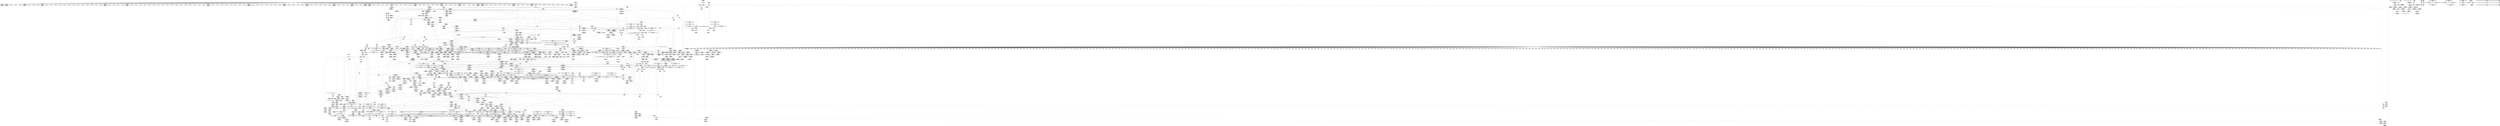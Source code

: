 digraph {
	CE0x4d921f0 [shape=record,shape=Mrecord,label="{CE0x4d921f0|common_perm_create:tmp26|security/apparmor/lsm.c,253|*SummSink*}"]
	CE0x4db49a0 [shape=record,shape=Mrecord,label="{CE0x4db49a0|common_perm:tmp1}"]
	CE0x4d93df0 [shape=record,shape=Mrecord,label="{CE0x4d93df0|common_perm_create:d_inode|security/apparmor/lsm.c,253|*SummSink*}"]
	CE0x4e6b110 [shape=record,shape=Mrecord,label="{CE0x4e6b110|aa_cred_profile:tmp30|security/apparmor/include/context.h,100|*SummSink*}"]
	CE0x4e23950 [shape=record,shape=Mrecord,label="{CE0x4e23950|common_perm:if.end|*SummSource*}"]
	CE0x4e28a70 [shape=record,shape=Mrecord,label="{CE0x4e28a70|aa_path_perm:request|Function::aa_path_perm&Arg::request::|*SummSource*}"]
	CE0x4eb1c30 [shape=record,shape=Mrecord,label="{CE0x4eb1c30|72:_i32,_:_CRE_648,656_}"]
	CE0x4ea1e10 [shape=record,shape=Mrecord,label="{CE0x4ea1e10|72:_i32,_:_CRE_167,168_}"]
	CE0x4e64930 [shape=record,shape=Mrecord,label="{CE0x4e64930|VOIDTB_TE:_CE_184,185_}"]
	CE0x4e56550 [shape=record,shape=Mrecord,label="{CE0x4e56550|i64*_getelementptr_inbounds_(_11_x_i64_,_11_x_i64_*___llvm_gcov_ctr58,_i64_0,_i64_10)|*Constant*}"]
	CE0x4eb3280 [shape=record,shape=Mrecord,label="{CE0x4eb3280|72:_i32,_:_CRE_824,832_}"]
	CE0x4e1c240 [shape=record,shape=Mrecord,label="{CE0x4e1c240|mediated_filesystem:tmp5|security/apparmor/include/apparmor.h,117}"]
	CE0x4db0d80 [shape=record,shape=Mrecord,label="{CE0x4db0d80|common_perm_dir_dentry:tmp|*SummSink*}"]
	CE0x4e2ca50 [shape=record,shape=Mrecord,label="{CE0x4e2ca50|mediated_filesystem:tobool|security/apparmor/include/apparmor.h,117|*SummSink*}"]
	CE0x4d96f10 [shape=record,shape=Mrecord,label="{CE0x4d96f10|104:_%struct.inode*,_:_CRE_154,155_}"]
	CE0x4eae4c0 [shape=record,shape=Mrecord,label="{CE0x4eae4c0|72:_i32,_:_CRE_575,576_}"]
	CE0x4d4ecb0 [shape=record,shape=Mrecord,label="{CE0x4d4ecb0|common_perm_create:tmp3|*SummSink*}"]
	CE0x4e46180 [shape=record,shape=Mrecord,label="{CE0x4e46180|aa_cred_profile:tmp7|security/apparmor/include/context.h,100|*SummSink*}"]
	CE0x4eb7ed0 [shape=record,shape=Mrecord,label="{CE0x4eb7ed0|72:_i32,_:_CRE_931,932_}"]
	CE0x4ea2cf0 [shape=record,shape=Mrecord,label="{CE0x4ea2cf0|72:_i32,_:_CRE_181,182_}"]
	CE0x4e248f0 [shape=record,shape=Mrecord,label="{CE0x4e248f0|common_perm:mode|security/apparmor/lsm.c,169}"]
	CE0x4ea2580 [shape=record,shape=Mrecord,label="{CE0x4ea2580|72:_i32,_:_CRE_174,175_}"]
	CE0x4eb16b0 [shape=record,shape=Mrecord,label="{CE0x4eb16b0|72:_i32,_:_CRE_622,623_}"]
	CE0x4e2c200 [shape=record,shape=Mrecord,label="{CE0x4e2c200|mediated_filesystem:and|security/apparmor/include/apparmor.h,117|*SummSource*}"]
	CE0x4d42f20 [shape=record,shape=Mrecord,label="{CE0x4d42f20|apparmor_path_mknod:tmp}"]
	CE0x4deaae0 [shape=record,shape=Mrecord,label="{CE0x4deaae0|i32_100|*Constant*|*SummSink*}"]
	CE0x4d83ae0 [shape=record,shape=Mrecord,label="{CE0x4d83ae0|common_perm_create:tmp17|security/apparmor/lsm.c,251|*SummSink*}"]
	CE0x4d96cb0 [shape=record,shape=Mrecord,label="{CE0x4d96cb0|104:_%struct.inode*,_:_CRE_152,153_}"]
	CE0x4eac620 [shape=record,shape=Mrecord,label="{CE0x4eac620|72:_i32,_:_CRE_512,520_}"]
	CE0x4e2b0a0 [shape=record,shape=Mrecord,label="{CE0x4e2b0a0|common_perm:tmp8|security/apparmor/lsm.c,170|*SummSink*}"]
	CE0x4e64b50 [shape=record,shape=Mrecord,label="{CE0x4e64b50|VOIDTB_TE:_CE_186,187_}"]
	CE0x4d83880 [shape=record,shape=Mrecord,label="{CE0x4d83880|common_perm_create:tmp17|security/apparmor/lsm.c,251}"]
	CE0x4ea7970 [shape=record,shape=Mrecord,label="{CE0x4ea7970|72:_i32,_:_CRE_280,281_}"]
	CE0x4e47430 [shape=record,shape=Mrecord,label="{CE0x4e47430|i64*_getelementptr_inbounds_(_11_x_i64_,_11_x_i64_*___llvm_gcov_ctr58,_i64_0,_i64_0)|*Constant*|*SummSink*}"]
	CE0x4e29970 [shape=record,shape=Mrecord,label="{CE0x4e29970|__aa_current_profile:tmp6|security/apparmor/include/context.h,138}"]
	CE0x4e72a70 [shape=record,shape=Mrecord,label="{CE0x4e72a70|_call_void_mcount()_#2|*SummSource*}"]
	CE0x4d41750 [shape=record,shape=Mrecord,label="{CE0x4d41750|_call_void_mcount()_#2|*SummSink*}"]
	CE0x4e4a980 [shape=record,shape=Mrecord,label="{CE0x4e4a980|aa_cred_profile:do.body6|*SummSink*}"]
	CE0x4e4ab80 [shape=record,shape=Mrecord,label="{CE0x4e4ab80|aa_cred_profile:bb}"]
	CE0x4d723b0 [shape=record,shape=Mrecord,label="{CE0x4d723b0|common_perm_create:tmp11|security/apparmor/lsm.c,251|*SummSource*}"]
	CE0x4d6e7a0 [shape=record,shape=Mrecord,label="{CE0x4d6e7a0|common_perm:tmp3|security/apparmor/lsm.c,169|*SummSink*}"]
	CE0x4e743e0 [shape=record,shape=Mrecord,label="{CE0x4e743e0|_call_void_mcount()_#2}"]
	CE0x4d652e0 [shape=record,shape=Mrecord,label="{CE0x4d652e0|common_perm_create:tmp15|security/apparmor/lsm.c,251|*SummSource*}"]
	CE0x4e4de70 [shape=record,shape=Mrecord,label="{CE0x4e4de70|VOIDTB_TE:_CE_165,166_}"]
	CE0x4d75e10 [shape=record,shape=Mrecord,label="{CE0x4d75e10|get_current:tmp1|*SummSource*}"]
	CE0x4ea4780 [shape=record,shape=Mrecord,label="{CE0x4ea4780|72:_i32,_:_CRE_206,207_}"]
	CE0x4ea2360 [shape=record,shape=Mrecord,label="{CE0x4ea2360|72:_i32,_:_CRE_172,173_}"]
	CE0x4e2dc30 [shape=record,shape=Mrecord,label="{CE0x4e2dc30|aa_cred_profile:tmp13}"]
	CE0x4eb5450 [shape=record,shape=Mrecord,label="{CE0x4eb5450|72:_i32,_:_CRE_891,892_}"]
	CE0x4e5d910 [shape=record,shape=Mrecord,label="{CE0x4e5d910|aa_cred_profile:lnot.ext|security/apparmor/include/context.h,100|*SummSource*}"]
	CE0x4e083e0 [shape=record,shape=Mrecord,label="{CE0x4e083e0|VOIDTB_TE:_CE_240,248_}"]
	CE0x4d50140 [shape=record,shape=Mrecord,label="{CE0x4d50140|_ret_i32_%retval.0,_!dbg_!15515|security/apparmor/lsm.c,257|*SummSource*}"]
	CE0x4e0ed80 [shape=record,shape=Mrecord,label="{CE0x4e0ed80|VOIDTB_TE:_CE_205,206_}"]
	CE0x4e70b40 [shape=record,shape=Mrecord,label="{CE0x4e70b40|aa_cred_profile:profile11|security/apparmor/include/context.h,101|*SummSource*}"]
	CE0x4e5bc60 [shape=record,shape=Mrecord,label="{CE0x4e5bc60|GLOBAL:aa_cred_profile|*Constant*|*SummSource*}"]
	CE0x4e6f420 [shape=record,shape=Mrecord,label="{CE0x4e6f420|VOIDTB_TE:_CE_193,194_}"]
	CE0x4d875c0 [shape=record,shape=Mrecord,label="{CE0x4d875c0|common_perm_create:tmp4|security/apparmor/lsm.c,251}"]
	CE0x4deb8f0 [shape=record,shape=Mrecord,label="{CE0x4deb8f0|i64*_getelementptr_inbounds_(_16_x_i64_,_16_x_i64_*___llvm_gcov_ctr46,_i64_0,_i64_10)|*Constant*|*SummSource*}"]
	CE0x4e1fff0 [shape=record,shape=Mrecord,label="{CE0x4e1fff0|i64_3|*Constant*}"]
	CE0x4ea4d00 [shape=record,shape=Mrecord,label="{CE0x4ea4d00|72:_i32,_:_CRE_224,232_}"]
	CE0x4eb5bc0 [shape=record,shape=Mrecord,label="{CE0x4eb5bc0|72:_i32,_:_CRE_898,899_}"]
	CE0x4d647a0 [shape=record,shape=Mrecord,label="{CE0x4d647a0|i32_251|*Constant*|*SummSink*}"]
	CE0x4dcbdf0 [shape=record,shape=Mrecord,label="{CE0x4dcbdf0|common_perm_create:tmp38|security/apparmor/lsm.c,257}"]
	CE0x4d6aca0 [shape=record,shape=Mrecord,label="{CE0x4d6aca0|mediated_filesystem:tmp|*SummSource*}"]
	CE0x4e28f90 [shape=record,shape=Mrecord,label="{CE0x4e28f90|aa_path_perm:cond|Function::aa_path_perm&Arg::cond::|*SummSource*}"]
	CE0x4e4c430 [shape=record,shape=Mrecord,label="{CE0x4e4c430|i64_3|*Constant*}"]
	CE0x4dbb450 [shape=record,shape=Mrecord,label="{CE0x4dbb450|104:_%struct.inode*,_:_CRE_218,219_}"]
	CE0x4ea1ae0 [shape=record,shape=Mrecord,label="{CE0x4ea1ae0|72:_i32,_:_CRE_164,165_}"]
	CE0x4eb4ac0 [shape=record,shape=Mrecord,label="{CE0x4eb4ac0|72:_i32,_:_CRE_882,883_}"]
	CE0x4d6abc0 [shape=record,shape=Mrecord,label="{CE0x4d6abc0|mediated_filesystem:tmp}"]
	CE0x4ad3640 [shape=record,shape=Mrecord,label="{CE0x4ad3640|i32_6|*Constant*|*SummSink*}"]
	CE0x4d92390 [shape=record,shape=Mrecord,label="{CE0x4d92390|common_perm_create:dentry6|security/apparmor/lsm.c,253|*SummSource*}"]
	CE0x4d95540 [shape=record,shape=Mrecord,label="{CE0x4d95540|104:_%struct.inode*,_:_CRE_89,90_}"]
	CE0x4eae900 [shape=record,shape=Mrecord,label="{CE0x4eae900|72:_i32,_:_CRE_579,580_}"]
	CE0x4ea1d00 [shape=record,shape=Mrecord,label="{CE0x4ea1d00|72:_i32,_:_CRE_166,167_}"]
	CE0x4ea3020 [shape=record,shape=Mrecord,label="{CE0x4ea3020|72:_i32,_:_CRE_184,185_}"]
	CE0x4e2ef70 [shape=record,shape=Mrecord,label="{CE0x4e2ef70|_call_void_mcount()_#2|*SummSink*}"]
	CE0x4e64280 [shape=record,shape=Mrecord,label="{CE0x4e64280|VOIDTB_TE:_CE_174,175_}"]
	CE0x4e1c430 [shape=record,shape=Mrecord,label="{CE0x4e1c430|mediated_filesystem:tmp5|security/apparmor/include/apparmor.h,117|*SummSource*}"]
	CE0x4eb6bb0 [shape=record,shape=Mrecord,label="{CE0x4eb6bb0|72:_i32,_:_CRE_913,914_}"]
	CE0x4d669d0 [shape=record,shape=Mrecord,label="{CE0x4d669d0|common_perm_create:tmp7|security/apparmor/lsm.c,251}"]
	CE0x4e770f0 [shape=record,shape=Mrecord,label="{CE0x4e770f0|i64*_getelementptr_inbounds_(_16_x_i64_,_16_x_i64_*___llvm_gcov_ctr46,_i64_0,_i64_1)|*Constant*}"]
	CE0x4eabf90 [shape=record,shape=Mrecord,label="{CE0x4eabf90|72:_i32,_:_CRE_487,488_}"]
	CE0x4eb91f0 [shape=record,shape=Mrecord,label="{CE0x4eb91f0|72:_i32,_:_CRE_984,988_}"]
	CE0x4dca6d0 [shape=record,shape=Mrecord,label="{CE0x4dca6d0|_ret_i32_%call,_!dbg_!15477|security/apparmor/lsm.c,191}"]
	CE0x4e58e00 [shape=record,shape=Mrecord,label="{CE0x4e58e00|GLOBAL:current_task|Global_var:current_task}"]
	CE0x4d585b0 [shape=record,shape=Mrecord,label="{CE0x4d585b0|i64*_getelementptr_inbounds_(_17_x_i64_,_17_x_i64_*___llvm_gcov_ctr60,_i64_0,_i64_6)|*Constant*|*SummSource*}"]
	CE0x4ea5440 [shape=record,shape=Mrecord,label="{CE0x4ea5440|72:_i32,_:_CRE_245,246_}"]
	CE0x4e0a470 [shape=record,shape=Mrecord,label="{CE0x4e0a470|72:_i32,_:_CRE_32,40_}"]
	CE0x4e58c40 [shape=record,shape=Mrecord,label="{CE0x4e58c40|i64*_getelementptr_inbounds_(_16_x_i64_,_16_x_i64_*___llvm_gcov_ctr46,_i64_0,_i64_1)|*Constant*|*SummSink*}"]
	CE0x4e54090 [shape=record,shape=Mrecord,label="{CE0x4e54090|i8*_getelementptr_inbounds_(_45_x_i8_,_45_x_i8_*_.str14,_i32_0,_i32_0)|*Constant*}"]
	CE0x4e44e10 [shape=record,shape=Mrecord,label="{CE0x4e44e10|aa_cred_profile:lnot2|security/apparmor/include/context.h,100|*SummSource*}"]
	CE0x4ea7200 [shape=record,shape=Mrecord,label="{CE0x4ea7200|72:_i32,_:_CRE_273,274_}"]
	CE0x4eabb50 [shape=record,shape=Mrecord,label="{CE0x4eabb50|72:_i32,_:_CRE_483,484_}"]
	CE0x4e286c0 [shape=record,shape=Mrecord,label="{CE0x4e286c0|aa_path_perm:flags|Function::aa_path_perm&Arg::flags::|*SummSink*}"]
	CE0x4dcaec0 [shape=record,shape=Mrecord,label="{CE0x4dcaec0|common_perm_create:retval.0|*SummSource*}"]
	CE0x4deb2a0 [shape=record,shape=Mrecord,label="{CE0x4deb2a0|aa_cred_profile:tmp23|security/apparmor/include/context.h,100|*SummSource*}"]
	CE0x4ea2140 [shape=record,shape=Mrecord,label="{CE0x4ea2140|72:_i32,_:_CRE_170,171_}"]
	CE0x4d85680 [shape=record,shape=Mrecord,label="{CE0x4d85680|common_perm_create:if.end|*SummSink*}"]
	CE0x4e28860 [shape=record,shape=Mrecord,label="{CE0x4e28860|aa_path_perm:request|Function::aa_path_perm&Arg::request::}"]
	CE0x4d97890 [shape=record,shape=Mrecord,label="{CE0x4d97890|104:_%struct.inode*,_:_CRE_162,163_}"]
	CE0x4e4bbc0 [shape=record,shape=Mrecord,label="{CE0x4e4bbc0|aa_cred_profile:if.then}"]
	CE0x4d690c0 [shape=record,shape=Mrecord,label="{CE0x4d690c0|common_perm_create:if.then|*SummSource*}"]
	CE0x4db20c0 [shape=record,shape=Mrecord,label="{CE0x4db20c0|i32_8|*Constant*|*SummSink*}"]
	CE0x4dc8950 [shape=record,shape=Mrecord,label="{CE0x4dc8950|common_perm_dir_dentry:entry|*SummSource*}"]
	CE0x4e6b730 [shape=record,shape=Mrecord,label="{CE0x4e6b730|aa_cred_profile:tmp31|security/apparmor/include/context.h,100|*SummSink*}"]
	CE0x4d85ad0 [shape=record,shape=Mrecord,label="{CE0x4d85ad0|aa_cred_profile:tmp7|security/apparmor/include/context.h,100}"]
	CE0x4e40ca0 [shape=record,shape=Mrecord,label="{CE0x4e40ca0|__aa_current_profile:tmp8|security/apparmor/include/context.h,138}"]
	CE0x4dcbb70 [shape=record,shape=Mrecord,label="{CE0x4dcbb70|common_perm_create:tmp37|security/apparmor/lsm.c,257|*SummSink*}"]
	CE0x4d51d80 [shape=record,shape=Mrecord,label="{CE0x4d51d80|GLOBAL:common_perm_create|*Constant*|*SummSource*}"]
	CE0x4d4f710 [shape=record,shape=Mrecord,label="{CE0x4d4f710|common_perm_create:mask|Function::common_perm_create&Arg::mask::|*SummSource*}"]
	CE0x4e1cdd0 [shape=record,shape=Mrecord,label="{CE0x4e1cdd0|common_perm:entry|*SummSink*}"]
	CE0x4d88c10 [shape=record,shape=Mrecord,label="{CE0x4d88c10|common_perm_create:tmp8|security/apparmor/lsm.c,251|*SummSink*}"]
	CE0x4dc8d00 [shape=record,shape=Mrecord,label="{CE0x4dc8d00|common_perm_dir_dentry:dir|Function::common_perm_dir_dentry&Arg::dir::}"]
	CE0x4e61420 [shape=record,shape=Mrecord,label="{CE0x4e61420|aa_cred_profile:tmp4|*LoadInst*|security/apparmor/include/context.h,99|*SummSink*}"]
	CE0x4e07c70 [shape=record,shape=Mrecord,label="{CE0x4e07c70|VOIDTB_TE:_CE_219,220_}"]
	CE0x4e493d0 [shape=record,shape=Mrecord,label="{CE0x4e493d0|i64*_getelementptr_inbounds_(_2_x_i64_,_2_x_i64_*___llvm_gcov_ctr112,_i64_0,_i64_0)|*Constant*}"]
	CE0x4e64d70 [shape=record,shape=Mrecord,label="{CE0x4e64d70|VOIDTB_TE:_CE_188,189_}"]
	CE0x4d4a430 [shape=record,shape=Mrecord,label="{CE0x4d4a430|_call_void_mcount()_#2}"]
	CE0x4de9b30 [shape=record,shape=Mrecord,label="{CE0x4de9b30|i8*_getelementptr_inbounds_(_36_x_i8_,_36_x_i8_*_.str12,_i32_0,_i32_0)|*Constant*}"]
	CE0x4ea6a90 [shape=record,shape=Mrecord,label="{CE0x4ea6a90|72:_i32,_:_CRE_266,267_}"]
	CE0x4dcc0f0 [shape=record,shape=Mrecord,label="{CE0x4dcc0f0|common_perm_create:tmp38|security/apparmor/lsm.c,257|*SummSink*}"]
	CE0x4e1ec40 [shape=record,shape=Mrecord,label="{CE0x4e1ec40|i32_11|*Constant*|*SummSource*}"]
	CE0x4d6ff90 [shape=record,shape=Mrecord,label="{CE0x4d6ff90|common_perm_create:return|*SummSink*}"]
	CE0x4e4e3b0 [shape=record,shape=Mrecord,label="{CE0x4e4e3b0|GLOBAL:__aa_current_profile.__warned|Global_var:__aa_current_profile.__warned|*SummSink*}"]
	CE0x4e31c90 [shape=record,shape=Mrecord,label="{CE0x4e31c90|GLOBAL:common_perm|*Constant*}"]
	CE0x4e64170 [shape=record,shape=Mrecord,label="{CE0x4e64170|VOIDTB_TE:_CE_173,174_}"]
	CE0x4d7c330 [shape=record,shape=Mrecord,label="{CE0x4d7c330|%struct.vfsmount*_null|*Constant*}"]
	CE0x4e75b10 [shape=record,shape=Mrecord,label="{CE0x4e75b10|aa_cred_profile:tmp19|security/apparmor/include/context.h,100|*SummSource*}"]
	CE0x4eafd30 [shape=record,shape=Mrecord,label="{CE0x4eafd30|72:_i32,_:_CRE_598,599_}"]
	CE0x4d92730 [shape=record,shape=Mrecord,label="{CE0x4d92730|common_perm_create:dentry6|security/apparmor/lsm.c,253|*SummSink*}"]
	CE0x4ea2030 [shape=record,shape=Mrecord,label="{CE0x4ea2030|72:_i32,_:_CRE_169,170_}"]
	CE0x4eb04a0 [shape=record,shape=Mrecord,label="{CE0x4eb04a0|72:_i32,_:_CRE_605,606_}"]
	CE0x4eb1af0 [shape=record,shape=Mrecord,label="{CE0x4eb1af0|72:_i32,_:_CRE_640,648_}"]
	CE0x4d83cd0 [shape=record,shape=Mrecord,label="{CE0x4d83cd0|common_perm_create:tmp18|security/apparmor/lsm.c,251}"]
	CE0x4e27d60 [shape=record,shape=Mrecord,label="{CE0x4e27d60|aa_path_perm:profile|Function::aa_path_perm&Arg::profile::|*SummSink*}"]
	CE0x4eac0a0 [shape=record,shape=Mrecord,label="{CE0x4eac0a0|72:_i32,_:_CRE_488,496_}"]
	CE0x4e51b60 [shape=record,shape=Mrecord,label="{CE0x4e51b60|i64*_getelementptr_inbounds_(_11_x_i64_,_11_x_i64_*___llvm_gcov_ctr58,_i64_0,_i64_8)|*Constant*}"]
	CE0x4e45070 [shape=record,shape=Mrecord,label="{CE0x4e45070|VOIDTB_TE:_CE_16,24_}"]
	CE0x4d73280 [shape=record,shape=Mrecord,label="{CE0x4d73280|common_perm_create:lor.lhs.false|*SummSink*}"]
	CE0x4eb2180 [shape=record,shape=Mrecord,label="{CE0x4eb2180|72:_i32,_:_CRE_684,688_}"]
	CE0x4e7d8e0 [shape=record,shape=Mrecord,label="{CE0x4e7d8e0|i64*_getelementptr_inbounds_(_16_x_i64_,_16_x_i64_*___llvm_gcov_ctr46,_i64_0,_i64_14)|*Constant*|*SummSource*}"]
	CE0x4e47540 [shape=record,shape=Mrecord,label="{CE0x4e47540|__aa_current_profile:tmp}"]
	CE0x4d4db70 [shape=record,shape=Mrecord,label="{CE0x4d4db70|_call_void_mcount()_#2|*SummSink*}"]
	CE0x4e5f2f0 [shape=record,shape=Mrecord,label="{CE0x4e5f2f0|aa_cred_profile:tmp6|security/apparmor/include/context.h,100}"]
	CE0x4e454f0 [shape=record,shape=Mrecord,label="{CE0x4e454f0|__aa_current_profile:tmp1|*SummSource*}"]
	CE0x4ead5e0 [shape=record,shape=Mrecord,label="{CE0x4ead5e0|72:_i32,_:_CRE_561,562_}"]
	CE0x4d96b80 [shape=record,shape=Mrecord,label="{CE0x4d96b80|104:_%struct.inode*,_:_CRE_151,152_}"]
	CE0x4dbb580 [shape=record,shape=Mrecord,label="{CE0x4dbb580|104:_%struct.inode*,_:_CRE_219,220_}"]
	CE0x4e705e0 [shape=record,shape=Mrecord,label="{CE0x4e705e0|aa_cred_profile:tmp33|security/apparmor/include/context.h,101|*SummSource*}"]
	CE0x4eb8ca0 [shape=record,shape=Mrecord,label="{CE0x4eb8ca0|72:_i32,_:_CRE_979,980_}"]
	CE0x4e55280 [shape=record,shape=Mrecord,label="{CE0x4e55280|__aa_current_profile:tmp16|security/apparmor/include/context.h,138|*SummSource*}"]
	CE0x4d85ec0 [shape=record,shape=Mrecord,label="{CE0x4d85ec0|common_perm_create:tmp1}"]
	CE0x4e754a0 [shape=record,shape=Mrecord,label="{CE0x4e754a0|aa_cred_profile:expval|security/apparmor/include/context.h,100}"]
	CE0x4e69250 [shape=record,shape=Mrecord,label="{CE0x4e69250|aa_cred_profile:do.cond|*SummSource*}"]
	CE0x4dc83f0 [shape=record,shape=Mrecord,label="{CE0x4dc83f0|__aa_current_profile:tmp12|security/apparmor/include/context.h,138}"]
	CE0x4dbce90 [shape=record,shape=Mrecord,label="{CE0x4dbce90|104:_%struct.inode*,_:_CRE_305,306_}"]
	CE0x4e5f3c0 [shape=record,shape=Mrecord,label="{CE0x4e5f3c0|i64_0|*Constant*}"]
	CE0x4dc3b80 [shape=record,shape=Mrecord,label="{CE0x4dc3b80|_ret_i1_%lnot,_!dbg_!15473|security/apparmor/include/apparmor.h,117|*SummSink*}"]
	CE0x4dc3bf0 [shape=record,shape=Mrecord,label="{CE0x4dc3bf0|common_perm_create:tmp29|security/apparmor/lsm.c,253|*SummSink*}"]
	CE0x4e64f90 [shape=record,shape=Mrecord,label="{CE0x4e64f90|VOIDTB_TE:_CE_190,191_}"]
	CE0x4d93800 [shape=record,shape=Mrecord,label="{CE0x4d93800|i32_5|*Constant*|*SummSink*}"]
	CE0x4d942c0 [shape=record,shape=Mrecord,label="{CE0x4d942c0|common_perm_create:tmp28|security/apparmor/lsm.c,253|*SummSink*}"]
	CE0x4e48390 [shape=record,shape=Mrecord,label="{CE0x4e48390|aa_cred_profile:tobool|security/apparmor/include/context.h,100}"]
	CE0x4d7c7b0 [shape=record,shape=Mrecord,label="{CE0x4d7c7b0|common_perm_create:tobool5|security/apparmor/lsm.c,253|*SummSource*}"]
	CE0x4eb8640 [shape=record,shape=Mrecord,label="{CE0x4eb8640|72:_i32,_:_CRE_952,960_}"]
	CE0x4dbbdd0 [shape=record,shape=Mrecord,label="{CE0x4dbbdd0|104:_%struct.inode*,_:_CRE_240,248_|*MultipleSource*|*LoadInst*|security/apparmor/lsm.c,253|security/apparmor/lsm.c,253}"]
	CE0x4e5afb0 [shape=record,shape=Mrecord,label="{CE0x4e5afb0|__aa_current_profile:tmp21|security/apparmor/include/context.h,138|*SummSource*}"]
	CE0x4e0eb60 [shape=record,shape=Mrecord,label="{CE0x4e0eb60|VOIDTB_TE:_CE_203,204_}"]
	CE0x4e5d580 [shape=record,shape=Mrecord,label="{CE0x4e5d580|VOIDTB_TE:_CE_56,64_}"]
	CE0x4eaec30 [shape=record,shape=Mrecord,label="{CE0x4eaec30|72:_i32,_:_CRE_582,583_}"]
	CE0x4e63290 [shape=record,shape=Mrecord,label="{CE0x4e63290|VOIDTB_TE:_CE_178,179_}"]
	CE0x4e6c300 [shape=record,shape=Mrecord,label="{CE0x4e6c300|aa_cred_profile:tmp27|security/apparmor/include/context.h,100|*SummSource*}"]
	CE0x4e636d0 [shape=record,shape=Mrecord,label="{CE0x4e636d0|VOIDTB_TE:_CE_182,183_}"]
	CE0x4eb18d0 [shape=record,shape=Mrecord,label="{CE0x4eb18d0|72:_i32,_:_CRE_624,628_}"]
	CE0x4e43480 [shape=record,shape=Mrecord,label="{CE0x4e43480|aa_cred_profile:tmp|*SummSink*}"]
	CE0x4d63800 [shape=record,shape=Mrecord,label="{CE0x4d63800|i8*_getelementptr_inbounds_(_24_x_i8_,_24_x_i8_*_.str8,_i32_0,_i32_0)|*Constant*|*SummSource*}"]
	CE0x4eb7cb0 [shape=record,shape=Mrecord,label="{CE0x4eb7cb0|72:_i32,_:_CRE_929,930_}"]
	CE0x4dcc400 [shape=record,shape=Mrecord,label="{CE0x4dcc400|get_current:bb|*SummSource*}"]
	CE0x4e56010 [shape=record,shape=Mrecord,label="{CE0x4e56010|_call_void_lockdep_rcu_suspicious(i8*_getelementptr_inbounds_(_36_x_i8_,_36_x_i8_*_.str12,_i32_0,_i32_0),_i32_138,_i8*_getelementptr_inbounds_(_45_x_i8_,_45_x_i8_*_.str14,_i32_0,_i32_0))_#7,_!dbg_!15483|security/apparmor/include/context.h,138|*SummSink*}"]
	CE0x4d85790 [shape=record,shape=Mrecord,label="{CE0x4d85790|common_perm_create:land.lhs.true2}"]
	CE0x4d4d600 [shape=record,shape=Mrecord,label="{CE0x4d4d600|common_perm_create:dentry|Function::common_perm_create&Arg::dentry::}"]
	CE0x4db81b0 [shape=record,shape=Mrecord,label="{CE0x4db81b0|mediated_filesystem:i_sb|security/apparmor/include/apparmor.h,117|*SummSink*}"]
	CE0x4e63180 [shape=record,shape=Mrecord,label="{CE0x4e63180|VOIDTB_TE:_CE_177,178_}"]
	CE0x4d51df0 [shape=record,shape=Mrecord,label="{CE0x4d51df0|GLOBAL:common_perm_create|*Constant*|*SummSink*}"]
	CE0x4d85300 [shape=record,shape=Mrecord,label="{CE0x4d85300|%struct.task_struct*_(%struct.task_struct**)*_asm_movq_%gs:$_1:P_,$0_,_r,im,_dirflag_,_fpsr_,_flags_|*SummSink*}"]
	CE0x4dbe910 [shape=record,shape=Mrecord,label="{CE0x4dbe910|common_perm_create:tmp29|security/apparmor/lsm.c,253}"]
	CE0x4e5aac0 [shape=record,shape=Mrecord,label="{CE0x4e5aac0|__aa_current_profile:cred|security/apparmor/include/context.h,138|*SummSink*}"]
	CE0x4db0980 [shape=record,shape=Mrecord,label="{CE0x4db0980|i64*_getelementptr_inbounds_(_2_x_i64_,_2_x_i64_*___llvm_gcov_ctr112,_i64_0,_i64_1)|*Constant*|*SummSource*}"]
	CE0x4db4010 [shape=record,shape=Mrecord,label="{CE0x4db4010|i64*_getelementptr_inbounds_(_11_x_i64_,_11_x_i64_*___llvm_gcov_ctr58,_i64_0,_i64_1)|*Constant*|*SummSource*}"]
	CE0x4eb35b0 [shape=record,shape=Mrecord,label="{CE0x4eb35b0|72:_i32,_:_CRE_848,856_}"]
	CE0x4d7c970 [shape=record,shape=Mrecord,label="{CE0x4d7c970|%struct.vfsmount*_null|*Constant*|*SummSink*}"]
	CE0x4e50580 [shape=record,shape=Mrecord,label="{CE0x4e50580|__aa_current_profile:tmp12|security/apparmor/include/context.h,138|*SummSink*}"]
	CE0x4ea9400 [shape=record,shape=Mrecord,label="{CE0x4ea9400|72:_i32,_:_CRE_305,306_}"]
	CE0x4e24a00 [shape=record,shape=Mrecord,label="{CE0x4e24a00|COLLAPSED:_CRE:_elem_0::|security/apparmor/lsm.c,169}"]
	CE0x4d4e880 [shape=record,shape=Mrecord,label="{CE0x4d4e880|apparmor_path_mknod:dir|Function::apparmor_path_mknod&Arg::dir::|*SummSource*}"]
	CE0x4ea18c0 [shape=record,shape=Mrecord,label="{CE0x4ea18c0|72:_i32,_:_CRE_162,163_}"]
	CE0x4e7a9a0 [shape=record,shape=Mrecord,label="{CE0x4e7a9a0|i64_6|*Constant*}"]
	CE0x4ea5140 [shape=record,shape=Mrecord,label="{CE0x4ea5140|72:_i32,_:_CRE_242,243_}"]
	CE0x4dbaa90 [shape=record,shape=Mrecord,label="{CE0x4dbaa90|GLOBAL:__aa_current_profile|*Constant*|*SummSource*}"]
	CE0x4e5d770 [shape=record,shape=Mrecord,label="{CE0x4e5d770|VOIDTB_TE:_CE_80,88_}"]
	CE0x4ea7640 [shape=record,shape=Mrecord,label="{CE0x4ea7640|72:_i32,_:_CRE_277,278_}"]
	CE0x4db4bf0 [shape=record,shape=Mrecord,label="{CE0x4db4bf0|_call_void_mcount()_#2}"]
	CE0x4e43880 [shape=record,shape=Mrecord,label="{CE0x4e43880|__aa_current_profile:tmp8|security/apparmor/include/context.h,138|*SummSink*}"]
	CE0x4dc9e30 [shape=record,shape=Mrecord,label="{CE0x4dc9e30|common_perm_dir_dentry:mask|Function::common_perm_dir_dentry&Arg::mask::}"]
	CE0x4dc8ba0 [shape=record,shape=Mrecord,label="{CE0x4dc8ba0|common_perm_dir_dentry:entry|*SummSink*}"]
	CE0x4d864c0 [shape=record,shape=Mrecord,label="{CE0x4d864c0|common_perm_dir_dentry:tmp}"]
	CE0x4dc26c0 [shape=record,shape=Mrecord,label="{CE0x4dc26c0|GLOBAL:mediated_filesystem|*Constant*|*SummSink*}"]
	CE0x4dead30 [shape=record,shape=Mrecord,label="{CE0x4dead30|i64_12|*Constant*}"]
	CE0x4e0a970 [shape=record,shape=Mrecord,label="{CE0x4e0a970|72:_i32,_:_CRE_72,76_}"]
	CE0x4dbacb0 [shape=record,shape=Mrecord,label="{CE0x4dbacb0|i64*_getelementptr_inbounds_(_2_x_i64_,_2_x_i64_*___llvm_gcov_ctr56,_i64_0,_i64_0)|*Constant*}"]
	CE0x4e65360 [shape=record,shape=Mrecord,label="{CE0x4e65360|%struct.aa_profile*_null|*Constant*|*SummSource*}"]
	CE0x4d6ba40 [shape=record,shape=Mrecord,label="{CE0x4d6ba40|common_perm_create:tmp23|security/apparmor/lsm.c,253|*SummSource*}"]
	CE0x4d627b0 [shape=record,shape=Mrecord,label="{CE0x4d627b0|common_perm_create:tmp35|security/apparmor/lsm.c,256|*SummSource*}"]
	CE0x4e2d0f0 [shape=record,shape=Mrecord,label="{CE0x4e2d0f0|mediated_filesystem:lnot|security/apparmor/include/apparmor.h,117|*SummSink*}"]
	CE0x4dbed40 [shape=record,shape=Mrecord,label="{CE0x4dbed40|common_perm_create:tmp30|security/apparmor/lsm.c,253}"]
	CE0x4e59120 [shape=record,shape=Mrecord,label="{CE0x4e59120|__aa_current_profile:tmp19|security/apparmor/include/context.h,138|*SummSink*}"]
	CE0x4e462f0 [shape=record,shape=Mrecord,label="{CE0x4e462f0|aa_cred_profile:tmp8|security/apparmor/include/context.h,100|*SummSource*}"]
	CE0x4d4cef0 [shape=record,shape=Mrecord,label="{CE0x4d4cef0|apparmor_path_mknod:tmp3|*SummSource*}"]
	CE0x4d876d0 [shape=record,shape=Mrecord,label="{CE0x4d876d0|common_perm_create:tmp4|security/apparmor/lsm.c,251|*SummSource*}"]
	CE0x4e9fb30 [shape=record,shape=Mrecord,label="{CE0x4e9fb30|72:_i32,_:_CRE_120,128_}"]
	CE0x4ea17b0 [shape=record,shape=Mrecord,label="{CE0x4ea17b0|72:_i32,_:_CRE_161,162_}"]
	CE0x4d72120 [shape=record,shape=Mrecord,label="{CE0x4d72120|common_perm_create:tmp11|security/apparmor/lsm.c,251}"]
	CE0x4ea8740 [shape=record,shape=Mrecord,label="{CE0x4ea8740|72:_i32,_:_CRE_293,294_}"]
	CE0x4e1dbb0 [shape=record,shape=Mrecord,label="{CE0x4e1dbb0|common_perm:cond|Function::common_perm&Arg::cond::}"]
	CE0x4d95a30 [shape=record,shape=Mrecord,label="{CE0x4d95a30|104:_%struct.inode*,_:_CRE_93,94_}"]
	CE0x4dc45e0 [shape=record,shape=Mrecord,label="{CE0x4dc45e0|GLOBAL:mediated_filesystem|*Constant*|*SummSource*}"]
	"CONST[source:1(input),value:2(dynamic)][purpose:{object}][SrcIdx:6]"
	CE0x4d53750 [shape=record,shape=Mrecord,label="{CE0x4d53750|_call_void_mcount()_#2|*SummSink*}"]
	CE0x4d69c40 [shape=record,shape=Mrecord,label="{CE0x4d69c40|common_perm_create:tmp14|security/apparmor/lsm.c,251}"]
	CE0x4d4c070 [shape=record,shape=Mrecord,label="{CE0x4d4c070|common_perm_create:dir|Function::common_perm_create&Arg::dir::|*SummSource*}"]
	CE0x4d73100 [shape=record,shape=Mrecord,label="{CE0x4d73100|COLLAPSED:_GCMRE___llvm_gcov_ctr112_internal_global_2_x_i64_zeroinitializer:_elem_0:default:}"]
	CE0x4e08c30 [shape=record,shape=Mrecord,label="{CE0x4e08c30|VOIDTB_TE:_CE_304,305_}"]
	CE0x4d69a10 [shape=record,shape=Mrecord,label="{CE0x4d69a10|common_perm_create:tmp13|security/apparmor/lsm.c,251|*SummSink*}"]
	CE0x4e7b0c0 [shape=record,shape=Mrecord,label="{CE0x4e7b0c0|VOIDTB_TE:_CE_160,161_}"]
	CE0x4eb2290 [shape=record,shape=Mrecord,label="{CE0x4eb2290|72:_i32,_:_CRE_688,692_}"]
	CE0x4eb3be0 [shape=record,shape=Mrecord,label="{CE0x4eb3be0|72:_i32,_:_CRE_868,869_}"]
	CE0x4e2ec10 [shape=record,shape=Mrecord,label="{CE0x4e2ec10|_call_void_mcount()_#2}"]
	CE0x4d4bd70 [shape=record,shape=Mrecord,label="{CE0x4d4bd70|apparmor_path_mknod:tmp|*SummSink*}"]
	CE0x4e78340 [shape=record,shape=Mrecord,label="{CE0x4e78340|aa_cred_profile:tobool4|security/apparmor/include/context.h,100|*SummSource*}"]
	CE0x4e547d0 [shape=record,shape=Mrecord,label="{CE0x4e547d0|__aa_current_profile:tmp17|security/apparmor/include/context.h,138|*SummSource*}"]
	CE0x4eb2b10 [shape=record,shape=Mrecord,label="{CE0x4eb2b10|72:_i32,_:_CRE_760,768_}"]
	CE0x4d50430 [shape=record,shape=Mrecord,label="{CE0x4d50430|common_perm_create:dentry|Function::common_perm_create&Arg::dentry::|*SummSource*}"]
	CE0x4eada20 [shape=record,shape=Mrecord,label="{CE0x4eada20|72:_i32,_:_CRE_565,566_}"]
	CE0x4d95850 [shape=record,shape=Mrecord,label="{CE0x4d95850|104:_%struct.inode*,_:_CRE_91,92_}"]
	CE0x4eb89a0 [shape=record,shape=Mrecord,label="{CE0x4eb89a0|72:_i32,_:_CRE_976,977_}"]
	CE0x4eb3060 [shape=record,shape=Mrecord,label="{CE0x4eb3060|72:_i32,_:_CRE_808,816_}"]
	CE0x4e2c730 [shape=record,shape=Mrecord,label="{CE0x4e2c730|mediated_filesystem:tobool|security/apparmor/include/apparmor.h,117|*SummSource*}"]
	CE0x4ea80e0 [shape=record,shape=Mrecord,label="{CE0x4ea80e0|72:_i32,_:_CRE_287,288_}"]
	CE0x4e31f30 [shape=record,shape=Mrecord,label="{CE0x4e31f30|common_perm_dir_dentry:tmp2|*SummSource*}"]
	CE0x4e21580 [shape=record,shape=Mrecord,label="{CE0x4e21580|0:_%struct.aa_profile*,_:_CMRE_8,16_|*MultipleSource*|security/apparmor/include/context.h,99|*LoadInst*|security/apparmor/include/context.h,99|security/apparmor/include/context.h,100}"]
	CE0x4ea29c0 [shape=record,shape=Mrecord,label="{CE0x4ea29c0|72:_i32,_:_CRE_178,179_}"]
	"CONST[source:1(input),value:2(dynamic)][purpose:{object}][SrcIdx:1]"
	CE0x4ea4010 [shape=record,shape=Mrecord,label="{CE0x4ea4010|72:_i32,_:_CRE_199,200_}"]
	CE0x4eb8310 [shape=record,shape=Mrecord,label="{CE0x4eb8310|72:_i32,_:_CRE_935,936_}"]
	CE0x4ea5990 [shape=record,shape=Mrecord,label="{CE0x4ea5990|72:_i32,_:_CRE_250,251_}"]
	CE0x4d4fb70 [shape=record,shape=Mrecord,label="{CE0x4d4fb70|apparmor_path_mknod:mode|Function::apparmor_path_mknod&Arg::mode::|*SummSink*}"]
	CE0x4e31fa0 [shape=record,shape=Mrecord,label="{CE0x4e31fa0|common_perm_dir_dentry:tmp2|*SummSink*}"]
	CE0x4e24220 [shape=record,shape=Mrecord,label="{CE0x4e24220|i32_11|*Constant*}"]
	CE0x4d71260 [shape=record,shape=Mrecord,label="{CE0x4d71260|i64_5|*Constant*|*SummSource*}"]
	CE0x4eb3cf0 [shape=record,shape=Mrecord,label="{CE0x4eb3cf0|72:_i32,_:_CRE_869,870_}"]
	CE0x4d6a970 [shape=record,shape=Mrecord,label="{CE0x4d6a970|__aa_current_profile:tobool|security/apparmor/include/context.h,138|*SummSource*}"]
	CE0x4e30210 [shape=record,shape=Mrecord,label="{CE0x4e30210|0:_%struct.vfsmount*,_8:_%struct.dentry*,_:_SCMRE_8,16_|*MultipleSource*|security/apparmor/lsm.c, 189|security/apparmor/lsm.c,189}"]
	CE0x4d87d60 [shape=record,shape=Mrecord,label="{CE0x4d87d60|mediated_filesystem:bb|*SummSink*}"]
	CE0x4e7a6b0 [shape=record,shape=Mrecord,label="{CE0x4e7a6b0|VOIDTB_TE:_CE_162,163_}"]
	CE0x4d43100 [shape=record,shape=Mrecord,label="{CE0x4d43100|i64_1|*Constant*|*SummSource*}"]
	CE0x4eb4bd0 [shape=record,shape=Mrecord,label="{CE0x4eb4bd0|72:_i32,_:_CRE_883,884_}"]
	CE0x4d6dd60 [shape=record,shape=Mrecord,label="{CE0x4d6dd60|common_perm:cmp|security/apparmor/lsm.c,169}"]
	CE0x4e74940 [shape=record,shape=Mrecord,label="{CE0x4e74940|aa_cred_profile:lor.end|*SummSource*}"]
	CE0x4e47d70 [shape=record,shape=Mrecord,label="{CE0x4e47d70|__aa_current_profile:tmp9|security/apparmor/include/context.h,138|*SummSource*}"]
	CE0x4e24880 [shape=record,shape=Mrecord,label="{CE0x4e24880|i32_0|*Constant*}"]
	CE0x4dea6b0 [shape=record,shape=Mrecord,label="{CE0x4dea6b0|i32_100|*Constant*}"]
	CE0x4e40e10 [shape=record,shape=Mrecord,label="{CE0x4e40e10|0:_i8,_:_GCMR___aa_current_profile.__warned_internal_global_i8_0,_section_.data.unlikely_,_align_1:_elem_0:default:}"]
	CE0x4e218b0 [shape=record,shape=Mrecord,label="{CE0x4e218b0|_ret_%struct.aa_profile*_%call4,_!dbg_!15494|security/apparmor/include/context.h,138|*SummSink*}"]
	CE0x4d4ea00 [shape=record,shape=Mrecord,label="{CE0x4d4ea00|apparmor_path_mknod:dir|Function::apparmor_path_mknod&Arg::dir::|*SummSink*}"]
	CE0x4d97630 [shape=record,shape=Mrecord,label="{CE0x4d97630|104:_%struct.inode*,_:_CRE_160,161_}"]
	CE0x4e1ccb0 [shape=record,shape=Mrecord,label="{CE0x4e1ccb0|common_perm:entry|*SummSource*}"]
	CE0x4e59600 [shape=record,shape=Mrecord,label="{CE0x4e59600|__aa_current_profile:tmp20|security/apparmor/include/context.h,138|*SummSource*}"]
	CE0x4e59430 [shape=record,shape=Mrecord,label="{CE0x4e59430|__aa_current_profile:tmp20|security/apparmor/include/context.h,138}"]
	CE0x4d5fd70 [shape=record,shape=Mrecord,label="{CE0x4d5fd70|common_perm_create:tmp5|security/apparmor/lsm.c,251|*SummSource*}"]
	CE0x4e23de0 [shape=record,shape=Mrecord,label="{CE0x4e23de0|aa_cred_profile:tmp9|security/apparmor/include/context.h,100|*SummSource*}"]
	CE0x4d6b100 [shape=record,shape=Mrecord,label="{CE0x4d6b100|common_perm_create:tmp7|security/apparmor/lsm.c,251|*SummSink*}"]
	CE0x4e0a570 [shape=record,shape=Mrecord,label="{CE0x4e0a570|72:_i32,_:_CRE_40,48_}"]
	CE0x4d87e60 [shape=record,shape=Mrecord,label="{CE0x4d87e60|i64*_getelementptr_inbounds_(_2_x_i64_,_2_x_i64_*___llvm_gcov_ctr55,_i64_0,_i64_0)|*Constant*}"]
	CE0x4ad4bb0 [shape=record,shape=Mrecord,label="{CE0x4ad4bb0|common_perm_create:op|Function::common_perm_create&Arg::op::|*SummSource*}"]
	CE0x4d4b7d0 [shape=record,shape=Mrecord,label="{CE0x4d4b7d0|common_perm_create:cond|security/apparmor/lsm.c, 251|*SummSource*}"]
	CE0x4ea8a70 [shape=record,shape=Mrecord,label="{CE0x4ea8a70|72:_i32,_:_CRE_296,297_}"]
	CE0x4d64070 [shape=record,shape=Mrecord,label="{CE0x4d64070|GLOBAL:lockdep_rcu_suspicious|*Constant*}"]
	CE0x4e77380 [shape=record,shape=Mrecord,label="{CE0x4e77380|i64*_getelementptr_inbounds_(_16_x_i64_,_16_x_i64_*___llvm_gcov_ctr46,_i64_0,_i64_7)|*Constant*|*SummSink*}"]
	CE0x4e6c5e0 [shape=record,shape=Mrecord,label="{CE0x4e6c5e0|i64*_getelementptr_inbounds_(_16_x_i64_,_16_x_i64_*___llvm_gcov_ctr46,_i64_0,_i64_13)|*Constant*}"]
	CE0x4ea6980 [shape=record,shape=Mrecord,label="{CE0x4ea6980|72:_i32,_:_CRE_265,266_}"]
	CE0x4d6bd00 [shape=record,shape=Mrecord,label="{CE0x4d6bd00|common_perm_create:tmp24|security/apparmor/lsm.c,253}"]
	CE0x4d9a6e0 [shape=record,shape=Mrecord,label="{CE0x4d9a6e0|104:_%struct.inode*,_:_CRE_201,202_}"]
	CE0x4e687d0 [shape=record,shape=Mrecord,label="{CE0x4e687d0|VOIDTB_TE:_CE_95,96_}"]
	CE0x4d84280 [shape=record,shape=Mrecord,label="{CE0x4d84280|get_current:tmp3|*SummSink*}"]
	CE0x4eb9550 [shape=record,shape=Mrecord,label="{CE0x4eb9550|72:_i32,_:_CRE_1000,1008_}"]
	CE0x4eb7430 [shape=record,shape=Mrecord,label="{CE0x4eb7430|72:_i32,_:_CRE_921,922_}"]
	CE0x4e76130 [shape=record,shape=Mrecord,label="{CE0x4e76130|i64*_getelementptr_inbounds_(_16_x_i64_,_16_x_i64_*___llvm_gcov_ctr46,_i64_0,_i64_8)|*Constant*|*SummSource*}"]
	CE0x4dc3910 [shape=record,shape=Mrecord,label="{CE0x4dc3910|mediated_filesystem:inode|Function::mediated_filesystem&Arg::inode::|*SummSource*}"]
	CE0x4eb7210 [shape=record,shape=Mrecord,label="{CE0x4eb7210|72:_i32,_:_CRE_919,920_}"]
	CE0x4ea4f20 [shape=record,shape=Mrecord,label="{CE0x4ea4f20|72:_i32,_:_CRE_240,241_}"]
	CE0x4e44660 [shape=record,shape=Mrecord,label="{CE0x4e44660|aa_cred_profile:do.end8|*SummSink*}"]
	CE0x4e707a0 [shape=record,shape=Mrecord,label="{CE0x4e707a0|aa_cred_profile:tmp33|security/apparmor/include/context.h,101|*SummSink*}"]
	CE0x4ea8960 [shape=record,shape=Mrecord,label="{CE0x4ea8960|72:_i32,_:_CRE_295,296_}"]
	CE0x4decc30 [shape=record,shape=Mrecord,label="{CE0x4decc30|i64*_getelementptr_inbounds_(_16_x_i64_,_16_x_i64_*___llvm_gcov_ctr46,_i64_0,_i64_12)|*Constant*|*SummSource*}"]
	CE0x4eb2070 [shape=record,shape=Mrecord,label="{CE0x4eb2070|72:_i32,_:_CRE_680,684_}"]
	CE0x4e7e030 [shape=record,shape=Mrecord,label="{CE0x4e7e030|VOIDTB_TE:_CE_148,149_}"]
	CE0x4eaf6d0 [shape=record,shape=Mrecord,label="{CE0x4eaf6d0|72:_i32,_:_CRE_592,593_}"]
	CE0x4eb4ce0 [shape=record,shape=Mrecord,label="{CE0x4eb4ce0|72:_i32,_:_CRE_884,885_}"]
	CE0x4d6eb80 [shape=record,shape=Mrecord,label="{CE0x4d6eb80|common_perm_create:tobool5|security/apparmor/lsm.c,253}"]
	CE0x4eb5560 [shape=record,shape=Mrecord,label="{CE0x4eb5560|72:_i32,_:_CRE_892,893_}"]
	CE0x4ea05a0 [shape=record,shape=Mrecord,label="{CE0x4ea05a0|72:_i32,_:_CRE_144,145_}"]
	CE0x4e75df0 [shape=record,shape=Mrecord,label="{CE0x4e75df0|i64*_getelementptr_inbounds_(_16_x_i64_,_16_x_i64_*___llvm_gcov_ctr46,_i64_0,_i64_8)|*Constant*}"]
	CE0x4e73100 [shape=record,shape=Mrecord,label="{CE0x4e73100|GLOBAL:llvm.expect.i64|*Constant*|*SummSource*}"]
	CE0x4eb5cd0 [shape=record,shape=Mrecord,label="{CE0x4eb5cd0|72:_i32,_:_CRE_899,900_}"]
	CE0x4e31960 [shape=record,shape=Mrecord,label="{CE0x4e31960|common_perm_dir_dentry:call|security/apparmor/lsm.c,191|*SummSource*}"]
	CE0x4d953a0 [shape=record,shape=Mrecord,label="{CE0x4d953a0|104:_%struct.inode*,_:_CRE_88,89_}"]
	CE0x4dc4500 [shape=record,shape=Mrecord,label="{CE0x4dc4500|common_perm_create:call7|security/apparmor/lsm.c,253|*SummSink*}"]
	CE0x4dbc380 [shape=record,shape=Mrecord,label="{CE0x4dbc380|104:_%struct.inode*,_:_CRE_264,272_|*MultipleSource*|*LoadInst*|security/apparmor/lsm.c,253|security/apparmor/lsm.c,253}"]
	CE0x4d97fb0 [shape=record,shape=Mrecord,label="{CE0x4d97fb0|104:_%struct.inode*,_:_CRE_168,169_}"]
	CE0x4d53600 [shape=record,shape=Mrecord,label="{CE0x4d53600|common_perm_create:return|*SummSource*}"]
	CE0x4eadd50 [shape=record,shape=Mrecord,label="{CE0x4eadd50|72:_i32,_:_CRE_568,569_}"]
	CE0x4d4f810 [shape=record,shape=Mrecord,label="{CE0x4d4f810|common_perm_create:call|security/apparmor/lsm.c,251|*SummSink*}"]
	CE0x4d7d2e0 [shape=record,shape=Mrecord,label="{CE0x4d7d2e0|GLOBAL:get_current|*Constant*|*SummSource*}"]
	CE0x4ea3570 [shape=record,shape=Mrecord,label="{CE0x4ea3570|72:_i32,_:_CRE_189,190_}"]
	CE0x4d98b90 [shape=record,shape=Mrecord,label="{CE0x4d98b90|104:_%struct.inode*,_:_CRE_178,179_}"]
	CE0x4e6c420 [shape=record,shape=Mrecord,label="{CE0x4e6c420|aa_cred_profile:tmp27|security/apparmor/include/context.h,100|*SummSink*}"]
	CE0x4d6e560 [shape=record,shape=Mrecord,label="{CE0x4d6e560|common_perm:tmp3|security/apparmor/lsm.c,169|*SummSource*}"]
	CE0x4e21700 [shape=record,shape=Mrecord,label="{CE0x4e21700|0:_%struct.aa_profile*,_:_CMRE_16,24_|*MultipleSource*|security/apparmor/include/context.h,99|*LoadInst*|security/apparmor/include/context.h,99|security/apparmor/include/context.h,100}"]
	CE0x4ea2690 [shape=record,shape=Mrecord,label="{CE0x4ea2690|72:_i32,_:_CRE_175,176_}"]
	CE0x4eb0f40 [shape=record,shape=Mrecord,label="{CE0x4eb0f40|72:_i32,_:_CRE_615,616_}"]
	CE0x4d82730 [shape=record,shape=Mrecord,label="{CE0x4d82730|common_perm_create:mnt|security/apparmor/lsm.c,253}"]
	CE0x4ea5550 [shape=record,shape=Mrecord,label="{CE0x4ea5550|72:_i32,_:_CRE_246,247_}"]
	CE0x4debc30 [shape=record,shape=Mrecord,label="{CE0x4debc30|i64*_getelementptr_inbounds_(_16_x_i64_,_16_x_i64_*___llvm_gcov_ctr46,_i64_0,_i64_10)|*Constant*|*SummSink*}"]
	CE0x4d562d0 [shape=record,shape=Mrecord,label="{CE0x4d562d0|apparmor_path_mknod:dir|Function::apparmor_path_mknod&Arg::dir::}"]
	CE0x4d73390 [shape=record,shape=Mrecord,label="{CE0x4d73390|common_perm_create:if.end}"]
	CE0x4d660a0 [shape=record,shape=Mrecord,label="{CE0x4d660a0|_call_void_lockdep_rcu_suspicious(i8*_getelementptr_inbounds_(_24_x_i8_,_24_x_i8_*_.str8,_i32_0,_i32_0),_i32_251,_i8*_getelementptr_inbounds_(_45_x_i8_,_45_x_i8_*_.str14,_i32_0,_i32_0))_#7,_!dbg_!15492|security/apparmor/lsm.c,251}"]
	CE0x4d426d0 [shape=record,shape=Mrecord,label="{CE0x4d426d0|apparmor_path_mknod:tmp1}"]
	CE0x4eadf70 [shape=record,shape=Mrecord,label="{CE0x4eadf70|72:_i32,_:_CRE_570,571_}"]
	CE0x4e46530 [shape=record,shape=Mrecord,label="{CE0x4e46530|i64_1|*Constant*}"]
	CE0x4dbd5b0 [shape=record,shape=Mrecord,label="{CE0x4dbd5b0|104:_%struct.inode*,_:_CRE_311,312_}"]
	CE0x4ead2b0 [shape=record,shape=Mrecord,label="{CE0x4ead2b0|72:_i32,_:_CRE_558,559_}"]
	CE0x4dcc720 [shape=record,shape=Mrecord,label="{CE0x4dcc720|i64*_getelementptr_inbounds_(_2_x_i64_,_2_x_i64_*___llvm_gcov_ctr112,_i64_0,_i64_0)|*Constant*|*SummSource*}"]
	CE0x4e1c620 [shape=record,shape=Mrecord,label="{CE0x4e1c620|mediated_filesystem:tmp5|security/apparmor/include/apparmor.h,117|*SummSink*}"]
	CE0x4d4f170 [shape=record,shape=Mrecord,label="{CE0x4d4f170|i32_16|*Constant*|*SummSink*}"]
	CE0x4d71a60 [shape=record,shape=Mrecord,label="{CE0x4d71a60|i64_4|*Constant*|*SummSource*}"]
	CE0x4e23110 [shape=record,shape=Mrecord,label="{CE0x4e23110|__aa_current_profile:tmp5|security/apparmor/include/context.h,138|*SummSink*}"]
	CE0x4e29560 [shape=record,shape=Mrecord,label="{CE0x4e29560|_ret_i32_%call17,_!dbg_!15526|security/apparmor/file.c,307|*SummSink*}"]
	CE0x4dec5e0 [shape=record,shape=Mrecord,label="{CE0x4dec5e0|aa_cred_profile:tmp25|security/apparmor/include/context.h,100|*SummSource*}"]
	CE0x4e6f310 [shape=record,shape=Mrecord,label="{CE0x4e6f310|VOIDTB_TE:_CE_192,193_}"]
	CE0x4e08f60 [shape=record,shape=Mrecord,label="{CE0x4e08f60|VOIDTB_TE:_CE_307,308_}"]
	CE0x4eb5de0 [shape=record,shape=Mrecord,label="{CE0x4eb5de0|72:_i32,_:_CRE_900,901_}"]
	CE0x4d7ec60 [shape=record,shape=Mrecord,label="{CE0x4d7ec60|get_current:entry|*SummSink*}"]
	CE0x4e524d0 [shape=record,shape=Mrecord,label="{CE0x4e524d0|i64*_getelementptr_inbounds_(_11_x_i64_,_11_x_i64_*___llvm_gcov_ctr58,_i64_0,_i64_8)|*Constant*|*SummSource*}"]
	CE0x4e2cc20 [shape=record,shape=Mrecord,label="{CE0x4e2cc20|mediated_filesystem:lnot|security/apparmor/include/apparmor.h,117}"]
	CE0x4d84890 [shape=record,shape=Mrecord,label="{CE0x4d84890|common_perm_create:if.end9|*SummSource*}"]
	CE0x4e0f0b0 [shape=record,shape=Mrecord,label="{CE0x4e0f0b0|VOIDTB_TE:_CE_208,209_}"]
	CE0x4e76aa0 [shape=record,shape=Mrecord,label="{CE0x4e76aa0|VOIDTB_TE:_CE_89,90_}"]
	CE0x4d83810 [shape=record,shape=Mrecord,label="{CE0x4d83810|GLOBAL:get_current|*Constant*}"]
	CE0x4eb8780 [shape=record,shape=Mrecord,label="{CE0x4eb8780|72:_i32,_:_CRE_960,968_}"]
	CE0x4eb4df0 [shape=record,shape=Mrecord,label="{CE0x4eb4df0|72:_i32,_:_CRE_885,886_}"]
	CE0x4db3820 [shape=record,shape=Mrecord,label="{CE0x4db3820|get_current:tmp3}"]
	CE0x4d5fe60 [shape=record,shape=Mrecord,label="{CE0x4d5fe60|common_perm_create:tmp5|security/apparmor/lsm.c,251|*SummSink*}"]
	CE0x4e202b0 [shape=record,shape=Mrecord,label="{CE0x4e202b0|__aa_current_profile:tmp2|*SummSink*}"]
	CE0x4d5fa00 [shape=record,shape=Mrecord,label="{CE0x4d5fa00|common_perm_create:tobool|security/apparmor/lsm.c,251}"]
	CE0x4e45a60 [shape=record,shape=Mrecord,label="{CE0x4e45a60|aa_cred_profile:tmp|*SummSource*}"]
	CE0x4e6d7f0 [shape=record,shape=Mrecord,label="{CE0x4e6d7f0|i64*_getelementptr_inbounds_(_16_x_i64_,_16_x_i64_*___llvm_gcov_ctr46,_i64_0,_i64_15)|*Constant*|*SummSource*}"]
	CE0x4e44440 [shape=record,shape=Mrecord,label="{CE0x4e44440|aa_cred_profile:do.end8}"]
	CE0x4eaf180 [shape=record,shape=Mrecord,label="{CE0x4eaf180|72:_i32,_:_CRE_587,588_}"]
	CE0x4e08630 [shape=record,shape=Mrecord,label="{CE0x4e08630|VOIDTB_TE:_CE_256,264_}"]
	CE0x4ea7860 [shape=record,shape=Mrecord,label="{CE0x4ea7860|72:_i32,_:_CRE_279,280_}"]
	CE0x4d4fe60 [shape=record,shape=Mrecord,label="{CE0x4d4fe60|common_perm_create:mode|Function::common_perm_create&Arg::mode::|*SummSource*}"]
	CE0x4ea5030 [shape=record,shape=Mrecord,label="{CE0x4ea5030|72:_i32,_:_CRE_241,242_}"]
	CE0x4e59700 [shape=record,shape=Mrecord,label="{CE0x4e59700|__aa_current_profile:tmp20|security/apparmor/include/context.h,138|*SummSink*}"]
	CE0x4e79320 [shape=record,shape=Mrecord,label="{CE0x4e79320|aa_cred_profile:tmp2}"]
	CE0x4d66730 [shape=record,shape=Mrecord,label="{CE0x4d66730|common_perm_create:tmp6|security/apparmor/lsm.c,251|*SummSource*}"]
	CE0x4d7fb40 [shape=record,shape=Mrecord,label="{CE0x4d7fb40|common_perm_create:cred|security/apparmor/lsm.c,251}"]
	CE0x4d7add0 [shape=record,shape=Mrecord,label="{CE0x4d7add0|GLOBAL:__llvm_gcov_ctr57|Global_var:__llvm_gcov_ctr57|*SummSink*}"]
	CE0x4e4d2f0 [shape=record,shape=Mrecord,label="{CE0x4e4d2f0|GLOBAL:__aa_current_profile.__warned|Global_var:__aa_current_profile.__warned}"]
	CE0x4d84af0 [shape=record,shape=Mrecord,label="{CE0x4d84af0|GLOBAL:current_task|Global_var:current_task|*SummSink*}"]
	CE0x4e63c60 [shape=record,shape=Mrecord,label="{CE0x4e63c60|VOIDTB_TE:_CE_168,169_}"]
	CE0x4eb6aa0 [shape=record,shape=Mrecord,label="{CE0x4eb6aa0|72:_i32,_:_CRE_912,913_}"]
	CE0x4eb2a00 [shape=record,shape=Mrecord,label="{CE0x4eb2a00|72:_i32,_:_CRE_752,756_}"]
	CE0x4e22130 [shape=record,shape=Mrecord,label="{CE0x4e22130|common_perm:tmp|*SummSource*}"]
	CE0x4e1e270 [shape=record,shape=Mrecord,label="{CE0x4e1e270|_ret_i32_%error.0,_!dbg_!15483|security/apparmor/lsm.c,172|*SummSource*}"]
	CE0x4d53e40 [shape=record,shape=Mrecord,label="{CE0x4d53e40|i64*_getelementptr_inbounds_(_17_x_i64_,_17_x_i64_*___llvm_gcov_ctr60,_i64_0,_i64_0)|*Constant*|*SummSink*}"]
	CE0x4dbad20 [shape=record,shape=Mrecord,label="{CE0x4dbad20|i64*_getelementptr_inbounds_(_2_x_i64_,_2_x_i64_*___llvm_gcov_ctr56,_i64_0,_i64_0)|*Constant*|*SummSource*}"]
	CE0x4d95dc0 [shape=record,shape=Mrecord,label="{CE0x4d95dc0|104:_%struct.inode*,_:_CRE_96,104_|*MultipleSource*|*LoadInst*|security/apparmor/lsm.c,253|security/apparmor/lsm.c,253}"]
	CE0x4d85f30 [shape=record,shape=Mrecord,label="{CE0x4d85f30|common_perm_create:tmp1|*SummSource*}"]
	CE0x4d6a350 [shape=record,shape=Mrecord,label="{CE0x4d6a350|i64*_getelementptr_inbounds_(_17_x_i64_,_17_x_i64_*___llvm_gcov_ctr60,_i64_0,_i64_8)|*Constant*|*SummSink*}"]
	CE0x4db5370 [shape=record,shape=Mrecord,label="{CE0x4db5370|mediated_filesystem:tmp3|*SummSource*}"]
	CE0x4e6fee0 [shape=record,shape=Mrecord,label="{CE0x4e6fee0|aa_cred_profile:tmp32|security/apparmor/include/context.h,101}"]
	CE0x4d781a0 [shape=record,shape=Mrecord,label="{CE0x4d781a0|mediated_filesystem:tmp2}"]
	CE0x4d7cc50 [shape=record,shape=Mrecord,label="{CE0x4d7cc50|i8*_getelementptr_inbounds_(_45_x_i8_,_45_x_i8_*_.str14,_i32_0,_i32_0)|*Constant*}"]
	CE0x4ea6100 [shape=record,shape=Mrecord,label="{CE0x4ea6100|72:_i32,_:_CRE_257,258_}"]
	CE0x4dbe190 [shape=record,shape=Mrecord,label="{CE0x4dbe190|common_perm_create:tmp28|security/apparmor/lsm.c,253}"]
	CE0x4eb9410 [shape=record,shape=Mrecord,label="{CE0x4eb9410|72:_i32,_:_CRE_992,1000_}"]
	CE0x4db1c10 [shape=record,shape=Mrecord,label="{CE0x4db1c10|_call_void_mcount()_#2|*SummSource*}"]
	CE0x4e612a0 [shape=record,shape=Mrecord,label="{CE0x4e612a0|aa_cred_profile:tmp4|*LoadInst*|security/apparmor/include/context.h,99|*SummSource*}"]
	CE0x4dbb320 [shape=record,shape=Mrecord,label="{CE0x4dbb320|104:_%struct.inode*,_:_CRE_217,218_}"]
	CE0x4ea2250 [shape=record,shape=Mrecord,label="{CE0x4ea2250|72:_i32,_:_CRE_171,172_}"]
	CE0x4d99770 [shape=record,shape=Mrecord,label="{CE0x4d99770|104:_%struct.inode*,_:_CRE_188,189_}"]
	CE0x4dea2e0 [shape=record,shape=Mrecord,label="{CE0x4dea2e0|void_(i8*,_i32,_i64)*_asm_sideeffect_1:_09ud2_0A.pushsection___bug_table,_22a_22_0A2:_09.long_1b_-_2b,_$_0:c_-_2b_0A_09.word_$_1:c_,_0_0A_09.org_2b+$_2:c_0A.popsection_,_i,i,i,_dirflag_,_fpsr_,_flags_|*SummSource*}"]
	CE0x4e9ff70 [shape=record,shape=Mrecord,label="{CE0x4e9ff70|72:_i32,_:_CRE_138,139_}"]
	CE0x4e42b90 [shape=record,shape=Mrecord,label="{CE0x4e42b90|aa_cred_profile:tmp9|security/apparmor/include/context.h,100}"]
	CE0x4d9a5b0 [shape=record,shape=Mrecord,label="{CE0x4d9a5b0|104:_%struct.inode*,_:_CRE_200,201_}"]
	CE0x4e2bae0 [shape=record,shape=Mrecord,label="{CE0x4e2bae0|GLOBAL:aa_path_perm|*Constant*|*SummSink*}"]
	CE0x4e4b4e0 [shape=record,shape=Mrecord,label="{CE0x4e4b4e0|__aa_current_profile:tmp13|security/apparmor/include/context.h,138}"]
	CE0x4eb38e0 [shape=record,shape=Mrecord,label="{CE0x4eb38e0|72:_i32,_:_CRE_865,866_}"]
	CE0x4ea0c00 [shape=record,shape=Mrecord,label="{CE0x4ea0c00|72:_i32,_:_CRE_150,151_}"]
	CE0x4e2c2e0 [shape=record,shape=Mrecord,label="{CE0x4e2c2e0|mediated_filesystem:and|security/apparmor/include/apparmor.h,117|*SummSink*}"]
	CE0x4e9f690 [shape=record,shape=Mrecord,label="{CE0x4e9f690|72:_i32,_:_CRE_88,96_}"]
	CE0x4d46710 [shape=record,shape=Mrecord,label="{CE0x4d46710|i32_6|*Constant*|*SummSource*}"]
	CE0x4d7ddc0 [shape=record,shape=Mrecord,label="{CE0x4d7ddc0|common_perm_create:tmp36|security/apparmor/lsm.c,256}"]
	CE0x4d54e10 [shape=record,shape=Mrecord,label="{CE0x4d54e10|common_perm_create:tmp12|security/apparmor/lsm.c,251|*SummSource*}"]
	CE0x4e25110 [shape=record,shape=Mrecord,label="{CE0x4e25110|common_perm:if.then|*SummSource*}"]
	CE0x4e76b70 [shape=record,shape=Mrecord,label="{CE0x4e76b70|VOIDTB_TE:_CE_90,91_}"]
	CE0x4eaaa80 [shape=record,shape=Mrecord,label="{CE0x4eaaa80|72:_i32,_:_CRE_432,440_}"]
	CE0x4e9f990 [shape=record,shape=Mrecord,label="{CE0x4e9f990|72:_i32,_:_CRE_112,120_}"]
	CE0x4eb3ad0 [shape=record,shape=Mrecord,label="{CE0x4eb3ad0|72:_i32,_:_CRE_867,868_}"]
	CE0x4d71620 [shape=record,shape=Mrecord,label="{CE0x4d71620|i64_5|*Constant*|*SummSink*}"]
	CE0x4dbc750 [shape=record,shape=Mrecord,label="{CE0x4dbc750|104:_%struct.inode*,_:_CRE_280,288_|*MultipleSource*|*LoadInst*|security/apparmor/lsm.c,253|security/apparmor/lsm.c,253}"]
	CE0x4eabe80 [shape=record,shape=Mrecord,label="{CE0x4eabe80|72:_i32,_:_CRE_486,487_}"]
	CE0x4eb7650 [shape=record,shape=Mrecord,label="{CE0x4eb7650|72:_i32,_:_CRE_923,924_}"]
	CE0x4d64610 [shape=record,shape=Mrecord,label="{CE0x4d64610|i32_251|*Constant*|*SummSource*}"]
	CE0x4e07b60 [shape=record,shape=Mrecord,label="{CE0x4e07b60|VOIDTB_TE:_CE_218,219_}"]
	CE0x4eacb70 [shape=record,shape=Mrecord,label="{CE0x4eacb70|72:_i32,_:_CRE_544,552_}"]
	CE0x4e4ca60 [shape=record,shape=Mrecord,label="{CE0x4e4ca60|__aa_current_profile:land.lhs.true|*SummSource*}"]
	CE0x4e5d1a0 [shape=record,shape=Mrecord,label="{CE0x4e5d1a0|aa_cred_profile:do.body5}"]
	CE0x4e08e50 [shape=record,shape=Mrecord,label="{CE0x4e08e50|VOIDTB_TE:_CE_306,307_}"]
	CE0x4e0f710 [shape=record,shape=Mrecord,label="{CE0x4e0f710|VOIDTB_TE:_CE_214,215_}"]
	CE0x4db4590 [shape=record,shape=Mrecord,label="{CE0x4db4590|i64*_getelementptr_inbounds_(_2_x_i64_,_2_x_i64_*___llvm_gcov_ctr55,_i64_0,_i64_1)|*Constant*}"]
	CE0x4d4f8d0 [shape=record,shape=Mrecord,label="{CE0x4d4f8d0|common_perm_create:call|security/apparmor/lsm.c,251}"]
	CE0x4ea1040 [shape=record,shape=Mrecord,label="{CE0x4ea1040|72:_i32,_:_CRE_154,155_}"]
	CE0x4e9f790 [shape=record,shape=Mrecord,label="{CE0x4e9f790|72:_i32,_:_CRE_96,104_}"]
	CE0x4e79400 [shape=record,shape=Mrecord,label="{CE0x4e79400|aa_cred_profile:tmp2|*SummSink*}"]
	CE0x4d4dad0 [shape=record,shape=Mrecord,label="{CE0x4d4dad0|common_perm_create:tmp|*SummSink*}"]
	CE0x4eb07d0 [shape=record,shape=Mrecord,label="{CE0x4eb07d0|72:_i32,_:_CRE_608,609_}"]
	CE0x4d87f90 [shape=record,shape=Mrecord,label="{CE0x4d87f90|GLOBAL:__llvm_gcov_ctr60|Global_var:__llvm_gcov_ctr60|*SummSink*}"]
	CE0x4d94c60 [shape=record,shape=Mrecord,label="{CE0x4d94c60|104:_%struct.inode*,_:_CRE_56,64_|*MultipleSource*|*LoadInst*|security/apparmor/lsm.c,253|security/apparmor/lsm.c,253}"]
	CE0x4e780a0 [shape=record,shape=Mrecord,label="{CE0x4e780a0|aa_cred_profile:expval|security/apparmor/include/context.h,100|*SummSource*}"]
	CE0x4dec000 [shape=record,shape=Mrecord,label="{CE0x4dec000|aa_cred_profile:tmp24|security/apparmor/include/context.h,100}"]
	CE0x4dcb7f0 [shape=record,shape=Mrecord,label="{CE0x4dcb7f0|common_perm_create:tmp37|security/apparmor/lsm.c,257}"]
	CE0x4e31040 [shape=record,shape=Mrecord,label="{CE0x4e31040|common_perm_dir_dentry:dentry2|security/apparmor/lsm.c,189|*SummSource*}"]
	CE0x4e49810 [shape=record,shape=Mrecord,label="{CE0x4e49810|aa_cred_profile:tmp18|security/apparmor/include/context.h,100|*SummSink*}"]
	CE0x4ad34f0 [shape=record,shape=Mrecord,label="{CE0x4ad34f0|common_perm_create:entry|*SummSource*}"]
	CE0x4d81000 [shape=record,shape=Mrecord,label="{CE0x4d81000|common_perm_create:tmp20|security/apparmor/lsm.c,251|*SummSource*}"]
	CE0x4e25000 [shape=record,shape=Mrecord,label="{CE0x4e25000|VOIDTB_TE:_CE_48,52_}"]
	CE0x4e76ee0 [shape=record,shape=Mrecord,label="{CE0x4e76ee0|aa_cred_profile:tmp1|*SummSink*}"]
	CE0x4ea6cb0 [shape=record,shape=Mrecord,label="{CE0x4ea6cb0|72:_i32,_:_CRE_268,269_}"]
	CE0x4d9a0f0 [shape=record,shape=Mrecord,label="{CE0x4d9a0f0|104:_%struct.inode*,_:_CRE_196,197_}"]
	CE0x4e4a210 [shape=record,shape=Mrecord,label="{CE0x4e4a210|VOIDTB_TE:_CE_40,48_}"]
	CE0x4e63f50 [shape=record,shape=Mrecord,label="{CE0x4e63f50|VOIDTB_TE:_CE_171,172_}"]
	CE0x4e1f4b0 [shape=record,shape=Mrecord,label="{CE0x4e1f4b0|GLOBAL:__aa_current_profile|*Constant*|*SummSink*}"]
	CE0x4dca040 [shape=record,shape=Mrecord,label="{CE0x4dca040|common_perm_dir_dentry:mask|Function::common_perm_dir_dentry&Arg::mask::|*SummSink*}"]
	CE0x4ea8b80 [shape=record,shape=Mrecord,label="{CE0x4ea8b80|72:_i32,_:_CRE_297,298_}"]
	CE0x4eaf8f0 [shape=record,shape=Mrecord,label="{CE0x4eaf8f0|72:_i32,_:_CRE_594,595_}"]
	CE0x4e0f930 [shape=record,shape=Mrecord,label="{CE0x4e0f930|VOIDTB_TE:_CE_216,217_}"]
	CE0x4eade60 [shape=record,shape=Mrecord,label="{CE0x4eade60|72:_i32,_:_CRE_569,570_}"]
	CE0x4dff810 [shape=record,shape=Mrecord,label="{CE0x4dff810|mediated_filesystem:s_flags|security/apparmor/include/apparmor.h,117}"]
	CE0x4eb7fe0 [shape=record,shape=Mrecord,label="{CE0x4eb7fe0|72:_i32,_:_CRE_932,933_}"]
	CE0x4e429b0 [shape=record,shape=Mrecord,label="{CE0x4e429b0|aa_cred_profile:tmp8|security/apparmor/include/context.h,100|*SummSink*}"]
	CE0x4eb8890 [shape=record,shape=Mrecord,label="{CE0x4eb8890|72:_i32,_:_CRE_968,976_}"]
	CE0x4e1cb50 [shape=record,shape=Mrecord,label="{CE0x4e1cb50|common_perm:entry}"]
	CE0x4eb9300 [shape=record,shape=Mrecord,label="{CE0x4eb9300|72:_i32,_:_CRE_988,992_}"]
	CE0x4e7de20 [shape=record,shape=Mrecord,label="{CE0x4e7de20|VOIDTB_TE:_CE_145,146_}"]
	CE0x4d95900 [shape=record,shape=Mrecord,label="{CE0x4d95900|104:_%struct.inode*,_:_CRE_92,93_}"]
	CE0x4ea6870 [shape=record,shape=Mrecord,label="{CE0x4ea6870|72:_i32,_:_CRE_264,265_}"]
	CE0x4d965d0 [shape=record,shape=Mrecord,label="{CE0x4d965d0|104:_%struct.inode*,_:_CRE_146,147_}"]
	CE0x4e59f80 [shape=record,shape=Mrecord,label="{CE0x4e59f80|GLOBAL:get_current|*Constant*}"]
	CE0x4e5e980 [shape=record,shape=Mrecord,label="{CE0x4e5e980|i64*_getelementptr_inbounds_(_16_x_i64_,_16_x_i64_*___llvm_gcov_ctr46,_i64_0,_i64_0)|*Constant*}"]
	CE0x4d7b9f0 [shape=record,shape=Mrecord,label="{CE0x4d7b9f0|common_perm:tmp6|security/apparmor/lsm.c,169|*SummSource*}"]
	CE0x4d6bed0 [shape=record,shape=Mrecord,label="{CE0x4d6bed0|common_perm_create:tmp24|security/apparmor/lsm.c,253|*SummSink*}"]
	CE0x4dc0e00 [shape=record,shape=Mrecord,label="{CE0x4dc0e00|mediated_filesystem:tmp4|*LoadInst*|security/apparmor/include/apparmor.h,117}"]
	CE0x4ad4c90 [shape=record,shape=Mrecord,label="{CE0x4ad4c90|common_perm_create:op|Function::common_perm_create&Arg::op::|*SummSink*}"]
	CE0x4ea7420 [shape=record,shape=Mrecord,label="{CE0x4ea7420|72:_i32,_:_CRE_275,276_}"]
	CE0x4e23a50 [shape=record,shape=Mrecord,label="{CE0x4e23a50|i64*_getelementptr_inbounds_(_5_x_i64_,_5_x_i64_*___llvm_gcov_ctr57,_i64_0,_i64_0)|*Constant*}"]
	CE0x4e6def0 [shape=record,shape=Mrecord,label="{CE0x4e6def0|aa_cred_profile:profile11|security/apparmor/include/context.h,101|*SummSink*}"]
	CE0x4dbe060 [shape=record,shape=Mrecord,label="{CE0x4dbe060|GLOBAL:mediated_filesystem|*Constant*}"]
	CE0x4d9a480 [shape=record,shape=Mrecord,label="{CE0x4d9a480|104:_%struct.inode*,_:_CRE_199,200_}"]
	CE0x4e68d50 [shape=record,shape=Mrecord,label="{CE0x4e68d50|aa_cred_profile:lor.rhs|*SummSource*}"]
	CE0x4d57080 [shape=record,shape=Mrecord,label="{CE0x4d57080|i64_10|*Constant*|*SummSink*}"]
	CE0x4ea8520 [shape=record,shape=Mrecord,label="{CE0x4ea8520|72:_i32,_:_CRE_291,292_}"]
	CE0x4e7b860 [shape=record,shape=Mrecord,label="{CE0x4e7b860|VOIDTB_TE:_CE_156,157_}"]
	CE0x4eb4240 [shape=record,shape=Mrecord,label="{CE0x4eb4240|72:_i32,_:_CRE_874,875_}"]
	CE0x4dbd380 [shape=record,shape=Mrecord,label="{CE0x4dbd380|104:_%struct.inode*,_:_CRE_309,310_}"]
	CE0x4e21ca0 [shape=record,shape=Mrecord,label="{CE0x4e21ca0|__aa_current_profile:tmp5|security/apparmor/include/context.h,138}"]
	CE0x4d664e0 [shape=record,shape=Mrecord,label="{CE0x4d664e0|_call_void_lockdep_rcu_suspicious(i8*_getelementptr_inbounds_(_24_x_i8_,_24_x_i8_*_.str8,_i32_0,_i32_0),_i32_251,_i8*_getelementptr_inbounds_(_45_x_i8_,_45_x_i8_*_.str14,_i32_0,_i32_0))_#7,_!dbg_!15492|security/apparmor/lsm.c,251|*SummSource*}"]
	CE0x4e778b0 [shape=record,shape=Mrecord,label="{CE0x4e778b0|aa_cred_profile:lor.rhs}"]
	CE0x4ea3ac0 [shape=record,shape=Mrecord,label="{CE0x4ea3ac0|72:_i32,_:_CRE_194,195_}"]
	CE0x4d607e0 [shape=record,shape=Mrecord,label="{CE0x4d607e0|_ret_i32_%call,_!dbg_!15473|security/apparmor/lsm.c,279|*SummSink*}"]
	CE0x4e7d3b0 [shape=record,shape=Mrecord,label="{CE0x4e7d3b0|aa_cred_profile:tmp29|security/apparmor/include/context.h,100|*SummSink*}"]
	CE0x4d9af30 [shape=record,shape=Mrecord,label="{CE0x4d9af30|104:_%struct.inode*,_:_CRE_208,209_}"]
	CE0x4e633a0 [shape=record,shape=Mrecord,label="{CE0x4e633a0|VOIDTB_TE:_CE_179,180_}"]
	CE0x4eb0170 [shape=record,shape=Mrecord,label="{CE0x4eb0170|72:_i32,_:_CRE_602,603_}"]
	CE0x4d7bfb0 [shape=record,shape=Mrecord,label="{CE0x4d7bfb0|i64*_getelementptr_inbounds_(_5_x_i64_,_5_x_i64_*___llvm_gcov_ctr57,_i64_0,_i64_3)|*Constant*|*SummSource*}"]
	CE0x4dbc550 [shape=record,shape=Mrecord,label="{CE0x4dbc550|104:_%struct.inode*,_:_CRE_272,280_|*MultipleSource*|*LoadInst*|security/apparmor/lsm.c,253|security/apparmor/lsm.c,253}"]
	CE0x4d696c0 [shape=record,shape=Mrecord,label="{CE0x4d696c0|get_current:tmp2|*SummSource*}"]
	CE0x4d4b470 [shape=record,shape=Mrecord,label="{CE0x4d4b470|common_perm_create:cond|security/apparmor/lsm.c, 251|*SummSink*}"]
	CE0x4d470d0 [shape=record,shape=Mrecord,label="{CE0x4d470d0|apparmor_path_mknod:entry}"]
	CE0x4eb27e0 [shape=record,shape=Mrecord,label="{CE0x4eb27e0|72:_i32,_:_CRE_736,740_}"]
	CE0x4eb8ab0 [shape=record,shape=Mrecord,label="{CE0x4eb8ab0|72:_i32,_:_CRE_977,978_}"]
	CE0x4e6b030 [shape=record,shape=Mrecord,label="{CE0x4e6b030|aa_cred_profile:tmp30|security/apparmor/include/context.h,100}"]
	CE0x4e51000 [shape=record,shape=Mrecord,label="{CE0x4e51000|VOIDTB_TE:_CE_150,151_}"]
	CE0x4d42f90 [shape=record,shape=Mrecord,label="{CE0x4d42f90|apparmor_path_mknod:tmp|*SummSource*}"]
	CE0x4d98f20 [shape=record,shape=Mrecord,label="{CE0x4d98f20|104:_%struct.inode*,_:_CRE_181,182_}"]
	CE0x4dc93a0 [shape=record,shape=Mrecord,label="{CE0x4dc93a0|common_perm_dir_dentry:dir|Function::common_perm_dir_dentry&Arg::dir::|*SummSink*}"]
	CE0x4db50a0 [shape=record,shape=Mrecord,label="{CE0x4db50a0|get_current:tmp|*SummSource*}"]
	CE0x4e0ee90 [shape=record,shape=Mrecord,label="{CE0x4e0ee90|VOIDTB_TE:_CE_206,207_}"]
	CE0x4ea2470 [shape=record,shape=Mrecord,label="{CE0x4ea2470|72:_i32,_:_CRE_173,174_}"]
	CE0x4eaeb20 [shape=record,shape=Mrecord,label="{CE0x4eaeb20|72:_i32,_:_CRE_581,582_}"]
	CE0x4e65c70 [shape=record,shape=Mrecord,label="{CE0x4e65c70|aa_cred_profile:security|security/apparmor/include/context.h,99|*SummSink*}"]
	CE0x4d61cc0 [shape=record,shape=Mrecord,label="{CE0x4d61cc0|common_perm_create:tmp34|security/apparmor/lsm.c,254|*SummSink*}"]
	CE0x4d84660 [shape=record,shape=Mrecord,label="{CE0x4d84660|common_perm_create:land.lhs.true}"]
	CE0x4e31380 [shape=record,shape=Mrecord,label="{CE0x4e31380|common_perm_dir_dentry:call|security/apparmor/lsm.c,191}"]
	CE0x4e2b390 [shape=record,shape=Mrecord,label="{CE0x4e2b390|common_perm:call1|security/apparmor/lsm.c,170|*SummSource*}"]
	CE0x4d77bf0 [shape=record,shape=Mrecord,label="{CE0x4d77bf0|mediated_filesystem:tmp1}"]
	CE0x4db0e10 [shape=record,shape=Mrecord,label="{CE0x4db0e10|common_perm_dir_dentry:tmp1}"]
	CE0x4d807f0 [shape=record,shape=Mrecord,label="{CE0x4d807f0|common_perm_create:fsuid|security/apparmor/lsm.c,251|*SummSink*}"]
	CE0x4d6b810 [shape=record,shape=Mrecord,label="{CE0x4d6b810|common_perm_create:dentry6|security/apparmor/lsm.c,253}"]
	CE0x4eb09f0 [shape=record,shape=Mrecord,label="{CE0x4eb09f0|72:_i32,_:_CRE_610,611_}"]
	CE0x4e4e250 [shape=record,shape=Mrecord,label="{CE0x4e4e250|GLOBAL:__aa_current_profile.__warned|Global_var:__aa_current_profile.__warned|*SummSource*}"]
	CE0x4e73320 [shape=record,shape=Mrecord,label="{CE0x4e73320|GLOBAL:llvm.expect.i64|*Constant*|*SummSink*}"]
	CE0x4e66180 [shape=record,shape=Mrecord,label="{CE0x4e66180|aa_cred_profile:lnot|security/apparmor/include/context.h,100|*SummSource*}"]
	CE0x4e5b820 [shape=record,shape=Mrecord,label="{CE0x4e5b820|GLOBAL:aa_cred_profile|*Constant*}"]
	CE0x4eb0060 [shape=record,shape=Mrecord,label="{CE0x4eb0060|72:_i32,_:_CRE_601,602_}"]
	CE0x4d65270 [shape=record,shape=Mrecord,label="{CE0x4d65270|common_perm_create:tmp15|security/apparmor/lsm.c,251}"]
	CE0x4ead090 [shape=record,shape=Mrecord,label="{CE0x4ead090|72:_i32,_:_CRE_556,557_}"]
	CE0x4d77b80 [shape=record,shape=Mrecord,label="{CE0x4d77b80|mediated_filesystem:tmp|*SummSink*}"]
	CE0x4eb5670 [shape=record,shape=Mrecord,label="{CE0x4eb5670|72:_i32,_:_CRE_893,894_}"]
	CE0x4e5c070 [shape=record,shape=Mrecord,label="{CE0x4e5c070|aa_cred_profile:cred|Function::aa_cred_profile&Arg::cred::}"]
	CE0x4e09bf0 [shape=record,shape=Mrecord,label="{CE0x4e09bf0|VOIDTB_TE:_CE_319,320_}"]
	CE0x4e472c0 [shape=record,shape=Mrecord,label="{CE0x4e472c0|i64*_getelementptr_inbounds_(_16_x_i64_,_16_x_i64_*___llvm_gcov_ctr46,_i64_0,_i64_4)|*Constant*|*SummSink*}"]
	CE0x4eb8db0 [shape=record,shape=Mrecord,label="{CE0x4eb8db0|72:_i32,_:_CRE_980,981_}"]
	CE0x4e22910 [shape=record,shape=Mrecord,label="{CE0x4e22910|aa_cred_profile:bb|*SummSource*}"]
	CE0x4e66a70 [shape=record,shape=Mrecord,label="{CE0x4e66a70|aa_cred_profile:tobool1|security/apparmor/include/context.h,100|*SummSink*}"]
	CE0x4d5fbb0 [shape=record,shape=Mrecord,label="{CE0x4d5fbb0|GLOBAL:__llvm_gcov_ctr60|Global_var:__llvm_gcov_ctr60|*SummSource*}"]
	CE0x4e47990 [shape=record,shape=Mrecord,label="{CE0x4e47990|aa_cred_profile:do.end}"]
	CE0x4e71840 [shape=record,shape=Mrecord,label="{CE0x4e71840|aa_cred_profile:tmp16|security/apparmor/include/context.h,100|*SummSource*}"]
	CE0x4e68970 [shape=record,shape=Mrecord,label="{CE0x4e68970|VOIDTB_TE:_CE_104,112_}"]
	CE0x4d69f60 [shape=record,shape=Mrecord,label="{CE0x4d69f60|i1_true|*Constant*|*SummSource*}"]
	CE0x4eb8bc0 [shape=record,shape=Mrecord,label="{CE0x4eb8bc0|72:_i32,_:_CRE_978,979_}"]
	CE0x4eb7870 [shape=record,shape=Mrecord,label="{CE0x4eb7870|72:_i32,_:_CRE_925,926_}"]
	CE0x4d69800 [shape=record,shape=Mrecord,label="{CE0x4d69800|common_perm_create:tmp13|security/apparmor/lsm.c,251|*SummSource*}"]
	CE0x4e46ce0 [shape=record,shape=Mrecord,label="{CE0x4e46ce0|__aa_current_profile:if.end|*SummSink*}"]
	CE0x4ea4bc0 [shape=record,shape=Mrecord,label="{CE0x4ea4bc0|72:_i32,_:_CRE_216,224_}"]
	CE0x4e572e0 [shape=record,shape=Mrecord,label="{CE0x4e572e0|get_current:tmp1}"]
	CE0x4d5d890 [shape=record,shape=Mrecord,label="{CE0x4d5d890|common_perm_create:tmp1|*SummSink*}"]
	CE0x4ea09e0 [shape=record,shape=Mrecord,label="{CE0x4ea09e0|72:_i32,_:_CRE_148,149_}"]
	CE0x4dc3db0 [shape=record,shape=Mrecord,label="{CE0x4dc3db0|i64_13|*Constant*}"]
	CE0x4eae2a0 [shape=record,shape=Mrecord,label="{CE0x4eae2a0|72:_i32,_:_CRE_573,574_}"]
	CE0x4d68ec0 [shape=record,shape=Mrecord,label="{CE0x4d68ec0|GLOBAL:current_task|Global_var:current_task|*SummSource*}"]
	CE0x4e30a30 [shape=record,shape=Mrecord,label="{CE0x4e30a30|common_perm_dir_dentry:tmp4|*LoadInst*|security/apparmor/lsm.c,189}"]
	CE0x4e4c980 [shape=record,shape=Mrecord,label="{CE0x4e4c980|__aa_current_profile:land.lhs.true}"]
	CE0x4d7ca70 [shape=record,shape=Mrecord,label="{CE0x4d7ca70|common_perm_create:tobool5|security/apparmor/lsm.c,253|*SummSink*}"]
	CE0x4ea7530 [shape=record,shape=Mrecord,label="{CE0x4ea7530|72:_i32,_:_CRE_276,277_}"]
	CE0x4d635b0 [shape=record,shape=Mrecord,label="{CE0x4d635b0|i8*_getelementptr_inbounds_(_24_x_i8_,_24_x_i8_*_.str8,_i32_0,_i32_0)|*Constant*}"]
	CE0x4e449f0 [shape=record,shape=Mrecord,label="{CE0x4e449f0|__aa_current_profile:tmp6|security/apparmor/include/context.h,138|*SummSink*}"]
	CE0x4d657a0 [shape=record,shape=Mrecord,label="{CE0x4d657a0|common_perm_create:tmp16|security/apparmor/lsm.c,251}"]
	CE0x4d826c0 [shape=record,shape=Mrecord,label="{CE0x4d826c0|common_perm_create:tmp22|*LoadInst*|security/apparmor/lsm.c,253}"]
	CE0x4ead6f0 [shape=record,shape=Mrecord,label="{CE0x4ead6f0|72:_i32,_:_CRE_562,563_}"]
	CE0x4e69050 [shape=record,shape=Mrecord,label="{CE0x4e69050|aa_cred_profile:do.body|*SummSink*}"]
	CE0x4e5fad0 [shape=record,shape=Mrecord,label="{CE0x4e5fad0|%struct.aa_profile*_null|*Constant*}"]
	CE0x4e488a0 [shape=record,shape=Mrecord,label="{CE0x4e488a0|__aa_current_profile:bb|*SummSink*}"]
	CE0x4eaf070 [shape=record,shape=Mrecord,label="{CE0x4eaf070|72:_i32,_:_CRE_586,587_}"]
	CE0x4d4b6f0 [shape=record,shape=Mrecord,label="{CE0x4d4b6f0|i64*_getelementptr_inbounds_(_17_x_i64_,_17_x_i64_*___llvm_gcov_ctr60,_i64_0,_i64_1)|*Constant*}"]
	CE0x4d87440 [shape=record,shape=Mrecord,label="{CE0x4d87440|i64_3|*Constant*|*SummSource*}"]
	CE0x4d97500 [shape=record,shape=Mrecord,label="{CE0x4d97500|104:_%struct.inode*,_:_CRE_159,160_}"]
	CE0x4e0a670 [shape=record,shape=Mrecord,label="{CE0x4e0a670|72:_i32,_:_CRE_48,56_}"]
	CE0x4e63d30 [shape=record,shape=Mrecord,label="{CE0x4e63d30|VOIDTB_TE:_CE_169,170_}"]
	CE0x4e62940 [shape=record,shape=Mrecord,label="{CE0x4e62940|aa_cred_profile:tmp11|security/apparmor/include/context.h,100|*SummSink*}"]
	CE0x4eafe40 [shape=record,shape=Mrecord,label="{CE0x4eafe40|72:_i32,_:_CRE_599,600_}"]
	CE0x4d6f840 [shape=record,shape=Mrecord,label="{CE0x4d6f840|common_perm_create:tmp2|*SummSink*}"]
	CE0x4d93d20 [shape=record,shape=Mrecord,label="{CE0x4d93d20|common_perm_create:d_inode|security/apparmor/lsm.c,253|*SummSource*}"]
	CE0x4d53ac0 [shape=record,shape=Mrecord,label="{CE0x4d53ac0|i64*_getelementptr_inbounds_(_17_x_i64_,_17_x_i64_*___llvm_gcov_ctr60,_i64_0,_i64_0)|*Constant*}"]
	CE0x4dc27d0 [shape=record,shape=Mrecord,label="{CE0x4dc27d0|mediated_filesystem:entry}"]
	CE0x4d83ea0 [shape=record,shape=Mrecord,label="{CE0x4d83ea0|common_perm_create:tmp18|security/apparmor/lsm.c,251|*SummSink*}"]
	CE0x4d84950 [shape=record,shape=Mrecord,label="{CE0x4d84950|common_perm_create:if.end9|*SummSink*}"]
	"CONST[source:2(external),value:2(dynamic)][purpose:{subject}][SrcIdx:7]"
	CE0x4ded800 [shape=record,shape=Mrecord,label="{CE0x4ded800|i64_-2147483648|*Constant*}"]
	CE0x4d7af00 [shape=record,shape=Mrecord,label="{CE0x4d7af00|GLOBAL:__llvm_gcov_ctr57|Global_var:__llvm_gcov_ctr57|*SummSource*}"]
	CE0x4d68fc0 [shape=record,shape=Mrecord,label="{CE0x4d68fc0|common_perm_create:if.then}"]
	CE0x4eaadb0 [shape=record,shape=Mrecord,label="{CE0x4eaadb0|72:_i32,_:_CRE_456,464_}"]
	CE0x4d70820 [shape=record,shape=Mrecord,label="{CE0x4d70820|common_perm_create:bb|*SummSink*}"]
	CE0x4ea6430 [shape=record,shape=Mrecord,label="{CE0x4ea6430|72:_i32,_:_CRE_260,261_}"]
	CE0x4d71b70 [shape=record,shape=Mrecord,label="{CE0x4d71b70|i64_4|*Constant*|*SummSink*}"]
	CE0x4dca550 [shape=record,shape=Mrecord,label="{CE0x4dca550|common_perm_dir_dentry:cond|Function::common_perm_dir_dentry&Arg::cond::|*SummSink*}"]
	CE0x4d7e380 [shape=record,shape=Mrecord,label="{CE0x4d7e380|common_perm_create:call10|security/apparmor/lsm.c,256}"]
	CE0x4decf70 [shape=record,shape=Mrecord,label="{CE0x4decf70|i64*_getelementptr_inbounds_(_16_x_i64_,_16_x_i64_*___llvm_gcov_ctr46,_i64_0,_i64_12)|*Constant*|*SummSink*}"]
	CE0x4e4ec60 [shape=record,shape=Mrecord,label="{CE0x4e4ec60|__aa_current_profile:tobool1|security/apparmor/include/context.h,138|*SummSink*}"]
	CE0x4e4c270 [shape=record,shape=Mrecord,label="{CE0x4e4c270|%struct.aa_task_cxt*_null|*Constant*|*SummSink*}"]
	CE0x4dc1200 [shape=record,shape=Mrecord,label="{CE0x4dc1200|mediated_filesystem:s_flags|security/apparmor/include/apparmor.h,117|*SummSink*}"]
	CE0x4e4ed70 [shape=record,shape=Mrecord,label="{CE0x4e4ed70|i64_5|*Constant*}"]
	CE0x4d71e10 [shape=record,shape=Mrecord,label="{CE0x4d71e10|common_perm_create:tmp10|security/apparmor/lsm.c,251}"]
	CE0x4d52e50 [shape=record,shape=Mrecord,label="{CE0x4d52e50|_ret_i32_%call,_!dbg_!15473|security/apparmor/lsm.c,279}"]
	CE0x4e60aa0 [shape=record,shape=Mrecord,label="{CE0x4e60aa0|aa_cred_profile:profile|security/apparmor/include/context.h,100|*SummSink*}"]
	CE0x4ea0f30 [shape=record,shape=Mrecord,label="{CE0x4ea0f30|72:_i32,_:_CRE_153,154_}"]
	CE0x4eb1160 [shape=record,shape=Mrecord,label="{CE0x4eb1160|72:_i32,_:_CRE_617,618_}"]
	CE0x4dbf800 [shape=record,shape=Mrecord,label="{CE0x4dbf800|i64*_getelementptr_inbounds_(_17_x_i64_,_17_x_i64_*___llvm_gcov_ctr60,_i64_0,_i64_14)|*Constant*|*SummSink*}"]
	CE0x4eb6990 [shape=record,shape=Mrecord,label="{CE0x4eb6990|72:_i32,_:_CRE_911,912_}"]
	CE0x4eac730 [shape=record,shape=Mrecord,label="{CE0x4eac730|72:_i32,_:_CRE_520,528_}"]
	CE0x4d69650 [shape=record,shape=Mrecord,label="{CE0x4d69650|get_current:tmp2}"]
	CE0x4e53960 [shape=record,shape=Mrecord,label="{CE0x4e53960|i32_138|*Constant*|*SummSink*}"]
	CE0x4e5a610 [shape=record,shape=Mrecord,label="{CE0x4e5a610|_ret_%struct.task_struct*_%tmp4,_!dbg_!15471|./arch/x86/include/asm/current.h,14}"]
	CE0x4dbe2c0 [shape=record,shape=Mrecord,label="{CE0x4dbe2c0|common_perm_create:tmp28|security/apparmor/lsm.c,253|*SummSource*}"]
	CE0x4e65c00 [shape=record,shape=Mrecord,label="{CE0x4e65c00|aa_cred_profile:tmp5|security/apparmor/include/context.h,99}"]
	CE0x4e07e90 [shape=record,shape=Mrecord,label="{CE0x4e07e90|VOIDTB_TE:_CE_221,222_}"]
	CE0x4d4f3d0 [shape=record,shape=Mrecord,label="{CE0x4d4f3d0|common_perm_create:mask|Function::common_perm_create&Arg::mask::}"]
	CE0x4d62740 [shape=record,shape=Mrecord,label="{CE0x4d62740|common_perm_create:tmp35|security/apparmor/lsm.c,256}"]
	CE0x4db0ae0 [shape=record,shape=Mrecord,label="{CE0x4db0ae0|i64*_getelementptr_inbounds_(_2_x_i64_,_2_x_i64_*___llvm_gcov_ctr112,_i64_0,_i64_1)|*Constant*|*SummSink*}"]
	CE0x4e77e20 [shape=record,shape=Mrecord,label="{CE0x4e77e20|i64*_getelementptr_inbounds_(_16_x_i64_,_16_x_i64_*___llvm_gcov_ctr46,_i64_0,_i64_7)|*Constant*|*SummSource*}"]
	CE0x4e48430 [shape=record,shape=Mrecord,label="{CE0x4e48430|aa_cred_profile:tobool|security/apparmor/include/context.h,100|*SummSource*}"]
	CE0x4e49a20 [shape=record,shape=Mrecord,label="{CE0x4e49a20|aa_cred_profile:tmp19|security/apparmor/include/context.h,100}"]
	CE0x4e2c190 [shape=record,shape=Mrecord,label="{CE0x4e2c190|mediated_filesystem:and|security/apparmor/include/apparmor.h,117}"]
	CE0x4e321d0 [shape=record,shape=Mrecord,label="{CE0x4e321d0|i64*_getelementptr_inbounds_(_11_x_i64_,_11_x_i64_*___llvm_gcov_ctr58,_i64_0,_i64_1)|*Constant*|*SummSink*}"]
	CE0x4e2adf0 [shape=record,shape=Mrecord,label="{CE0x4e2adf0|common_perm:tmp8|security/apparmor/lsm.c,170}"]
	CE0x4d534d0 [shape=record,shape=Mrecord,label="{CE0x4d534d0|common_perm_create:return}"]
	CE0x4d41e60 [shape=record,shape=Mrecord,label="{CE0x4d41e60|i64_3|*Constant*}"]
	CE0x4eb0e30 [shape=record,shape=Mrecord,label="{CE0x4eb0e30|72:_i32,_:_CRE_614,615_}"]
	CE0x4d7b300 [shape=record,shape=Mrecord,label="{CE0x4d7b300|common_perm:tmp5|security/apparmor/lsm.c,169|*SummSource*}"]
	CE0x4e4b8d0 [shape=record,shape=Mrecord,label="{CE0x4e4b8d0|__aa_current_profile:tmp14|security/apparmor/include/context.h,138}"]
	CE0x4d70d40 [shape=record,shape=Mrecord,label="{CE0x4d70d40|common_perm_create:tmp8|security/apparmor/lsm.c,251|*SummSource*}"]
	CE0x4d6ac30 [shape=record,shape=Mrecord,label="{CE0x4d6ac30|COLLAPSED:_GCMRE___llvm_gcov_ctr55_internal_global_2_x_i64_zeroinitializer:_elem_0:default:}"]
	CE0x4e6f750 [shape=record,shape=Mrecord,label="{CE0x4e6f750|VOIDTB_TE:_CE_196,197_}"]
	"CONST[source:0(mediator),value:0(static)][purpose:{operation}]"
	CE0x4d4d840 [shape=record,shape=Mrecord,label="{CE0x4d4d840|common_perm_create:tmp|*SummSource*}"]
	CE0x4ea9d90 [shape=record,shape=Mrecord,label="{CE0x4ea9d90|72:_i32,_:_CRE_328,336_}"]
	CE0x4ea3460 [shape=record,shape=Mrecord,label="{CE0x4ea3460|72:_i32,_:_CRE_188,189_}"]
	CE0x4d46e00 [shape=record,shape=Mrecord,label="{CE0x4d46e00|COLLAPSED:_GCMRE___llvm_gcov_ctr62_internal_global_2_x_i64_zeroinitializer:_elem_0:default:}"]
	CE0x4e45480 [shape=record,shape=Mrecord,label="{CE0x4e45480|__aa_current_profile:tmp1}"]
	CE0x4e568f0 [shape=record,shape=Mrecord,label="{CE0x4e568f0|i64*_getelementptr_inbounds_(_11_x_i64_,_11_x_i64_*___llvm_gcov_ctr58,_i64_0,_i64_10)|*Constant*|*SummSource*}"]
	CE0x4e43250 [shape=record,shape=Mrecord,label="{CE0x4e43250|aa_cred_profile:lnot3|security/apparmor/include/context.h,100|*SummSource*}"]
	CE0x4e55540 [shape=record,shape=Mrecord,label="{CE0x4e55540|i8_1|*Constant*}"]
	CE0x4e082d0 [shape=record,shape=Mrecord,label="{CE0x4e082d0|VOIDTB_TE:_CE_232,240_}"]
	CE0x4e53770 [shape=record,shape=Mrecord,label="{CE0x4e53770|i32_138|*Constant*}"]
	CE0x4eaff50 [shape=record,shape=Mrecord,label="{CE0x4eaff50|72:_i32,_:_CRE_600,601_}"]
	CE0x4d6db40 [shape=record,shape=Mrecord,label="{CE0x4d6db40|common_perm:tmp2|security/apparmor/lsm.c,169|*SummSink*}"]
	CE0x4eab2d0 [shape=record,shape=Mrecord,label="{CE0x4eab2d0|72:_i32,_:_CRE_475,476_}"]
	CE0x4e52bc0 [shape=record,shape=Mrecord,label="{CE0x4e52bc0|GLOBAL:lockdep_rcu_suspicious|*Constant*}"]
	CE0x4d82180 [shape=record,shape=Mrecord,label="{CE0x4d82180|common_perm_create:mode4|security/apparmor/lsm.c,251}"]
	CE0x4d98cc0 [shape=record,shape=Mrecord,label="{CE0x4d98cc0|104:_%struct.inode*,_:_CRE_179,180_}"]
	CE0x4e2d610 [shape=record,shape=Mrecord,label="{CE0x4e2d610|common_perm_dir_dentry:bb|*SummSink*}"]
	CE0x4dbc1b0 [shape=record,shape=Mrecord,label="{CE0x4dbc1b0|104:_%struct.inode*,_:_CRE_256,264_|*MultipleSource*|*LoadInst*|security/apparmor/lsm.c,253|security/apparmor/lsm.c,253}"]
	CE0x4d93070 [shape=record,shape=Mrecord,label="{CE0x4d93070|common_perm_create:tmp27|*LoadInst*|security/apparmor/lsm.c,253|*SummSink*}"]
	CE0x4e22fd0 [shape=record,shape=Mrecord,label="{CE0x4e22fd0|GLOBAL:__llvm_gcov_ctr58|Global_var:__llvm_gcov_ctr58|*SummSource*}"]
	CE0x4d55970 [shape=record,shape=Mrecord,label="{CE0x4d55970|i64*_getelementptr_inbounds_(_17_x_i64_,_17_x_i64_*___llvm_gcov_ctr60,_i64_0,_i64_6)|*Constant*|*SummSink*}"]
	CE0x4e6f1c0 [shape=record,shape=Mrecord,label="{CE0x4e6f1c0|VOIDTB_TE:_CE_191,192_}"]
	CE0x4eb6000 [shape=record,shape=Mrecord,label="{CE0x4eb6000|72:_i32,_:_CRE_902,903_}"]
	CE0x4e09040 [shape=record,shape=Mrecord,label="{CE0x4e09040|VOIDTB_TE:_CE_308,309_}"]
	CE0x4eac950 [shape=record,shape=Mrecord,label="{CE0x4eac950|72:_i32,_:_CRE_536,540_}"]
	CE0x4e54d70 [shape=record,shape=Mrecord,label="{CE0x4e54d70|__aa_current_profile:tmp15|security/apparmor/include/context.h,138|*SummSink*}"]
	CE0x4e30c50 [shape=record,shape=Mrecord,label="{CE0x4e30c50|common_perm_dir_dentry:tmp4|*LoadInst*|security/apparmor/lsm.c,189|*SummSink*}"]
	CE0x4db7fd0 [shape=record,shape=Mrecord,label="{CE0x4db7fd0|mediated_filesystem:i_sb|security/apparmor/include/apparmor.h,117}"]
	CE0x4ea9c80 [shape=record,shape=Mrecord,label="{CE0x4ea9c80|72:_i32,_:_CRE_320,328_}"]
	CE0x4d4fb00 [shape=record,shape=Mrecord,label="{CE0x4d4fb00|apparmor_path_mknod:mode|Function::apparmor_path_mknod&Arg::mode::|*SummSource*}"]
	CE0x4e77ab0 [shape=record,shape=Mrecord,label="{CE0x4e77ab0|i64*_getelementptr_inbounds_(_16_x_i64_,_16_x_i64_*___llvm_gcov_ctr46,_i64_0,_i64_7)|*Constant*}"]
	CE0x4d81160 [shape=record,shape=Mrecord,label="{CE0x4d81160|common_perm_create:tmp20|security/apparmor/lsm.c,251|*SummSink*}"]
	CE0x4e23f60 [shape=record,shape=Mrecord,label="{CE0x4e23f60|aa_cred_profile:tmp9|security/apparmor/include/context.h,100|*SummSink*}"]
	CE0x4e65a60 [shape=record,shape=Mrecord,label="{CE0x4e65a60|i32_0|*Constant*}"]
	CE0x4e44b70 [shape=record,shape=Mrecord,label="{CE0x4e44b70|__aa_current_profile:tmp7|security/apparmor/include/context.h,138}"]
	CE0x4d6ae60 [shape=record,shape=Mrecord,label="{CE0x4d6ae60|i64*_getelementptr_inbounds_(_2_x_i64_,_2_x_i64_*___llvm_gcov_ctr112,_i64_0,_i64_0)|*Constant*|*SummSink*}"]
	CE0x4e1fec0 [shape=record,shape=Mrecord,label="{CE0x4e1fec0|common_perm:tmp2|security/apparmor/lsm.c,169|*SummSource*}"]
	CE0x4e60c20 [shape=record,shape=Mrecord,label="{CE0x4e60c20|0:_%struct.aa_profile*,_:_CMRE_0,8_|*MultipleSource*|security/apparmor/include/context.h,99|*LoadInst*|security/apparmor/include/context.h,99|security/apparmor/include/context.h,100}"]
	CE0x4d6e010 [shape=record,shape=Mrecord,label="{CE0x4d6e010|i64_2|*Constant*}"]
	CE0x4eb5120 [shape=record,shape=Mrecord,label="{CE0x4eb5120|72:_i32,_:_CRE_888,889_}"]
	CE0x4e6b610 [shape=record,shape=Mrecord,label="{CE0x4e6b610|aa_cred_profile:tmp31|security/apparmor/include/context.h,100|*SummSource*}"]
	CE0x4dec8c0 [shape=record,shape=Mrecord,label="{CE0x4dec8c0|i64*_getelementptr_inbounds_(_16_x_i64_,_16_x_i64_*___llvm_gcov_ctr46,_i64_0,_i64_12)|*Constant*}"]
	CE0x4e602d0 [shape=record,shape=Mrecord,label="{CE0x4e602d0|aa_cred_profile:tmp5|security/apparmor/include/context.h,99|*SummSource*}"]
	CE0x4e22df0 [shape=record,shape=Mrecord,label="{CE0x4e22df0|GLOBAL:__llvm_gcov_ctr58|Global_var:__llvm_gcov_ctr58|*SummSink*}"]
	CE0x4d4b8e0 [shape=record,shape=Mrecord,label="{CE0x4d4b8e0|i64*_getelementptr_inbounds_(_17_x_i64_,_17_x_i64_*___llvm_gcov_ctr60,_i64_0,_i64_1)|*Constant*|*SummSource*}"]
	CE0x4d99b00 [shape=record,shape=Mrecord,label="{CE0x4d99b00|104:_%struct.inode*,_:_CRE_191,192_}"]
	CE0x4e331f0 [shape=record,shape=Mrecord,label="{CE0x4e331f0|common_perm_dir_dentry:tmp1|*SummSink*}"]
	CE0x4dbfd10 [shape=record,shape=Mrecord,label="{CE0x4dbfd10|common_perm_create:tmp33|security/apparmor/lsm.c,254}"]
	CE0x4d6a240 [shape=record,shape=Mrecord,label="{CE0x4d6a240|i1_true|*Constant*|*SummSink*}"]
	CE0x4ea4340 [shape=record,shape=Mrecord,label="{CE0x4ea4340|72:_i32,_:_CRE_202,203_}"]
	CE0x4d4a6f0 [shape=record,shape=Mrecord,label="{CE0x4d4a6f0|_ret_%struct.task_struct*_%tmp4,_!dbg_!15471|./arch/x86/include/asm/current.h,14|*SummSink*}"]
	CE0x4e491e0 [shape=record,shape=Mrecord,label="{CE0x4e491e0|__aa_current_profile:tmp4|security/apparmor/include/context.h,138|*SummSink*}"]
	CE0x4d65970 [shape=record,shape=Mrecord,label="{CE0x4d65970|common_perm_create:tmp16|security/apparmor/lsm.c,251|*SummSink*}"]
	CE0x4d98340 [shape=record,shape=Mrecord,label="{CE0x4d98340|104:_%struct.inode*,_:_CRE_171,172_}"]
	CE0x4dca200 [shape=record,shape=Mrecord,label="{CE0x4dca200|common_perm_dir_dentry:cond|Function::common_perm_dir_dentry&Arg::cond::|*SummSource*}"]
	CE0x4e45890 [shape=record,shape=Mrecord,label="{CE0x4e45890|i64*_getelementptr_inbounds_(_16_x_i64_,_16_x_i64_*___llvm_gcov_ctr46,_i64_0,_i64_0)|*Constant*|*SummSink*}"]
	CE0x4d7f150 [shape=record,shape=Mrecord,label="{CE0x4d7f150|i64*_getelementptr_inbounds_(_17_x_i64_,_17_x_i64_*___llvm_gcov_ctr60,_i64_0,_i64_9)|*Constant*}"]
	CE0x4dc9710 [shape=record,shape=Mrecord,label="{CE0x4dc9710|common_perm_dir_dentry:dentry|Function::common_perm_dir_dentry&Arg::dentry::|*SummSource*}"]
	CE0x4ea9510 [shape=record,shape=Mrecord,label="{CE0x4ea9510|72:_i32,_:_CRE_306,307_}"]
	CE0x4d533c0 [shape=record,shape=Mrecord,label="{CE0x4d533c0|common_perm_create:do.end|*SummSink*}"]
	CE0x4d98470 [shape=record,shape=Mrecord,label="{CE0x4d98470|104:_%struct.inode*,_:_CRE_172,173_}"]
	CE0x4e695c0 [shape=record,shape=Mrecord,label="{CE0x4e695c0|aa_cred_profile:if.end|*SummSink*}"]
	CE0x4d83190 [shape=record,shape=Mrecord,label="{CE0x4d83190|common_perm_create:tmp22|*LoadInst*|security/apparmor/lsm.c,253|*SummSink*}"]
	CE0x4e5a950 [shape=record,shape=Mrecord,label="{CE0x4e5a950|__aa_current_profile:cred|security/apparmor/include/context.h,138|*SummSource*}"]
	CE0x4d55fc0 [shape=record,shape=Mrecord,label="{CE0x4d55fc0|i64*_getelementptr_inbounds_(_2_x_i64_,_2_x_i64_*___llvm_gcov_ctr62,_i64_0,_i64_1)|*Constant*|*SummSink*}"]
	CE0x4e6f860 [shape=record,shape=Mrecord,label="{CE0x4e6f860|VOIDTB_TE:_CE_197,198_}"]
	CE0x4ea3df0 [shape=record,shape=Mrecord,label="{CE0x4ea3df0|72:_i32,_:_CRE_197,198_}"]
	CE0x4ea91e0 [shape=record,shape=Mrecord,label="{CE0x4ea91e0|72:_i32,_:_CRE_303,304_}"]
	CE0x4db87b0 [shape=record,shape=Mrecord,label="{CE0x4db87b0|mediated_filesystem:tmp4|*LoadInst*|security/apparmor/include/apparmor.h,117|*SummSink*}"]
	CE0x4d42960 [shape=record,shape=Mrecord,label="{CE0x4d42960|apparmor_path_mknod:bb|*SummSource*}"]
	CE0x4db3b90 [shape=record,shape=Mrecord,label="{CE0x4db3b90|_call_void_mcount()_#2}"]
	CE0x4d532a0 [shape=record,shape=Mrecord,label="{CE0x4d532a0|common_perm_create:do.end|*SummSource*}"]
	CE0x4e44300 [shape=record,shape=Mrecord,label="{CE0x4e44300|__aa_current_profile:bb}"]
	CE0x4e55c00 [shape=record,shape=Mrecord,label="{CE0x4e55c00|i8*_getelementptr_inbounds_(_36_x_i8_,_36_x_i8_*_.str12,_i32_0,_i32_0)|*Constant*|*SummSink*}"]
	CE0x4d57e70 [shape=record,shape=Mrecord,label="{CE0x4d57e70|apparmor_path_mknod:tmp3}"]
	CE0x4eb3390 [shape=record,shape=Mrecord,label="{CE0x4eb3390|72:_i32,_:_CRE_832,840_}"]
	CE0x4e42730 [shape=record,shape=Mrecord,label="{CE0x4e42730|__aa_current_profile:call|security/apparmor/include/context.h,138}"]
	CE0x4e5a490 [shape=record,shape=Mrecord,label="{CE0x4e5a490|i32_78|*Constant*}"]
	CE0x4d6f7d0 [shape=record,shape=Mrecord,label="{CE0x4d6f7d0|common_perm_create:tmp2|*SummSource*}"]
	CE0x4d9a220 [shape=record,shape=Mrecord,label="{CE0x4d9a220|104:_%struct.inode*,_:_CRE_197,198_}"]
	CE0x4d6b5d0 [shape=record,shape=Mrecord,label="{CE0x4d6b5d0|GLOBAL:common_perm_create.__warned|Global_var:common_perm_create.__warned|*SummSink*}"]
	CE0x4e42f20 [shape=record,shape=Mrecord,label="{CE0x4e42f20|__aa_current_profile:if.then|*SummSink*}"]
	CE0x4d86c90 [shape=record,shape=Mrecord,label="{CE0x4d86c90|__aa_current_profile:tmp7|security/apparmor/include/context.h,138|*SummSource*}"]
	CE0x4e25180 [shape=record,shape=Mrecord,label="{CE0x4e25180|common_perm:if.then|*SummSink*}"]
	CE0x4e4dba0 [shape=record,shape=Mrecord,label="{CE0x4e4dba0|__aa_current_profile:do.end|*SummSource*}"]
	CE0x4d97e80 [shape=record,shape=Mrecord,label="{CE0x4d97e80|104:_%struct.inode*,_:_CRE_167,168_}"]
	CE0x4dc7c90 [shape=record,shape=Mrecord,label="{CE0x4dc7c90|__aa_current_profile:tmp10|security/apparmor/include/context.h,138|*SummSink*}"]
	CE0x4ea8c90 [shape=record,shape=Mrecord,label="{CE0x4ea8c90|72:_i32,_:_CRE_298,299_}"]
	CE0x4d6e400 [shape=record,shape=Mrecord,label="{CE0x4d6e400|common_perm:tmp3|security/apparmor/lsm.c,169}"]
	CE0x4aa6d60 [shape=record,shape=Mrecord,label="{CE0x4aa6d60|common_perm_create:entry|*SummSink*}"]
	CE0x4e590b0 [shape=record,shape=Mrecord,label="{CE0x4e590b0|__aa_current_profile:tmp19|security/apparmor/include/context.h,138|*SummSource*}"]
	CE0x4e66930 [shape=record,shape=Mrecord,label="{CE0x4e66930|aa_cred_profile:tobool1|security/apparmor/include/context.h,100|*SummSource*}"]
	CE0x4e302f0 [shape=record,shape=Mrecord,label="{CE0x4e302f0|common_perm_dir_dentry:mnt1|security/apparmor/lsm.c,189|*SummSource*}"]
	CE0x4d6afd0 [shape=record,shape=Mrecord,label="{CE0x4d6afd0|common_perm_create:tmp7|security/apparmor/lsm.c,251|*SummSource*}"]
	CE0x4dea640 [shape=record,shape=Mrecord,label="{CE0x4dea640|i64*_getelementptr_inbounds_(_16_x_i64_,_16_x_i64_*___llvm_gcov_ctr46,_i64_0,_i64_9)|*Constant*|*SummSink*}"]
	CE0x4e57180 [shape=record,shape=Mrecord,label="{CE0x4e57180|get_current:tmp}"]
	CE0x4db4df0 [shape=record,shape=Mrecord,label="{CE0x4db4df0|i64*_getelementptr_inbounds_(_2_x_i64_,_2_x_i64_*___llvm_gcov_ctr55,_i64_0,_i64_0)|*Constant*|*SummSource*}"]
	CE0x4d601f0 [shape=record,shape=Mrecord,label="{CE0x4d601f0|common_perm_create:uid|security/apparmor/lsm.c,251}"]
	CE0x4dc3f60 [shape=record,shape=Mrecord,label="{CE0x4dc3f60|i64_13|*Constant*|*SummSource*}"]
	CE0x4dba8b0 [shape=record,shape=Mrecord,label="{CE0x4dba8b0|GLOBAL:__aa_current_profile|*Constant*}"]
	CE0x4e4b550 [shape=record,shape=Mrecord,label="{CE0x4e4b550|__aa_current_profile:tmp13|security/apparmor/include/context.h,138|*SummSource*}"]
	CE0x4d4b2a0 [shape=record,shape=Mrecord,label="{CE0x4d4b2a0|i32_1|*Constant*}"]
	CE0x4d61fd0 [shape=record,shape=Mrecord,label="{CE0x4d61fd0|i64*_getelementptr_inbounds_(_17_x_i64_,_17_x_i64_*___llvm_gcov_ctr60,_i64_0,_i64_15)|*Constant*|*SummSource*}"]
	CE0x4e2d450 [shape=record,shape=Mrecord,label="{CE0x4e2d450|common_perm_dir_dentry:bb|*SummSource*}"]
	CE0x4e7e120 [shape=record,shape=Mrecord,label="{CE0x4e7e120|i32_22|*Constant*|*SummSource*}"]
	CE0x4ea5330 [shape=record,shape=Mrecord,label="{CE0x4ea5330|72:_i32,_:_CRE_244,245_}"]
	CE0x4d9aa70 [shape=record,shape=Mrecord,label="{CE0x4d9aa70|104:_%struct.inode*,_:_CRE_204,205_}"]
	CE0x4e27bc0 [shape=record,shape=Mrecord,label="{CE0x4e27bc0|aa_path_perm:profile|Function::aa_path_perm&Arg::profile::|*SummSource*}"]
	CE0x4e2cdb0 [shape=record,shape=Mrecord,label="{CE0x4e2cdb0|mediated_filesystem:lnot|security/apparmor/include/apparmor.h,117|*SummSource*}"]
	CE0x4eb8200 [shape=record,shape=Mrecord,label="{CE0x4eb8200|72:_i32,_:_CRE_934,935_}"]
	CE0x4eb3f10 [shape=record,shape=Mrecord,label="{CE0x4eb3f10|72:_i32,_:_CRE_871,872_}"]
	CE0x4d75da0 [shape=record,shape=Mrecord,label="{CE0x4d75da0|get_current:tmp1}"]
	CE0x4d4fa20 [shape=record,shape=Mrecord,label="{CE0x4d4fa20|common_perm_create:mask|Function::common_perm_create&Arg::mask::|*SummSink*}"]
	CE0x4e55080 [shape=record,shape=Mrecord,label="{CE0x4e55080|__aa_current_profile:tmp16|security/apparmor/include/context.h,138}"]
	CE0x4e099d0 [shape=record,shape=Mrecord,label="{CE0x4e099d0|VOIDTB_TE:_CE_317,318_}"]
	CE0x4d993e0 [shape=record,shape=Mrecord,label="{CE0x4d993e0|104:_%struct.inode*,_:_CRE_185,186_}"]
	CE0x4d7bca0 [shape=record,shape=Mrecord,label="{CE0x4d7bca0|i64*_getelementptr_inbounds_(_5_x_i64_,_5_x_i64_*___llvm_gcov_ctr57,_i64_0,_i64_3)|*Constant*}"]
	CE0x4d7f7c0 [shape=record,shape=Mrecord,label="{CE0x4d7f7c0|i32_78|*Constant*|*SummSource*}"]
	CE0x4d929e0 [shape=record,shape=Mrecord,label="{CE0x4d929e0|common_perm_create:tmp27|*LoadInst*|security/apparmor/lsm.c,253|*SummSource*}"]
	CE0x4d94090 [shape=record,shape=Mrecord,label="{CE0x4d94090|104:_%struct.inode*,_:_CRE_8,12_|*MultipleSource*|*LoadInst*|security/apparmor/lsm.c,253|security/apparmor/lsm.c,253}"]
	CE0x4e74a30 [shape=record,shape=Mrecord,label="{CE0x4e74a30|aa_cred_profile:lor.end|*SummSink*}"]
	CE0x4ea2be0 [shape=record,shape=Mrecord,label="{CE0x4ea2be0|72:_i32,_:_CRE_180,181_}"]
	CE0x4e52690 [shape=record,shape=Mrecord,label="{CE0x4e52690|i64*_getelementptr_inbounds_(_11_x_i64_,_11_x_i64_*___llvm_gcov_ctr58,_i64_0,_i64_8)|*Constant*|*SummSink*}"]
	CE0x4e68af0 [shape=record,shape=Mrecord,label="{CE0x4e68af0|aa_cred_profile:do.end|*SummSource*}"]
	CE0x4e49110 [shape=record,shape=Mrecord,label="{CE0x4e49110|__aa_current_profile:tmp4|security/apparmor/include/context.h,138|*SummSource*}"]
	CE0x4e54c90 [shape=record,shape=Mrecord,label="{CE0x4e54c90|__aa_current_profile:tmp15|security/apparmor/include/context.h,138}"]
	CE0x4eaee50 [shape=record,shape=Mrecord,label="{CE0x4eaee50|72:_i32,_:_CRE_584,585_}"]
	CE0x4e670a0 [shape=record,shape=Mrecord,label="{CE0x4e670a0|VOIDTB_TE:_CE_8,12_}"]
	CE0x4d53c70 [shape=record,shape=Mrecord,label="{CE0x4d53c70|i64*_getelementptr_inbounds_(_17_x_i64_,_17_x_i64_*___llvm_gcov_ctr60,_i64_0,_i64_0)|*Constant*|*SummSource*}"]
	CE0x4e21790 [shape=record,shape=Mrecord,label="{CE0x4e21790|_ret_%struct.aa_profile*_%call4,_!dbg_!15494|security/apparmor/include/context.h,138}"]
	CE0x4e2fd50 [shape=record,shape=Mrecord,label="{CE0x4e2fd50|common_perm_dir_dentry:mnt|security/apparmor/lsm.c,189|*SummSource*}"]
	CE0x4ead800 [shape=record,shape=Mrecord,label="{CE0x4ead800|72:_i32,_:_CRE_563,564_}"]
	CE0x4e72bf0 [shape=record,shape=Mrecord,label="{CE0x4e72bf0|i32_22|*Constant*}"]
	CE0x4dbc920 [shape=record,shape=Mrecord,label="{CE0x4dbc920|104:_%struct.inode*,_:_CRE_288,296_|*MultipleSource*|*LoadInst*|security/apparmor/lsm.c,253|security/apparmor/lsm.c,253}"]
	CE0x4e50ae0 [shape=record,shape=Mrecord,label="{CE0x4e50ae0|i64*_getelementptr_inbounds_(_11_x_i64_,_11_x_i64_*___llvm_gcov_ctr58,_i64_0,_i64_6)|*Constant*|*SummSource*}"]
	CE0x4e54760 [shape=record,shape=Mrecord,label="{CE0x4e54760|__aa_current_profile:tmp17|security/apparmor/include/context.h,138}"]
	CE0x4d80c40 [shape=record,shape=Mrecord,label="{CE0x4d80c40|common_perm_create:fsuid|security/apparmor/lsm.c,251|*SummSource*}"]
	CE0x4ea0d10 [shape=record,shape=Mrecord,label="{CE0x4ea0d10|72:_i32,_:_CRE_151,152_}"]
	CE0x4ea3240 [shape=record,shape=Mrecord,label="{CE0x4ea3240|72:_i32,_:_CRE_186,187_}"]
	CE0x4e2b640 [shape=record,shape=Mrecord,label="{CE0x4e2b640|GLOBAL:aa_path_perm|*Constant*}"]
	CE0x4eb5890 [shape=record,shape=Mrecord,label="{CE0x4eb5890|72:_i32,_:_CRE_895,896_}"]
	CE0x4e277f0 [shape=record,shape=Mrecord,label="{CE0x4e277f0|aa_path_perm:op|Function::aa_path_perm&Arg::op::|*SummSource*}"]
	CE0x4db4f40 [shape=record,shape=Mrecord,label="{CE0x4db4f40|get_current:tmp}"]
	CE0x4d4e550 [shape=record,shape=Mrecord,label="{CE0x4d4e550|i64*_getelementptr_inbounds_(_2_x_i64_,_2_x_i64_*___llvm_gcov_ctr56,_i64_0,_i64_1)|*Constant*}"]
	CE0x4dbbb70 [shape=record,shape=Mrecord,label="{CE0x4dbbb70|104:_%struct.inode*,_:_CRE_224,232_|*MultipleSource*|*LoadInst*|security/apparmor/lsm.c,253|security/apparmor/lsm.c,253}"]
	CE0x4ea7ca0 [shape=record,shape=Mrecord,label="{CE0x4ea7ca0|72:_i32,_:_CRE_283,284_}"]
	CE0x4d7db50 [shape=record,shape=Mrecord,label="{CE0x4d7db50|common_perm_create:tmp35|security/apparmor/lsm.c,256|*SummSink*}"]
	CE0x4e31ec0 [shape=record,shape=Mrecord,label="{CE0x4e31ec0|common_perm_dir_dentry:tmp2}"]
	CE0x4dcb4c0 [shape=record,shape=Mrecord,label="{CE0x4dcb4c0|i64*_getelementptr_inbounds_(_17_x_i64_,_17_x_i64_*___llvm_gcov_ctr60,_i64_0,_i64_16)|*Constant*|*SummSink*}"]
	CE0x4eb19e0 [shape=record,shape=Mrecord,label="{CE0x4eb19e0|72:_i32,_:_CRE_632,640_}"]
	CE0x4d555b0 [shape=record,shape=Mrecord,label="{CE0x4d555b0|i64*_getelementptr_inbounds_(_17_x_i64_,_17_x_i64_*___llvm_gcov_ctr60,_i64_0,_i64_14)|*Constant*|*SummSource*}"]
	CE0x4ea27a0 [shape=record,shape=Mrecord,label="{CE0x4ea27a0|72:_i32,_:_CRE_176,177_}"]
	CE0x4e250a0 [shape=record,shape=Mrecord,label="{CE0x4e250a0|common_perm:if.then}"]
	CE0x4e09d00 [shape=record,shape=Mrecord,label="{CE0x4e09d00|72:_i32,_:_CRE_0,2_}"]
	CE0x4e441e0 [shape=record,shape=Mrecord,label="{CE0x4e441e0|__aa_current_profile:do.body|*SummSink*}"]
	CE0x4eb4f00 [shape=record,shape=Mrecord,label="{CE0x4eb4f00|72:_i32,_:_CRE_886,887_}"]
	CE0x4e09370 [shape=record,shape=Mrecord,label="{CE0x4e09370|VOIDTB_TE:_CE_311,312_}"]
	CE0x4eab710 [shape=record,shape=Mrecord,label="{CE0x4eab710|72:_i32,_:_CRE_479,480_}"]
	CE0x4ded3d0 [shape=record,shape=Mrecord,label="{CE0x4ded3d0|aa_cred_profile:tmp22|security/apparmor/include/context.h,100|*SummSink*}"]
	CE0x4d433c0 [shape=record,shape=Mrecord,label="{CE0x4d433c0|i64*_getelementptr_inbounds_(_2_x_i64_,_2_x_i64_*___llvm_gcov_ctr62,_i64_0,_i64_0)|*Constant*|*SummSink*}"]
	CE0x4dbaf90 [shape=record,shape=Mrecord,label="{CE0x4dbaf90|104:_%struct.inode*,_:_CRE_214,215_}"]
	CE0x4ea5aa0 [shape=record,shape=Mrecord,label="{CE0x4ea5aa0|72:_i32,_:_CRE_251,252_}"]
	CE0x4e5c4f0 [shape=record,shape=Mrecord,label="{CE0x4e5c4f0|_ret_%struct.aa_profile*_%tmp34,_!dbg_!15510|security/apparmor/include/context.h,101|*SummSource*}"]
	CE0x4d6bd70 [shape=record,shape=Mrecord,label="{CE0x4d6bd70|common_perm_create:tmp24|security/apparmor/lsm.c,253|*SummSource*}"]
	CE0x4e79390 [shape=record,shape=Mrecord,label="{CE0x4e79390|aa_cred_profile:tmp2|*SummSource*}"]
	CE0x4e1d140 [shape=record,shape=Mrecord,label="{CE0x4e1d140|common_perm:op|Function::common_perm&Arg::op::|*SummSink*}"]
	CE0x4e6ef50 [shape=record,shape=Mrecord,label="{CE0x4e6ef50|VOIDTB_TE:_CE_0,4_}"]
	CE0x4dc1040 [shape=record,shape=Mrecord,label="{CE0x4dc1040|mediated_filesystem:tmp4|*LoadInst*|security/apparmor/include/apparmor.h,117|*SummSource*}"]
	CE0x4e6b420 [shape=record,shape=Mrecord,label="{CE0x4e6b420|aa_cred_profile:tmp31|security/apparmor/include/context.h,100}"]
	CE0x4e2c8b0 [shape=record,shape=Mrecord,label="{CE0x4e2c8b0|i1_true|*Constant*}"]
	CE0x4d7ca00 [shape=record,shape=Mrecord,label="{CE0x4d7ca00|i64_11|*Constant*|*SummSource*}"]
	CE0x4ea1260 [shape=record,shape=Mrecord,label="{CE0x4ea1260|72:_i32,_:_CRE_156,157_}"]
	CE0x4e5b670 [shape=record,shape=Mrecord,label="{CE0x4e5b670|__aa_current_profile:call4|security/apparmor/include/context.h,138|*SummSink*}"]
	CE0x4e5d840 [shape=record,shape=Mrecord,label="{CE0x4e5d840|VOIDTB_TE:_CE_88,89_}"]
	CE0x4d7c260 [shape=record,shape=Mrecord,label="{CE0x4d7c260|i64*_getelementptr_inbounds_(_5_x_i64_,_5_x_i64_*___llvm_gcov_ctr57,_i64_0,_i64_3)|*Constant*|*SummSink*}"]
	"CONST[source:0(mediator),value:0(static)][purpose:{operation}][SrcIdx:4]"
	CE0x4d98210 [shape=record,shape=Mrecord,label="{CE0x4d98210|104:_%struct.inode*,_:_CRE_170,171_}"]
	CE0x4e78170 [shape=record,shape=Mrecord,label="{CE0x4e78170|aa_cred_profile:expval|security/apparmor/include/context.h,100|*SummSink*}"]
	CE0x4e27640 [shape=record,shape=Mrecord,label="{CE0x4e27640|aa_path_perm:op|Function::aa_path_perm&Arg::op::}"]
	CE0x4e46040 [shape=record,shape=Mrecord,label="{CE0x4e46040|i64_0|*Constant*}"]
	CE0x4e6db30 [shape=record,shape=Mrecord,label="{CE0x4e6db30|i64*_getelementptr_inbounds_(_16_x_i64_,_16_x_i64_*___llvm_gcov_ctr46,_i64_0,_i64_15)|*Constant*|*SummSink*}"]
	CE0x4ea06b0 [shape=record,shape=Mrecord,label="{CE0x4ea06b0|72:_i32,_:_CRE_145,146_}"]
	CE0x4e2af70 [shape=record,shape=Mrecord,label="{CE0x4e2af70|common_perm:tmp8|security/apparmor/lsm.c,170|*SummSource*}"]
	CE0x4e68f50 [shape=record,shape=Mrecord,label="{CE0x4e68f50|aa_cred_profile:bb|*SummSink*}"]
	CE0x4ea8410 [shape=record,shape=Mrecord,label="{CE0x4ea8410|72:_i32,_:_CRE_290,291_}"]
	CE0x4d85940 [shape=record,shape=Mrecord,label="{CE0x4d85940|common_perm_create:land.lhs.true2|*SummSink*}"]
	CE0x4d85e50 [shape=record,shape=Mrecord,label="{CE0x4d85e50|i64_1|*Constant*}"]
	CE0x4e09480 [shape=record,shape=Mrecord,label="{CE0x4e09480|VOIDTB_TE:_CE_312,313_}"]
	CE0x4eac2c0 [shape=record,shape=Mrecord,label="{CE0x4eac2c0|72:_i32,_:_CRE_500,504_}"]
	CE0x4d9ae00 [shape=record,shape=Mrecord,label="{CE0x4d9ae00|104:_%struct.inode*,_:_CRE_207,208_}"]
	CE0x4dff8f0 [shape=record,shape=Mrecord,label="{CE0x4dff8f0|mediated_filesystem:s_flags|security/apparmor/include/apparmor.h,117|*SummSource*}"]
	CE0x4ea92f0 [shape=record,shape=Mrecord,label="{CE0x4ea92f0|72:_i32,_:_CRE_304,305_}"]
	CE0x4eb8530 [shape=record,shape=Mrecord,label="{CE0x4eb8530|72:_i32,_:_CRE_944,952_}"]
	CE0x4d951d0 [shape=record,shape=Mrecord,label="{CE0x4d951d0|104:_%struct.inode*,_:_CRE_80,88_|*MultipleSource*|*LoadInst*|security/apparmor/lsm.c,253|security/apparmor/lsm.c,253}"]
	CE0x4e42050 [shape=record,shape=Mrecord,label="{CE0x4e42050|aa_cred_profile:do.cond|*SummSink*}"]
	CE0x4ea2e00 [shape=record,shape=Mrecord,label="{CE0x4ea2e00|72:_i32,_:_CRE_182,183_}"]
	CE0x4d73510 [shape=record,shape=Mrecord,label="{CE0x4d73510|common_perm_create:if.end|*SummSource*}"]
	CE0x4e64390 [shape=record,shape=Mrecord,label="{CE0x4e64390|VOIDTB_TE:_CE_175,176_}"]
	CE0x4eb7a90 [shape=record,shape=Mrecord,label="{CE0x4eb7a90|72:_i32,_:_CRE_927,928_}"]
	CE0x4e1c960 [shape=record,shape=Mrecord,label="{CE0x4e1c960|GLOBAL:common_perm|*Constant*|*SummSource*}"]
	CE0x4e4bdb0 [shape=record,shape=Mrecord,label="{CE0x4e4bdb0|aa_cred_profile:if.then|*SummSink*}"]
	CE0x4ea3bd0 [shape=record,shape=Mrecord,label="{CE0x4ea3bd0|72:_i32,_:_CRE_195,196_}"]
	CE0x4dcad80 [shape=record,shape=Mrecord,label="{CE0x4dcad80|common_perm_create:retval.0}"]
	CE0x4d99c30 [shape=record,shape=Mrecord,label="{CE0x4d99c30|104:_%struct.inode*,_:_CRE_192,193_}"]
	CE0x4d50e50 [shape=record,shape=Mrecord,label="{CE0x4d50e50|i64*_getelementptr_inbounds_(_2_x_i64_,_2_x_i64_*___llvm_gcov_ctr62,_i64_0,_i64_1)|*Constant*}"]
	CE0x4dbccc0 [shape=record,shape=Mrecord,label="{CE0x4dbccc0|104:_%struct.inode*,_:_CRE_304,305_}"]
	CE0x4d7f750 [shape=record,shape=Mrecord,label="{CE0x4d7f750|i32_78|*Constant*|*SummSink*}"]
	CE0x4e4bcc0 [shape=record,shape=Mrecord,label="{CE0x4e4bcc0|aa_cred_profile:if.then|*SummSource*}"]
	CE0x4e62820 [shape=record,shape=Mrecord,label="{CE0x4e62820|aa_cred_profile:tmp11|security/apparmor/include/context.h,100|*SummSource*}"]
	CE0x4e59040 [shape=record,shape=Mrecord,label="{CE0x4e59040|__aa_current_profile:tmp19|security/apparmor/include/context.h,138}"]
	CE0x4e50bc0 [shape=record,shape=Mrecord,label="{CE0x4e50bc0|aa_cred_profile:tmp10|security/apparmor/include/context.h,100|*SummSource*}"]
	CE0x4d99180 [shape=record,shape=Mrecord,label="{CE0x4d99180|104:_%struct.inode*,_:_CRE_183,184_}"]
	CE0x4e740e0 [shape=record,shape=Mrecord,label="{CE0x4e740e0|aa_cred_profile:tmp3}"]
	CE0x4d55410 [shape=record,shape=Mrecord,label="{CE0x4d55410|common_perm_create:tmp32|security/apparmor/lsm.c,253|*SummSink*}"]
	CE0x4d719c0 [shape=record,shape=Mrecord,label="{CE0x4d719c0|i64_4|*Constant*}"]
	CE0x4d94e30 [shape=record,shape=Mrecord,label="{CE0x4d94e30|104:_%struct.inode*,_:_CRE_64,72_|*MultipleSource*|*LoadInst*|security/apparmor/lsm.c,253|security/apparmor/lsm.c,253}"]
	CE0x4ea5cc0 [shape=record,shape=Mrecord,label="{CE0x4ea5cc0|72:_i32,_:_CRE_253,254_}"]
	CE0x4e31b20 [shape=record,shape=Mrecord,label="{CE0x4e31b20|common_perm_dir_dentry:call|security/apparmor/lsm.c,191|*SummSink*}"]
	CE0x4ded360 [shape=record,shape=Mrecord,label="{CE0x4ded360|aa_cred_profile:tmp22|security/apparmor/include/context.h,100|*SummSource*}"]
	CE0x4dc3100 [shape=record,shape=Mrecord,label="{CE0x4dc3100|i64*_getelementptr_inbounds_(_5_x_i64_,_5_x_i64_*___llvm_gcov_ctr57,_i64_0,_i64_4)|*Constant*|*SummSource*}"]
	CE0x4e33930 [shape=record,shape=Mrecord,label="{CE0x4e33930|i64_-2147483648|*Constant*|*SummSink*}"]
	CE0x4d6e200 [shape=record,shape=Mrecord,label="{CE0x4d6e200|common_perm:cmp|security/apparmor/lsm.c,169|*SummSink*}"]
	CE0x4e32530 [shape=record,shape=Mrecord,label="{CE0x4e32530|__aa_current_profile:tmp2|*SummSource*}"]
	CE0x4e64760 [shape=record,shape=Mrecord,label="{CE0x4e64760|aa_cred_profile:conv|security/apparmor/include/context.h,100|*SummSink*}"]
	CE0x4e096a0 [shape=record,shape=Mrecord,label="{CE0x4e096a0|VOIDTB_TE:_CE_314,315_}"]
	CE0x4eaa0f0 [shape=record,shape=Mrecord,label="{CE0x4eaa0f0|72:_i32,_:_CRE_352,360_}"]
	CE0x4ead1a0 [shape=record,shape=Mrecord,label="{CE0x4ead1a0|72:_i32,_:_CRE_557,558_}"]
	CE0x4eabc60 [shape=record,shape=Mrecord,label="{CE0x4eabc60|72:_i32,_:_CRE_484,485_}"]
	CE0x4d7d030 [shape=record,shape=Mrecord,label="{CE0x4d7d030|common_perm_create:call3|security/apparmor/lsm.c,251|*SummSource*}"]
	CE0x4d97760 [shape=record,shape=Mrecord,label="{CE0x4d97760|104:_%struct.inode*,_:_CRE_161,162_}"]
	CE0x4d717c0 [shape=record,shape=Mrecord,label="{CE0x4d717c0|common_perm_create:tmp9|security/apparmor/lsm.c,251|*SummSink*}"]
	CE0x4e742d0 [shape=record,shape=Mrecord,label="{CE0x4e742d0|aa_cred_profile:tmp3|*SummSink*}"]
	CE0x4e2c5b0 [shape=record,shape=Mrecord,label="{CE0x4e2c5b0|mediated_filesystem:tobool|security/apparmor/include/apparmor.h,117}"]
	CE0x4d51e90 [shape=record,shape=Mrecord,label="{CE0x4d51e90|apparmor_path_mknod:bb|*SummSink*}"]
	CE0x4e6d450 [shape=record,shape=Mrecord,label="{CE0x4e6d450|aa_cred_profile:tmp29|security/apparmor/include/context.h,100}"]
	CE0x4e4f710 [shape=record,shape=Mrecord,label="{CE0x4e4f710|VOIDTB_TE:_CE_24,40_}"]
	CE0x4d56f60 [shape=record,shape=Mrecord,label="{CE0x4d56f60|i64_10|*Constant*}"]
	CE0x4d70f50 [shape=record,shape=Mrecord,label="{CE0x4d70f50|common_perm_create:tobool1|security/apparmor/lsm.c,251|*SummSource*}"]
	CE0x4e63e40 [shape=record,shape=Mrecord,label="{CE0x4e63e40|VOIDTB_TE:_CE_170,171_}"]
	CE0x4e1f0c0 [shape=record,shape=Mrecord,label="{CE0x4e1f0c0|i64*_getelementptr_inbounds_(_16_x_i64_,_16_x_i64_*___llvm_gcov_ctr46,_i64_0,_i64_4)|*Constant*}"]
	CE0x4d9b3f0 [shape=record,shape=Mrecord,label="{CE0x4d9b3f0|104:_%struct.inode*,_:_CRE_212,213_}"]
	CE0x4ea0af0 [shape=record,shape=Mrecord,label="{CE0x4ea0af0|72:_i32,_:_CRE_149,150_}"]
	CE0x4d64210 [shape=record,shape=Mrecord,label="{CE0x4d64210|GLOBAL:lockdep_rcu_suspicious|*Constant*|*SummSink*}"]
	CE0x4db1450 [shape=record,shape=Mrecord,label="{CE0x4db1450|i64*_getelementptr_inbounds_(_2_x_i64_,_2_x_i64_*___llvm_gcov_ctr55,_i64_0,_i64_1)|*Constant*|*SummSink*}"]
	CE0x4d98a60 [shape=record,shape=Mrecord,label="{CE0x4d98a60|104:_%struct.inode*,_:_CRE_177,178_}"]
	CE0x4e0a1c0 [shape=record,shape=Mrecord,label="{CE0x4e0a1c0|72:_i32,_:_CRE_12,16_}"]
	CE0x4e768b0 [shape=record,shape=Mrecord,label="{CE0x4e768b0|aa_cred_profile:tmp20|security/apparmor/include/context.h,100|*SummSource*}"]
	CE0x4d86df0 [shape=record,shape=Mrecord,label="{CE0x4d86df0|__aa_current_profile:tmp7|security/apparmor/include/context.h,138|*SummSink*}"]
	CE0x4dc9110 [shape=record,shape=Mrecord,label="{CE0x4dc9110|common_perm_dir_dentry:op|Function::common_perm_dir_dentry&Arg::op::|*SummSink*}"]
	CE0x4e2f500 [shape=record,shape=Mrecord,label="{CE0x4e2f500|common_perm_dir_dentry:mnt|security/apparmor/lsm.c,189}"]
	CE0x4e081c0 [shape=record,shape=Mrecord,label="{CE0x4e081c0|VOIDTB_TE:_CE_224,232_}"]
	CE0x4ead3c0 [shape=record,shape=Mrecord,label="{CE0x4ead3c0|72:_i32,_:_CRE_559,560_}"]
	CE0x4ea0490 [shape=record,shape=Mrecord,label="{CE0x4ea0490|72:_i32,_:_CRE_143,144_}"]
	CE0x4d41df0 [shape=record,shape=Mrecord,label="{CE0x4d41df0|44:_i32,_48:_i16,_128:_i8*,_:_SCMRE_4,6_|*MultipleSource*|security/apparmor/lsm.c, 251|security/apparmor/lsm.c,251}"]
	CE0x4e64600 [shape=record,shape=Mrecord,label="{CE0x4e64600|aa_cred_profile:conv|security/apparmor/include/context.h,100|*SummSource*}"]
	CE0x4d7da00 [shape=record,shape=Mrecord,label="{CE0x4d7da00|get_current:entry|*SummSource*}"]
	CE0x4d7e070 [shape=record,shape=Mrecord,label="{CE0x4d7e070|common_perm_create:tmp36|security/apparmor/lsm.c,256|*SummSink*}"]
	CE0x4ea8da0 [shape=record,shape=Mrecord,label="{CE0x4ea8da0|72:_i32,_:_CRE_299,300_}"]
	CE0x4e080b0 [shape=record,shape=Mrecord,label="{CE0x4e080b0|VOIDTB_TE:_CE_223,224_}"]
	CE0x4e29430 [shape=record,shape=Mrecord,label="{CE0x4e29430|_ret_i32_%call17,_!dbg_!15526|security/apparmor/file.c,307|*SummSource*}"]
	CE0x4d812d0 [shape=record,shape=Mrecord,label="{CE0x4d812d0|common_perm_create:tmp21|security/apparmor/lsm.c,251}"]
	CE0x4d9a810 [shape=record,shape=Mrecord,label="{CE0x4d9a810|104:_%struct.inode*,_:_CRE_202,203_}"]
	CE0x4e4cbb0 [shape=record,shape=Mrecord,label="{CE0x4e4cbb0|__aa_current_profile:land.lhs.true|*SummSink*}"]
	CE0x4d82250 [shape=record,shape=Mrecord,label="{CE0x4d82250|common_perm_create:mode4|security/apparmor/lsm.c,251|*SummSource*}"]
	CE0x4d82f80 [shape=record,shape=Mrecord,label="{CE0x4d82f80|common_perm_create:tmp22|*LoadInst*|security/apparmor/lsm.c,253|*SummSource*}"]
	CE0x4ea39b0 [shape=record,shape=Mrecord,label="{CE0x4ea39b0|72:_i32,_:_CRE_193,194_}"]
	CE0x4e283b0 [shape=record,shape=Mrecord,label="{CE0x4e283b0|aa_path_perm:flags|Function::aa_path_perm&Arg::flags::}"]
	CE0x4dc2ca0 [shape=record,shape=Mrecord,label="{CE0x4dc2ca0|common_perm:error.0|*SummSource*}"]
	CE0x4ea0050 [shape=record,shape=Mrecord,label="{CE0x4ea0050|72:_i32,_:_CRE_139,140_}"]
	CE0x4eb7540 [shape=record,shape=Mrecord,label="{CE0x4eb7540|72:_i32,_:_CRE_922,923_}"]
	CE0x4eb3170 [shape=record,shape=Mrecord,label="{CE0x4eb3170|72:_i32,_:_CRE_816,824_}"]
	CE0x4ea5ee0 [shape=record,shape=Mrecord,label="{CE0x4ea5ee0|72:_i32,_:_CRE_255,256_}"]
	CE0x56caf50 [shape=record,shape=Mrecord,label="{CE0x56caf50|apparmor_path_mknod:call|security/apparmor/lsm.c,279|*SummSink*}"]
	CE0x4eb1050 [shape=record,shape=Mrecord,label="{CE0x4eb1050|72:_i32,_:_CRE_616,617_}"]
	CE0x4e54100 [shape=record,shape=Mrecord,label="{CE0x4e54100|i64*_getelementptr_inbounds_(_11_x_i64_,_11_x_i64_*___llvm_gcov_ctr58,_i64_0,_i64_9)|*Constant*}"]
	CE0x4d81510 [shape=record,shape=Mrecord,label="{CE0x4d81510|common_perm_create:tmp21|security/apparmor/lsm.c,251|*SummSource*}"]
	CE0x4e489c0 [shape=record,shape=Mrecord,label="{CE0x4e489c0|i64*_getelementptr_inbounds_(_11_x_i64_,_11_x_i64_*___llvm_gcov_ctr58,_i64_0,_i64_0)|*Constant*}"]
	CE0x4e23840 [shape=record,shape=Mrecord,label="{CE0x4e23840|common_perm:if.end}"]
	CE0x4d536b0 [shape=record,shape=Mrecord,label="{CE0x4d536b0|_call_void_mcount()_#2|*SummSource*}"]
	CE0x4ea1590 [shape=record,shape=Mrecord,label="{CE0x4ea1590|72:_i32,_:_CRE_159,160_}"]
	CE0x4e2df00 [shape=record,shape=Mrecord,label="{CE0x4e2df00|aa_cred_profile:lnot2|security/apparmor/include/context.h,100}"]
	CE0x4ad3560 [shape=record,shape=Mrecord,label="{CE0x4ad3560|i32_6|*Constant*}"]
	CE0x4e1d420 [shape=record,shape=Mrecord,label="{CE0x4e1d420|common_perm:path|Function::common_perm&Arg::path::|*SummSource*}"]
	CE0x4d918b0 [shape=record,shape=Mrecord,label="{CE0x4d918b0|common_perm_create:tmp25|security/apparmor/lsm.c,253}"]
	CE0x4dbf080 [shape=record,shape=Mrecord,label="{CE0x4dbf080|common_perm_create:tmp31|security/apparmor/lsm.c,253}"]
	CE0x4e0f3e0 [shape=record,shape=Mrecord,label="{CE0x4e0f3e0|VOIDTB_TE:_CE_211,212_}"]
	CE0x4dcac40 [shape=record,shape=Mrecord,label="{CE0x4dcac40|i64*_getelementptr_inbounds_(_17_x_i64_,_17_x_i64_*___llvm_gcov_ctr60,_i64_0,_i64_16)|*Constant*}"]
	CE0x4dc35e0 [shape=record,shape=Mrecord,label="{CE0x4dc35e0|common_perm:tmp9|security/apparmor/lsm.c,172|*SummSource*}"]
	CE0x4e61a60 [shape=record,shape=Mrecord,label="{CE0x4e61a60|0:_%struct.aa_profile*,_:_CMRE_24,32_|*MultipleSource*|security/apparmor/include/context.h,99|*LoadInst*|security/apparmor/include/context.h,99|security/apparmor/include/context.h,100}"]
	CE0x4e59c60 [shape=record,shape=Mrecord,label="{CE0x4e59c60|__aa_current_profile:call3|security/apparmor/include/context.h,138|*SummSource*}"]
	CE0x4d7aca0 [shape=record,shape=Mrecord,label="{CE0x4d7aca0|GLOBAL:__llvm_gcov_ctr57|Global_var:__llvm_gcov_ctr57}"]
	CE0x4e75c30 [shape=record,shape=Mrecord,label="{CE0x4e75c30|aa_cred_profile:tmp19|security/apparmor/include/context.h,100|*SummSink*}"]
	CE0x4dc3650 [shape=record,shape=Mrecord,label="{CE0x4dc3650|common_perm:tmp9|security/apparmor/lsm.c,172|*SummSink*}"]
	CE0x4eaef60 [shape=record,shape=Mrecord,label="{CE0x4eaef60|72:_i32,_:_CRE_585,586_}"]
	CE0x4db5470 [shape=record,shape=Mrecord,label="{CE0x4db5470|mediated_filesystem:tmp3|*SummSink*}"]
	"CONST[source:0(mediator),value:2(dynamic)][purpose:{subject}]"
	CE0x4ea28b0 [shape=record,shape=Mrecord,label="{CE0x4ea28b0|72:_i32,_:_CRE_177,178_}"]
	CE0x4e51500 [shape=record,shape=Mrecord,label="{CE0x4e51500|__aa_current_profile:tmp14|security/apparmor/include/context.h,138|*SummSource*}"]
	CE0x4eb06c0 [shape=record,shape=Mrecord,label="{CE0x4eb06c0|72:_i32,_:_CRE_607,608_}"]
	CE0x4d96920 [shape=record,shape=Mrecord,label="{CE0x4d96920|104:_%struct.inode*,_:_CRE_149,150_}"]
	CE0x4e65ad0 [shape=record,shape=Mrecord,label="{CE0x4e65ad0|aa_cred_profile:security|security/apparmor/include/context.h,99}"]
	CE0x4d85120 [shape=record,shape=Mrecord,label="{CE0x4d85120|common_perm_create:do.end}"]
	CE0x4e5c1d0 [shape=record,shape=Mrecord,label="{CE0x4e5c1d0|aa_cred_profile:cred|Function::aa_cred_profile&Arg::cred::|*SummSource*}"]
	CE0x4dbd810 [shape=record,shape=Mrecord,label="{CE0x4dbd810|104:_%struct.inode*,_:_CRE_313,314_}"]
	CE0x4e31200 [shape=record,shape=Mrecord,label="{CE0x4e31200|common_perm_dir_dentry:dentry2|security/apparmor/lsm.c,189|*SummSink*}"]
	CE0x4d87380 [shape=record,shape=Mrecord,label="{CE0x4d87380|common_perm_create:tobool|security/apparmor/lsm.c,251|*SummSink*}"]
	CE0x4ea5770 [shape=record,shape=Mrecord,label="{CE0x4ea5770|72:_i32,_:_CRE_248,249_}"]
	CE0x4e46ac0 [shape=record,shape=Mrecord,label="{CE0x4e46ac0|i64_2|*Constant*}"]
	CE0x4e704c0 [shape=record,shape=Mrecord,label="{CE0x4e704c0|aa_cred_profile:tmp33|security/apparmor/include/context.h,101}"]
	CE0x4ea9b70 [shape=record,shape=Mrecord,label="{CE0x4ea9b70|72:_i32,_:_CRE_312,320_}"]
	CE0x4d51470 [shape=record,shape=Mrecord,label="{CE0x4d51470|i64_1|*Constant*|*SummSink*}"]
	CE0x4eb6770 [shape=record,shape=Mrecord,label="{CE0x4eb6770|72:_i32,_:_CRE_909,910_}"]
	CE0x4dbb910 [shape=record,shape=Mrecord,label="{CE0x4dbb910|104:_%struct.inode*,_:_CRE_222,223_}"]
	CE0x4dc6c80 [shape=record,shape=Mrecord,label="{CE0x4dc6c80|common_perm:tmp10|security/apparmor/lsm.c,172|*SummSink*}"]
	"CONST[source:2(external),value:0(static)][purpose:{object}][SrcIdx:0]"
	CE0x4d99640 [shape=record,shape=Mrecord,label="{CE0x4d99640|104:_%struct.inode*,_:_CRE_187,188_}"]
	CE0x4e674d0 [shape=record,shape=Mrecord,label="{CE0x4e674d0|aa_cred_profile:tmp4|*LoadInst*|security/apparmor/include/context.h,99}"]
	CE0x4d91bf0 [shape=record,shape=Mrecord,label="{CE0x4d91bf0|common_perm_create:tmp25|security/apparmor/lsm.c,253|*SummSource*}"]
	CE0x4d96de0 [shape=record,shape=Mrecord,label="{CE0x4d96de0|104:_%struct.inode*,_:_CRE_153,154_}"]
	CE0x49b6a10 [shape=record,shape=Mrecord,label="{CE0x49b6a10|common_perm_create:entry}"]
	CE0x4d81ca0 [shape=record,shape=Mrecord,label="{CE0x4d81ca0|common_perm_create:mode4|security/apparmor/lsm.c,251|*SummSink*}"]
	CE0x4d95b60 [shape=record,shape=Mrecord,label="{CE0x4d95b60|104:_%struct.inode*,_:_CRE_94,95_}"]
	CE0x4eb17c0 [shape=record,shape=Mrecord,label="{CE0x4eb17c0|72:_i32,_:_CRE_623,624_}"]
	CE0x4eabd70 [shape=record,shape=Mrecord,label="{CE0x4eabd70|72:_i32,_:_CRE_485,486_}"]
	CE0x4d85de0 [shape=record,shape=Mrecord,label="{CE0x4d85de0|GLOBAL:__llvm_gcov_ctr46|Global_var:__llvm_gcov_ctr46|*SummSource*}"]
	CE0x4ea7310 [shape=record,shape=Mrecord,label="{CE0x4ea7310|72:_i32,_:_CRE_274,275_}"]
	CE0x4e46eb0 [shape=record,shape=Mrecord,label="{CE0x4e46eb0|__aa_current_profile:land.lhs.true2|*SummSink*}"]
	CE0x4e29770 [shape=record,shape=Mrecord,label="{CE0x4e29770|common_perm:call|security/apparmor/lsm.c,168|*SummSource*}"]
	CE0x4eaa420 [shape=record,shape=Mrecord,label="{CE0x4eaa420|72:_i32,_:_CRE_384,388_}"]
	CE0x4e47620 [shape=record,shape=Mrecord,label="{CE0x4e47620|__aa_current_profile:tmp|*SummSource*}"]
	CE0x4e7c5d0 [shape=record,shape=Mrecord,label="{CE0x4e7c5d0|void_(i8*,_i32,_i64)*_asm_sideeffect_1:_09ud2_0A.pushsection___bug_table,_22a_22_0A2:_09.long_1b_-_2b,_$_0:c_-_2b_0A_09.word_$_1:c_,_0_0A_09.org_2b+$_2:c_0A.popsection_,_i,i,i,_dirflag_,_fpsr_,_flags_|*SummSink*}"]
	CE0x4e5ab30 [shape=record,shape=Mrecord,label="{CE0x4e5ab30|__aa_current_profile:tmp21|security/apparmor/include/context.h,138}"]
	CE0x4d6fa50 [shape=record,shape=Mrecord,label="{CE0x4d6fa50|common_perm_create:tmp3}"]
	CE0x4e43510 [shape=record,shape=Mrecord,label="{CE0x4e43510|aa_cred_profile:tmp1}"]
	CE0x4ea7a80 [shape=record,shape=Mrecord,label="{CE0x4ea7a80|72:_i32,_:_CRE_281,282_}"]
	CE0x4eb90e0 [shape=record,shape=Mrecord,label="{CE0x4eb90e0|72:_i32,_:_CRE_983,984_}"]
	CE0x4e43810 [shape=record,shape=Mrecord,label="{CE0x4e43810|__aa_current_profile:tobool1|security/apparmor/include/context.h,138}"]
	CE0x4eae6e0 [shape=record,shape=Mrecord,label="{CE0x4eae6e0|72:_i32,_:_CRE_577,578_}"]
	CE0x4e2e2b0 [shape=record,shape=Mrecord,label="{CE0x4e2e2b0|i64*_getelementptr_inbounds_(_2_x_i64_,_2_x_i64_*___llvm_gcov_ctr56,_i64_0,_i64_1)|*Constant*|*SummSource*}"]
	CE0x4ea4670 [shape=record,shape=Mrecord,label="{CE0x4ea4670|72:_i32,_:_CRE_205,206_}"]
	CE0x4e1fd40 [shape=record,shape=Mrecord,label="{CE0x4e1fd40|common_perm:tmp2|security/apparmor/lsm.c,169}"]
	CE0x4ea5bb0 [shape=record,shape=Mrecord,label="{CE0x4ea5bb0|72:_i32,_:_CRE_252,253_}"]
	CE0x4eae080 [shape=record,shape=Mrecord,label="{CE0x4eae080|72:_i32,_:_CRE_571,572_}"]
	CE0x4e65270 [shape=record,shape=Mrecord,label="{CE0x4e65270|%struct.aa_profile*_null|*Constant*|*SummSink*}"]
	CE0x4e635c0 [shape=record,shape=Mrecord,label="{CE0x4e635c0|VOIDTB_TE:_CE_181,182_}"]
	CE0x4d9aba0 [shape=record,shape=Mrecord,label="{CE0x4d9aba0|104:_%struct.inode*,_:_CRE_205,206_}"]
	CE0x4e5dc50 [shape=record,shape=Mrecord,label="{CE0x4e5dc50|aa_cred_profile:conv|security/apparmor/include/context.h,100}"]
	CE0x4e477c0 [shape=record,shape=Mrecord,label="{CE0x4e477c0|i64*_getelementptr_inbounds_(_2_x_i64_,_2_x_i64_*___llvm_gcov_ctr112,_i64_0,_i64_1)|*Constant*}"]
	CE0x4d78a60 [shape=record,shape=Mrecord,label="{CE0x4d78a60|i64*_getelementptr_inbounds_(_2_x_i64_,_2_x_i64_*___llvm_gcov_ctr55,_i64_0,_i64_0)|*Constant*|*SummSink*}"]
	CE0x4dbea20 [shape=record,shape=Mrecord,label="{CE0x4dbea20|common_perm_create:tmp29|security/apparmor/lsm.c,253|*SummSource*}"]
	CE0x4d45a00 [shape=record,shape=Mrecord,label="{CE0x4d45a00|i64*_getelementptr_inbounds_(_2_x_i64_,_2_x_i64_*___llvm_gcov_ctr62,_i64_0,_i64_0)|*Constant*|*SummSource*}"]
	CE0x4e4b040 [shape=record,shape=Mrecord,label="{CE0x4e4b040|i64*_getelementptr_inbounds_(_11_x_i64_,_11_x_i64_*___llvm_gcov_ctr58,_i64_0,_i64_6)|*Constant*|*SummSink*}"]
	CE0x4eaed40 [shape=record,shape=Mrecord,label="{CE0x4eaed40|72:_i32,_:_CRE_583,584_}"]
	CE0x4dc3570 [shape=record,shape=Mrecord,label="{CE0x4dc3570|common_perm:tmp9|security/apparmor/lsm.c,172}"]
	CE0x4d986d0 [shape=record,shape=Mrecord,label="{CE0x4d986d0|104:_%struct.inode*,_:_CRE_174,175_}"]
	CE0x4dbe580 [shape=record,shape=Mrecord,label="{CE0x4dbe580|i64_12|*Constant*}"]
	CE0x4dec0e0 [shape=record,shape=Mrecord,label="{CE0x4dec0e0|aa_cred_profile:tmp24|security/apparmor/include/context.h,100|*SummSink*}"]
	CE0x4e475b0 [shape=record,shape=Mrecord,label="{CE0x4e475b0|COLLAPSED:_GCMRE___llvm_gcov_ctr58_internal_global_11_x_i64_zeroinitializer:_elem_0:default:}"]
	CE0x4e6c130 [shape=record,shape=Mrecord,label="{CE0x4e6c130|aa_cred_profile:tmp27|security/apparmor/include/context.h,100}"]
	CE0x4eb6550 [shape=record,shape=Mrecord,label="{CE0x4eb6550|72:_i32,_:_CRE_907,908_}"]
	CE0x4d7cd30 [shape=record,shape=Mrecord,label="{CE0x4d7cd30|i8*_getelementptr_inbounds_(_45_x_i8_,_45_x_i8_*_.str14,_i32_0,_i32_0)|*Constant*|*SummSink*}"]
	CE0x4d508f0 [shape=record,shape=Mrecord,label="{CE0x4d508f0|apparmor_path_mknod:tmp2|*SummSource*}"]
	CE0x4e08740 [shape=record,shape=Mrecord,label="{CE0x4e08740|VOIDTB_TE:_CE_264,272_}"]
	CE0x4eb24b0 [shape=record,shape=Mrecord,label="{CE0x4eb24b0|72:_i32,_:_CRE_704,712_}"]
	CE0x4dcbd80 [shape=record,shape=Mrecord,label="{CE0x4dcbd80|get_current:bb}"]
	CE0x4d853d0 [shape=record,shape=Mrecord,label="{CE0x4d853d0|mediated_filesystem:bb}"]
	CE0x4e57350 [shape=record,shape=Mrecord,label="{CE0x4e57350|i64_1|*Constant*}"]
	CE0x4d7d140 [shape=record,shape=Mrecord,label="{CE0x4d7d140|common_perm_create:call3|security/apparmor/lsm.c,251|*SummSink*}"]
	CE0x4e57520 [shape=record,shape=Mrecord,label="{CE0x4e57520|aa_cred_profile:lnot3|security/apparmor/include/context.h,100|*SummSink*}"]
	CE0x4e08960 [shape=record,shape=Mrecord,label="{CE0x4e08960|VOIDTB_TE:_CE_280,288_}"]
	CE0x4eb34a0 [shape=record,shape=Mrecord,label="{CE0x4eb34a0|72:_i32,_:_CRE_840,848_}"]
	CE0x4d998a0 [shape=record,shape=Mrecord,label="{CE0x4d998a0|104:_%struct.inode*,_:_CRE_189,190_}"]
	CE0x4ea08d0 [shape=record,shape=Mrecord,label="{CE0x4ea08d0|72:_i32,_:_CRE_147,148_}"]
	CE0x4d7e500 [shape=record,shape=Mrecord,label="{CE0x4d7e500|common_perm_create:call10|security/apparmor/lsm.c,256|*SummSink*}"]
	CE0x4eb0c10 [shape=record,shape=Mrecord,label="{CE0x4eb0c10|72:_i32,_:_CRE_612,613_}"]
	CE0x4dcb860 [shape=record,shape=Mrecord,label="{CE0x4dcb860|common_perm_create:tmp37|security/apparmor/lsm.c,257|*SummSource*}"]
	CE0x4e46110 [shape=record,shape=Mrecord,label="{CE0x4e46110|aa_cred_profile:tmp7|security/apparmor/include/context.h,100|*SummSource*}"]
	CE0x4d4b360 [shape=record,shape=Mrecord,label="{CE0x4d4b360|i32_1|*Constant*|*SummSink*}"]
	CE0x4d6b930 [shape=record,shape=Mrecord,label="{CE0x4d6b930|common_perm_create:tmp23|security/apparmor/lsm.c,253}"]
	CE0x4ea4e10 [shape=record,shape=Mrecord,label="{CE0x4ea4e10|72:_i32,_:_CRE_232,236_}"]
	CE0x4e68200 [shape=record,shape=Mrecord,label="{CE0x4e68200|aa_cred_profile:tmp16|security/apparmor/include/context.h,100|*SummSink*}"]
	CE0x4e4b5c0 [shape=record,shape=Mrecord,label="{CE0x4e4b5c0|__aa_current_profile:tmp13|security/apparmor/include/context.h,138|*SummSink*}"]
	CE0x4dcbf50 [shape=record,shape=Mrecord,label="{CE0x4dcbf50|common_perm_create:tmp38|security/apparmor/lsm.c,257|*SummSource*}"]
	CE0x4eaa310 [shape=record,shape=Mrecord,label="{CE0x4eaa310|72:_i32,_:_CRE_376,384_}"]
	CE0x4d948d0 [shape=record,shape=Mrecord,label="{CE0x4d948d0|104:_%struct.inode*,_:_CRE_40,48_|*MultipleSource*|*LoadInst*|security/apparmor/lsm.c,253|security/apparmor/lsm.c,253}"]
	CE0x4ea7750 [shape=record,shape=Mrecord,label="{CE0x4ea7750|72:_i32,_:_CRE_278,279_}"]
	CE0x4d9b520 [shape=record,shape=Mrecord,label="{CE0x4d9b520|104:_%struct.inode*,_:_CRE_213,214_}"]
	CE0x4d95c90 [shape=record,shape=Mrecord,label="{CE0x4d95c90|104:_%struct.inode*,_:_CRE_95,96_}"]
	CE0x4eb6660 [shape=record,shape=Mrecord,label="{CE0x4eb6660|72:_i32,_:_CRE_908,909_}"]
	CE0x4e76840 [shape=record,shape=Mrecord,label="{CE0x4e76840|aa_cred_profile:tmp20|security/apparmor/include/context.h,100}"]
	CE0x4dbb7e0 [shape=record,shape=Mrecord,label="{CE0x4dbb7e0|104:_%struct.inode*,_:_CRE_221,222_}"]
	CE0x4e58a90 [shape=record,shape=Mrecord,label="{CE0x4e58a90|i64*_getelementptr_inbounds_(_16_x_i64_,_16_x_i64_*___llvm_gcov_ctr46,_i64_0,_i64_1)|*Constant*|*SummSource*}"]
	CE0x4eb4460 [shape=record,shape=Mrecord,label="{CE0x4eb4460|72:_i32,_:_CRE_876,877_}"]
	CE0x4d56c20 [shape=record,shape=Mrecord,label="{CE0x4d56c20|i64_11|*Constant*|*SummSink*}"]
	CE0x4d6dee0 [shape=record,shape=Mrecord,label="{CE0x4d6dee0|common_perm:cmp|security/apparmor/lsm.c,169|*SummSource*}"]
	CE0x4e50740 [shape=record,shape=Mrecord,label="{CE0x4e50740|i64*_getelementptr_inbounds_(_11_x_i64_,_11_x_i64_*___llvm_gcov_ctr58,_i64_0,_i64_6)|*Constant*}"]
	CE0x4d9b060 [shape=record,shape=Mrecord,label="{CE0x4d9b060|104:_%struct.inode*,_:_CRE_209,210_}"]
	CE0x4e4df80 [shape=record,shape=Mrecord,label="{CE0x4e4df80|VOIDTB_TE:_CE_166,167_}"]
	CE0x4e7a140 [shape=record,shape=Mrecord,label="{CE0x4e7a140|i64_6|*Constant*|*SummSink*}"]
	CE0x4d88a00 [shape=record,shape=Mrecord,label="{CE0x4d88a00|common_perm_create:tmp8|security/apparmor/lsm.c,251}"]
	CE0x4e5bb00 [shape=record,shape=Mrecord,label="{CE0x4e5bb00|aa_cred_profile:entry}"]
	CE0x4ea1bf0 [shape=record,shape=Mrecord,label="{CE0x4ea1bf0|72:_i32,_:_CRE_165,166_}"]
	CE0x4d7dd50 [shape=record,shape=Mrecord,label="{CE0x4d7dd50|GLOBAL:common_perm_dir_dentry|*Constant*}"]
	CE0x4ea5ff0 [shape=record,shape=Mrecord,label="{CE0x4ea5ff0|72:_i32,_:_CRE_256,257_}"]
	CE0x4e2b510 [shape=record,shape=Mrecord,label="{CE0x4e2b510|common_perm:call1|security/apparmor/lsm.c,170|*SummSink*}"]
	CE0x4ea6fe0 [shape=record,shape=Mrecord,label="{CE0x4ea6fe0|72:_i32,_:_CRE_271,272_}"]
	CE0x4d731b0 [shape=record,shape=Mrecord,label="{CE0x4d731b0|common_perm_create:lor.lhs.false|*SummSource*}"]
	CE0x4e2bcc0 [shape=record,shape=Mrecord,label="{CE0x4e2bcc0|aa_path_perm:entry|*SummSource*}"]
	CE0x4d845f0 [shape=record,shape=Mrecord,label="{CE0x4d845f0|common_perm_create:land.lhs.true|*SummSource*}"]
	CE0x4d63090 [shape=record,shape=Mrecord,label="{CE0x4d63090|_call_void_lockdep_rcu_suspicious(i8*_getelementptr_inbounds_(_24_x_i8_,_24_x_i8_*_.str8,_i32_0,_i32_0),_i32_251,_i8*_getelementptr_inbounds_(_45_x_i8_,_45_x_i8_*_.str14,_i32_0,_i32_0))_#7,_!dbg_!15492|security/apparmor/lsm.c,251|*SummSink*}"]
	CE0x4dc32a0 [shape=record,shape=Mrecord,label="{CE0x4dc32a0|i64*_getelementptr_inbounds_(_5_x_i64_,_5_x_i64_*___llvm_gcov_ctr57,_i64_0,_i64_4)|*Constant*|*SummSink*}"]
	CE0x4e0a770 [shape=record,shape=Mrecord,label="{CE0x4e0a770|72:_i32,_:_CRE_56,64_}"]
	CE0x4e76dc0 [shape=record,shape=Mrecord,label="{CE0x4e76dc0|VOIDTB_TE:_CE_93,94_}"]
	CE0x4eb1f60 [shape=record,shape=Mrecord,label="{CE0x4eb1f60|72:_i32,_:_CRE_672,680_}"]
	CE0x4e09260 [shape=record,shape=Mrecord,label="{CE0x4e09260|VOIDTB_TE:_CE_310,311_}"]
	CE0x4dc2a00 [shape=record,shape=Mrecord,label="{CE0x4dc2a00|i64*_getelementptr_inbounds_(_5_x_i64_,_5_x_i64_*___llvm_gcov_ctr57,_i64_0,_i64_4)|*Constant*}"]
	CE0x4e47bd0 [shape=record,shape=Mrecord,label="{CE0x4e47bd0|__aa_current_profile:tmp10|security/apparmor/include/context.h,138}"]
	CE0x4e56c10 [shape=record,shape=Mrecord,label="{CE0x4e56c10|i64*_getelementptr_inbounds_(_11_x_i64_,_11_x_i64_*___llvm_gcov_ctr58,_i64_0,_i64_10)|*Constant*|*SummSink*}"]
	CE0x4e084f0 [shape=record,shape=Mrecord,label="{CE0x4e084f0|VOIDTB_TE:_CE_248,256_}"]
	CE0x4d94a90 [shape=record,shape=Mrecord,label="{CE0x4d94a90|104:_%struct.inode*,_:_CRE_48,52_|*MultipleSource*|*LoadInst*|security/apparmor/lsm.c,253|security/apparmor/lsm.c,253}"]
	CE0x4d96260 [shape=record,shape=Mrecord,label="{CE0x4d96260|104:_%struct.inode*,_:_CRE_144,145_}"]
	CE0x4e487c0 [shape=record,shape=Mrecord,label="{CE0x4e487c0|__aa_current_profile:bb|*SummSource*}"]
	CE0x4e0f820 [shape=record,shape=Mrecord,label="{CE0x4e0f820|VOIDTB_TE:_CE_215,216_}"]
	CE0x4d55300 [shape=record,shape=Mrecord,label="{CE0x4d55300|common_perm_create:tmp32|security/apparmor/lsm.c,253|*SummSource*}"]
	CE0x4db21c0 [shape=record,shape=Mrecord,label="{CE0x4db21c0|mediated_filesystem:i_sb|security/apparmor/include/apparmor.h,117|*SummSource*}"]
	CE0x4eb8fd0 [shape=record,shape=Mrecord,label="{CE0x4eb8fd0|72:_i32,_:_CRE_982,983_}"]
	CE0x4d710f0 [shape=record,shape=Mrecord,label="{CE0x4d710f0|i64_5|*Constant*}"]
	CE0x4d4bde0 [shape=record,shape=Mrecord,label="{CE0x4d4bde0|apparmor_path_mknod:tmp1|*SummSource*}"]
	CE0x4d50960 [shape=record,shape=Mrecord,label="{CE0x4d50960|apparmor_path_mknod:tmp2|*SummSink*}"]
	CE0x4ded2f0 [shape=record,shape=Mrecord,label="{CE0x4ded2f0|aa_cred_profile:tmp22|security/apparmor/include/context.h,100}"]
	CE0x4eb1490 [shape=record,shape=Mrecord,label="{CE0x4eb1490|72:_i32,_:_CRE_620,621_}"]
	CE0x4d61a90 [shape=record,shape=Mrecord,label="{CE0x4d61a90|common_perm_create:tmp34|security/apparmor/lsm.c,254}"]
	CE0x4e1f700 [shape=record,shape=Mrecord,label="{CE0x4e1f700|__aa_current_profile:entry|*SummSource*}"]
	CE0x4dc0240 [shape=record,shape=Mrecord,label="{CE0x4dc0240|i64*_getelementptr_inbounds_(_17_x_i64_,_17_x_i64_*___llvm_gcov_ctr60,_i64_0,_i64_15)|*Constant*}"]
	CE0x4e42620 [shape=record,shape=Mrecord,label="{CE0x4e42620|_call_void_mcount()_#2|*SummSink*}"]
	CE0x4d81790 [shape=record,shape=Mrecord,label="{CE0x4d81790|common_perm_create:tmp21|security/apparmor/lsm.c,251}"]
	CE0x4dc9330 [shape=record,shape=Mrecord,label="{CE0x4dc9330|common_perm_dir_dentry:dir|Function::common_perm_dir_dentry&Arg::dir::|*SummSource*}"]
	CE0x4d6ef50 [shape=record,shape=Mrecord,label="{CE0x4d6ef50|common_perm:tmp1|*SummSink*}"]
	CE0x4e5b290 [shape=record,shape=Mrecord,label="{CE0x4e5b290|__aa_current_profile:call4|security/apparmor/include/context.h,138}"]
	CE0x4d7f320 [shape=record,shape=Mrecord,label="{CE0x4d7f320|i64*_getelementptr_inbounds_(_17_x_i64_,_17_x_i64_*___llvm_gcov_ctr60,_i64_0,_i64_9)|*Constant*|*SummSink*}"]
	CE0x4dbb0c0 [shape=record,shape=Mrecord,label="{CE0x4dbb0c0|104:_%struct.inode*,_:_CRE_215,216_}"]
	CE0x4eab930 [shape=record,shape=Mrecord,label="{CE0x4eab930|72:_i32,_:_CRE_481,482_}"]
	CE0x4e76c40 [shape=record,shape=Mrecord,label="{CE0x4e76c40|VOIDTB_TE:_CE_91,92_}"]
	CE0x4dca900 [shape=record,shape=Mrecord,label="{CE0x4dca900|_ret_i32_%call,_!dbg_!15477|security/apparmor/lsm.c,191|*SummSource*}"]
	CE0x4e6b0a0 [shape=record,shape=Mrecord,label="{CE0x4e6b0a0|aa_cred_profile:tmp30|security/apparmor/include/context.h,100|*SummSource*}"]
	CE0x4eb28f0 [shape=record,shape=Mrecord,label="{CE0x4eb28f0|72:_i32,_:_CRE_744,752_}"]
	CE0x4ea0270 [shape=record,shape=Mrecord,label="{CE0x4ea0270|72:_i32,_:_CRE_141,142_}"]
	CE0x4d54960 [shape=record,shape=Mrecord,label="{CE0x4d54960|mediated_filesystem:inode|Function::mediated_filesystem&Arg::inode::|*SummSink*}"]
	CE0x4eaba40 [shape=record,shape=Mrecord,label="{CE0x4eaba40|72:_i32,_:_CRE_482,483_}"]
	CE0x4e2e5c0 [shape=record,shape=Mrecord,label="{CE0x4e2e5c0|i64*_getelementptr_inbounds_(_2_x_i64_,_2_x_i64_*___llvm_gcov_ctr56,_i64_0,_i64_1)|*Constant*|*SummSink*}"]
	CE0x4d65b10 [shape=record,shape=Mrecord,label="{CE0x4d65b10|i8_1|*Constant*|*SummSource*}"]
	CE0x4e9f890 [shape=record,shape=Mrecord,label="{CE0x4e9f890|72:_i32,_:_CRE_104,112_}"]
	CE0x4ea7ec0 [shape=record,shape=Mrecord,label="{CE0x4ea7ec0|72:_i32,_:_CRE_285,286_}"]
	CE0x4d60000 [shape=record,shape=Mrecord,label="{CE0x4d60000|common_perm_create:tmp6|security/apparmor/lsm.c,251}"]
	CE0x4e45d30 [shape=record,shape=Mrecord,label="{CE0x4e45d30|i64_2|*Constant*}"]
	CE0x4e0a110 [shape=record,shape=Mrecord,label="{CE0x4e0a110|72:_i32,_:_CRE_8,12_}"]
	CE0x4d7ff80 [shape=record,shape=Mrecord,label="{CE0x4d7ff80|common_perm_create:tmp19|security/apparmor/lsm.c,251}"]
	CE0x4d999d0 [shape=record,shape=Mrecord,label="{CE0x4d999d0|104:_%struct.inode*,_:_CRE_190,191_}"]
	CE0x4d4cb50 [shape=record,shape=Mrecord,label="{CE0x4d4cb50|common_perm_create:tmp9|security/apparmor/lsm.c,251|*SummSource*}"]
	CE0x4e55a40 [shape=record,shape=Mrecord,label="{CE0x4e55a40|_call_void_lockdep_rcu_suspicious(i8*_getelementptr_inbounds_(_36_x_i8_,_36_x_i8_*_.str12,_i32_0,_i32_0),_i32_138,_i8*_getelementptr_inbounds_(_45_x_i8_,_45_x_i8_*_.str14,_i32_0,_i32_0))_#7,_!dbg_!15483|security/apparmor/include/context.h,138|*SummSource*}"]
	CE0x4d4ed70 [shape=record,shape=Mrecord,label="{CE0x4d4ed70|_call_void_mcount()_#2}"]
	CE0x4e0f4f0 [shape=record,shape=Mrecord,label="{CE0x4e0f4f0|VOIDTB_TE:_CE_212,213_}"]
	CE0x4e4eb90 [shape=record,shape=Mrecord,label="{CE0x4e4eb90|__aa_current_profile:tobool1|security/apparmor/include/context.h,138|*SummSource*}"]
	CE0x4e2ee90 [shape=record,shape=Mrecord,label="{CE0x4e2ee90|_call_void_mcount()_#2|*SummSource*}"]
	CE0x4e1d580 [shape=record,shape=Mrecord,label="{CE0x4e1d580|common_perm:path|Function::common_perm&Arg::path::|*SummSink*}"]
	CE0x4d68c40 [shape=record,shape=Mrecord,label="{CE0x4d68c40|get_current:tmp4|./arch/x86/include/asm/current.h,14|*SummSink*}"]
	CE0x4eadc40 [shape=record,shape=Mrecord,label="{CE0x4eadc40|72:_i32,_:_CRE_567,568_}"]
	CE0x4e290e0 [shape=record,shape=Mrecord,label="{CE0x4e290e0|aa_path_perm:cond|Function::aa_path_perm&Arg::cond::|*SummSink*}"]
	CE0x4e5c790 [shape=record,shape=Mrecord,label="{CE0x4e5c790|_ret_%struct.aa_profile*_%tmp34,_!dbg_!15510|security/apparmor/include/context.h,101}"]
	CE0x4eab820 [shape=record,shape=Mrecord,label="{CE0x4eab820|72:_i32,_:_CRE_480,481_}"]
	CE0x4ea9a60 [shape=record,shape=Mrecord,label="{CE0x4ea9a60|72:_i32,_:_CRE_311,312_}"]
	CE0x4ea6540 [shape=record,shape=Mrecord,label="{CE0x4ea6540|72:_i32,_:_CRE_261,262_}"]
	CE0x4d7bb70 [shape=record,shape=Mrecord,label="{CE0x4d7bb70|common_perm:tmp6|security/apparmor/lsm.c,169|*SummSink*}"]
	CE0x4e53180 [shape=record,shape=Mrecord,label="{CE0x4e53180|i8*_getelementptr_inbounds_(_36_x_i8_,_36_x_i8_*_.str12,_i32_0,_i32_0)|*Constant*|*SummSource*}"]
	CE0x4d78210 [shape=record,shape=Mrecord,label="{CE0x4d78210|mediated_filesystem:tmp2|*SummSource*}"]
	CE0x4d98930 [shape=record,shape=Mrecord,label="{CE0x4d98930|104:_%struct.inode*,_:_CRE_176,177_}"]
	CE0x4d86530 [shape=record,shape=Mrecord,label="{CE0x4d86530|COLLAPSED:_GCMRE___llvm_gcov_ctr56_internal_global_2_x_i64_zeroinitializer:_elem_0:default:}"]
	CE0x4db4440 [shape=record,shape=Mrecord,label="{CE0x4db4440|get_current:tmp3}"]
	CE0x4d58280 [shape=record,shape=Mrecord,label="{CE0x4d58280|i64_2|*Constant*|*SummSink*}"]
	CE0x4deae50 [shape=record,shape=Mrecord,label="{CE0x4deae50|i64*_getelementptr_inbounds_(_16_x_i64_,_16_x_i64_*___llvm_gcov_ctr46,_i64_0,_i64_9)|*Constant*|*SummSource*}"]
	CE0x4e7bda0 [shape=record,shape=Mrecord,label="{CE0x4e7bda0|aa_cred_profile:tmp21|security/apparmor/include/context.h,100|*SummSink*}"]
	CE0x4d700d0 [shape=record,shape=Mrecord,label="{CE0x4d700d0|common_perm_create:if.then8}"]
	CE0x4dbfd80 [shape=record,shape=Mrecord,label="{CE0x4dbfd80|common_perm_create:tmp33|security/apparmor/lsm.c,254|*SummSource*}"]
	CE0x4e1ca70 [shape=record,shape=Mrecord,label="{CE0x4e1ca70|GLOBAL:common_perm|*Constant*|*SummSink*}"]
	CE0x4e6e440 [shape=record,shape=Mrecord,label="{CE0x4e6e440|aa_cred_profile:tmp34|security/apparmor/include/context.h,101|*SummSource*}"]
	CE0x4eaaec0 [shape=record,shape=Mrecord,label="{CE0x4eaaec0|72:_i32,_:_CRE_464,472_}"]
	CE0x4e30740 [shape=record,shape=Mrecord,label="{CE0x4e30740|common_perm_dir_dentry:tmp4|*LoadInst*|security/apparmor/lsm.c,189|*SummSource*}"]
	CE0x4e2ea20 [shape=record,shape=Mrecord,label="{CE0x4e2ea20|common_perm_dir_dentry:tmp3|*SummSource*}"]
	CE0x4e21fb0 [shape=record,shape=Mrecord,label="{CE0x4e21fb0|i64*_getelementptr_inbounds_(_5_x_i64_,_5_x_i64_*___llvm_gcov_ctr57,_i64_0,_i64_0)|*Constant*|*SummSink*}"]
	CE0x4e5d2a0 [shape=record,shape=Mrecord,label="{CE0x4e5d2a0|aa_cred_profile:do.body5|*SummSource*}"]
	CE0x4e50b50 [shape=record,shape=Mrecord,label="{CE0x4e50b50|aa_cred_profile:tmp10|security/apparmor/include/context.h,100|*SummSink*}"]
	CE0x4e24a70 [shape=record,shape=Mrecord,label="{CE0x4e24a70|common_perm:mode|security/apparmor/lsm.c,169|*SummSink*}"]
	CE0x4d87030 [shape=record,shape=Mrecord,label="{CE0x4d87030|common_perm_create:uid|security/apparmor/lsm.c,251|*SummSource*}"]
	CE0x4e60520 [shape=record,shape=Mrecord,label="{CE0x4e60520|%struct.aa_task_cxt*_null|*Constant*}"]
	CE0x4dbdcd0 [shape=record,shape=Mrecord,label="{CE0x4dbdcd0|104:_%struct.inode*,_:_CRE_317,318_}"]
	CE0x4d54850 [shape=record,shape=Mrecord,label="{CE0x4d54850|mediated_filesystem:inode|Function::mediated_filesystem&Arg::inode::}"]
	CE0x4e779d0 [shape=record,shape=Mrecord,label="{CE0x4e779d0|aa_cred_profile:do.body}"]
	CE0x4e64e80 [shape=record,shape=Mrecord,label="{CE0x4e64e80|VOIDTB_TE:_CE_189,190_}"]
	CE0x4eab0e0 [shape=record,shape=Mrecord,label="{CE0x4eab0e0|72:_i32,_:_CRE_473,474_}"]
	CE0x4ea4560 [shape=record,shape=Mrecord,label="{CE0x4ea4560|72:_i32,_:_CRE_204,205_}"]
	CE0x4d58410 [shape=record,shape=Mrecord,label="{CE0x4d58410|common_perm_create:tmp12|security/apparmor/lsm.c,251|*SummSink*}"]
	CE0x4e28ba0 [shape=record,shape=Mrecord,label="{CE0x4e28ba0|aa_path_perm:request|Function::aa_path_perm&Arg::request::|*SummSink*}"]
	CE0x4e62b00 [shape=record,shape=Mrecord,label="{CE0x4e62b00|aa_cred_profile:profile|security/apparmor/include/context.h,100}"]
	CE0x4eb5ef0 [shape=record,shape=Mrecord,label="{CE0x4eb5ef0|72:_i32,_:_CRE_901,902_}"]
	CE0x4e300b0 [shape=record,shape=Mrecord,label="{CE0x4e300b0|0:_%struct.vfsmount*,_8:_%struct.dentry*,_:_SCMRE_0,8_|*MultipleSource*|security/apparmor/lsm.c, 189|security/apparmor/lsm.c,189}"]
	CE0x4eb5780 [shape=record,shape=Mrecord,label="{CE0x4eb5780|72:_i32,_:_CRE_894,895_}"]
	CE0x4e307b0 [shape=record,shape=Mrecord,label="{CE0x4e307b0|common_perm_dir_dentry:mnt1|security/apparmor/lsm.c,189|*SummSink*}"]
	CE0x4dbf3c0 [shape=record,shape=Mrecord,label="{CE0x4dbf3c0|common_perm_create:tmp31|security/apparmor/lsm.c,253|*SummSource*}"]
	CE0x4e6bdb0 [shape=record,shape=Mrecord,label="{CE0x4e6bdb0|aa_cred_profile:tmp26|security/apparmor/include/context.h,100|*SummSource*}"]
	CE0x4eb5340 [shape=record,shape=Mrecord,label="{CE0x4eb5340|72:_i32,_:_CRE_890,891_}"]
	CE0x4ea5660 [shape=record,shape=Mrecord,label="{CE0x4ea5660|72:_i32,_:_CRE_247,248_}"]
	CE0x4d80900 [shape=record,shape=Mrecord,label="{CE0x4d80900|i64_4|*Constant*}"]
	CE0x4d7d800 [shape=record,shape=Mrecord,label="{CE0x4d7d800|get_current:entry}"]
	CE0x4e679e0 [shape=record,shape=Mrecord,label="{CE0x4e679e0|aa_cred_profile:lnot|security/apparmor/include/context.h,100}"]
	CE0x4eaca60 [shape=record,shape=Mrecord,label="{CE0x4eaca60|72:_i32,_:_CRE_540,544_}"]
	CE0x4eacc80 [shape=record,shape=Mrecord,label="{CE0x4eacc80|72:_i32,_:_CRE_552,553_}"]
	CE0x4eae3b0 [shape=record,shape=Mrecord,label="{CE0x4eae3b0|72:_i32,_:_CRE_574,575_}"]
	CE0x4eb6ee0 [shape=record,shape=Mrecord,label="{CE0x4eb6ee0|72:_i32,_:_CRE_916,917_}"]
	CE0x4e7dd30 [shape=record,shape=Mrecord,label="{CE0x4e7dd30|VOIDTB_TE:_CE_144,145_}"]
	CE0x4deada0 [shape=record,shape=Mrecord,label="{CE0x4deada0|i64*_getelementptr_inbounds_(_16_x_i64_,_16_x_i64_*___llvm_gcov_ctr46,_i64_0,_i64_9)|*Constant*}"]
	CE0x4ea0160 [shape=record,shape=Mrecord,label="{CE0x4ea0160|72:_i32,_:_CRE_140,141_}"]
	CE0x4d99050 [shape=record,shape=Mrecord,label="{CE0x4d99050|104:_%struct.inode*,_:_CRE_182,183_}"]
	CE0x4eaa530 [shape=record,shape=Mrecord,label="{CE0x4eaa530|72:_i32,_:_CRE_392,400_}"]
	CE0x4eb6220 [shape=record,shape=Mrecord,label="{CE0x4eb6220|72:_i32,_:_CRE_904,905_}"]
	CE0x4e68570 [shape=record,shape=Mrecord,label="{CE0x4e68570|aa_cred_profile:tmp17|security/apparmor/include/context.h,100|*SummSink*}"]
	CE0x4d99510 [shape=record,shape=Mrecord,label="{CE0x4d99510|104:_%struct.inode*,_:_CRE_186,187_}"]
	CE0x4d702d0 [shape=record,shape=Mrecord,label="{CE0x4d702d0|common_perm_create:if.then8|*SummSink*}"]
	CE0x4dc6b50 [shape=record,shape=Mrecord,label="{CE0x4dc6b50|common_perm:tmp10|security/apparmor/lsm.c,172|*SummSource*}"]
	CE0x4eb8ec0 [shape=record,shape=Mrecord,label="{CE0x4eb8ec0|72:_i32,_:_CRE_981,982_}"]
	CE0x4eb08e0 [shape=record,shape=Mrecord,label="{CE0x4eb08e0|72:_i32,_:_CRE_609,610_}"]
	CE0x4eb80f0 [shape=record,shape=Mrecord,label="{CE0x4eb80f0|72:_i32,_:_CRE_933,934_}"]
	CE0x4db7a10 [shape=record,shape=Mrecord,label="{CE0x4db7a10|i32_8|*Constant*|*SummSource*}"]
	CE0x4d48da0 [shape=record,shape=Mrecord,label="{CE0x4d48da0|apparmor_path_mknod:entry|*SummSource*}"]
	CE0x4e50130 [shape=record,shape=Mrecord,label="{CE0x4e50130|72:_%struct.hlist_bl_node**,_80:_%struct.dentry*,_104:_%struct.inode*,_:_CRE:_elem_0:default:}"]
	CE0x4db1e30 [shape=record,shape=Mrecord,label="{CE0x4db1e30|i32_8|*Constant*}"]
	CE0x4ea8eb0 [shape=record,shape=Mrecord,label="{CE0x4ea8eb0|72:_i32,_:_CRE_300,301_}"]
	CE0x4d838f0 [shape=record,shape=Mrecord,label="{CE0x4d838f0|common_perm_create:tmp17|security/apparmor/lsm.c,251|*SummSource*}"]
	CE0x4e4dcb0 [shape=record,shape=Mrecord,label="{CE0x4e4dcb0|__aa_current_profile:do.end|*SummSink*}"]
	CE0x4d931e0 [shape=record,shape=Mrecord,label="{CE0x4d931e0|i32_5|*Constant*}"]
	CE0x4d80670 [shape=record,shape=Mrecord,label="{CE0x4d80670|i32_10|*Constant*|*SummSource*}"]
	CE0x4d85c20 [shape=record,shape=Mrecord,label="{CE0x4d85c20|GLOBAL:__llvm_gcov_ctr46|Global_var:__llvm_gcov_ctr46|*SummSink*}"]
	CE0x4dcc580 [shape=record,shape=Mrecord,label="{CE0x4dcc580|i64*_getelementptr_inbounds_(_2_x_i64_,_2_x_i64_*___llvm_gcov_ctr112,_i64_0,_i64_0)|*Constant*}"]
	CE0x4e48a90 [shape=record,shape=Mrecord,label="{CE0x4e48a90|i64*_getelementptr_inbounds_(_11_x_i64_,_11_x_i64_*___llvm_gcov_ctr58,_i64_0,_i64_0)|*Constant*|*SummSource*}"]
	CE0x4db1b20 [shape=record,shape=Mrecord,label="{CE0x4db1b20|aa_cred_profile:tmp10|security/apparmor/include/context.h,100}"]
	CE0x4db23a0 [shape=record,shape=Mrecord,label="{CE0x4db23a0|i32_0|*Constant*}"]
	CE0x4d84040 [shape=record,shape=Mrecord,label="{CE0x4d84040|common_perm_create:call3|security/apparmor/lsm.c,251}"]
	CE0x4d84340 [shape=record,shape=Mrecord,label="{CE0x4d84340|_call_void_mcount()_#2}"]
	CE0x4d754c0 [shape=record,shape=Mrecord,label="{CE0x4d754c0|mediated_filesystem:tmp1|*SummSource*}"]
	CE0x4de9ee0 [shape=record,shape=Mrecord,label="{CE0x4de9ee0|void_(i8*,_i32,_i64)*_asm_sideeffect_1:_09ud2_0A.pushsection___bug_table,_22a_22_0A2:_09.long_1b_-_2b,_$_0:c_-_2b_0A_09.word_$_1:c_,_0_0A_09.org_2b+$_2:c_0A.popsection_,_i,i,i,_dirflag_,_fpsr_,_flags_}"]
	CE0x4d96a50 [shape=record,shape=Mrecord,label="{CE0x4d96a50|104:_%struct.inode*,_:_CRE_150,151_}"]
	CE0x4e781e0 [shape=record,shape=Mrecord,label="{CE0x4e781e0|aa_cred_profile:tobool4|security/apparmor/include/context.h,100}"]
	CE0x4d91d00 [shape=record,shape=Mrecord,label="{CE0x4d91d00|common_perm_create:tmp25|security/apparmor/lsm.c,253|*SummSink*}"]
	CE0x4e7abf0 [shape=record,shape=Mrecord,label="{CE0x4e7abf0|i64_6|*Constant*|*SummSource*}"]
	CE0x4e33380 [shape=record,shape=Mrecord,label="{CE0x4e33380|i32_1|*Constant*}"]
	CE0x4d4f580 [shape=record,shape=Mrecord,label="{CE0x4d4f580|_ret_i32_%retval.0,_!dbg_!15515|security/apparmor/lsm.c,257}"]
	CE0x4e62280 [shape=record,shape=Mrecord,label="{CE0x4e62280|aa_cred_profile:do.end10|*SummSource*}"]
	CE0x4d56540 [shape=record,shape=Mrecord,label="{CE0x4d56540|common_perm_create:uid|security/apparmor/lsm.c,251|*SummSink*}"]
	CE0x4d64330 [shape=record,shape=Mrecord,label="{CE0x4d64330|i32_251|*Constant*}"]
	CE0x4ea4230 [shape=record,shape=Mrecord,label="{CE0x4ea4230|72:_i32,_:_CRE_201,202_}"]
	CE0x4d4a310 [shape=record,shape=Mrecord,label="{CE0x4d4a310|apparmor_path_mknod:tmp3|*SummSink*}"]
	CE0x4e28590 [shape=record,shape=Mrecord,label="{CE0x4e28590|aa_path_perm:flags|Function::aa_path_perm&Arg::flags::|*SummSource*}"]
	CE0x4dbef10 [shape=record,shape=Mrecord,label="{CE0x4dbef10|common_perm_create:tmp30|security/apparmor/lsm.c,253|*SummSink*}"]
	CE0x4e44f40 [shape=record,shape=Mrecord,label="{CE0x4e44f40|aa_cred_profile:lnot3|security/apparmor/include/context.h,100}"]
	CE0x4eb6440 [shape=record,shape=Mrecord,label="{CE0x4eb6440|72:_i32,_:_CRE_906,907_}"]
	CE0x4d95ef0 [shape=record,shape=Mrecord,label="{CE0x4d95ef0|104:_%struct.inode*,_:_CRE_104,112_|*MultipleSource*|*LoadInst*|security/apparmor/lsm.c,253|security/apparmor/lsm.c,253}"]
	CE0x4dc2e10 [shape=record,shape=Mrecord,label="{CE0x4dc2e10|common_perm:error.0|*SummSink*}"]
	CE0x4e72ae0 [shape=record,shape=Mrecord,label="{CE0x4e72ae0|_call_void_mcount()_#2|*SummSink*}"]
	CE0x4dccc40 [shape=record,shape=Mrecord,label="{CE0x4dccc40|i64*_getelementptr_inbounds_(_2_x_i64_,_2_x_i64_*___llvm_gcov_ctr112,_i64_0,_i64_1)|*Constant*}"]
	CE0x4e20d60 [shape=record,shape=Mrecord,label="{CE0x4e20d60|__aa_current_profile:tobool|security/apparmor/include/context.h,138}"]
	CE0x4d99e90 [shape=record,shape=Mrecord,label="{CE0x4d99e90|104:_%struct.inode*,_:_CRE_194,195_}"]
	CE0x4e69380 [shape=record,shape=Mrecord,label="{CE0x4e69380|aa_cred_profile:if.end}"]
	CE0x4e1ee10 [shape=record,shape=Mrecord,label="{CE0x4e1ee10|common_perm:mode|security/apparmor/lsm.c,169|*SummSource*}"]
	CE0x4eb26d0 [shape=record,shape=Mrecord,label="{CE0x4eb26d0|72:_i32,_:_CRE_728,736_}"]
	CE0x4ea6ed0 [shape=record,shape=Mrecord,label="{CE0x4ea6ed0|72:_i32,_:_CRE_270,271_}"]
	CE0x4e4a700 [shape=record,shape=Mrecord,label="{CE0x4e4a700|i64_4|*Constant*}"]
	CE0x4d980e0 [shape=record,shape=Mrecord,label="{CE0x4d980e0|104:_%struct.inode*,_:_CRE_169,170_}"]
	CE0x4e5c970 [shape=record,shape=Mrecord,label="{CE0x4e5c970|_ret_%struct.aa_profile*_%tmp34,_!dbg_!15510|security/apparmor/include/context.h,101|*SummSink*}"]
	CE0x4e1ebd0 [shape=record,shape=Mrecord,label="{CE0x4e1ebd0|i32_11|*Constant*|*SummSink*}"]
	CE0x4d96430 [shape=record,shape=Mrecord,label="{CE0x4d96430|104:_%struct.inode*,_:_CRE_145,146_}"]
	CE0x4e6fb90 [shape=record,shape=Mrecord,label="{CE0x4e6fb90|VOIDTB_TE:_CE_200,201_}"]
	CE0x4e22050 [shape=record,shape=Mrecord,label="{CE0x4e22050|common_perm:tmp}"]
	CE0x4ea8fc0 [shape=record,shape=Mrecord,label="{CE0x4ea8fc0|72:_i32,_:_CRE_301,302_}"]
	CE0x4eb2e40 [shape=record,shape=Mrecord,label="{CE0x4eb2e40|72:_i32,_:_CRE_792,800_}"]
	CE0x4ea6320 [shape=record,shape=Mrecord,label="{CE0x4ea6320|72:_i32,_:_CRE_259,260_}"]
	CE0x4d7ed70 [shape=record,shape=Mrecord,label="{CE0x4d7ed70|_ret_%struct.task_struct*_%tmp4,_!dbg_!15471|./arch/x86/include/asm/current.h,14|*SummSource*}"]
	CE0x4ea8850 [shape=record,shape=Mrecord,label="{CE0x4ea8850|72:_i32,_:_CRE_294,295_}"]
	CE0x4ea38a0 [shape=record,shape=Mrecord,label="{CE0x4ea38a0|72:_i32,_:_CRE_192,193_}"]
	CE0x4eb8420 [shape=record,shape=Mrecord,label="{CE0x4eb8420|72:_i32,_:_CRE_936,944_}"]
	CE0x4d7b190 [shape=record,shape=Mrecord,label="{CE0x4d7b190|common_perm:tmp5|security/apparmor/lsm.c,169}"]
	CE0x4d4f270 [shape=record,shape=Mrecord,label="{CE0x4d4f270|i32_16|*Constant*|*SummSource*}"]
	CE0x4e1e060 [shape=record,shape=Mrecord,label="{CE0x4e1e060|_ret_i32_%error.0,_!dbg_!15483|security/apparmor/lsm.c,172}"]
	CE0x4e5bf40 [shape=record,shape=Mrecord,label="{CE0x4e5bf40|aa_cred_profile:entry|*SummSource*}"]
	CE0x4e694c0 [shape=record,shape=Mrecord,label="{CE0x4e694c0|aa_cred_profile:if.end|*SummSource*}"]
	CE0x4db4b20 [shape=record,shape=Mrecord,label="{CE0x4db4b20|common_perm:tmp1|*SummSource*}"]
	CE0x4eb5ab0 [shape=record,shape=Mrecord,label="{CE0x4eb5ab0|72:_i32,_:_CRE_897,898_}"]
	CE0x4ea4ab0 [shape=record,shape=Mrecord,label="{CE0x4ea4ab0|72:_i32,_:_CRE_212,216_}"]
	CE0x4ea9fe0 [shape=record,shape=Mrecord,label="{CE0x4ea9fe0|72:_i32,_:_CRE_344,352_}"]
	CE0x4d97d50 [shape=record,shape=Mrecord,label="{CE0x4d97d50|104:_%struct.inode*,_:_CRE_166,167_}"]
	CE0x4d80bd0 [shape=record,shape=Mrecord,label="{CE0x4d80bd0|common_perm_create:fsuid|security/apparmor/lsm.c,251}"]
	CE0x4e2e840 [shape=record,shape=Mrecord,label="{CE0x4e2e840|common_perm_dir_dentry:tmp3}"]
	CE0x4eb7320 [shape=record,shape=Mrecord,label="{CE0x4eb7320|72:_i32,_:_CRE_920,921_}"]
	CE0x4e76e70 [shape=record,shape=Mrecord,label="{CE0x4e76e70|aa_cred_profile:tmp1|*SummSource*}"]
	CE0x4d92840 [shape=record,shape=Mrecord,label="{CE0x4d92840|common_perm_create:tmp27|*LoadInst*|security/apparmor/lsm.c,253}"]
	CE0x4e719c0 [shape=record,shape=Mrecord,label="{CE0x4e719c0|aa_cred_profile:tmp17|security/apparmor/include/context.h,100}"]
	CE0x4e497a0 [shape=record,shape=Mrecord,label="{CE0x4e497a0|aa_cred_profile:tmp18|security/apparmor/include/context.h,100|*SummSource*}"]
	CE0x4dbdba0 [shape=record,shape=Mrecord,label="{CE0x4dbdba0|104:_%struct.inode*,_:_CRE_316,317_}"]
	CE0x4e2b960 [shape=record,shape=Mrecord,label="{CE0x4e2b960|GLOBAL:aa_path_perm|*Constant*|*SummSource*}"]
	CE0x4e0a270 [shape=record,shape=Mrecord,label="{CE0x4e0a270|72:_i32,_:_CRE_16,24_}"]
	CE0x4dc9fd0 [shape=record,shape=Mrecord,label="{CE0x4dc9fd0|common_perm_dir_dentry:mask|Function::common_perm_dir_dentry&Arg::mask::|*SummSource*}"]
	CE0x4d99fc0 [shape=record,shape=Mrecord,label="{CE0x4d99fc0|104:_%struct.inode*,_:_CRE_195,196_}"]
	CE0x4e28240 [shape=record,shape=Mrecord,label="{CE0x4e28240|aa_path_perm:path|Function::aa_path_perm&Arg::path::|*SummSink*}"]
	CE0x4e46d50 [shape=record,shape=Mrecord,label="{CE0x4e46d50|__aa_current_profile:land.lhs.true2}"]
	CE0x4dc4230 [shape=record,shape=Mrecord,label="{CE0x4dc4230|_ret_i1_%lnot,_!dbg_!15473|security/apparmor/include/apparmor.h,117}"]
	CE0x4e7a4a0 [shape=record,shape=Mrecord,label="{CE0x4e7a4a0|i64_5|*Constant*}"]
	CE0x4e5d5f0 [shape=record,shape=Mrecord,label="{CE0x4e5d5f0|VOIDTB_TE:_CE_64,72_}"]
	CE0x4e7e7b0 [shape=record,shape=Mrecord,label="{CE0x4e7e7b0|aa_cred_profile:tmp14|security/apparmor/include/context.h,100|*SummSource*}"]
	CE0x4e5a770 [shape=record,shape=Mrecord,label="{CE0x4e5a770|__aa_current_profile:cred|security/apparmor/include/context.h,138}"]
	CE0x4eb23a0 [shape=record,shape=Mrecord,label="{CE0x4eb23a0|72:_i32,_:_CRE_696,704_}"]
	CE0x4d9a940 [shape=record,shape=Mrecord,label="{CE0x4d9a940|104:_%struct.inode*,_:_CRE_203,204_}"]
	CE0x4d6a4f0 [shape=record,shape=Mrecord,label="{CE0x4d6a4f0|i64*_getelementptr_inbounds_(_17_x_i64_,_17_x_i64_*___llvm_gcov_ctr60,_i64_0,_i64_8)|*Constant*}"]
	CE0x4e71440 [shape=record,shape=Mrecord,label="{CE0x4e71440|aa_cred_profile:tmp16|security/apparmor/include/context.h,100}"]
	CE0x4d62150 [shape=record,shape=Mrecord,label="{CE0x4d62150|i64*_getelementptr_inbounds_(_17_x_i64_,_17_x_i64_*___llvm_gcov_ctr60,_i64_0,_i64_15)|*Constant*|*SummSink*}"]
	CE0x4e6f970 [shape=record,shape=Mrecord,label="{CE0x4e6f970|VOIDTB_TE:_CE_198,199_}"]
	CE0x4e1e540 [shape=record,shape=Mrecord,label="{CE0x4e1e540|common_perm:bb|*SummSink*}"]
	CE0x4ea70f0 [shape=record,shape=Mrecord,label="{CE0x4ea70f0|72:_i32,_:_CRE_272,273_}"]
	CE0x4d569d0 [shape=record,shape=Mrecord,label="{CE0x4d569d0|i64_11|*Constant*}"]
	CE0x4dbd480 [shape=record,shape=Mrecord,label="{CE0x4dbd480|104:_%struct.inode*,_:_CRE_310,311_}"]
	CE0x4d4d760 [shape=record,shape=Mrecord,label="{CE0x4d4d760|common_perm_create:tmp}"]
	CE0x4d4ffc0 [shape=record,shape=Mrecord,label="{CE0x4d4ffc0|common_perm_create:mode|Function::common_perm_create&Arg::mode::|*SummSink*}"]
	CE0x4e6f530 [shape=record,shape=Mrecord,label="{CE0x4e6f530|VOIDTB_TE:_CE_194,195_}"]
	CE0x4d6fc50 [shape=record,shape=Mrecord,label="{CE0x4d6fc50|aa_cred_profile:do.body6}"]
	CE0x4ea0380 [shape=record,shape=Mrecord,label="{CE0x4ea0380|72:_i32,_:_CRE_142,143_}"]
	CE0x4e6ac60 [shape=record,shape=Mrecord,label="{CE0x4e6ac60|i64*_getelementptr_inbounds_(_16_x_i64_,_16_x_i64_*___llvm_gcov_ctr46,_i64_0,_i64_14)|*Constant*|*SummSink*}"]
	CE0x4d9acd0 [shape=record,shape=Mrecord,label="{CE0x4d9acd0|104:_%struct.inode*,_:_CRE_206,207_}"]
	CE0x4ea19d0 [shape=record,shape=Mrecord,label="{CE0x4ea19d0|72:_i32,_:_CRE_163,164_}"]
	CE0x4eac400 [shape=record,shape=Mrecord,label="{CE0x4eac400|72:_i32,_:_CRE_504,508_}"]
	CE0x4e2a8f0 [shape=record,shape=Mrecord,label="{CE0x4e2a8f0|common_perm:tmp7|security/apparmor/lsm.c,170}"]
	CE0x4d63bc0 [shape=record,shape=Mrecord,label="{CE0x4d63bc0|i8*_getelementptr_inbounds_(_24_x_i8_,_24_x_i8_*_.str8,_i32_0,_i32_0)|*Constant*|*SummSink*}"]
	CE0x4df9b00 [shape=record,shape=Mrecord,label="{CE0x4df9b00|80:_i64,_:_CRE_80,88_|*MultipleSource*|security/apparmor/include/apparmor.h,117|*LoadInst*|security/apparmor/include/apparmor.h,117}"]
	CE0x4d96020 [shape=record,shape=Mrecord,label="{CE0x4d96020|104:_%struct.inode*,_:_CRE_112,144_|*MultipleSource*|*LoadInst*|security/apparmor/lsm.c,253|security/apparmor/lsm.c,253}"]
	CE0x4d65810 [shape=record,shape=Mrecord,label="{CE0x4d65810|common_perm_create:tmp16|security/apparmor/lsm.c,251|*SummSource*}"]
	CE0x4e41d60 [shape=record,shape=Mrecord,label="{CE0x4e41d60|__aa_current_profile:tmp3|*SummSink*}"]
	CE0x4d82de0 [shape=record,shape=Mrecord,label="{CE0x4d82de0|0:_%struct.vfsmount*,_8:_%struct.dentry*,_:_CRE_0,8_|*MultipleSource*|Function::common_perm_create&Arg::dir::|Function::apparmor_path_mknod&Arg::dir::|security/apparmor/lsm.c,253}"]
	CE0x4dc4330 [shape=record,shape=Mrecord,label="{CE0x4dc4330|common_perm_create:call7|security/apparmor/lsm.c,253}"]
	CE0x4d605d0 [shape=record,shape=Mrecord,label="{CE0x4d605d0|common_perm_create:bb}"]
	CE0x4e46dc0 [shape=record,shape=Mrecord,label="{CE0x4e46dc0|__aa_current_profile:land.lhs.true2|*SummSource*}"]
	CE0x4d4fa90 [shape=record,shape=Mrecord,label="{CE0x4d4fa90|apparmor_path_mknod:mode|Function::apparmor_path_mknod&Arg::mode::}"]
	CE0x4d68ce0 [shape=record,shape=Mrecord,label="{CE0x4d68ce0|GLOBAL:current_task|Global_var:current_task}"]
	CE0x4dbd940 [shape=record,shape=Mrecord,label="{CE0x4dbd940|104:_%struct.inode*,_:_CRE_314,315_}"]
	CE0x4e6c950 [shape=record,shape=Mrecord,label="{CE0x4e6c950|i64*_getelementptr_inbounds_(_16_x_i64_,_16_x_i64_*___llvm_gcov_ctr46,_i64_0,_i64_13)|*Constant*|*SummSource*}"]
	CE0x4eac1b0 [shape=record,shape=Mrecord,label="{CE0x4eac1b0|72:_i32,_:_CRE_496,500_}"]
	CE0x4eae7f0 [shape=record,shape=Mrecord,label="{CE0x4eae7f0|72:_i32,_:_CRE_578,579_}"]
	CE0x4e5b510 [shape=record,shape=Mrecord,label="{CE0x4e5b510|__aa_current_profile:call4|security/apparmor/include/context.h,138|*SummSource*}"]
	CE0x4d882a0 [shape=record,shape=Mrecord,label="{CE0x4d882a0|GLOBAL:__llvm_gcov_ctr60|Global_var:__llvm_gcov_ctr60}"]
	CE0x4d4d7d0 [shape=record,shape=Mrecord,label="{CE0x4d4d7d0|COLLAPSED:_GCMRE___llvm_gcov_ctr60_internal_global_17_x_i64_zeroinitializer:_elem_0:default:}"]
	CE0x4eae5d0 [shape=record,shape=Mrecord,label="{CE0x4eae5d0|72:_i32,_:_CRE_576,577_}"]
	CE0x4d566e0 [shape=record,shape=Mrecord,label="{CE0x4d566e0|apparmor_path_mknod:call|security/apparmor/lsm.c,279|*SummSource*}"]
	CE0x4e6d0d0 [shape=record,shape=Mrecord,label="{CE0x4e6d0d0|aa_cred_profile:tmp28|security/apparmor/include/context.h,100|*SummSource*}"]
	CE0x4e50420 [shape=record,shape=Mrecord,label="{CE0x4e50420|__aa_current_profile:tmp12|security/apparmor/include/context.h,138|*SummSource*}"]
	CE0x4d841e0 [shape=record,shape=Mrecord,label="{CE0x4d841e0|get_current:tmp3|*SummSource*}"]
	CE0x4d41690 [shape=record,shape=Mrecord,label="{CE0x4d41690|_call_void_mcount()_#2|*SummSource*}"]
	CE0x4e637e0 [shape=record,shape=Mrecord,label="{CE0x4e637e0|VOIDTB_TE:_CE_183,184_}"]
	CE0x4eb4790 [shape=record,shape=Mrecord,label="{CE0x4eb4790|72:_i32,_:_CRE_879,880_}"]
	CE0x4e481e0 [shape=record,shape=Mrecord,label="{CE0x4e481e0|__aa_current_profile:tmp10|security/apparmor/include/context.h,138|*SummSource*}"]
	CE0x4ea5220 [shape=record,shape=Mrecord,label="{CE0x4ea5220|72:_i32,_:_CRE_243,244_}"]
	CE0x4e0f2d0 [shape=record,shape=Mrecord,label="{CE0x4e0f2d0|VOIDTB_TE:_CE_210,211_}"]
	CE0x4e51110 [shape=record,shape=Mrecord,label="{CE0x4e51110|VOIDTB_TE:_CE_151,152_}"]
	CE0x4dbe6f0 [shape=record,shape=Mrecord,label="{CE0x4dbe6f0|i64_12|*Constant*|*SummSink*}"]
	CE0x4e6e5a0 [shape=record,shape=Mrecord,label="{CE0x4e6e5a0|aa_cred_profile:tmp34|security/apparmor/include/context.h,101|*SummSink*}"]
	CE0x4dca190 [shape=record,shape=Mrecord,label="{CE0x4dca190|common_perm_dir_dentry:cond|Function::common_perm_dir_dentry&Arg::cond::}"]
	CE0x4e2bc10 [shape=record,shape=Mrecord,label="{CE0x4e2bc10|aa_path_perm:entry}"]
	CE0x4e4a9f0 [shape=record,shape=Mrecord,label="{CE0x4e4a9f0|aa_cred_profile:do.end10}"]
	CE0x4e42e60 [shape=record,shape=Mrecord,label="{CE0x4e42e60|__aa_current_profile:if.then|*SummSource*}"]
	CE0x4d86260 [shape=record,shape=Mrecord,label="{CE0x4d86260|i64*_getelementptr_inbounds_(_2_x_i64_,_2_x_i64_*___llvm_gcov_ctr56,_i64_0,_i64_0)|*Constant*|*SummSink*}"]
	CE0x4d62de0 [shape=record,shape=Mrecord,label="{CE0x4d62de0|i64*_getelementptr_inbounds_(_17_x_i64_,_17_x_i64_*___llvm_gcov_ctr60,_i64_0,_i64_8)|*Constant*|*SummSource*}"]
	CE0x4d55090 [shape=record,shape=Mrecord,label="{CE0x4d55090|common_perm_create:tmp32|security/apparmor/lsm.c,253}"]
	CE0x4e77840 [shape=record,shape=Mrecord,label="{CE0x4e77840|aa_cred_profile:do.body|*SummSource*}"]
	CE0x4e64c60 [shape=record,shape=Mrecord,label="{CE0x4e64c60|VOIDTB_TE:_CE_187,188_}"]
	CE0x4e239c0 [shape=record,shape=Mrecord,label="{CE0x4e239c0|common_perm:if.end|*SummSink*}"]
	CE0x4dcc470 [shape=record,shape=Mrecord,label="{CE0x4dcc470|get_current:bb|*SummSink*}"]
	CE0x4ea16a0 [shape=record,shape=Mrecord,label="{CE0x4ea16a0|72:_i32,_:_CRE_160,161_}"]
	CE0x4d82890 [shape=record,shape=Mrecord,label="{CE0x4d82890|common_perm_create:mnt|security/apparmor/lsm.c,253|*SummSource*}"]
	CE0x4d76940 [shape=record,shape=Mrecord,label="{CE0x4d76940|40:_%struct.super_block*,_:_CRE_40,48_|*MultipleSource*|security/apparmor/include/apparmor.h,117|security/apparmor/lsm.c,253|Function::mediated_filesystem&Arg::inode::}"]
	CE0x4e464c0 [shape=record,shape=Mrecord,label="{CE0x4e464c0|__aa_current_profile:tmp|*SummSink*}"]
	CE0x4e9f590 [shape=record,shape=Mrecord,label="{CE0x4e9f590|72:_i32,_:_CRE_80,88_}"]
	CE0x4eb7760 [shape=record,shape=Mrecord,label="{CE0x4eb7760|72:_i32,_:_CRE_924,925_}"]
	CE0x4d9b190 [shape=record,shape=Mrecord,label="{CE0x4d9b190|104:_%struct.inode*,_:_CRE_210,211_}"]
	CE0x4e9f490 [shape=record,shape=Mrecord,label="{CE0x4e9f490|72:_i32,_:_CRE_76,80_}"]
	CE0x4d80270 [shape=record,shape=Mrecord,label="{CE0x4d80270|common_perm_create:tmp19|security/apparmor/lsm.c,251|*SummSource*}"]
	CE0x4eb4130 [shape=record,shape=Mrecord,label="{CE0x4eb4130|72:_i32,_:_CRE_873,874_}"]
	CE0x4e324c0 [shape=record,shape=Mrecord,label="{CE0x4e324c0|__aa_current_profile:tmp2}"]
	CE0x4e20870 [shape=record,shape=Mrecord,label="{CE0x4e20870|_ret_%struct.aa_profile*_%call4,_!dbg_!15494|security/apparmor/include/context.h,138|*SummSource*}"]
	CE0x4eb1270 [shape=record,shape=Mrecord,label="{CE0x4eb1270|72:_i32,_:_CRE_618,619_}"]
	CE0x4d97af0 [shape=record,shape=Mrecord,label="{CE0x4d97af0|104:_%struct.inode*,_:_CRE_164,165_}"]
	CE0x4e6b8f0 [shape=record,shape=Mrecord,label="{CE0x4e6b8f0|i64*_getelementptr_inbounds_(_16_x_i64_,_16_x_i64_*___llvm_gcov_ctr46,_i64_0,_i64_15)|*Constant*}"]
	CE0x4d96740 [shape=record,shape=Mrecord,label="{CE0x4d96740|104:_%struct.inode*,_:_CRE_147,148_}"]
	CE0x4dc7220 [shape=record,shape=Mrecord,label="{CE0x4dc7220|__aa_current_profile:if.end|*SummSource*}"]
	CE0x4e52f00 [shape=record,shape=Mrecord,label="{CE0x4e52f00|i8*_getelementptr_inbounds_(_36_x_i8_,_36_x_i8_*_.str12,_i32_0,_i32_0)|*Constant*}"]
	CE0x4e29250 [shape=record,shape=Mrecord,label="{CE0x4e29250|_ret_i32_%call17,_!dbg_!15526|security/apparmor/file.c,307}"]
	CE0x4eaf7e0 [shape=record,shape=Mrecord,label="{CE0x4eaf7e0|72:_i32,_:_CRE_593,594_}"]
	CE0x4d97c20 [shape=record,shape=Mrecord,label="{CE0x4d97c20|104:_%struct.inode*,_:_CRE_165,166_}"]
	CE0x4e42500 [shape=record,shape=Mrecord,label="{CE0x4e42500|_call_void_mcount()_#2|*SummSource*}"]
	CE0x4d54490 [shape=record,shape=Mrecord,label="{CE0x4d54490|mediated_filesystem:entry|*SummSink*}"]
	CE0x4eaa200 [shape=record,shape=Mrecord,label="{CE0x4eaa200|72:_i32,_:_CRE_360,376_}"]
	CE0x4d88480 [shape=record,shape=Mrecord,label="{CE0x4d88480|0:_i8,_:_GCMR_common_perm_create.__warned_internal_global_i8_0,_section_.data.unlikely_,_align_1:_elem_0:default:}"]
	CE0x4e4a860 [shape=record,shape=Mrecord,label="{CE0x4e4a860|__aa_current_profile:tmp9|security/apparmor/include/context.h,138}"]
	CE0x4e07a50 [shape=record,shape=Mrecord,label="{CE0x4e07a50|VOIDTB_TE:_CE_217,218_}"]
	CE0x4e6cc90 [shape=record,shape=Mrecord,label="{CE0x4e6cc90|i64*_getelementptr_inbounds_(_16_x_i64_,_16_x_i64_*___llvm_gcov_ctr46,_i64_0,_i64_13)|*Constant*|*SummSink*}"]
	CE0x4eb6dd0 [shape=record,shape=Mrecord,label="{CE0x4eb6dd0|72:_i32,_:_CRE_915,916_}"]
	CE0x4e28d10 [shape=record,shape=Mrecord,label="{CE0x4e28d10|aa_path_perm:cond|Function::aa_path_perm&Arg::cond::}"]
	CE0x4e09150 [shape=record,shape=Mrecord,label="{CE0x4e09150|VOIDTB_TE:_CE_309,310_}"]
	CE0x4d69dc0 [shape=record,shape=Mrecord,label="{CE0x4d69dc0|common_perm_create:tmp14|security/apparmor/lsm.c,251|*SummSink*}"]
	CE0x4d56fd0 [shape=record,shape=Mrecord,label="{CE0x4d56fd0|i64_10|*Constant*|*SummSource*}"]
	CE0x4db5220 [shape=record,shape=Mrecord,label="{CE0x4db5220|mediated_filesystem:tmp3}"]
	CE0x4d7b080 [shape=record,shape=Mrecord,label="{CE0x4d7b080|common_perm:tmp4|security/apparmor/lsm.c,169|*SummSink*}"]
	CE0x4e6de00 [shape=record,shape=Mrecord,label="{CE0x4e6de00|aa_cred_profile:profile11|security/apparmor/include/context.h,101}"]
	CE0x4e7b750 [shape=record,shape=Mrecord,label="{CE0x4e7b750|VOIDTB_TE:_CE_155,156_}"]
	CE0x4eb7100 [shape=record,shape=Mrecord,label="{CE0x4eb7100|72:_i32,_:_CRE_918,919_}"]
	CE0x4e0a870 [shape=record,shape=Mrecord,label="{CE0x4e0a870|72:_i32,_:_CRE_64,72_}"]
	CE0x4e0efa0 [shape=record,shape=Mrecord,label="{CE0x4e0efa0|VOIDTB_TE:_CE_207,208_}"]
	CE0x4dcaa90 [shape=record,shape=Mrecord,label="{CE0x4dcaa90|_ret_i32_%call,_!dbg_!15477|security/apparmor/lsm.c,191|*SummSink*}"]
	CE0x4e09e10 [shape=record,shape=Mrecord,label="{CE0x4e09e10|72:_i32,_:_CRE_2,4_}"]
	CE0x4e69120 [shape=record,shape=Mrecord,label="{CE0x4e69120|aa_cred_profile:do.cond}"]
	CE0x4d7fc10 [shape=record,shape=Mrecord,label="{CE0x4d7fc10|common_perm_create:cred|security/apparmor/lsm.c,251|*SummSource*}"]
	CE0x4d5fd00 [shape=record,shape=Mrecord,label="{CE0x4d5fd00|common_perm_create:tmp5|security/apparmor/lsm.c,251}"]
	CE0x4e1e9d0 [shape=record,shape=Mrecord,label="{CE0x4e1e9d0|common_perm:bb|*SummSource*}"]
	CE0x4d7e3f0 [shape=record,shape=Mrecord,label="{CE0x4d7e3f0|common_perm_create:call10|security/apparmor/lsm.c,256|*SummSource*}"]
	CE0x4e61cb0 [shape=record,shape=Mrecord,label="{CE0x4e61cb0|aa_cred_profile:tmp12|security/apparmor/include/context.h,100|*SummSource*}"]
	CE0x4d7ea50 [shape=record,shape=Mrecord,label="{CE0x4d7ea50|GLOBAL:common_perm_dir_dentry|*Constant*|*SummSink*}"]
	CE0x4e47e70 [shape=record,shape=Mrecord,label="{CE0x4e47e70|__aa_current_profile:tmp9|security/apparmor/include/context.h,138|*SummSink*}"]
	CE0x4e7d570 [shape=record,shape=Mrecord,label="{CE0x4e7d570|i64*_getelementptr_inbounds_(_16_x_i64_,_16_x_i64_*___llvm_gcov_ctr46,_i64_0,_i64_14)|*Constant*}"]
	CE0x4e27f20 [shape=record,shape=Mrecord,label="{CE0x4e27f20|aa_path_perm:path|Function::aa_path_perm&Arg::path::}"]
	CE0x4e1def0 [shape=record,shape=Mrecord,label="{CE0x4e1def0|common_perm:cond|Function::common_perm&Arg::cond::|*SummSink*}"]
	CE0x4d41860 [shape=record,shape=Mrecord,label="{CE0x4d41860|i32_0|*Constant*}"]
	CE0x4dbb1f0 [shape=record,shape=Mrecord,label="{CE0x4dbb1f0|104:_%struct.inode*,_:_CRE_216,217_}"]
	CE0x4e7afb0 [shape=record,shape=Mrecord,label="{CE0x4e7afb0|VOIDTB_TE:_CE_159,160_}"]
	CE0x4e2a9d0 [shape=record,shape=Mrecord,label="{CE0x4e2a9d0|common_perm:tmp7|security/apparmor/lsm.c,170|*SummSink*}"]
	CE0x4e688a0 [shape=record,shape=Mrecord,label="{CE0x4e688a0|VOIDTB_TE:_CE_96,104_}"]
	CE0x4eab3e0 [shape=record,shape=Mrecord,label="{CE0x4eab3e0|72:_i32,_:_CRE_476,477_}"]
	CE0x4ea3130 [shape=record,shape=Mrecord,label="{CE0x4ea3130|72:_i32,_:_CRE_185,186_}"]
	CE0x4e49be0 [shape=record,shape=Mrecord,label="{CE0x4e49be0|get_current:tmp2}"]
	CE0x4d84c00 [shape=record,shape=Mrecord,label="{CE0x4d84c00|%struct.task_struct*_(%struct.task_struct**)*_asm_movq_%gs:$_1:P_,$0_,_r,im,_dirflag_,_fpsr_,_flags_}"]
	CE0x4d69790 [shape=record,shape=Mrecord,label="{CE0x4d69790|common_perm_create:tmp13|security/apparmor/lsm.c,251}"]
	CE0x4e6d060 [shape=record,shape=Mrecord,label="{CE0x4e6d060|aa_cred_profile:tmp28|security/apparmor/include/context.h,100}"]
	CE0x4ea6760 [shape=record,shape=Mrecord,label="{CE0x4ea6760|72:_i32,_:_CRE_263,264_}"]
	CE0x4d7ded0 [shape=record,shape=Mrecord,label="{CE0x4d7ded0|common_perm_create:tmp36|security/apparmor/lsm.c,256|*SummSource*}"]
	CE0x4dc8110 [shape=record,shape=Mrecord,label="{CE0x4dc8110|__aa_current_profile:tmp11|security/apparmor/include/context.h,138|*SummSource*}"]
	CE0x4e50dd0 [shape=record,shape=Mrecord,label="{CE0x4e50dd0|aa_cred_profile:tmp11|security/apparmor/include/context.h,100}"]
	CE0x4e7e740 [shape=record,shape=Mrecord,label="{CE0x4e7e740|aa_cred_profile:tmp14|security/apparmor/include/context.h,100}"]
	CE0x4e4ccd0 [shape=record,shape=Mrecord,label="{CE0x4e4ccd0|__aa_current_profile:do.body}"]
	CE0x4d9a350 [shape=record,shape=Mrecord,label="{CE0x4d9a350|104:_%struct.inode*,_:_CRE_198,199_}"]
	CE0x4e66ae0 [shape=record,shape=Mrecord,label="{CE0x4e66ae0|i1_true|*Constant*}"]
	CE0x4e5ead0 [shape=record,shape=Mrecord,label="{CE0x4e5ead0|i64*_getelementptr_inbounds_(_16_x_i64_,_16_x_i64_*___llvm_gcov_ctr46,_i64_0,_i64_0)|*Constant*|*SummSource*}"]
	CE0x4e5f430 [shape=record,shape=Mrecord,label="{CE0x4e5f430|aa_cred_profile:tmp6|security/apparmor/include/context.h,100|*SummSink*}"]
	CE0x4eac840 [shape=record,shape=Mrecord,label="{CE0x4eac840|72:_i32,_:_CRE_528,536_}"]
	CE0x4e6f640 [shape=record,shape=Mrecord,label="{CE0x4e6f640|VOIDTB_TE:_CE_195,196_}"]
	CE0x4eb7ba0 [shape=record,shape=Mrecord,label="{CE0x4eb7ba0|72:_i32,_:_CRE_928,929_}"]
	CE0x4eac510 [shape=record,shape=Mrecord,label="{CE0x4eac510|72:_i32,_:_CRE_508,512_}"]
	CE0x4e68df0 [shape=record,shape=Mrecord,label="{CE0x4e68df0|aa_cred_profile:lor.rhs|*SummSink*}"]
	CE0x4e45980 [shape=record,shape=Mrecord,label="{CE0x4e45980|aa_cred_profile:tmp}"]
	CE0x4d879b0 [shape=record,shape=Mrecord,label="{CE0x4d879b0|i64_0|*Constant*|*SummSource*}"]
	CE0x4eaa640 [shape=record,shape=Mrecord,label="{CE0x4eaa640|72:_i32,_:_CRE_400,408_}"]
	CE0x4e24470 [shape=record,shape=Mrecord,label="{CE0x4e24470|__aa_current_profile:call|security/apparmor/include/context.h,138|*SummSource*}"]
	CE0x4eb4020 [shape=record,shape=Mrecord,label="{CE0x4eb4020|72:_i32,_:_CRE_872,873_}"]
	CE0x4d43260 [shape=record,shape=Mrecord,label="{CE0x4d43260|apparmor_path_mknod:bb}"]
	CE0x4d68bd0 [shape=record,shape=Mrecord,label="{CE0x4d68bd0|get_current:tmp4|./arch/x86/include/asm/current.h,14|*SummSource*}"]
	CE0x4d874f0 [shape=record,shape=Mrecord,label="{CE0x4d874f0|i64_0|*Constant*}"]
	CE0x4e0f600 [shape=record,shape=Mrecord,label="{CE0x4e0f600|VOIDTB_TE:_CE_213,214_}"]
	CE0x4d75ba0 [shape=record,shape=Mrecord,label="{CE0x4d75ba0|%struct.task_struct*_(%struct.task_struct**)*_asm_movq_%gs:$_1:P_,$0_,_r,im,_dirflag_,_fpsr_,_flags_}"]
	CE0x4e1d0a0 [shape=record,shape=Mrecord,label="{CE0x4e1d0a0|common_perm:op|Function::common_perm&Arg::op::|*SummSource*}"]
	CE0x4e08850 [shape=record,shape=Mrecord,label="{CE0x4e08850|VOIDTB_TE:_CE_272,280_}"]
	CE0x4e0f1c0 [shape=record,shape=Mrecord,label="{CE0x4e0f1c0|VOIDTB_TE:_CE_209,210_}"]
	CE0x4e57060 [shape=record,shape=Mrecord,label="{CE0x4e57060|get_current:bb}"]
	CE0x4e08b50 [shape=record,shape=Mrecord,label="{CE0x4e08b50|VOIDTB_TE:_CE_296,304_}"]
	CE0x4d6a7f0 [shape=record,shape=Mrecord,label="{CE0x4d6a7f0|__aa_current_profile:tobool|security/apparmor/include/context.h,138|*SummSink*}"]
	CE0x4e7c290 [shape=record,shape=Mrecord,label="{CE0x4e7c290|_call_void_asm_sideeffect_1:_09ud2_0A.pushsection___bug_table,_22a_22_0A2:_09.long_1b_-_2b,_$_0:c_-_2b_0A_09.word_$_1:c_,_0_0A_09.org_2b+$_2:c_0A.popsection_,_i,i,i,_dirflag_,_fpsr_,_flags_(i8*_getelementptr_inbounds_(_36_x_i8_,_36_x_i8_*_.str12,_i32_0,_i32_0),_i32_100,_i64_12)_#2,_!dbg_!15490,_!srcloc_!15493|security/apparmor/include/context.h,100|*SummSource*}"]
	CE0x4e245b0 [shape=record,shape=Mrecord,label="{CE0x4e245b0|i32_0|*Constant*}"]
	CE0x4ea07c0 [shape=record,shape=Mrecord,label="{CE0x4ea07c0|72:_i32,_:_CRE_146,147_}"]
	CE0x4eaa970 [shape=record,shape=Mrecord,label="{CE0x4eaa970|72:_i32,_:_CRE_424,432_}"]
	CE0x4dc9a50 [shape=record,shape=Mrecord,label="{CE0x4dc9a50|common_perm_dir_dentry:dentry|Function::common_perm_dir_dentry&Arg::dentry::|*SummSink*}"]
	CE0x4d87a20 [shape=record,shape=Mrecord,label="{CE0x4d87a20|i64_0|*Constant*|*SummSink*}"]
	CE0x4d4d450 [shape=record,shape=Mrecord,label="{CE0x4d4d450|i32_16|*Constant*}"]
	CE0x4ea8300 [shape=record,shape=Mrecord,label="{CE0x4ea8300|72:_i32,_:_CRE_289,290_}"]
	CE0x4d6f140 [shape=record,shape=Mrecord,label="{CE0x4d6f140|_call_void_mcount()_#2|*SummSink*}"]
	CE0x4ea3350 [shape=record,shape=Mrecord,label="{CE0x4ea3350|72:_i32,_:_CRE_187,188_}"]
	CE0x4eb5010 [shape=record,shape=Mrecord,label="{CE0x4eb5010|72:_i32,_:_CRE_887,888_}"]
	CE0x4e7a5a0 [shape=record,shape=Mrecord,label="{CE0x4e7a5a0|VOIDTB_TE:_CE_161,162_}"]
	CE0x4d88100 [shape=record,shape=Mrecord,label="{CE0x4d88100|GLOBAL:common_perm_create.__warned|Global_var:common_perm_create.__warned}"]
	CE0x4e60340 [shape=record,shape=Mrecord,label="{CE0x4e60340|aa_cred_profile:tmp5|security/apparmor/include/context.h,99|*SummSink*}"]
	CE0x4e42d80 [shape=record,shape=Mrecord,label="{CE0x4e42d80|__aa_current_profile:if.then}"]
	CE0x4ea6ba0 [shape=record,shape=Mrecord,label="{CE0x4ea6ba0|72:_i32,_:_CRE_267,268_}"]
	CE0x4d87ac0 [shape=record,shape=Mrecord,label="{CE0x4d87ac0|mediated_filesystem:bb|*SummSource*}"]
	CE0x4e598c0 [shape=record,shape=Mrecord,label="{CE0x4e598c0|__aa_current_profile:call3|security/apparmor/include/context.h,138}"]
	CE0x4e1e3a0 [shape=record,shape=Mrecord,label="{CE0x4e1e3a0|_ret_i32_%error.0,_!dbg_!15483|security/apparmor/lsm.c,172|*SummSink*}"]
	CE0x4e6fa80 [shape=record,shape=Mrecord,label="{CE0x4e6fa80|VOIDTB_TE:_CE_199,200_}"]
	CE0x4eb25c0 [shape=record,shape=Mrecord,label="{CE0x4eb25c0|72:_i32,_:_CRE_712,728_}"]
	"CONST[source:0(mediator),value:0(static)][purpose:{operation}][SrcIdx:5]"
	CE0x4eb7dc0 [shape=record,shape=Mrecord,label="{CE0x4eb7dc0|72:_i32,_:_CRE_930,931_}"]
	CE0x4ea9840 [shape=record,shape=Mrecord,label="{CE0x4ea9840|72:_i32,_:_CRE_309,310_}"]
	CE0x4e24510 [shape=record,shape=Mrecord,label="{CE0x4e24510|__aa_current_profile:call|security/apparmor/include/context.h,138|*SummSink*}"]
	CE0x4d572f0 [shape=record,shape=Mrecord,label="{CE0x4d572f0|common_perm_create:tmp4|security/apparmor/lsm.c,251|*SummSink*}"]
	CE0x4dbd060 [shape=record,shape=Mrecord,label="{CE0x4dbd060|104:_%struct.inode*,_:_CRE_306,307_}"]
	CE0x4eb5230 [shape=record,shape=Mrecord,label="{CE0x4eb5230|72:_i32,_:_CRE_889,890_}"]
	CE0x4eb6110 [shape=record,shape=Mrecord,label="{CE0x4eb6110|72:_i32,_:_CRE_903,904_}"]
	CE0x4d94680 [shape=record,shape=Mrecord,label="{CE0x4d94680|104:_%struct.inode*,_:_CRE_24,40_|*MultipleSource*|*LoadInst*|security/apparmor/lsm.c,253|security/apparmor/lsm.c,253}"]
	CE0x4d93640 [shape=record,shape=Mrecord,label="{CE0x4d93640|i32_5|*Constant*|*SummSource*}"]
	CE0x4eb1380 [shape=record,shape=Mrecord,label="{CE0x4eb1380|72:_i32,_:_CRE_619,620_}"]
	CE0x4eb0b00 [shape=record,shape=Mrecord,label="{CE0x4eb0b00|72:_i32,_:_CRE_611,612_}"]
	CE0x4d50670 [shape=record,shape=Mrecord,label="{CE0x4d50670|common_perm_create:dentry|Function::common_perm_create&Arg::dentry::|*SummSink*}"]
	CE0x4e205a0 [shape=record,shape=Mrecord,label="{CE0x4e205a0|__aa_current_profile:tmp3}"]
	CE0x4e7bf20 [shape=record,shape=Mrecord,label="{CE0x4e7bf20|_call_void_asm_sideeffect_1:_09ud2_0A.pushsection___bug_table,_22a_22_0A2:_09.long_1b_-_2b,_$_0:c_-_2b_0A_09.word_$_1:c_,_0_0A_09.org_2b+$_2:c_0A.popsection_,_i,i,i,_dirflag_,_fpsr_,_flags_(i8*_getelementptr_inbounds_(_36_x_i8_,_36_x_i8_*_.str12,_i32_0,_i32_0),_i32_100,_i64_12)_#2,_!dbg_!15490,_!srcloc_!15493|security/apparmor/include/context.h,100}"]
	CE0x4eaf4b0 [shape=record,shape=Mrecord,label="{CE0x4eaf4b0|72:_i32,_:_CRE_590,591_}"]
	CE0x4e76cf0 [shape=record,shape=Mrecord,label="{CE0x4e76cf0|VOIDTB_TE:_CE_92,93_}"]
	CE0x4dc8270 [shape=record,shape=Mrecord,label="{CE0x4dc8270|__aa_current_profile:tmp11|security/apparmor/include/context.h,138|*SummSink*}"]
	CE0x4e46f40 [shape=record,shape=Mrecord,label="{CE0x4e46f40|i64*_getelementptr_inbounds_(_16_x_i64_,_16_x_i64_*___llvm_gcov_ctr46,_i64_0,_i64_4)|*Constant*|*SummSource*}"]
	CE0x4e74260 [shape=record,shape=Mrecord,label="{CE0x4e74260|aa_cred_profile:tmp3|*SummSource*}"]
	CE0x4d54620 [shape=record,shape=Mrecord,label="{CE0x4d54620|_ret_i1_%lnot,_!dbg_!15473|security/apparmor/include/apparmor.h,117|*SummSource*}"]
	CE0x4e097b0 [shape=record,shape=Mrecord,label="{CE0x4e097b0|VOIDTB_TE:_CE_315,316_}"]
	CE0x4d71fb0 [shape=record,shape=Mrecord,label="{CE0x4d71fb0|common_perm_create:tmp10|security/apparmor/lsm.c,251|*SummSink*}"]
	CE0x4eaa860 [shape=record,shape=Mrecord,label="{CE0x4eaa860|72:_i32,_:_CRE_416,424_}"]
	CE0x4dc9590 [shape=record,shape=Mrecord,label="{CE0x4dc9590|common_perm_dir_dentry:dentry|Function::common_perm_dir_dentry&Arg::dentry::}"]
	CE0x4dbe7f0 [shape=record,shape=Mrecord,label="{CE0x4dbe7f0|i64*_getelementptr_inbounds_(_17_x_i64_,_17_x_i64_*___llvm_gcov_ctr60,_i64_0,_i64_14)|*Constant*}"]
	CE0x4d87210 [shape=record,shape=Mrecord,label="{CE0x4d87210|44:_i32,_48:_i16,_128:_i8*,_:_SCMRE_0,4_|*MultipleSource*|security/apparmor/lsm.c, 251|security/apparmor/lsm.c,251}"]
	CE0x4ea1f20 [shape=record,shape=Mrecord,label="{CE0x4ea1f20|72:_i32,_:_CRE_168,169_}"]
	CE0x4ad4c20 [shape=record,shape=Mrecord,label="{CE0x4ad4c20|apparmor_path_mknod:dentry|Function::apparmor_path_mknod&Arg::dentry::}"]
	CE0x4d4a650 [shape=record,shape=Mrecord,label="{CE0x4d4a650|_ret_%struct.task_struct*_%tmp4,_!dbg_!15471|./arch/x86/include/asm/current.h,14}"]
	CE0x4d54350 [shape=record,shape=Mrecord,label="{CE0x4d54350|mediated_filesystem:entry|*SummSource*}"]
	CE0x4e56390 [shape=record,shape=Mrecord,label="{CE0x4e56390|__aa_current_profile:tmp18|security/apparmor/include/context.h,138|*SummSink*}"]
	CE0x4e1da10 [shape=record,shape=Mrecord,label="{CE0x4e1da10|common_perm:mask|Function::common_perm&Arg::mask::|*SummSink*}"]
	CE0x4dea980 [shape=record,shape=Mrecord,label="{CE0x4dea980|i32_100|*Constant*|*SummSource*}"]
	CE0x4eb4680 [shape=record,shape=Mrecord,label="{CE0x4eb4680|72:_i32,_:_CRE_878,879_}"]
	CE0x4d65570 [shape=record,shape=Mrecord,label="{CE0x4d65570|common_perm_create:tmp15|security/apparmor/lsm.c,251|*SummSink*}"]
	CE0x4e21e00 [shape=record,shape=Mrecord,label="{CE0x4e21e00|GLOBAL:__llvm_gcov_ctr58|Global_var:__llvm_gcov_ctr58}"]
	CE0x4deb3c0 [shape=record,shape=Mrecord,label="{CE0x4deb3c0|aa_cred_profile:tmp23|security/apparmor/include/context.h,100|*SummSink*}"]
	CE0x4e7e2c0 [shape=record,shape=Mrecord,label="{CE0x4e7e2c0|aa_cred_profile:security|security/apparmor/include/context.h,99|*SummSource*}"]
	CE0x4e7e890 [shape=record,shape=Mrecord,label="{CE0x4e7e890|aa_cred_profile:tmp14|security/apparmor/include/context.h,100|*SummSink*}"]
	CE0x4d95710 [shape=record,shape=Mrecord,label="{CE0x4d95710|104:_%struct.inode*,_:_CRE_90,91_}"]
	CE0x4d973d0 [shape=record,shape=Mrecord,label="{CE0x4d973d0|104:_%struct.inode*,_:_CRE_158,159_}"]
	CE0x4dbedb0 [shape=record,shape=Mrecord,label="{CE0x4dbedb0|common_perm_create:tmp30|security/apparmor/lsm.c,253|*SummSource*}"]
	CE0x4d6e670 [shape=record,shape=Mrecord,label="{CE0x4d6e670|common_perm:tmp4|security/apparmor/lsm.c,169}"]
	CE0x4ea49a0 [shape=record,shape=Mrecord,label="{CE0x4ea49a0|72:_i32,_:_CRE_208,210_}"]
	CE0x4e1ddc0 [shape=record,shape=Mrecord,label="{CE0x4e1ddc0|common_perm:cond|Function::common_perm&Arg::cond::|*SummSource*}"]
	CE0x4d7d6f0 [shape=record,shape=Mrecord,label="{CE0x4d7d6f0|GLOBAL:get_current|*Constant*|*SummSink*}"]
	CE0x4e5a330 [shape=record,shape=Mrecord,label="{CE0x4e5a330|get_current:entry}"]
	CE0x4dc7e50 [shape=record,shape=Mrecord,label="{CE0x4dc7e50|__aa_current_profile:tmp11|security/apparmor/include/context.h,138}"]
	CE0x4e50f60 [shape=record,shape=Mrecord,label="{CE0x4e50f60|VOIDTB_TE:_CE_149,150_}"]
	CE0x4ea0e20 [shape=record,shape=Mrecord,label="{CE0x4ea0e20|72:_i32,_:_CRE_152,153_}"]
	CE0x4d66860 [shape=record,shape=Mrecord,label="{CE0x4d66860|common_perm_create:tmp6|security/apparmor/lsm.c,251|*SummSink*}"]
	CE0x4e2fe10 [shape=record,shape=Mrecord,label="{CE0x4e2fe10|common_perm_dir_dentry:mnt|security/apparmor/lsm.c,189|*SummSink*}"]
	CE0x4d97170 [shape=record,shape=Mrecord,label="{CE0x4d97170|104:_%struct.inode*,_:_CRE_156,157_}"]
	CE0x4e2e120 [shape=record,shape=Mrecord,label="{CE0x4e2e120|common_perm_dir_dentry:path|security/apparmor/lsm.c, 189|*SummSink*}"]
	CE0x4e09f20 [shape=record,shape=Mrecord,label="{CE0x4e09f20|72:_i32,_:_CRE_4,8_}"]
	CE0x4e0a370 [shape=record,shape=Mrecord,label="{CE0x4e0a370|72:_i32,_:_CRE_24,32_}"]
	CE0x4e42160 [shape=record,shape=Mrecord,label="{CE0x4e42160|aa_cred_profile:lor.end}"]
	CE0x4e6ffc0 [shape=record,shape=Mrecord,label="{CE0x4e6ffc0|aa_cred_profile:tmp32|security/apparmor/include/context.h,101|*SummSink*}"]
	CE0x4e56290 [shape=record,shape=Mrecord,label="{CE0x4e56290|__aa_current_profile:tmp18|security/apparmor/include/context.h,138|*SummSource*}"]
	CE0x4d6b700 [shape=record,shape=Mrecord,label="{CE0x4d6b700|common_perm_create:tobool1|security/apparmor/lsm.c,251}"]
	CE0x4e5d6a0 [shape=record,shape=Mrecord,label="{CE0x4e5d6a0|VOIDTB_TE:_CE_72,80_}"]
	CE0x4ea9ed0 [shape=record,shape=Mrecord,label="{CE0x4ea9ed0|72:_i32,_:_CRE_336,344_}"]
	CE0x4e30040 [shape=record,shape=Mrecord,label="{CE0x4e30040|common_perm_dir_dentry:mnt1|security/apparmor/lsm.c,189}"]
	CE0x4e4aae0 [shape=record,shape=Mrecord,label="{CE0x4e4aae0|aa_cred_profile:do.end10|*SummSink*}"]
	CE0x4db4250 [shape=record,shape=Mrecord,label="{CE0x4db4250|get_current:tmp2|*SummSink*}"]
	CE0x4e5c000 [shape=record,shape=Mrecord,label="{CE0x4e5c000|aa_cred_profile:entry|*SummSink*}"]
	CE0x4e55380 [shape=record,shape=Mrecord,label="{CE0x4e55380|__aa_current_profile:tmp16|security/apparmor/include/context.h,138|*SummSink*}"]
	CE0x4eb0280 [shape=record,shape=Mrecord,label="{CE0x4eb0280|72:_i32,_:_CRE_603,604_}"]
	CE0x4e9fd50 [shape=record,shape=Mrecord,label="{CE0x4e9fd50|72:_i32,_:_CRE_136,137_}"]
	CE0x4dbba40 [shape=record,shape=Mrecord,label="{CE0x4dbba40|104:_%struct.inode*,_:_CRE_223,224_}"]
	CE0x4d5f8e0 [shape=record,shape=Mrecord,label="{CE0x4d5f8e0|common_perm_create:call|security/apparmor/lsm.c,251|*SummSource*}"]
	CE0x4e7e1c0 [shape=record,shape=Mrecord,label="{CE0x4e7e1c0|i32_22|*Constant*|*SummSink*}"]
	CE0x4e08d40 [shape=record,shape=Mrecord,label="{CE0x4e08d40|VOIDTB_TE:_CE_305,306_}"]
	CE0x4e1f640 [shape=record,shape=Mrecord,label="{CE0x4e1f640|__aa_current_profile:entry}"]
	CE0x4eb49b0 [shape=record,shape=Mrecord,label="{CE0x4eb49b0|72:_i32,_:_CRE_881,882_}"]
	CE0x4ded650 [shape=record,shape=Mrecord,label="{CE0x4ded650|aa_cred_profile:tmp23|security/apparmor/include/context.h,100}"]
	CE0x4e51600 [shape=record,shape=Mrecord,label="{CE0x4e51600|__aa_current_profile:tmp14|security/apparmor/include/context.h,138|*SummSink*}"]
	CE0x4eb2d30 [shape=record,shape=Mrecord,label="{CE0x4eb2d30|72:_i32,_:_CRE_776,792_}"]
	CE0x4e4eeb0 [shape=record,shape=Mrecord,label="{CE0x4e4eeb0|aa_cred_profile:tmp12|security/apparmor/include/context.h,100|*SummSink*}"]
	CE0x4eaf3a0 [shape=record,shape=Mrecord,label="{CE0x4eaf3a0|72:_i32,_:_CRE_589,590_}"]
	CE0x4e280f0 [shape=record,shape=Mrecord,label="{CE0x4e280f0|aa_path_perm:path|Function::aa_path_perm&Arg::path::|*SummSource*}"]
	CE0x4ea9620 [shape=record,shape=Mrecord,label="{CE0x4ea9620|72:_i32,_:_CRE_307,308_}"]
	CE0x4d71e80 [shape=record,shape=Mrecord,label="{CE0x4d71e80|common_perm_create:tmp10|security/apparmor/lsm.c,251|*SummSource*}"]
	CE0x4e48550 [shape=record,shape=Mrecord,label="{CE0x4e48550|aa_cred_profile:tobool|security/apparmor/include/context.h,100|*SummSink*}"]
	CE0x4e08a00 [shape=record,shape=Mrecord,label="{CE0x4e08a00|VOIDTB_TE:_CE_288,296_}"]
	CE0x4d6f0a0 [shape=record,shape=Mrecord,label="{CE0x4d6f0a0|_call_void_mcount()_#2|*SummSource*}"]
	CE0x4d865a0 [shape=record,shape=Mrecord,label="{CE0x4d865a0|common_perm_dir_dentry:tmp|*SummSource*}"]
	CE0x4d56960 [shape=record,shape=Mrecord,label="{CE0x4d56960|get_current:tmp|*SummSink*}"]
	CE0x4e7dc40 [shape=record,shape=Mrecord,label="{CE0x4e7dc40|aa_cred_profile:tmp8|security/apparmor/include/context.h,100}"]
	CE0x4ea1480 [shape=record,shape=Mrecord,label="{CE0x4ea1480|72:_i32,_:_CRE_158,159_}"]
	CE0x4d86f70 [shape=record,shape=Mrecord,label="{CE0x4d86f70|i32_0|*Constant*|*SummSink*}"]
	CE0x4eadb30 [shape=record,shape=Mrecord,label="{CE0x4eadb30|72:_i32,_:_CRE_566,567_}"]
	CE0x4d84f40 [shape=record,shape=Mrecord,label="{CE0x4d84f40|common_perm_create:do.body|*SummSource*}"]
	CE0x4d84730 [shape=record,shape=Mrecord,label="{CE0x4d84730|common_perm_create:land.lhs.true|*SummSink*}"]
	CE0x4d581d0 [shape=record,shape=Mrecord,label="{CE0x4d581d0|i64_2|*Constant*|*SummSource*}"]
	CE0x4e41e70 [shape=record,shape=Mrecord,label="{CE0x4e41e70|_call_void_mcount()_#2}"]
	CE0x4dc70f0 [shape=record,shape=Mrecord,label="{CE0x4dc70f0|__aa_current_profile:if.end}"]
	CE0x4d972a0 [shape=record,shape=Mrecord,label="{CE0x4d972a0|104:_%struct.inode*,_:_CRE_157,158_}"]
	CE0x4d52af0 [shape=record,shape=Mrecord,label="{CE0x4d52af0|_ret_i32_%retval.0,_!dbg_!15515|security/apparmor/lsm.c,257|*SummSink*}"]
	CE0x4e61b50 [shape=record,shape=Mrecord,label="{CE0x4e61b50|aa_cred_profile:tmp12|security/apparmor/include/context.h,100}"]
	CE0x4ea7db0 [shape=record,shape=Mrecord,label="{CE0x4ea7db0|72:_i32,_:_CRE_284,285_}"]
	CE0x4eaf5c0 [shape=record,shape=Mrecord,label="{CE0x4eaf5c0|72:_i32,_:_CRE_591,592_}"]
	"CONST[source:0(mediator),value:2(dynamic)][purpose:{object}]"
	CE0x4eb05b0 [shape=record,shape=Mrecord,label="{CE0x4eb05b0|72:_i32,_:_CRE_606,607_}"]
	CE0x4d71d70 [shape=record,shape=Mrecord,label="{CE0x4d71d70|common_perm_create:tmp9|security/apparmor/lsm.c,251}"]
	CE0x4d58010 [shape=record,shape=Mrecord,label="{CE0x4d58010|i64_2|*Constant*}"]
	CE0x4e6d640 [shape=record,shape=Mrecord,label="{CE0x4e6d640|aa_cred_profile:tmp29|security/apparmor/include/context.h,100|*SummSource*}"]
	CE0x4db0e80 [shape=record,shape=Mrecord,label="{CE0x4db0e80|common_perm_dir_dentry:tmp1|*SummSource*}"]
	CE0x4e2be30 [shape=record,shape=Mrecord,label="{CE0x4e2be30|aa_path_perm:entry|*SummSink*}"]
	CE0x4eaab90 [shape=record,shape=Mrecord,label="{CE0x4eaab90|72:_i32,_:_CRE_440,448_}"]
	CE0x4d7ccc0 [shape=record,shape=Mrecord,label="{CE0x4d7ccc0|i8*_getelementptr_inbounds_(_45_x_i8_,_45_x_i8_*_.str14,_i32_0,_i32_0)|*Constant*|*SummSource*}"]
	CE0x4eaaca0 [shape=record,shape=Mrecord,label="{CE0x4eaaca0|72:_i32,_:_CRE_448,456_}"]
	CE0x4e59dc0 [shape=record,shape=Mrecord,label="{CE0x4e59dc0|__aa_current_profile:call3|security/apparmor/include/context.h,138|*SummSink*}"]
	CE0x4eb48a0 [shape=record,shape=Mrecord,label="{CE0x4eb48a0|72:_i32,_:_CRE_880,881_}"]
	CE0x4dbe620 [shape=record,shape=Mrecord,label="{CE0x4dbe620|i64_12|*Constant*|*SummSource*}"]
	CE0x4d992b0 [shape=record,shape=Mrecord,label="{CE0x4d992b0|104:_%struct.inode*,_:_CRE_184,185_}"]
	CE0x4e6d140 [shape=record,shape=Mrecord,label="{CE0x4e6d140|aa_cred_profile:tmp28|security/apparmor/include/context.h,100|*SummSink*}"]
	CE0x4d7f6a0 [shape=record,shape=Mrecord,label="{CE0x4d7f6a0|i32_78|*Constant*}"]
	CE0x4e2a960 [shape=record,shape=Mrecord,label="{CE0x4e2a960|common_perm:tmp7|security/apparmor/lsm.c,170|*SummSource*}"]
	CE0x4d71c70 [shape=record,shape=Mrecord,label="{CE0x4d71c70|i64*_getelementptr_inbounds_(_17_x_i64_,_17_x_i64_*___llvm_gcov_ctr60,_i64_0,_i64_6)|*Constant*}"]
	CE0x4eb59a0 [shape=record,shape=Mrecord,label="{CE0x4eb59a0|72:_i32,_:_CRE_896,897_}"]
	CE0x4d571e0 [shape=record,shape=Mrecord,label="{CE0x4d571e0|i64_3|*Constant*|*SummSink*}"]
	CE0x4d4af40 [shape=record,shape=Mrecord,label="{CE0x4d4af40|i64*_getelementptr_inbounds_(_2_x_i64_,_2_x_i64_*___llvm_gcov_ctr62,_i64_0,_i64_1)|*Constant*|*SummSource*}"]
	CE0x4e5e3c0 [shape=record,shape=Mrecord,label="{CE0x4e5e3c0|aa_cred_profile:profile|security/apparmor/include/context.h,100|*SummSource*}"]
	CE0x4eaea10 [shape=record,shape=Mrecord,label="{CE0x4eaea10|72:_i32,_:_CRE_580,581_}"]
	CE0x4d85870 [shape=record,shape=Mrecord,label="{CE0x4d85870|common_perm_create:land.lhs.true2|*SummSource*}"]
	CE0x4d4c190 [shape=record,shape=Mrecord,label="{CE0x4d4c190|common_perm_create:dir|Function::common_perm_create&Arg::dir::|*SummSink*}"]
	CE0x4d61b50 [shape=record,shape=Mrecord,label="{CE0x4d61b50|common_perm_create:tmp34|security/apparmor/lsm.c,254|*SummSource*}"]
	CE0x4eb0d20 [shape=record,shape=Mrecord,label="{CE0x4eb0d20|72:_i32,_:_CRE_613,614_}"]
	CE0x4e6be20 [shape=record,shape=Mrecord,label="{CE0x4e6be20|aa_cred_profile:tmp26|security/apparmor/include/context.h,100|*SummSink*}"]
	CE0x4e07fa0 [shape=record,shape=Mrecord,label="{CE0x4e07fa0|VOIDTB_TE:_CE_222,223_}"]
	CE0x4ea6210 [shape=record,shape=Mrecord,label="{CE0x4ea6210|72:_i32,_:_CRE_258,259_}"]
	CE0x4ea6dc0 [shape=record,shape=Mrecord,label="{CE0x4ea6dc0|72:_i32,_:_CRE_269,270_}"]
	CE0x4eafa00 [shape=record,shape=Mrecord,label="{CE0x4eafa00|72:_i32,_:_CRE_595,596_}"]
	CE0x4d82e50 [shape=record,shape=Mrecord,label="{CE0x4d82e50|0:_%struct.vfsmount*,_8:_%struct.dentry*,_:_CRE_8,16_|*MultipleSource*|Function::common_perm_create&Arg::dir::|Function::apparmor_path_mknod&Arg::dir::|security/apparmor/lsm.c,253}"]
	CE0x4e67b60 [shape=record,shape=Mrecord,label="{CE0x4e67b60|aa_cred_profile:tmp13|*SummSource*}"]
	CE0x4eaf290 [shape=record,shape=Mrecord,label="{CE0x4eaf290|72:_i32,_:_CRE_588,589_}"]
	CE0x4d97040 [shape=record,shape=Mrecord,label="{CE0x4d97040|104:_%struct.inode*,_:_CRE_155,156_}"]
	CE0x4d70fc0 [shape=record,shape=Mrecord,label="{CE0x4d70fc0|common_perm_create:tobool1|security/apparmor/lsm.c,251|*SummSink*}"]
	CE0x4dbbfe0 [shape=record,shape=Mrecord,label="{CE0x4dbbfe0|104:_%struct.inode*,_:_CRE_248,256_|*MultipleSource*|*LoadInst*|security/apparmor/lsm.c,253|security/apparmor/lsm.c,253}"]
	CE0x4e46c40 [shape=record,shape=Mrecord,label="{CE0x4e46c40|aa_cred_profile:tmp6|security/apparmor/include/context.h,100|*SummSource*}"]
	CE0x4eaa750 [shape=record,shape=Mrecord,label="{CE0x4eaa750|72:_i32,_:_CRE_408,416_}"]
	CE0x4d724c0 [shape=record,shape=Mrecord,label="{CE0x4d724c0|common_perm_create:tmp11|security/apparmor/lsm.c,251|*SummSink*}"]
	CE0x4e40e80 [shape=record,shape=Mrecord,label="{CE0x4e40e80|__aa_current_profile:tmp8|security/apparmor/include/context.h,138|*SummSource*}"]
	CE0x4e1ce60 [shape=record,shape=Mrecord,label="{CE0x4e1ce60|common_perm:op|Function::common_perm&Arg::op::}"]
	CE0x4eb0390 [shape=record,shape=Mrecord,label="{CE0x4eb0390|72:_i32,_:_CRE_604,605_}"]
	CE0x4e0ec70 [shape=record,shape=Mrecord,label="{CE0x4e0ec70|VOIDTB_TE:_CE_204,205_}"]
	CE0x4e7a7c0 [shape=record,shape=Mrecord,label="{CE0x4e7a7c0|VOIDTB_TE:_CE_163,164_}"]
	CE0x4e68bb0 [shape=record,shape=Mrecord,label="{CE0x4e68bb0|aa_cred_profile:do.end|*SummSink*}"]
	CE0x4e49730 [shape=record,shape=Mrecord,label="{CE0x4e49730|aa_cred_profile:tmp18|security/apparmor/include/context.h,100}"]
	CE0x4ea7fd0 [shape=record,shape=Mrecord,label="{CE0x4ea7fd0|72:_i32,_:_CRE_286,287_}"]
	CE0x4d69270 [shape=record,shape=Mrecord,label="{CE0x4d69270|common_perm_create:lor.lhs.false}"]
	CE0x4e44e80 [shape=record,shape=Mrecord,label="{CE0x4e44e80|aa_cred_profile:lnot2|security/apparmor/include/context.h,100|*SummSink*}"]
	CE0x4dbd280 [shape=record,shape=Mrecord,label="{CE0x4dbd280|104:_%struct.inode*,_:_CRE_308,309_}"]
	CE0x4d6f3d0 [shape=record,shape=Mrecord,label="{CE0x4d6f3d0|i64*_getelementptr_inbounds_(_17_x_i64_,_17_x_i64_*___llvm_gcov_ctr60,_i64_0,_i64_1)|*Constant*|*SummSink*}"]
	CE0x4d58780 [shape=record,shape=Mrecord,label="{CE0x4d58780|i64*_getelementptr_inbounds_(_2_x_i64_,_2_x_i64_*___llvm_gcov_ctr62,_i64_0,_i64_0)|*Constant*}"]
	CE0x4e23af0 [shape=record,shape=Mrecord,label="{CE0x4e23af0|i64*_getelementptr_inbounds_(_5_x_i64_,_5_x_i64_*___llvm_gcov_ctr57,_i64_0,_i64_0)|*Constant*|*SummSource*}"]
	CE0x4d4ebc0 [shape=record,shape=Mrecord,label="{CE0x4d4ebc0|common_perm_create:tmp3|*SummSource*}"]
	CE0x4d53810 [shape=record,shape=Mrecord,label="{CE0x4d53810|get_current:tmp4|./arch/x86/include/asm/current.h,14}"]
	CE0x4ea9950 [shape=record,shape=Mrecord,label="{CE0x4ea9950|72:_i32,_:_CRE_310,311_}"]
	CE0x4e51220 [shape=record,shape=Mrecord,label="{CE0x4e51220|VOIDTB_TE:_CE_152,153_}"]
	CE0x4eae190 [shape=record,shape=Mrecord,label="{CE0x4eae190|72:_i32,_:_CRE_572,573_}"]
	CE0x4d55b10 [shape=record,shape=Mrecord,label="{CE0x4d55b10|i1_true|*Constant*}"]
	CE0x4eb2f50 [shape=record,shape=Mrecord,label="{CE0x4eb2f50|72:_i32,_:_CRE_800,804_}"]
	CE0x4e7a8d0 [shape=record,shape=Mrecord,label="{CE0x4e7a8d0|VOIDTB_TE:_CE_164,165_}"]
	CE0x4e220c0 [shape=record,shape=Mrecord,label="{CE0x4e220c0|COLLAPSED:_GCMRE___llvm_gcov_ctr57_internal_global_5_x_i64_zeroinitializer:_elem_0:default:}"]
	CE0x4d98800 [shape=record,shape=Mrecord,label="{CE0x4d98800|104:_%struct.inode*,_:_CRE_175,176_}"]
	CE0x4e09ae0 [shape=record,shape=Mrecord,label="{CE0x4e09ae0|VOIDTB_TE:_CE_318,319_}"]
	CE0x4d75530 [shape=record,shape=Mrecord,label="{CE0x4d75530|mediated_filesystem:tmp1|*SummSink*}"]
	CE0x4eacea0 [shape=record,shape=Mrecord,label="{CE0x4eacea0|72:_i32,_:_CRE_554,555_}"]
	CE0x4d81620 [shape=record,shape=Mrecord,label="{CE0x4d81620|common_perm_create:tmp21|security/apparmor/lsm.c,251|*SummSink*}"]
	CE0x4d42140 [shape=record,shape=Mrecord,label="{CE0x4d42140|_call_void_mcount()_#2|*SummSource*}"]
	CE0x4e09590 [shape=record,shape=Mrecord,label="{CE0x4e09590|VOIDTB_TE:_CE_313,314_}"]
	CE0x4e54840 [shape=record,shape=Mrecord,label="{CE0x4e54840|__aa_current_profile:tmp17|security/apparmor/include/context.h,138|*SummSink*}"]
	CE0x4ea5dd0 [shape=record,shape=Mrecord,label="{CE0x4ea5dd0|72:_i32,_:_CRE_254,255_}"]
	CE0x4e549b0 [shape=record,shape=Mrecord,label="{CE0x4e549b0|__aa_current_profile:tmp18|security/apparmor/include/context.h,138}"]
	CE0x4d806e0 [shape=record,shape=Mrecord,label="{CE0x4d806e0|i32_10|*Constant*|*SummSink*}"]
	CE0x4ad35d0 [shape=record,shape=Mrecord,label="{CE0x4ad35d0|common_perm_create:op|Function::common_perm_create&Arg::op::}"]
	CE0x4d7ab20 [shape=record,shape=Mrecord,label="{CE0x4d7ab20|i64_0|*Constant*}"]
	CE0x4eab4f0 [shape=record,shape=Mrecord,label="{CE0x4eab4f0|72:_i32,_:_CRE_477,478_}"]
	CE0x4dc2b70 [shape=record,shape=Mrecord,label="{CE0x4dc2b70|common_perm:error.0}"]
	CE0x4dc43a0 [shape=record,shape=Mrecord,label="{CE0x4dc43a0|common_perm_create:call7|security/apparmor/lsm.c,253|*SummSource*}"]
	CE0x4d5d650 [shape=record,shape=Mrecord,label="{CE0x4d5d650|i32_1|*Constant*|*SummSource*}"]
	CE0x4d7f990 [shape=record,shape=Mrecord,label="{CE0x4d7f990|common_perm_create:cred|security/apparmor/lsm.c,251|*SummSink*}"]
	CE0x4d7f1c0 [shape=record,shape=Mrecord,label="{CE0x4d7f1c0|i64*_getelementptr_inbounds_(_17_x_i64_,_17_x_i64_*___llvm_gcov_ctr60,_i64_0,_i64_9)|*Constant*|*SummSource*}"]
	CE0x4e537e0 [shape=record,shape=Mrecord,label="{CE0x4e537e0|i32_138|*Constant*|*SummSource*}"]
	CE0x4e54d00 [shape=record,shape=Mrecord,label="{CE0x4e54d00|__aa_current_profile:tmp15|security/apparmor/include/context.h,138|*SummSource*}"]
	CE0x4d50de0 [shape=record,shape=Mrecord,label="{CE0x4d50de0|apparmor_path_mknod:tmp1|*SummSink*}"]
	CE0x4eb1e50 [shape=record,shape=Mrecord,label="{CE0x4eb1e50|72:_i32,_:_CRE_664,672_}"]
	CE0x4eb4570 [shape=record,shape=Mrecord,label="{CE0x4eb4570|72:_i32,_:_CRE_877,878_}"]
	CE0x4deb580 [shape=record,shape=Mrecord,label="{CE0x4deb580|i64*_getelementptr_inbounds_(_16_x_i64_,_16_x_i64_*___llvm_gcov_ctr46,_i64_0,_i64_10)|*Constant*}"]
	CE0x4e21090 [shape=record,shape=Mrecord,label="{CE0x4e21090|common_perm:tmp|*SummSink*}"]
	CE0x4e2eb00 [shape=record,shape=Mrecord,label="{CE0x4e2eb00|common_perm_dir_dentry:tmp3|*SummSink*}"]
	CE0x4d641a0 [shape=record,shape=Mrecord,label="{CE0x4d641a0|GLOBAL:lockdep_rcu_suspicious|*Constant*|*SummSource*}"]
	CE0x4ea6650 [shape=record,shape=Mrecord,label="{CE0x4ea6650|72:_i32,_:_CRE_262,263_}"]
	CE0x4d86ed0 [shape=record,shape=Mrecord,label="{CE0x4d86ed0|i32_0|*Constant*|*SummSource*}"]
	CE0x4e30d30 [shape=record,shape=Mrecord,label="{CE0x4e30d30|common_perm_dir_dentry:dentry2|security/apparmor/lsm.c,189}"]
	CE0x4d7ff10 [shape=record,shape=Mrecord,label="{CE0x4d7ff10|i32_10|*Constant*}"]
	CE0x4eb1d40 [shape=record,shape=Mrecord,label="{CE0x4eb1d40|72:_i32,_:_CRE_656,664_}"]
	CE0x4e230a0 [shape=record,shape=Mrecord,label="{CE0x4e230a0|__aa_current_profile:tmp5|security/apparmor/include/context.h,138|*SummSource*}"]
	CE0x4d84e60 [shape=record,shape=Mrecord,label="{CE0x4d84e60|common_perm_create:do.body}"]
	CE0x4e9fe60 [shape=record,shape=Mrecord,label="{CE0x4e9fe60|72:_i32,_:_CRE_137,138_}"]
	CE0x4eb15a0 [shape=record,shape=Mrecord,label="{CE0x4eb15a0|72:_i32,_:_CRE_621,622_}"]
	CE0x4eafc20 [shape=record,shape=Mrecord,label="{CE0x4eafc20|72:_i32,_:_CRE_597,598_}"]
	CE0x4d707b0 [shape=record,shape=Mrecord,label="{CE0x4d707b0|common_perm_create:bb|*SummSource*}"]
	CE0x4e6bd40 [shape=record,shape=Mrecord,label="{CE0x4e6bd40|aa_cred_profile:tmp26|security/apparmor/include/context.h,100}"]
	CE0x4e6ff50 [shape=record,shape=Mrecord,label="{CE0x4e6ff50|aa_cred_profile:tmp32|security/apparmor/include/context.h,101|*SummSource*}"]
	CE0x4d81f60 [shape=record,shape=Mrecord,label="{CE0x4d81f60|i32_4|*Constant*|*SummSink*}"]
	CE0x4d4c000 [shape=record,shape=Mrecord,label="{CE0x4d4c000|common_perm_create:dir|Function::common_perm_create&Arg::dir::}"]
	CE0x4eaafd0 [shape=record,shape=Mrecord,label="{CE0x4eaafd0|72:_i32,_:_CRE_472,473_}"]
	CE0x4e0ea50 [shape=record,shape=Mrecord,label="{CE0x4e0ea50|VOIDTB_TE:_CE_202,203_}"]
	CE0x4d7c600 [shape=record,shape=Mrecord,label="{CE0x4d7c600|%struct.vfsmount*_null|*Constant*|*SummSource*}"]
	CE0x4d4fcf0 [shape=record,shape=Mrecord,label="{CE0x4d4fcf0|common_perm_create:mode|Function::common_perm_create&Arg::mode::}"]
	CE0x4d6b270 [shape=record,shape=Mrecord,label="{CE0x4d6b270|GLOBAL:common_perm_create.__warned|Global_var:common_perm_create.__warned|*SummSource*}"]
	CE0x4e5bde0 [shape=record,shape=Mrecord,label="{CE0x4e5bde0|GLOBAL:aa_cred_profile|*Constant*|*SummSink*}"]
	CE0x4d91e70 [shape=record,shape=Mrecord,label="{CE0x4d91e70|common_perm_create:tmp26|security/apparmor/lsm.c,253}"]
	CE0x4e7b640 [shape=record,shape=Mrecord,label="{CE0x4e7b640|VOIDTB_TE:_CE_154,155_}"]
	CE0x4dc8ff0 [shape=record,shape=Mrecord,label="{CE0x4dc8ff0|common_perm_dir_dentry:op|Function::common_perm_dir_dentry&Arg::op::|*SummSource*}"]
	CE0x4d85010 [shape=record,shape=Mrecord,label="{CE0x4d85010|common_perm_create:do.body|*SummSink*}"]
	CE0x4dbb6b0 [shape=record,shape=Mrecord,label="{CE0x4dbb6b0|104:_%struct.inode*,_:_CRE_220,221_}"]
	CE0x4d7b010 [shape=record,shape=Mrecord,label="{CE0x4d7b010|common_perm:tmp4|security/apparmor/lsm.c,169|*SummSource*}"]
	CE0x4ea1370 [shape=record,shape=Mrecord,label="{CE0x4ea1370|72:_i32,_:_CRE_157,158_}"]
	CE0x4e098c0 [shape=record,shape=Mrecord,label="{CE0x4e098c0|VOIDTB_TE:_CE_316,317_}"]
	CE0x4e71100 [shape=record,shape=Mrecord,label="{CE0x4e71100|aa_cred_profile:tmp15|security/apparmor/include/context.h,100|*SummSource*}"]
	CE0x4d65200 [shape=record,shape=Mrecord,label="{CE0x4d65200|i8_1|*Constant*}"]
	CE0x4dec070 [shape=record,shape=Mrecord,label="{CE0x4dec070|aa_cred_profile:tmp24|security/apparmor/include/context.h,100|*SummSource*}"]
	CE0x4e63070 [shape=record,shape=Mrecord,label="{CE0x4e63070|VOIDTB_TE:_CE_176,177_}"]
	CE0x4d46e70 [shape=record,shape=Mrecord,label="{CE0x4d46e70|i64_1|*Constant*}"]
	CE0x4ea1150 [shape=record,shape=Mrecord,label="{CE0x4ea1150|72:_i32,_:_CRE_155,156_}"]
	CE0x4e4c0d0 [shape=record,shape=Mrecord,label="{CE0x4e4c0d0|get_current:tmp4|./arch/x86/include/asm/current.h,14}"]
	CE0x4d4f070 [shape=record,shape=Mrecord,label="{CE0x4d4f070|apparmor_path_mknod:call|security/apparmor/lsm.c,279}"]
	CE0x4e5c3e0 [shape=record,shape=Mrecord,label="{CE0x4e5c3e0|aa_cred_profile:cred|Function::aa_cred_profile&Arg::cred::|*SummSink*}"]
	CE0x4e1d850 [shape=record,shape=Mrecord,label="{CE0x4e1d850|common_perm:mask|Function::common_perm&Arg::mask::|*SummSource*}"]
	CE0x4dec700 [shape=record,shape=Mrecord,label="{CE0x4dec700|aa_cred_profile:tmp25|security/apparmor/include/context.h,100|*SummSink*}"]
	CE0x4e45cc0 [shape=record,shape=Mrecord,label="{CE0x4e45cc0|i64_3|*Constant*}"]
	CE0x4e33860 [shape=record,shape=Mrecord,label="{CE0x4e33860|i64_-2147483648|*Constant*|*SummSource*}"]
	CE0x4e6e0b0 [shape=record,shape=Mrecord,label="{CE0x4e6e0b0|aa_cred_profile:tmp34|security/apparmor/include/context.h,101}"]
	CE0x4d7b710 [shape=record,shape=Mrecord,label="{CE0x4d7b710|common_perm:tmp5|security/apparmor/lsm.c,169|*SummSink*}"]
	CE0x4d920e0 [shape=record,shape=Mrecord,label="{CE0x4d920e0|common_perm_create:tmp26|security/apparmor/lsm.c,253|*SummSource*}"]
	CE0x4e7c410 [shape=record,shape=Mrecord,label="{CE0x4e7c410|_call_void_asm_sideeffect_1:_09ud2_0A.pushsection___bug_table,_22a_22_0A2:_09.long_1b_-_2b,_$_0:c_-_2b_0A_09.word_$_1:c_,_0_0A_09.org_2b+$_2:c_0A.popsection_,_i,i,i,_dirflag_,_fpsr_,_flags_(i8*_getelementptr_inbounds_(_36_x_i8_,_36_x_i8_*_.str12,_i32_0,_i32_0),_i32_100,_i64_12)_#2,_!dbg_!15490,_!srcloc_!15493|security/apparmor/include/context.h,100|*SummSink*}"]
	CE0x4e7a300 [shape=record,shape=Mrecord,label="{CE0x4e7a300|aa_cred_profile:tmp15|security/apparmor/include/context.h,100}"]
	CE0x4ea4120 [shape=record,shape=Mrecord,label="{CE0x4ea4120|72:_i32,_:_CRE_200,201_}"]
	CE0x4e76920 [shape=record,shape=Mrecord,label="{CE0x4e76920|aa_cred_profile:tmp20|security/apparmor/include/context.h,100|*SummSink*}"]
	CE0x4e7ad50 [shape=record,shape=Mrecord,label="{CE0x4e7ad50|VOIDTB_TE:_CE_157,158_}"]
	CE0x4eb36c0 [shape=record,shape=Mrecord,label="{CE0x4eb36c0|72:_i32,_:_CRE_856,864_}"]
	CE0x4ea3790 [shape=record,shape=Mrecord,label="{CE0x4ea3790|72:_i32,_:_CRE_191,192_}"]
	CE0x4e07d80 [shape=record,shape=Mrecord,label="{CE0x4e07d80|VOIDTB_TE:_CE_220,221_}"]
	CE0x4e634b0 [shape=record,shape=Mrecord,label="{CE0x4e634b0|VOIDTB_TE:_CE_180,181_}"]
	CE0x4e7bc80 [shape=record,shape=Mrecord,label="{CE0x4e7bc80|aa_cred_profile:tmp21|security/apparmor/include/context.h,100|*SummSource*}"]
	CE0x4d81b00 [shape=record,shape=Mrecord,label="{CE0x4d81b00|i32_4|*Constant*|*SummSource*}"]
	CE0x4e44570 [shape=record,shape=Mrecord,label="{CE0x4e44570|aa_cred_profile:do.end8|*SummSource*}"]
	CE0x4d54ba0 [shape=record,shape=Mrecord,label="{CE0x4d54ba0|common_perm_create:tmp12|security/apparmor/lsm.c,251}"]
	CE0x4d4dc40 [shape=record,shape=Mrecord,label="{CE0x4d4dc40|GLOBAL:common_perm_create|*Constant*}"]
	CE0x4e64060 [shape=record,shape=Mrecord,label="{CE0x4e64060|VOIDTB_TE:_CE_172,173_}"]
	CE0x4e517c0 [shape=record,shape=Mrecord,label="{CE0x4e517c0|i1_true|*Constant*}"]
	CE0x4e79ba0 [shape=record,shape=Mrecord,label="{CE0x4e79ba0|aa_cred_profile:tobool4|security/apparmor/include/context.h,100|*SummSink*}"]
	CE0x4dbd6e0 [shape=record,shape=Mrecord,label="{CE0x4dbd6e0|104:_%struct.inode*,_:_CRE_312,313_}"]
	CE0x4d6f540 [shape=record,shape=Mrecord,label="{CE0x4d6f540|common_perm_create:tmp2}"]
	CE0x4dbbca0 [shape=record,shape=Mrecord,label="{CE0x4dbbca0|104:_%struct.inode*,_:_CRE_232,240_|*MultipleSource*|*LoadInst*|security/apparmor/lsm.c,253|security/apparmor/lsm.c,253}"]
	"CONST[source:2(external),value:2(dynamic)][purpose:{object}][SrcIdx:3]"
	CE0x4eb4350 [shape=record,shape=Mrecord,label="{CE0x4eb4350|72:_i32,_:_CRE_875,876_}"]
	CE0x4ea4450 [shape=record,shape=Mrecord,label="{CE0x4ea4450|72:_i32,_:_CRE_203,204_}"]
	CE0x4dec3f0 [shape=record,shape=Mrecord,label="{CE0x4dec3f0|aa_cred_profile:tmp25|security/apparmor/include/context.h,100}"]
	CE0x4d60710 [shape=record,shape=Mrecord,label="{CE0x4d60710|_ret_i32_%call,_!dbg_!15473|security/apparmor/lsm.c,279|*SummSource*}"]
	CE0x4db3d40 [shape=record,shape=Mrecord,label="{CE0x4db3d40|get_current:tmp1|*SummSink*}"]
	CE0x4d4b760 [shape=record,shape=Mrecord,label="{CE0x4d4b760|common_perm_create:cond|security/apparmor/lsm.c, 251}"]
	CE0x4d979c0 [shape=record,shape=Mrecord,label="{CE0x4d979c0|104:_%struct.inode*,_:_CRE_163,164_}"]
	CE0x4d967f0 [shape=record,shape=Mrecord,label="{CE0x4d967f0|104:_%struct.inode*,_:_CRE_148,149_}"]
	CE0x4e576e0 [shape=record,shape=Mrecord,label="{CE0x4e576e0|aa_cred_profile:lnot.ext|security/apparmor/include/context.h,100}"]
	CE0x4eb3e00 [shape=record,shape=Mrecord,label="{CE0x4eb3e00|72:_i32,_:_CRE_870,871_}"]
	CE0x4d99d60 [shape=record,shape=Mrecord,label="{CE0x4d99d60|104:_%struct.inode*,_:_CRE_193,194_}"]
	CE0x4d4c3e0 [shape=record,shape=Mrecord,label="{CE0x4d4c3e0|apparmor_path_mknod:dentry|Function::apparmor_path_mknod&Arg::dentry::|*SummSink*}"]
	CE0x4d4e2d0 [shape=record,shape=Mrecord,label="{CE0x4d4e2d0|common_perm_dir_dentry:path|security/apparmor/lsm.c, 189}"]
	CE0x4e4da20 [shape=record,shape=Mrecord,label="{CE0x4e4da20|__aa_current_profile:do.end}"]
	CE0x4eb6880 [shape=record,shape=Mrecord,label="{CE0x4eb6880|72:_i32,_:_CRE_910,911_}"]
	CE0x4ea3ce0 [shape=record,shape=Mrecord,label="{CE0x4ea3ce0|72:_i32,_:_CRE_196,197_}"]
	CE0x4d69190 [shape=record,shape=Mrecord,label="{CE0x4d69190|common_perm_create:if.then|*SummSink*}"]
	CE0x4dbda70 [shape=record,shape=Mrecord,label="{CE0x4dbda70|104:_%struct.inode*,_:_CRE_315,316_}"]
	CE0x4dc0010 [shape=record,shape=Mrecord,label="{CE0x4dc0010|common_perm_create:tmp33|security/apparmor/lsm.c,254|*SummSink*}"]
	CE0x4e64a40 [shape=record,shape=Mrecord,label="{CE0x4e64a40|VOIDTB_TE:_CE_185,186_}"]
	CE0x4dbde00 [shape=record,shape=Mrecord,label="{CE0x4dbde00|104:_%struct.inode*,_:_CRE_318,319_}"]
	CE0x4d85220 [shape=record,shape=Mrecord,label="{CE0x4d85220|%struct.task_struct*_(%struct.task_struct**)*_asm_movq_%gs:$_1:P_,$0_,_r,im,_dirflag_,_fpsr_,_flags_|*SummSource*}"]
	CE0x4ead4d0 [shape=record,shape=Mrecord,label="{CE0x4ead4d0|72:_i32,_:_CRE_560,561_}"]
	CE0x4d70200 [shape=record,shape=Mrecord,label="{CE0x4d70200|common_perm_create:if.then8|*SummSource*}"]
	CE0x4dbcaf0 [shape=record,shape=Mrecord,label="{CE0x4dbcaf0|104:_%struct.inode*,_:_CRE_296,304_|*MultipleSource*|*LoadInst*|security/apparmor/lsm.c,253|security/apparmor/lsm.c,253}"]
	CE0x4eab1f0 [shape=record,shape=Mrecord,label="{CE0x4eab1f0|72:_i32,_:_CRE_474,475_}"]
	CE0x4e20700 [shape=record,shape=Mrecord,label="{CE0x4e20700|__aa_current_profile:entry|*SummSink*}"]
	CE0x4db55c0 [shape=record,shape=Mrecord,label="{CE0x4db55c0|_call_void_mcount()_#2}"]
	CE0x4e29b30 [shape=record,shape=Mrecord,label="{CE0x4e29b30|__aa_current_profile:tmp6|security/apparmor/include/context.h,138|*SummSource*}"]
	CE0x4e1d6b0 [shape=record,shape=Mrecord,label="{CE0x4e1d6b0|common_perm:mask|Function::common_perm&Arg::mask::}"]
	CE0x4eacf80 [shape=record,shape=Mrecord,label="{CE0x4eacf80|72:_i32,_:_CRE_555,556_}"]
	CE0x4d65df0 [shape=record,shape=Mrecord,label="{CE0x4d65df0|i8_1|*Constant*|*SummSink*}"]
	CE0x4ea8630 [shape=record,shape=Mrecord,label="{CE0x4ea8630|72:_i32,_:_CRE_292,293_}"]
	CE0x4dbd1d0 [shape=record,shape=Mrecord,label="{CE0x4dbd1d0|104:_%struct.inode*,_:_CRE_307,308_}"]
	CE0x4db1ce0 [shape=record,shape=Mrecord,label="{CE0x4db1ce0|_call_void_mcount()_#2|*SummSink*}"]
	CE0x4eb6cc0 [shape=record,shape=Mrecord,label="{CE0x4eb6cc0|72:_i32,_:_CRE_914,915_}"]
	CE0x4e4e090 [shape=record,shape=Mrecord,label="{CE0x4e4e090|VOIDTB_TE:_CE_167,168_}"]
	CE0x4ea5880 [shape=record,shape=Mrecord,label="{CE0x4ea5880|72:_i32,_:_CRE_249,250_}"]
	CE0x4e33a20 [shape=record,shape=Mrecord,label="{CE0x4e33a20|i64_0|*Constant*}"]
	CE0x4eb6ff0 [shape=record,shape=Mrecord,label="{CE0x4eb6ff0|72:_i32,_:_CRE_917,918_}"]
	CE0x4e76470 [shape=record,shape=Mrecord,label="{CE0x4e76470|i64*_getelementptr_inbounds_(_16_x_i64_,_16_x_i64_*___llvm_gcov_ctr46,_i64_0,_i64_8)|*Constant*|*SummSink*}"]
	CE0x4e7b570 [shape=record,shape=Mrecord,label="{CE0x4e7b570|VOIDTB_TE:_CE_153,154_}"]
	CE0x4d4e3f0 [shape=record,shape=Mrecord,label="{CE0x4d4e3f0|common_perm_dir_dentry:path|security/apparmor/lsm.c, 189|*SummSource*}"]
	CE0x4d7e6a0 [shape=record,shape=Mrecord,label="{CE0x4d7e6a0|GLOBAL:common_perm_dir_dentry|*Constant*|*SummSource*}"]
	CE0x4db47a0 [shape=record,shape=Mrecord,label="{CE0x4db47a0|i64*_getelementptr_inbounds_(_2_x_i64_,_2_x_i64_*___llvm_gcov_ctr55,_i64_0,_i64_1)|*Constant*|*SummSource*}"]
	CE0x4e6fca0 [shape=record,shape=Mrecord,label="{CE0x4e6fca0|VOIDTB_TE:_CE_201,202_}"]
	CE0x4d50230 [shape=record,shape=Mrecord,label="{CE0x4d50230|apparmor_path_mknod:tmp2}"]
	CE0x4e2dd20 [shape=record,shape=Mrecord,label="{CE0x4e2dd20|aa_cred_profile:tmp13|*SummSink*}"]
	CE0x4eb2c20 [shape=record,shape=Mrecord,label="{CE0x4eb2c20|72:_i32,_:_CRE_768,776_}"]
	CE0x4eb39f0 [shape=record,shape=Mrecord,label="{CE0x4eb39f0|72:_i32,_:_CRE_866,867_}"]
	CE0x4e5da90 [shape=record,shape=Mrecord,label="{CE0x4e5da90|aa_cred_profile:lnot.ext|security/apparmor/include/context.h,100|*SummSink*}"]
	CE0x4ea90d0 [shape=record,shape=Mrecord,label="{CE0x4ea90d0|72:_i32,_:_CRE_302,303_}"]
	CE0x4eb7980 [shape=record,shape=Mrecord,label="{CE0x4eb7980|72:_i32,_:_CRE_926,927_}"]
	CE0x4e558e0 [shape=record,shape=Mrecord,label="{CE0x4e558e0|_call_void_lockdep_rcu_suspicious(i8*_getelementptr_inbounds_(_36_x_i8_,_36_x_i8_*_.str12,_i32_0,_i32_0),_i32_138,_i8*_getelementptr_inbounds_(_45_x_i8_,_45_x_i8_*_.str14,_i32_0,_i32_0))_#7,_!dbg_!15483|security/apparmor/include/context.h,138}"]
	CE0x4e41c40 [shape=record,shape=Mrecord,label="{CE0x4e41c40|__aa_current_profile:tmp3|*SummSource*}"]
	CE0x4eacd90 [shape=record,shape=Mrecord,label="{CE0x4eacd90|72:_i32,_:_CRE_553,554_}"]
	CE0x4d93cb0 [shape=record,shape=Mrecord,label="{CE0x4d93cb0|common_perm_create:d_inode|security/apparmor/lsm.c,253}"]
	CE0x4d98df0 [shape=record,shape=Mrecord,label="{CE0x4d98df0|104:_%struct.inode*,_:_CRE_180,181_}"]
	CE0x4ea4890 [shape=record,shape=Mrecord,label="{CE0x4ea4890|72:_i32,_:_CRE_207,208_}"]
	CE0x4e5d390 [shape=record,shape=Mrecord,label="{CE0x4e5d390|aa_cred_profile:do.body5|*SummSink*}"]
	CE0x4e45e80 [shape=record,shape=Mrecord,label="{CE0x4e45e80|__aa_current_profile:tmp4|security/apparmor/include/context.h,138}"]
	CE0x4e7df80 [shape=record,shape=Mrecord,label="{CE0x4e7df80|VOIDTB_TE:_CE_147,148_}"]
	CE0x4ea3f00 [shape=record,shape=Mrecord,label="{CE0x4ea3f00|72:_i32,_:_CRE_198,199_}"]
	CE0x4e1e830 [shape=record,shape=Mrecord,label="{CE0x4e1e830|common_perm:bb}"]
	CE0x4e21100 [shape=record,shape=Mrecord,label="{CE0x4e21100|i64_1|*Constant*}"]
	CE0x4eb37d0 [shape=record,shape=Mrecord,label="{CE0x4eb37d0|72:_i32,_:_CRE_864,865_}"]
	CE0x4db3ef0 [shape=record,shape=Mrecord,label="{CE0x4db3ef0|__aa_current_profile:tmp1|*SummSink*}"]
	CE0x4dba7f0 [shape=record,shape=Mrecord,label="{CE0x4dba7f0|common_perm:call|security/apparmor/lsm.c,168|*SummSink*}"]
	CE0x4d819c0 [shape=record,shape=Mrecord,label="{CE0x4d819c0|i32_4|*Constant*}"]
	CE0x4dc41c0 [shape=record,shape=Mrecord,label="{CE0x4dc41c0|i64_13|*Constant*|*SummSink*}"]
	CE0x4e440f0 [shape=record,shape=Mrecord,label="{CE0x4e440f0|__aa_current_profile:do.body|*SummSource*}"]
	CE0x4d985a0 [shape=record,shape=Mrecord,label="{CE0x4d985a0|104:_%struct.inode*,_:_CRE_173,174_}"]
	CE0x4dc0bc0 [shape=record,shape=Mrecord,label="{CE0x4dc0bc0|i32_10|*Constant*}"]
	CE0x4d54f20 [shape=record,shape=Mrecord,label="{CE0x4d54f20|common_perm_create:tmp31|security/apparmor/lsm.c,253|*SummSink*}"]
	CE0x4d5fa70 [shape=record,shape=Mrecord,label="{CE0x4d5fa70|common_perm_create:tobool|security/apparmor/lsm.c,251|*SummSource*}"]
	CE0x4d94150 [shape=record,shape=Mrecord,label="{CE0x4d94150|104:_%struct.inode*,_:_CRE_16,24_|*MultipleSource*|*LoadInst*|security/apparmor/lsm.c,253|security/apparmor/lsm.c,253}"]
	CE0x4eb6330 [shape=record,shape=Mrecord,label="{CE0x4eb6330|72:_i32,_:_CRE_905,906_}"]
	CE0x4d80100 [shape=record,shape=Mrecord,label="{CE0x4d80100|common_perm_create:tmp19|security/apparmor/lsm.c,251|*SummSink*}"]
	CE0x4e683f0 [shape=record,shape=Mrecord,label="{CE0x4e683f0|aa_cred_profile:tmp17|security/apparmor/include/context.h,100|*SummSource*}"]
	CE0x4d83d40 [shape=record,shape=Mrecord,label="{CE0x4d83d40|common_perm_create:tmp18|security/apparmor/lsm.c,251|*SummSource*}"]
	CE0x4dcafd0 [shape=record,shape=Mrecord,label="{CE0x4dcafd0|common_perm_create:retval.0|*SummSink*}"]
	CE0x4dc69d0 [shape=record,shape=Mrecord,label="{CE0x4dc69d0|common_perm:tmp10|security/apparmor/lsm.c,172}"]
	CE0x4dbdf30 [shape=record,shape=Mrecord,label="{CE0x4dbdf30|104:_%struct.inode*,_:_CRE_319,320_}"]
	CE0x4e68700 [shape=record,shape=Mrecord,label="{CE0x4e68700|VOIDTB_TE:_CE_94,95_}"]
	CE0x4e4f050 [shape=record,shape=Mrecord,label="{CE0x4e4f050|aa_cred_profile:tobool1|security/apparmor/include/context.h,100}"]
	CE0x4e7aea0 [shape=record,shape=Mrecord,label="{CE0x4e7aea0|VOIDTB_TE:_CE_158,159_}"]
	CE0x4e5b110 [shape=record,shape=Mrecord,label="{CE0x4e5b110|__aa_current_profile:tmp21|security/apparmor/include/context.h,138|*SummSink*}"]
	CE0x4eab600 [shape=record,shape=Mrecord,label="{CE0x4eab600|72:_i32,_:_CRE_478,479_}"]
	CE0x4e279a0 [shape=record,shape=Mrecord,label="{CE0x4e279a0|aa_path_perm:profile|Function::aa_path_perm&Arg::profile::}"]
	CE0x4dc87e0 [shape=record,shape=Mrecord,label="{CE0x4dc87e0|common_perm_dir_dentry:entry}"]
	CE0x4e2a3a0 [shape=record,shape=Mrecord,label="{CE0x4e2a3a0|GLOBAL:__llvm_gcov_ctr46|Global_var:__llvm_gcov_ctr46}"]
	CE0x4ea3680 [shape=record,shape=Mrecord,label="{CE0x4ea3680|72:_i32,_:_CRE_190,191_}"]
	CE0x4d7f920 [shape=record,shape=Mrecord,label="{CE0x4d7f920|COLLAPSED:_GCRE_current_task_external_global_%struct.task_struct*:_elem_0::|security/apparmor/lsm.c,251}"]
	CE0x4d80f90 [shape=record,shape=Mrecord,label="{CE0x4d80f90|common_perm_create:tmp20|security/apparmor/lsm.c,251}"]
	CE0x4ea2f10 [shape=record,shape=Mrecord,label="{CE0x4ea2f10|72:_i32,_:_CRE_183,184_}"]
	CE0x4e7ded0 [shape=record,shape=Mrecord,label="{CE0x4e7ded0|VOIDTB_TE:_CE_146,147_}"]
	CE0x4d6f200 [shape=record,shape=Mrecord,label="{CE0x4d6f200|common_perm:call|security/apparmor/lsm.c,168}"]
	CE0x4e75270 [shape=record,shape=Mrecord,label="{CE0x4e75270|GLOBAL:llvm.expect.i64|*Constant*}"]
	CE0x4d9b2c0 [shape=record,shape=Mrecord,label="{CE0x4d9b2c0|104:_%struct.inode*,_:_CRE_211,212_}"]
	CE0x4ea7b90 [shape=record,shape=Mrecord,label="{CE0x4ea7b90|72:_i32,_:_CRE_282,283_}"]
	CE0x4e45740 [shape=record,shape=Mrecord,label="{CE0x4e45740|i64*_getelementptr_inbounds_(_11_x_i64_,_11_x_i64_*___llvm_gcov_ctr58,_i64_0,_i64_1)|*Constant*}"]
	CE0x4e27890 [shape=record,shape=Mrecord,label="{CE0x4e27890|aa_path_perm:op|Function::aa_path_perm&Arg::op::|*SummSink*}"]
	CE0x4d95000 [shape=record,shape=Mrecord,label="{CE0x4d95000|104:_%struct.inode*,_:_CRE_72,80_|*MultipleSource*|*LoadInst*|security/apparmor/lsm.c,253|security/apparmor/lsm.c,253}"]
	CE0x4e57eb0 [shape=record,shape=Mrecord,label="{CE0x4e57eb0|%struct.aa_task_cxt*_null|*Constant*|*SummSource*}"]
	CE0x4e1d250 [shape=record,shape=Mrecord,label="{CE0x4e1d250|common_perm:path|Function::common_perm&Arg::path::}"]
	CE0x4e66290 [shape=record,shape=Mrecord,label="{CE0x4e66290|aa_cred_profile:lnot|security/apparmor/include/context.h,100|*SummSink*}"]
	CE0x4ea9730 [shape=record,shape=Mrecord,label="{CE0x4ea9730|72:_i32,_:_CRE_308,309_}"]
	CE0x4dcb260 [shape=record,shape=Mrecord,label="{CE0x4dcb260|i64*_getelementptr_inbounds_(_17_x_i64_,_17_x_i64_*___llvm_gcov_ctr60,_i64_0,_i64_16)|*Constant*|*SummSource*}"]
	CE0x4ea2ad0 [shape=record,shape=Mrecord,label="{CE0x4ea2ad0|72:_i32,_:_CRE_179,180_}"]
	CE0x4d78280 [shape=record,shape=Mrecord,label="{CE0x4d78280|mediated_filesystem:tmp2|*SummSink*}"]
	CE0x4d56da0 [shape=record,shape=Mrecord,label="{CE0x4d56da0|common_perm_create:tmp23|security/apparmor/lsm.c,253|*SummSink*}"]
	CE0x4d847f0 [shape=record,shape=Mrecord,label="{CE0x4d847f0|common_perm_create:if.end9}"]
	CE0x4d82970 [shape=record,shape=Mrecord,label="{CE0x4d82970|common_perm_create:mnt|security/apparmor/lsm.c,253|*SummSink*}"]
	CE0x4e2d2c0 [shape=record,shape=Mrecord,label="{CE0x4e2d2c0|common_perm_dir_dentry:bb}"]
	CE0x4ea81f0 [shape=record,shape=Mrecord,label="{CE0x4ea81f0|72:_i32,_:_CRE_288,289_}"]
	CE0x4e49480 [shape=record,shape=Mrecord,label="{CE0x4e49480|aa_cred_profile:do.body6|*SummSource*}"]
	CE0x4e543e0 [shape=record,shape=Mrecord,label="{CE0x4e543e0|i64*_getelementptr_inbounds_(_11_x_i64_,_11_x_i64_*___llvm_gcov_ctr58,_i64_0,_i64_9)|*Constant*|*SummSink*}"]
	CE0x4ead910 [shape=record,shape=Mrecord,label="{CE0x4ead910|72:_i32,_:_CRE_564,565_}"]
	CE0x4eafb10 [shape=record,shape=Mrecord,label="{CE0x4eafb10|72:_i32,_:_CRE_596,597_}"]
	CE0x4d4b1f0 [shape=record,shape=Mrecord,label="{CE0x4d4b1f0|apparmor_path_mknod:entry|*SummSink*}"]
	CE0x4e71280 [shape=record,shape=Mrecord,label="{CE0x4e71280|aa_cred_profile:tmp15|security/apparmor/include/context.h,100|*SummSink*}"]
	CE0x4d69cb0 [shape=record,shape=Mrecord,label="{CE0x4d69cb0|common_perm_create:tmp14|security/apparmor/lsm.c,251|*SummSource*}"]
	CE0x4db8c10 [shape=record,shape=Mrecord,label="{CE0x4db8c10|i64_1|*Constant*}"]
	CE0x4e68a40 [shape=record,shape=Mrecord,label="{CE0x4e68a40|VOIDTB_TE:_CE_112,144_}"]
	CE0x4e9fc40 [shape=record,shape=Mrecord,label="{CE0x4e9fc40|72:_i32,_:_CRE_128,136_}"]
	CE0x4e459f0 [shape=record,shape=Mrecord,label="{CE0x4e459f0|COLLAPSED:_GCMRE___llvm_gcov_ctr46_internal_global_16_x_i64_zeroinitializer:_elem_0:default:}"]
	"CONST[source:1(input),value:2(dynamic)][purpose:{object}][SrcIdx:2]"
	CE0x4d7b840 [shape=record,shape=Mrecord,label="{CE0x4d7b840|common_perm:tmp6|security/apparmor/lsm.c,169}"]
	CE0x4e54170 [shape=record,shape=Mrecord,label="{CE0x4e54170|i64*_getelementptr_inbounds_(_11_x_i64_,_11_x_i64_*___llvm_gcov_ctr58,_i64_0,_i64_9)|*Constant*|*SummSource*}"]
	CE0x4d4c370 [shape=record,shape=Mrecord,label="{CE0x4d4c370|apparmor_path_mknod:dentry|Function::apparmor_path_mknod&Arg::dentry::|*SummSource*}"]
	CE0x4d93a40 [shape=record,shape=Mrecord,label="{CE0x4d93a40|104:_%struct.inode*,_:_CRE_0,4_|*MultipleSource*|*LoadInst*|security/apparmor/lsm.c,253|security/apparmor/lsm.c,253}"]
	CE0x4dc8ed0 [shape=record,shape=Mrecord,label="{CE0x4dc8ed0|common_perm_dir_dentry:op|Function::common_perm_dir_dentry&Arg::op::}"]
	CE0x4e7ba90 [shape=record,shape=Mrecord,label="{CE0x4e7ba90|aa_cred_profile:tmp21|security/apparmor/include/context.h,100}"]
	CE0x4e2b320 [shape=record,shape=Mrecord,label="{CE0x4e2b320|common_perm:call1|security/apparmor/lsm.c,170}"]
	CE0x4d85ec0 -> CE0x4d5d890
	CE0x4d82de0 -> CE0x4d826c0
	CE0x4dc3db0 -> CE0x4dc41c0
	CE0x4e30040 -> CE0x4e307b0
	CE0x4e76e70 -> CE0x4e43510
	"CONST[source:1(input),value:2(dynamic)][purpose:{object}][SrcIdx:2]" -> CE0x4eb35b0
	"CONST[source:1(input),value:2(dynamic)][purpose:{object}][SrcIdx:2]" -> CE0x4e633a0
	CE0x4e57060 -> CE0x4e49be0
	CE0x4e57060 -> CE0x4e5a610
	CE0x4e5a770 -> CE0x4e5ab30
	"CONST[source:1(input),value:2(dynamic)][purpose:{object}][SrcIdx:1]" -> CE0x4dbdcd0
	"CONST[source:1(input),value:2(dynamic)][purpose:{object}][SrcIdx:2]" -> CE0x4eb8420
	CE0x4e50420 -> CE0x4dc83f0
	CE0x4d72120 -> CE0x4d54ba0
	"CONST[source:1(input),value:2(dynamic)][purpose:{object}][SrcIdx:2]" -> CE0x4eb1f60
	CE0x4dbe580 -> CE0x4dbe910
	CE0x4e4a700 -> CE0x4e4a860
	CE0x4d69270 -> CE0x4dc4330
	CE0x4e220c0 -> CE0x4dc3570
	"CONST[source:1(input),value:2(dynamic)][purpose:{object}][SrcIdx:2]" -> CE0x4e9f690
	CE0x4dca900 -> CE0x4dca6d0
	"CONST[source:1(input),value:2(dynamic)][purpose:{object}][SrcIdx:2]" -> CE0x4e4e090
	CE0x4d85e50 -> CE0x4d6fa50
	CE0x4db1e30 -> CE0x4db20c0
	"CONST[source:1(input),value:2(dynamic)][purpose:{object}][SrcIdx:2]" -> CE0x4ea29c0
	"CONST[source:1(input),value:2(dynamic)][purpose:{object}][SrcIdx:2]" -> CE0x4ea2e00
	CE0x4e1c960 -> CE0x4e31c90
	"CONST[source:1(input),value:2(dynamic)][purpose:{object}][SrcIdx:2]" -> CE0x4ea1260
	CE0x4e44300 -> CE0x4e41e70
	CE0x4e459f0 -> CE0x4ded2f0
	"CONST[source:1(input),value:2(dynamic)][purpose:{object}][SrcIdx:2]" -> CE0x4eb1050
	CE0x4e46530 -> CE0x4e44b70
	CE0x4dc2a00 -> CE0x4dc3570
	CE0x4e67b60 -> CE0x4e2dc30
	"CONST[source:1(input),value:2(dynamic)][purpose:{object}][SrcIdx:2]" -> CE0x4ea4ab0
	CE0x4d700d0 -> CE0x4dbfd10
	CE0x4d7e3f0 -> CE0x4d7e380
	CE0x4d847f0 -> CE0x4d62740
	"CONST[source:1(input),value:2(dynamic)][purpose:{object}][SrcIdx:2]" -> CE0x4e64a40
	CE0x4dead30 -> CE0x4dbe6f0
	CE0x4d4b760 -> CE0x4dca190
	CE0x4dc3570 -> CE0x4dc69d0
	"CONST[source:1(input),value:2(dynamic)][purpose:{object}][SrcIdx:1]" -> CE0x4d98a60
	CE0x4e49be0 -> CE0x4db3820
	"CONST[source:1(input),value:2(dynamic)][purpose:{object}][SrcIdx:2]" -> CE0x4e25000
	CE0x4e4a9f0 -> CE0x4e6fee0
	"CONST[source:1(input),value:2(dynamic)][purpose:{object}][SrcIdx:1]" -> CE0x4dbda70
	CE0x4e6b0a0 -> CE0x4e6b030
	CE0x4dc27d0 -> CE0x4d54490
	"CONST[source:1(input),value:2(dynamic)][purpose:{object}][SrcIdx:1]" -> CE0x4d82e50
	CE0x4e4c0d0 -> CE0x4e5a610
	CE0x4e28a70 -> CE0x4e28860
	"CONST[source:1(input),value:2(dynamic)][purpose:{object}][SrcIdx:1]" -> CE0x4dbdf30
	CE0x4d83cd0 -> CE0x4d83ea0
	"CONST[source:1(input),value:2(dynamic)][purpose:{object}][SrcIdx:2]" -> CE0x4ea1f20
	CE0x4d853d0 -> CE0x4e1c240
	CE0x4d585b0 -> CE0x4d71c70
	CE0x4e48a90 -> CE0x4e489c0
	CE0x4d55090 -> CE0x4d55410
	"CONST[source:1(input),value:2(dynamic)][purpose:{object}][SrcIdx:2]" -> CE0x4e096a0
	CE0x4d60000 -> CE0x4d66860
	"CONST[source:1(input),value:2(dynamic)][purpose:{object}][SrcIdx:2]" -> CE0x4e4a210
	CE0x4d93d20 -> CE0x4d93cb0
	"CONST[source:1(input),value:2(dynamic)][purpose:{object}][SrcIdx:2]" -> CE0x4ea28b0
	CE0x4d7b9f0 -> CE0x4d7b840
	CE0x4d87440 -> CE0x4e45cc0
	CE0x4e57060 -> CE0x4d7f920
	CE0x4d4d7d0 -> CE0x4d6f540
	CE0x4e60520 -> CE0x4e4c270
	CE0x4e4da20 -> CE0x4e5a770
	"CONST[source:1(input),value:2(dynamic)][purpose:{object}][SrcIdx:2]" -> CE0x4e64930
	"CONST[source:1(input),value:2(dynamic)][purpose:{object}][SrcIdx:2]" -> CE0x4eaa0f0
	CE0x4d42f20 -> CE0x4d426d0
	"CONST[source:1(input),value:2(dynamic)][purpose:{object}][SrcIdx:1]" -> CE0x4d972a0
	CE0x4d7ed70 -> CE0x4e5a610
	CE0x4d85120 -> CE0x4d6eb80
	"CONST[source:1(input),value:2(dynamic)][purpose:{object}][SrcIdx:2]" -> CE0x4eb15a0
	CE0x4e205a0 -> CE0x4e475b0
	CE0x4e46040 -> CE0x4d87a20
	CE0x4dc7220 -> CE0x4dc70f0
	CE0x4e71440 -> CE0x4e719c0
	CE0x4e23840 -> CE0x4e220c0
	CE0x4e4b8d0 -> CE0x4e51600
	"CONST[source:1(input),value:2(dynamic)][purpose:{object}][SrcIdx:2]" -> CE0x4ea8a70
	CE0x4e2e840 -> CE0x4e2eb00
	CE0x4d931e0 -> CE0x4d93cb0
	CE0x4e46530 -> CE0x4e549b0
	CE0x4e5a330 -> CE0x4e572e0
	"CONST[source:1(input),value:2(dynamic)][purpose:{object}][SrcIdx:2]" -> CE0x4eb4680
	CE0x4e5bf40 -> CE0x4e5bb00
	"CONST[source:1(input),value:2(dynamic)][purpose:{object}][SrcIdx:2]" -> CE0x4e0a1c0
	CE0x4d85120 -> CE0x4d826c0
	"CONST[source:1(input),value:2(dynamic)][purpose:{object}][SrcIdx:2]" -> CE0x4e9fc40
	CE0x4db5370 -> CE0x4db5220
	CE0x4e250a0 -> CE0x4e220c0
	CE0x4d6f200 -> CE0x4e279a0
	CE0x4e54d00 -> CE0x4e54c90
	CE0x4e76840 -> CE0x4e7ba90
	"CONST[source:1(input),value:2(dynamic)][purpose:{object}][SrcIdx:2]" -> CE0x4ea7420
	CE0x4d68fc0 -> CE0x4d69190
	CE0x4e4ab80 -> CE0x4e674d0
	CE0x4d87210 -> "CONST[source:0(mediator),value:2(dynamic)][purpose:{object}]"
	CE0x4d853d0 -> CE0x4db7fd0
	CE0x4d6ba40 -> CE0x4d6b930
	CE0x4e6b420 -> CE0x4e6b730
	CE0x4d73390 -> CE0x4d83880
	CE0x4d470d0 -> CE0x4d426d0
	"CONST[source:1(input),value:2(dynamic)][purpose:{object}][SrcIdx:1]" -> CE0x4d99050
	CE0x4d76940 -> CE0x4dc0e00
	CE0x4d4e2d0 -> CE0x4e2e120
	CE0x4e47540 -> CE0x4e464c0
	CE0x4d81790 -> CE0x4d87210
	CE0x4e7a300 -> CE0x4e459f0
	CE0x4e66930 -> CE0x4e4f050
	CE0x4e4ccd0 -> CE0x4e42730
	CE0x4d723b0 -> CE0x4d72120
	CE0x4ad34f0 -> CE0x49b6a10
	"CONST[source:1(input),value:2(dynamic)][purpose:{object}][SrcIdx:2]" -> CE0x4ea38a0
	"CONST[source:1(input),value:2(dynamic)][purpose:{object}][SrcIdx:2]" -> CE0x4eb4240
	CE0x4d75e10 -> CE0x4d75da0
	CE0x4e4dba0 -> CE0x4e4da20
	CE0x4e57060 -> CE0x4e4c0d0
	CE0x4d57e70 -> CE0x4d4a310
	CE0x4d56fd0 -> CE0x4d56f60
	"CONST[source:1(input),value:2(dynamic)][purpose:{object}][SrcIdx:2]" -> CE0x4eaa970
	"CONST[source:1(input),value:2(dynamic)][purpose:{object}][SrcIdx:2]" -> CE0x4eaaca0
	CE0x4e57350 -> CE0x4ded650
	CE0x4dc2ca0 -> CE0x4dc2b70
	CE0x4e4ccd0 -> CE0x4e46d50
	CE0x4d85220 -> CE0x4d75ba0
	"CONST[source:1(input),value:2(dynamic)][purpose:{object}][SrcIdx:2]" -> CE0x4e63e40
	CE0x4e21100 -> CE0x4db49a0
	"CONST[source:1(input),value:2(dynamic)][purpose:{object}][SrcIdx:2]" -> CE0x4ea0af0
	"CONST[source:1(input),value:2(dynamic)][purpose:{object}][SrcIdx:2]" -> CE0x4eb5560
	CE0x4e1d850 -> CE0x4e1d6b0
	CE0x4e7bc80 -> CE0x4e7ba90
	CE0x4d46e00 -> CE0x4d42f20
	CE0x4e43810 -> CE0x4e4a860
	CE0x4d84e60 -> CE0x4d85010
	CE0x4d85e50 -> CE0x4d69c40
	CE0x4e1da10 -> "CONST[source:0(mediator),value:0(static)][purpose:{operation}]"
	"CONST[source:1(input),value:2(dynamic)][purpose:{object}][SrcIdx:2]" -> CE0x4ea2f10
	"CONST[source:1(input),value:2(dynamic)][purpose:{object}][SrcIdx:2]" -> CE0x4eaa530
	CE0x4d53ac0 -> CE0x4d4d760
	CE0x4dc87e0 -> CE0x4e2d2c0
	"CONST[source:1(input),value:2(dynamic)][purpose:{object}][SrcIdx:2]" -> CE0x4ea7860
	CE0x4e1e830 -> CE0x4e220c0
	CE0x4d43100 -> CE0x4e46530
	CE0x4e781e0 -> CE0x4d6fc50
	CE0x4d7c330 -> CE0x4d7c970
	"CONST[source:1(input),value:2(dynamic)][purpose:{object}][SrcIdx:1]" -> CE0x4d965d0
	CE0x4e21ca0 -> CE0x4e23110
	CE0x4dcbd80 -> CE0x4dcc470
	"CONST[source:1(input),value:2(dynamic)][purpose:{object}][SrcIdx:2]" -> CE0x4ea16a0
	"CONST[source:1(input),value:2(dynamic)][purpose:{object}][SrcIdx:2]" -> CE0x4eb7540
	CE0x4dccc40 -> CE0x4d69650
	CE0x4dcc400 -> CE0x4e57060
	CE0x4e66180 -> CE0x4e679e0
	"CONST[source:1(input),value:2(dynamic)][purpose:{object}][SrcIdx:2]" -> CE0x4e7b860
	"CONST[source:1(input),value:2(dynamic)][purpose:{object}][SrcIdx:2]" -> CE0x4eadf70
	CE0x4d69270 -> CE0x4d700d0
	CE0x4d69270 -> CE0x4d55090
	CE0x4d4fa90 -> CE0x4d4fcf0
	"CONST[source:1(input),value:2(dynamic)][purpose:{object}][SrcIdx:1]" -> CE0x4d95000
	CE0x4d53ac0 -> CE0x4d4d7d0
	CE0x4e23a50 -> CE0x4e220c0
	CE0x4d6dd60 -> CE0x4d6e200
	CE0x4e42160 -> CE0x4e7a300
	CE0x4d6dee0 -> CE0x4d6dd60
	CE0x4e674d0 -> CE0x4e61420
	CE0x4e459f0 -> CE0x4e76840
	CE0x4dc3100 -> CE0x4dc2a00
	CE0x4e54c90 -> CE0x4e54d70
	CE0x4e5a770 -> CE0x4e5aac0
	CE0x4e72bf0 -> CE0x4e65ad0
	"CONST[source:1(input),value:2(dynamic)][purpose:{object}][SrcIdx:2]" -> CE0x4e0f820
	CE0x4e1f640 -> CE0x4dc70f0
	CE0x4e7dc40 -> CE0x4e42b90
	"CONST[source:1(input),value:2(dynamic)][purpose:{object}][SrcIdx:2]" -> CE0x4e07a50
	CE0x4d879b0 -> CE0x4e33a20
	CE0x4d5fa00 -> CE0x4d68fc0
	CE0x4e74940 -> CE0x4e42160
	"CONST[source:1(input),value:2(dynamic)][purpose:{object}][SrcIdx:2]" -> CE0x4e08960
	CE0x4d84c00 -> CE0x4d85300
	"CONST[source:1(input),value:2(dynamic)][purpose:{object}][SrcIdx:2]" -> CE0x4ea6ba0
	CE0x4e57060 -> CE0x4db3820
	CE0x4d7d800 -> CE0x4d73100
	CE0x4dbedb0 -> CE0x4dbed40
	"CONST[source:1(input),value:2(dynamic)][purpose:{object}][SrcIdx:2]" -> CE0x4eaf7e0
	"CONST[source:1(input),value:2(dynamic)][purpose:{object}][SrcIdx:2]" -> CE0x4eabe80
	CE0x4d532a0 -> CE0x4d85120
	CE0x4d882a0 -> CE0x4dbed40
	CE0x4e2d2c0 -> CE0x4e30d30
	CE0x4e31ec0 -> CE0x4e31fa0
	CE0x4d700d0 -> CE0x4d4d7d0
	CE0x4e4e250 -> CE0x4e4d2f0
	"CONST[source:1(input),value:2(dynamic)][purpose:{object}][SrcIdx:2]" -> CE0x4eaa860
	CE0x4e50bc0 -> CE0x4db1b20
	CE0x4d569d0 -> CE0x4d56c20
	"CONST[source:1(input),value:2(dynamic)][purpose:{object}][SrcIdx:2]" -> CE0x4e0a770
	CE0x4e75df0 -> CE0x4e76470
	CE0x4e75270 -> CE0x4e754a0
	CE0x4dbad20 -> CE0x4dbacb0
	CE0x4e1d0a0 -> CE0x4e1ce60
	"CONST[source:1(input),value:2(dynamic)][purpose:{object}][SrcIdx:2]" -> CE0x4eb7dc0
	CE0x4d46710 -> CE0x4ad3560
	CE0x4e56550 -> CE0x4e59040
	CE0x4e1e830 -> CE0x4e1f640
	CE0x4d80c40 -> CE0x4d80bd0
	"CONST[source:1(input),value:2(dynamic)][purpose:{object}][SrcIdx:2]" -> CE0x4ea9d90
	CE0x4e33860 -> CE0x4ded800
	"CONST[source:1(input),value:2(dynamic)][purpose:{object}][SrcIdx:2]" -> CE0x4eb6110
	CE0x4d71d70 -> CE0x4d71e10
	CE0x4e46530 -> CE0x4d51470
	"CONST[source:1(input),value:2(dynamic)][purpose:{object}][SrcIdx:1]" -> CE0x4dbc920
	CE0x4dbe7f0 -> CE0x4d4d7d0
	CE0x4e5f3c0 -> CE0x4e754a0
	CE0x4e4c980 -> CE0x4e43810
	CE0x4d882a0 -> CE0x4d5fd00
	CE0x4d534d0 -> CE0x4d4f580
	CE0x4dc2a00 -> CE0x4e220c0
	CE0x4e280f0 -> CE0x4e27f20
	"CONST[source:1(input),value:2(dynamic)][purpose:{object}][SrcIdx:2]" -> CE0x4e6f420
	CE0x4e77e20 -> CE0x4e77ab0
	CE0x4dbea20 -> CE0x4dbe910
	CE0x4d80670 -> CE0x4d7ff10
	"CONST[source:1(input),value:2(dynamic)][purpose:{object}][SrcIdx:1]" -> CE0x4d9a350
	CE0x4e547d0 -> CE0x4e54760
	CE0x4e65c00 -> CE0x4e60340
	CE0x4d7d030 -> CE0x4d84040
	"CONST[source:1(input),value:2(dynamic)][purpose:{object}][SrcIdx:1]" -> CE0x4d98f20
	CE0x4e1c240 -> CE0x4e1c620
	CE0x4d847f0 -> CE0x4d7ddc0
	CE0x4d6b930 -> CE0x4d6bd00
	CE0x4dcb260 -> CE0x4dcac40
	CE0x4ad4c20 -> CE0x4d4c3e0
	CE0x4d847f0 -> CE0x4d84950
	CE0x4d68bd0 -> CE0x4d53810
	CE0x4e754a0 -> CE0x4e781e0
	CE0x4e779d0 -> CE0x4e459f0
	CE0x4e42b90 -> CE0x4e459f0
	CE0x4e7a4a0 -> CE0x4d71620
	CE0x4d569d0 -> CE0x4d6b930
	"CONST[source:1(input),value:2(dynamic)][purpose:{object}][SrcIdx:1]" -> CE0x4d96920
	CE0x4e44300 -> CE0x4e324c0
	CE0x4d83810 -> CE0x4d7d6f0
	CE0x4dbfd80 -> CE0x4dbfd10
	CE0x4e45740 -> CE0x4e324c0
	CE0x4e6c950 -> CE0x4e6c5e0
	CE0x4d7d800 -> CE0x4d75da0
	CE0x4d4f8d0 -> CE0x4d5fa00
	CE0x4d54e10 -> CE0x4d54ba0
	CE0x4e7a9a0 -> CE0x4e7e740
	CE0x4db0980 -> CE0x4dccc40
	CE0x4d85120 -> CE0x4d700d0
	"CONST[source:1(input),value:2(dynamic)][purpose:{object}][SrcIdx:2]" -> CE0x4eb0170
	CE0x4dcc580 -> CE0x4d6ae60
	"CONST[source:1(input),value:2(dynamic)][purpose:{object}][SrcIdx:2]" -> CE0x4e670a0
	CE0x4d7e380 -> CE0x4dcad80
	CE0x4d601f0 -> CE0x4d80f90
	CE0x4d7b840 -> CE0x4e220c0
	"CONST[source:1(input),value:2(dynamic)][purpose:{object}][SrcIdx:2]" -> CE0x4eb8890
	CE0x4db3820 -> CE0x4d84280
	"CONST[source:1(input),value:2(dynamic)][purpose:{object}][SrcIdx:2]" -> CE0x4e6f1c0
	CE0x4e245b0 -> CE0x4e20d60
	CE0x4d7f6a0 -> CE0x4d7f750
	"CONST[source:1(input),value:2(dynamic)][purpose:{object}][SrcIdx:2]" -> CE0x4ea9840
	CE0x4d534d0 -> CE0x4d6ff90
	CE0x4e2e2b0 -> CE0x4d4e550
	CE0x4d82f80 -> CE0x4d826c0
	CE0x4e58e00 -> CE0x4e4c0d0
	"CONST[source:1(input),value:2(dynamic)][purpose:{object}][SrcIdx:2]" -> CE0x4eac510
	CE0x4e5c070 -> CE0x4e65ad0
	CE0x4e45e80 -> CE0x4e21ca0
	CE0x4ad4c20 -> CE0x4d4d600
	CE0x4d847f0 -> CE0x4d4d7d0
	CE0x4e21100 -> CE0x4dc69d0
	"CONST[source:1(input),value:2(dynamic)][purpose:{object}][SrcIdx:2]" -> CE0x4ea5220
	CE0x4e5bb00 -> CE0x4e5c000
	CE0x4dc27d0 -> CE0x4d853d0
	"CONST[source:1(input),value:2(dynamic)][purpose:{object}][SrcIdx:2]" -> CE0x4eabb50
	CE0x4e30a30 -> CE0x4e300b0
	CE0x4e781e0 -> CE0x4e47990
	CE0x4dc9710 -> CE0x4dc9590
	CE0x4e6c5e0 -> CE0x4e459f0
	CE0x4d85120 -> CE0x4d918b0
	CE0x4e46dc0 -> CE0x4e46d50
	CE0x4e55540 -> CE0x4d65df0
	CE0x4dcac40 -> CE0x4dcb7f0
	CE0x4d6aca0 -> CE0x4d6abc0
	CE0x4e4c980 -> CE0x4e4a860
	"CONST[source:1(input),value:2(dynamic)][purpose:{object}][SrcIdx:2]" -> CE0x4eafd30
	"CONST[source:1(input),value:2(dynamic)][purpose:{object}][SrcIdx:2]" -> CE0x4eb8bc0
	CE0x4d601f0 -> CE0x4d56540
	CE0x4dc43a0 -> CE0x4dc4330
	"CONST[source:1(input),value:2(dynamic)][purpose:{object}][SrcIdx:2]" -> CE0x4e63c60
	CE0x4dec000 -> CE0x4dec0e0
	CE0x4db0e10 -> CE0x4d86530
	CE0x4e46040 -> CE0x4e47bd0
	CE0x4db4f40 -> CE0x4d56960
	CE0x4e53180 -> CE0x4de9b30
	"CONST[source:1(input),value:2(dynamic)][purpose:{object}][SrcIdx:2]" -> CE0x4e09ae0
	CE0x4e6de00 -> CE0x4e6def0
	CE0x4e5bb00 -> CE0x4e5d1a0
	CE0x4e44300 -> CE0x4e205a0
	"CONST[source:1(input),value:2(dynamic)][purpose:{object}][SrcIdx:1]" -> CE0x4dbb1f0
	CE0x4e57350 -> CE0x4e719c0
	CE0x4e5c790 -> CE0x4e5c970
	CE0x4e220c0 -> CE0x4d7b190
	CE0x4dc8ff0 -> CE0x4dc8ed0
	"CONST[source:1(input),value:2(dynamic)][purpose:{object}][SrcIdx:2]" -> CE0x4eab4f0
	CE0x4d7cc50 -> CE0x4d7cd30
	CE0x4d85790 -> CE0x4d85940
	CE0x4e694c0 -> CE0x4e69380
	CE0x4d83810 -> CE0x4d7d800
	CE0x4d82250 -> CE0x4d82180
	"CONST[source:1(input),value:2(dynamic)][purpose:{object}][SrcIdx:2]" -> CE0x4ea2580
	CE0x4e47bd0 -> CE0x4dc7c90
	CE0x4dc70f0 -> CE0x4e549b0
	CE0x4e42160 -> CE0x4e5dc50
	CE0x4df9b00 -> CE0x4e1c240
	CE0x4d7ca00 -> CE0x4d569d0
	"CONST[source:1(input),value:2(dynamic)][purpose:{object}][SrcIdx:2]" -> CE0x4ea8eb0
	CE0x4e50ae0 -> CE0x4e50740
	CE0x4d754c0 -> CE0x4d77bf0
	"CONST[source:1(input),value:2(dynamic)][purpose:{object}][SrcIdx:1]" -> CE0x4d986d0
	CE0x4e78340 -> CE0x4e781e0
	CE0x4dc8110 -> CE0x4dc7e50
	CE0x4d6eb80 -> CE0x4d847f0
	"CONST[source:1(input),value:2(dynamic)][purpose:{object}][SrcIdx:2]" -> CE0x4ea1e10
	"CONST[source:1(input),value:2(dynamic)][purpose:{object}][SrcIdx:2]" -> CE0x4eaef60
	CE0x4d64330 -> CE0x4d647a0
	"CONST[source:1(input),value:2(dynamic)][purpose:{object}][SrcIdx:2]" -> CE0x4eacb70
	CE0x4d719c0 -> CE0x4d71d70
	CE0x4e29250 -> CE0x4e29560
	CE0x4d43260 -> CE0x4d57e70
	CE0x4e42160 -> CE0x4e4bbc0
	CE0x4e754a0 -> CE0x4e78170
	CE0x4de9b30 -> CE0x4e55c00
	CE0x4e250a0 -> CE0x4e2a8f0
	CE0x4e46d50 -> CE0x4e42d80
	CE0x4d4cb50 -> CE0x4d71d70
	CE0x4e42500 -> CE0x4e41e70
	CE0x4d81510 -> CE0x4d812d0
	CE0x4d845f0 -> CE0x4d84660
	CE0x4d7e6a0 -> CE0x4d7dd50
	CE0x4d700d0 -> CE0x4d61a90
	"CONST[source:1(input),value:2(dynamic)][purpose:{object}][SrcIdx:2]" -> CE0x4ea5dd0
	CE0x4d4a650 -> CE0x4d4a6f0
	CE0x4dcbd80 -> CE0x4d7f920
	CE0x4e30040 -> CE0x4e30a30
	CE0x4e4a9f0 -> CE0x4e5c790
	"CONST[source:1(input),value:2(dynamic)][purpose:{object}][SrcIdx:2]" -> CE0x4ea4bc0
	CE0x4d80270 -> CE0x4d7ff80
	CE0x4e459f0 -> CE0x4e6b030
	CE0x4d7ed70 -> CE0x4d4a650
	"CONST[source:1(input),value:2(dynamic)][purpose:{object}][SrcIdx:2]" -> CE0x4ea2360
	CE0x4d61fd0 -> CE0x4dc0240
	"CONST[source:1(input),value:2(dynamic)][purpose:{object}][SrcIdx:2]" -> CE0x4e08f60
	CE0x4d58780 -> CE0x4d46e00
	CE0x4d84040 -> CE0x4d7fb40
	CE0x4d4f3d0 -> CE0x4dc9e30
	"CONST[source:1(input),value:2(dynamic)][purpose:{object}][SrcIdx:1]" -> CE0x4d97890
	CE0x4e42160 -> CE0x4e754a0
	CE0x4e5bb00 -> CE0x4e69380
	"CONST[source:1(input),value:2(dynamic)][purpose:{object}][SrcIdx:2]" -> CE0x4eb4f00
	CE0x4d93cb0 -> CE0x4dbe190
	CE0x4d4af40 -> CE0x4d50e50
	CE0x4e1f0c0 -> CE0x4e459f0
	"CONST[source:1(input),value:2(dynamic)][purpose:{object}][SrcIdx:2]" -> CE0x4e7a8d0
	CE0x4d68ec0 -> CE0x4e58e00
	CE0x4e2f500 -> CE0x4e2fe10
	CE0x4d81000 -> CE0x4d80f90
	CE0x4d55b10 -> CE0x4d6a240
	CE0x4e5d910 -> CE0x4e576e0
	CE0x4e4ccd0 -> CE0x4e45e80
	CE0x4e768b0 -> CE0x4e76840
	CE0x4dbe910 -> CE0x4dbed40
	CE0x4db4440 -> CE0x4d84280
	CE0x4e2c8b0 -> CE0x4d6a240
	"CONST[source:1(input),value:2(dynamic)][purpose:{object}][SrcIdx:2]" -> CE0x4eb7210
	CE0x4d4f070 -> CE0x56caf50
	CE0x4e2c5b0 -> CE0x4e2ca50
	"CONST[source:1(input),value:2(dynamic)][purpose:{object}][SrcIdx:2]" -> CE0x4ea4f20
	CE0x4e5a490 -> CE0x4d7f750
	CE0x4d85e50 -> CE0x4d7ddc0
	CE0x4e22130 -> CE0x4e22050
	CE0x4e23840 -> CE0x4dc2b70
	CE0x4d68ce0 -> CE0x4d53810
	CE0x4e29770 -> CE0x4d6f200
	"CONST[source:1(input),value:2(dynamic)][purpose:{object}][SrcIdx:2]" -> CE0x4e6f750
	CE0x4e62820 -> CE0x4e50dd0
	CE0x4e44b70 -> CE0x4e475b0
	CE0x4e43510 -> CE0x4e459f0
	CE0x4d69270 -> CE0x4dbf080
	"CONST[source:1(input),value:2(dynamic)][purpose:{object}][SrcIdx:1]" -> CE0x4d95710
	CE0x4e7a4a0 -> CE0x4e7e740
	CE0x4e76840 -> CE0x4e76920
	CE0x4e57eb0 -> CE0x4e60520
	CE0x4dccc40 -> CE0x4db0ae0
	CE0x4d71260 -> CE0x4e4ed70
	CE0x4e5f3c0 -> CE0x4d87a20
	"CONST[source:1(input),value:2(dynamic)][purpose:{object}][SrcIdx:2]" -> CE0x4e098c0
	CE0x4e57350 -> CE0x4e49a20
	CE0x4d85120 -> CE0x4d7d800
	CE0x4d581d0 -> CE0x4d58010
	CE0x4e44300 -> CE0x4e475b0
	"CONST[source:1(input),value:2(dynamic)][purpose:{object}][SrcIdx:1]" -> CE0x4dbdba0
	CE0x4d71d70 -> CE0x4d717c0
	CE0x4dbaa90 -> CE0x4dba8b0
	CE0x4e40ca0 -> CE0x4e43810
	CE0x4e54c90 -> CE0x4e55080
	"CONST[source:1(input),value:2(dynamic)][purpose:{object}][SrcIdx:2]" -> CE0x4e64b50
	"CONST[source:1(input),value:2(dynamic)][purpose:{object}][SrcIdx:2]" -> CE0x4eb2a00
	CE0x4d4c000 -> CE0x4d4c190
	"CONST[source:1(input),value:2(dynamic)][purpose:{object}][SrcIdx:2]" -> CE0x4eb34a0
	"CONST[source:1(input),value:2(dynamic)][purpose:{object}][SrcIdx:1]" -> CE0x4dbc750
	CE0x4d85e50 -> CE0x4d83cd0
	CE0x4dcb7f0 -> CE0x4dcbb70
	CE0x4e245b0 -> CE0x4e5a770
	CE0x4d80900 -> CE0x4d71b70
	"CONST[source:1(input),value:2(dynamic)][purpose:{object}][SrcIdx:1]" -> CE0x4d97170
	CE0x4d53600 -> CE0x4d534d0
	CE0x4d50e50 -> CE0x4d55fc0
	CE0x4e58e00 -> CE0x4d84af0
	"CONST[source:1(input),value:2(dynamic)][purpose:{object}][SrcIdx:2]" -> CE0x4ea5ff0
	"CONST[source:1(input),value:2(dynamic)][purpose:{object}][SrcIdx:2]" -> CE0x4ea5880
	CE0x4e66ae0 -> CE0x4e679e0
	CE0x4e5f2f0 -> CE0x4d85ad0
	"CONST[source:1(input),value:2(dynamic)][purpose:{object}][SrcIdx:2]" -> CE0x4ea5bb0
	CE0x4d85870 -> CE0x4d85790
	CE0x4e20d60 -> CE0x4d6a7f0
	CE0x4e4c430 -> CE0x4d571e0
	CE0x4e2b640 -> CE0x4e2bc10
	CE0x4e704c0 -> CE0x4e459f0
	CE0x4dc45e0 -> CE0x4dbe060
	CE0x4d6eb80 -> CE0x4d69270
	CE0x4e459f0 -> CE0x4dec000
	CE0x4d58010 -> CE0x4d875c0
	CE0x4dec8c0 -> CE0x4e6bd40
	CE0x4e4ab80 -> CE0x4e459f0
	CE0x4e5ead0 -> CE0x4e5e980
	"CONST[source:1(input),value:2(dynamic)][purpose:{object}][SrcIdx:2]" -> CE0x4e08740
	CE0x4db23a0 -> CE0x4e30d30
	CE0x4e45e80 -> CE0x4e491e0
	CE0x4d853d0 -> CE0x4dc0e00
	CE0x4e612a0 -> CE0x4e674d0
	CE0x4d93640 -> CE0x4d931e0
	CE0x4e2a3a0 -> CE0x4e7a300
	CE0x4e781e0 -> CE0x4e5d1a0
	CE0x4e2adf0 -> CE0x4e2b0a0
	"CONST[source:1(input),value:2(dynamic)][purpose:{object}][SrcIdx:2]" -> CE0x4e64c60
	CE0x4e5a330 -> CE0x4e57060
	CE0x4d43100 -> CE0x4db8c10
	CE0x4d6f540 -> CE0x4d6f840
	CE0x4e24880 -> CE0x4dc2b70
	"CONST[source:1(input),value:2(dynamic)][purpose:{object}][SrcIdx:2]" -> CE0x4eb6dd0
	CE0x4e77ab0 -> CE0x4e459f0
	CE0x4e6fee0 -> CE0x4e6ffc0
	CE0x4d879b0 -> CE0x4e46040
	CE0x4e44440 -> CE0x4e44660
	"CONST[source:1(input),value:2(dynamic)][purpose:{object}][SrcIdx:2]" -> CE0x4ea6540
	CE0x4e69380 -> CE0x4e459f0
	CE0x4e5fad0 -> CE0x4e65270
	CE0x4d43100 -> CE0x4d85e50
	"CONST[source:1(input),value:2(dynamic)][purpose:{object}][SrcIdx:2]" -> CE0x4e7b0c0
	CE0x4d605d0 -> CE0x4d4ed70
	CE0x4d55090 -> CE0x4d4d7d0
	CE0x4dbe7f0 -> CE0x4dbf800
	CE0x4d88100 -> CE0x4d6b5d0
	"CONST[source:1(input),value:2(dynamic)][purpose:{object}][SrcIdx:2]" -> CE0x4e081c0
	CE0x4e49110 -> CE0x4e45e80
	CE0x4e48390 -> CE0x4e778b0
	CE0x4e24880 -> CE0x4e248f0
	CE0x4d918b0 -> CE0x4d91e70
	"CONST[source:1(input),value:2(dynamic)][purpose:{object}][SrcIdx:2]" -> CE0x4eb2070
	"CONST[source:2(external),value:2(dynamic)][purpose:{object}][SrcIdx:3]" -> CE0x4e61a60
	CE0x4e44440 -> CE0x4e6d450
	CE0x4d54ba0 -> CE0x4d4d7d0
	"CONST[source:1(input),value:2(dynamic)][purpose:{object}][SrcIdx:2]" -> CE0x4ea5330
	"CONST[source:1(input),value:2(dynamic)][purpose:{object}][SrcIdx:2]" -> CE0x4e08c30
	CE0x4dcad80 -> CE0x4dcafd0
	"CONST[source:1(input),value:2(dynamic)][purpose:{object}][SrcIdx:2]" -> CE0x4e7ad50
	"CONST[source:1(input),value:2(dynamic)][purpose:{object}][SrcIdx:2]" -> CE0x4e9f890
	"CONST[source:1(input),value:2(dynamic)][purpose:{object}][SrcIdx:1]" -> CE0x4d9a810
	CE0x4d669d0 -> CE0x4d6b100
	CE0x4d874f0 -> CE0x4d5fd00
	CE0x4d83880 -> CE0x4d83cd0
	"CONST[source:1(input),value:2(dynamic)][purpose:{object}][SrcIdx:2]" -> CE0x4e09e10
	CE0x4e27640 -> CE0x4e27890
	CE0x4d7b840 -> CE0x4d7bb70
	CE0x4e4c980 -> CE0x4e4cbb0
	"CONST[source:1(input),value:2(dynamic)][purpose:{object}][SrcIdx:2]" -> CE0x4e9f990
	CE0x4ad35d0 -> CE0x4ad4c90
	CE0x4e33380 -> CE0x4d4e2d0
	CE0x4d43260 -> CE0x4d52e50
	"CONST[source:1(input),value:2(dynamic)][purpose:{object}][SrcIdx:2]" -> CE0x4eb2180
	"CONST[source:1(input),value:2(dynamic)][purpose:{object}][SrcIdx:2]" -> CE0x4eaf070
	CE0x4e66ae0 -> CE0x4e2dc30
	"CONST[source:1(input),value:2(dynamic)][purpose:{object}][SrcIdx:2]" -> CE0x4eb6440
	CE0x4d73390 -> CE0x4d85680
	CE0x4d7d800 -> CE0x4db4f40
	CE0x4d61a90 -> CE0x4d4d7d0
	"CONST[source:1(input),value:2(dynamic)][purpose:{object}][SrcIdx:2]" -> CE0x4ea9620
	CE0x4e4da20 -> CE0x4e475b0
	CE0x4e5a610 -> CE0x4d4a6f0
	"CONST[source:1(input),value:2(dynamic)][purpose:{object}][SrcIdx:1]" -> CE0x4d96b80
	"CONST[source:1(input),value:2(dynamic)][purpose:{object}][SrcIdx:2]" -> CE0x4eab710
	"CONST[source:1(input),value:2(dynamic)][purpose:{object}][SrcIdx:2]" -> CE0x4eb16b0
	CE0x4d54850 -> CE0x4d54960
	CE0x4e5c790 -> CE0x4e5b290
	"CONST[source:1(input),value:2(dynamic)][purpose:{object}][SrcIdx:2]" -> CE0x4e7df80
	CE0x4d605d0 -> CE0x4d6fa50
	CE0x4e5bb00 -> CE0x4e4ab80
	CE0x4e7e740 -> CE0x4e7a300
	CE0x4e568f0 -> CE0x4e56550
	CE0x4d7f920 -> CE0x4d7ff80
	"CONST[source:1(input),value:2(dynamic)][purpose:{object}][SrcIdx:2]" -> CE0x4ea1480
	CE0x4d41860 -> CE0x4d82730
	CE0x4d85790 -> CE0x4d68fc0
	CE0x4e7a300 -> CE0x4e71440
	CE0x4d864c0 -> CE0x4db0d80
	"CONST[source:1(input),value:2(dynamic)][purpose:{object}][SrcIdx:2]" -> CE0x4eb6aa0
	CE0x4d61a90 -> CE0x4d61cc0
	CE0x4dc27d0 -> CE0x4d6abc0
	CE0x4e7d570 -> CE0x4e6b030
	CE0x4d85120 -> CE0x4d533c0
	CE0x4d54350 -> CE0x4dc27d0
	CE0x4e5b820 -> CE0x4e5bb00
	"CONST[source:2(external),value:2(dynamic)][purpose:{subject}][SrcIdx:7]" -> CE0x4e24a00
	"CONST[source:1(input),value:2(dynamic)][purpose:{object}][SrcIdx:2]" -> CE0x4ea6100
	"CONST[source:1(input),value:2(dynamic)][purpose:{object}][SrcIdx:2]" -> CE0x4eab930
	CE0x4e61b50 -> CE0x4e4f050
	CE0x4d853d0 -> CE0x4e2c190
	CE0x4e1d420 -> CE0x4e1d250
	CE0x4e576e0 -> CE0x4e5dc50
	"CONST[source:1(input),value:2(dynamic)][purpose:{object}][SrcIdx:2]" -> CE0x4ea39b0
	CE0x4d86530 -> CE0x4d864c0
	CE0x4d71a60 -> CE0x4d719c0
	CE0x4e1e060 -> CE0x4e31380
	CE0x4d41df0 -> CE0x4e674d0
	CE0x4dcbd80 -> CE0x4d73100
	"CONST[source:1(input),value:2(dynamic)][purpose:{object}][SrcIdx:2]" -> CE0x4eacc80
	"CONST[source:1(input),value:2(dynamic)][purpose:{object}][SrcIdx:1]" -> CE0x4d97500
	"CONST[source:1(input),value:2(dynamic)][purpose:{object}][SrcIdx:2]" -> CE0x4eb8ab0
	"CONST[source:2(external),value:2(dynamic)][purpose:{object}][SrcIdx:3]" -> CE0x4d41df0
	CE0x4e57350 -> CE0x4d51470
	CE0x4d7ff10 -> CE0x4d806e0
	CE0x4e44b70 -> CE0x4d86df0
	"CONST[source:1(input),value:2(dynamic)][purpose:{object}][SrcIdx:2]" -> CE0x4ea4120
	CE0x4e6d060 -> CE0x4e6d140
	CE0x4e24220 -> CE0x4e248f0
	CE0x4e1e830 -> CE0x4d7b840
	CE0x4dcac40 -> CE0x4dcb4c0
	"CONST[source:1(input),value:2(dynamic)][purpose:{object}][SrcIdx:2]" -> CE0x4ea1bf0
	CE0x4e2d2c0 -> CE0x4e2e840
	CE0x4d69270 -> CE0x4d73280
	CE0x4d7ff80 -> CE0x4d80100
	CE0x4e47d70 -> CE0x4e4a860
	CE0x4e4ccd0 -> CE0x4e44b70
	CE0x4ad3560 -> CE0x4ad35d0
	"CONST[source:1(input),value:2(dynamic)][purpose:{object}][SrcIdx:1]" -> CE0x4d9b3f0
	CE0x4d4e550 -> CE0x4e2e5c0
	CE0x4e5f3c0 -> CE0x4d85ad0
	"CONST[source:1(input),value:2(dynamic)][purpose:{object}][SrcIdx:2]" -> CE0x4ea80e0
	"CONST[source:1(input),value:2(dynamic)][purpose:{object}][SrcIdx:2]" -> CE0x4eb1380
	"CONST[source:0(mediator),value:0(static)][purpose:{operation}][SrcIdx:5]" -> CE0x4ad4bb0
	CE0x4e56550 -> CE0x4e475b0
	CE0x4e4da20 -> CE0x4e59430
	CE0x4e46d50 -> CE0x4e46eb0
	CE0x4dc3570 -> CE0x4dc3650
	CE0x4e53180 -> CE0x4e52f00
	CE0x4e46530 -> CE0x4dc83f0
	CE0x4d83880 -> CE0x4d83ae0
	"CONST[source:1(input),value:2(dynamic)][purpose:{object}][SrcIdx:2]" -> CE0x4eb49b0
	CE0x4d95ef0 -> CE0x4dbe190
	CE0x4d50430 -> CE0x4d4d600
	CE0x4e2bcc0 -> CE0x4e2bc10
	CE0x4db7fd0 -> CE0x4dc0e00
	CE0x4e778b0 -> CE0x4e4f050
	CE0x4db50a0 -> CE0x4e57180
	CE0x4e4ed70 -> CE0x4e4a860
	CE0x4e55a40 -> CE0x4e558e0
	CE0x4e65a60 -> CE0x4e6de00
	CE0x4d69270 -> CE0x4d92840
	CE0x4dc1040 -> CE0x4dc0e00
	CE0x4d4dc40 -> CE0x4d51df0
	"CONST[source:1(input),value:2(dynamic)][purpose:{object}][SrcIdx:2]" -> CE0x4eb4570
	CE0x4e5bb00 -> CE0x4e778b0
	CE0x4e42160 -> CE0x4e5d1a0
	CE0x4db8c10 -> CE0x4db4440
	CE0x4e65ad0 -> CE0x4e674d0
	CE0x4dcbdf0 -> CE0x4dcc0f0
	"CONST[source:1(input),value:2(dynamic)][purpose:{object}][SrcIdx:2]" -> CE0x4eafc20
	"CONST[source:1(input),value:2(dynamic)][purpose:{object}][SrcIdx:2]" -> CE0x4ea2140
	CE0x49b6a10 -> CE0x4d84660
	"CONST[source:1(input),value:2(dynamic)][purpose:{object}][SrcIdx:2]" -> CE0x4e080b0
	CE0x4d4b2a0 -> CE0x4d82180
	CE0x4e5e980 -> CE0x4e45980
	"CONST[source:1(input),value:2(dynamic)][purpose:{object}][SrcIdx:2]" -> CE0x4e07d80
	CE0x4e454f0 -> CE0x4e45480
	CE0x4d42f90 -> CE0x4d42f20
	CE0x4ded800 -> CE0x4e33930
	CE0x4d84660 -> CE0x4d6b700
	"CONST[source:1(input),value:2(dynamic)][purpose:{object}][SrcIdx:1]" -> CE0x4dbb450
	CE0x4e1fff0 -> CE0x4d6dd60
	CE0x4d86530 -> CE0x4e31ec0
	"CONST[source:1(input),value:2(dynamic)][purpose:{object}][SrcIdx:2]" -> CE0x4eb5ab0
	"CONST[source:1(input),value:2(dynamic)][purpose:{object}][SrcIdx:1]" -> CE0x4d95540
	CE0x4dbf080 -> CE0x4d54f20
	CE0x4d87ac0 -> CE0x4d853d0
	CE0x4e5ab30 -> CE0x4e5c070
	"CONST[source:1(input),value:2(dynamic)][purpose:{object}][SrcIdx:2]" -> CE0x4eb2290
	"CONST[source:1(input),value:2(dynamic)][purpose:{object}][SrcIdx:1]" -> CE0x4d99b00
	CE0x4d84660 -> CE0x4d68fc0
	CE0x4d847f0 -> CE0x4dc87e0
	"CONST[source:1(input),value:2(dynamic)][purpose:{object}][SrcIdx:2]" -> CE0x4eb2b10
	"CONST[source:1(input),value:2(dynamic)][purpose:{object}][SrcIdx:2]" -> CE0x4eb9550
	CE0x4d69c40 -> CE0x4d4d7d0
	CE0x4d69270 -> CE0x4d847f0
	"CONST[source:1(input),value:2(dynamic)][purpose:{object}][SrcIdx:2]" -> CE0x4ea4e10
	"CONST[source:1(input),value:2(dynamic)][purpose:{object}][SrcIdx:2]" -> CE0x4eb8530
	"CONST[source:1(input),value:2(dynamic)][purpose:{object}][SrcIdx:2]" -> CE0x4e08e50
	"CONST[source:1(input),value:2(dynamic)][purpose:{object}][SrcIdx:2]" -> CE0x4eb59a0
	CE0x4d41e60 -> CE0x4d571e0
	CE0x4d7af00 -> CE0x4d7aca0
	"CONST[source:1(input),value:2(dynamic)][purpose:{object}][SrcIdx:1]" -> CE0x4d4e880
	CE0x4d84e60 -> CE0x4d68fc0
	"CONST[source:1(input),value:2(dynamic)][purpose:{object}][SrcIdx:2]" -> CE0x4eb3390
	CE0x4e69380 -> CE0x4e6b420
	"CONST[source:1(input),value:2(dynamic)][purpose:{object}][SrcIdx:1]" -> CE0x4dbd6e0
	CE0x4d4d600 -> CE0x4dc9590
	CE0x4db23a0 -> CE0x4dff810
	"CONST[source:1(input),value:2(dynamic)][purpose:{object}][SrcIdx:2]" -> CE0x4eada20
	"CONST[source:1(input),value:2(dynamic)][purpose:{object}][SrcIdx:2]" -> CE0x4e76cf0
	CE0x4d43260 -> CE0x4d51e90
	CE0x4d62de0 -> CE0x4d6a4f0
	"CONST[source:1(input),value:2(dynamic)][purpose:{object}][SrcIdx:2]" -> CE0x4e6f640
	CE0x4e49480 -> CE0x4d6fc50
	CE0x4e21580 -> "CONST[source:0(mediator),value:2(dynamic)][purpose:{object}]"
	"CONST[source:1(input),value:2(dynamic)][purpose:{object}][SrcIdx:1]" -> CE0x4d97af0
	"CONST[source:1(input),value:2(dynamic)][purpose:{object}][SrcIdx:2]" -> CE0x4e7aea0
	"CONST[source:1(input),value:2(dynamic)][purpose:{object}][SrcIdx:2]" -> CE0x4e64e80
	"CONST[source:1(input),value:2(dynamic)][purpose:{object}][SrcIdx:1]" -> CE0x4dbde00
	CE0x4e47620 -> CE0x4e47540
	"CONST[source:1(input),value:2(dynamic)][purpose:{object}][SrcIdx:2]" -> CE0x4eb3be0
	CE0x4d68ec0 -> CE0x4d68ce0
	CE0x4d70d40 -> CE0x4d88a00
	CE0x4d75ba0 -> CE0x4d85300
	CE0x4d4bde0 -> CE0x4d426d0
	CE0x4dcbd80 -> CE0x4db4440
	CE0x4dc4330 -> CE0x4dbe910
	CE0x4dca6d0 -> CE0x4d7e380
	CE0x4e77840 -> CE0x4e779d0
	CE0x4dbe620 -> CE0x4dead30
	CE0x4e59c60 -> CE0x4e598c0
	CE0x4e4c0d0 -> CE0x4d68c40
	CE0x4dc9330 -> CE0x4dc8d00
	CE0x4d87030 -> CE0x4d601f0
	"CONST[source:1(input),value:2(dynamic)][purpose:{object}][SrcIdx:2]" -> CE0x4e6fca0
	CE0x4dca190 -> CE0x4e1dbb0
	"CONST[source:1(input),value:2(dynamic)][purpose:{object}][SrcIdx:2]" -> CE0x4eab600
	"CONST[source:1(input),value:2(dynamic)][purpose:{object}][SrcIdx:2]" -> CE0x4ea0d10
	"CONST[source:1(input),value:2(dynamic)][purpose:{object}][SrcIdx:1]" -> CE0x4d9a0f0
	CE0x4e54760 -> CE0x4e549b0
	"CONST[source:1(input),value:2(dynamic)][purpose:{object}][SrcIdx:2]" -> CE0x4eb6000
	"CONST[source:1(input),value:2(dynamic)][purpose:{object}][SrcIdx:2]" -> CE0x4eb7650
	CE0x4e29970 -> CE0x4e449f0
	"CONST[source:1(input),value:2(dynamic)][purpose:{object}][SrcIdx:2]" -> CE0x4eb4350
	CE0x4d7b190 -> CE0x4d7b710
	CE0x4d73100 -> CE0x4e57180
	CE0x4d68bd0 -> CE0x4e4c0d0
	CE0x4e65360 -> CE0x4e5fad0
	CE0x4dc0e00 -> CE0x4db87b0
	CE0x4d84040 -> CE0x4d7d140
	"CONST[source:1(input),value:2(dynamic)][purpose:{object}][SrcIdx:2]" -> CE0x4e0f3e0
	CE0x4e5a490 -> CE0x4e5a770
	CE0x4d71e10 -> CE0x4d71fb0
	CE0x4d85e50 -> CE0x4d55090
	CE0x4db1e30 -> CE0x4db7fd0
	"CONST[source:1(input),value:2(dynamic)][purpose:{object}][SrcIdx:2]" -> CE0x4ea7fd0
	"CONST[source:2(external),value:2(dynamic)][purpose:{object}][SrcIdx:3]" -> CE0x4d4b7d0
	"CONST[source:1(input),value:2(dynamic)][purpose:{object}][SrcIdx:2]" -> CE0x4e7a7c0
	CE0x4d4f710 -> CE0x4d4f3d0
	CE0x4e69120 -> CE0x4e459f0
	CE0x4e1d6b0 -> CE0x4e1da10
	CE0x4e324c0 -> CE0x4e205a0
	CE0x4e1cb50 -> CE0x4db49a0
	"CONST[source:1(input),value:2(dynamic)][purpose:{object}][SrcIdx:2]" -> CE0x4eb4ac0
	"CONST[source:1(input),value:2(dynamic)][purpose:{object}][SrcIdx:2]" -> CE0x4eb91f0
	"CONST[source:1(input),value:2(dynamic)][purpose:{object}][SrcIdx:2]" -> CE0x4e5d840
	CE0x4d470d0 -> CE0x4d42f20
	"CONST[source:1(input),value:2(dynamic)][purpose:{object}][SrcIdx:2]" -> CE0x4eaed40
	"CONST[source:2(external),value:2(dynamic)][purpose:{object}][SrcIdx:3]" -> CE0x4d87210
	"CONST[source:1(input),value:2(dynamic)][purpose:{object}][SrcIdx:2]" -> CE0x4e5d580
	"CONST[source:1(input),value:2(dynamic)][purpose:{object}][SrcIdx:2]" -> CE0x4ea9400
	CE0x4e2dc30 -> CE0x4e2df00
	CE0x4e54100 -> CE0x4e475b0
	CE0x4e2d2c0 -> CE0x4e2d610
	CE0x4d65200 -> CE0x4d88480
	"CONST[source:1(input),value:2(dynamic)][purpose:{object}][SrcIdx:1]" -> CE0x4d96020
	"CONST[source:1(input),value:2(dynamic)][purpose:{object}][SrcIdx:2]" -> CE0x4eb37d0
	CE0x4e459f0 -> CE0x4db1b20
	CE0x4d781a0 -> CE0x4db5220
	CE0x4e21100 -> CE0x4d51470
	CE0x4dc27d0 -> CE0x4d6ac30
	"CONST[source:1(input),value:2(dynamic)][purpose:{object}][SrcIdx:2]" -> CE0x4eb6990
	CE0x4e4b8d0 -> CE0x4e475b0
	CE0x4e42d80 -> CE0x4e55080
	CE0x4d7bca0 -> CE0x4e220c0
	CE0x4d5fd00 -> CE0x4d60000
	CE0x4e57350 -> CE0x4db3820
	CE0x4d4b6f0 -> CE0x4d6f540
	CE0x4d426d0 -> CE0x4d46e00
	CE0x4dcbd80 -> CE0x4d53810
	CE0x4e52f00 -> CE0x4e55c00
	CE0x4e5d1a0 -> CE0x4e459f0
	"CONST[source:1(input),value:2(dynamic)][purpose:{object}][SrcIdx:2]" -> CE0x4ea49a0
	CE0x4e4a9f0 -> CE0x4e6e0b0
	CE0x4e475b0 -> CE0x4dc7e50
	CE0x49b6a10 -> CE0x4d605d0
	"CONST[source:1(input),value:2(dynamic)][purpose:{object}][SrcIdx:1]" -> CE0x4d9a480
	"CONST[source:1(input),value:2(dynamic)][purpose:{object}][SrcIdx:2]" -> CE0x4eb5670
	"CONST[source:1(input),value:2(dynamic)][purpose:{object}][SrcIdx:2]" -> CE0x4eaf6d0
	CE0x4e55080 -> CE0x4e55380
	"CONST[source:1(input),value:2(dynamic)][purpose:{object}][SrcIdx:1]" -> CE0x4d99180
	"CONST[source:1(input),value:2(dynamic)][purpose:{object}][SrcIdx:2]" -> CE0x4eb4790
	"CONST[source:1(input),value:2(dynamic)][purpose:{object}][SrcIdx:2]" -> CE0x4ea2cf0
	CE0x4e2a960 -> CE0x4e2a8f0
	CE0x4e69120 -> CE0x4dec000
	"CONST[source:1(input),value:2(dynamic)][purpose:{object}][SrcIdx:2]" -> CE0x4ea70f0
	CE0x4e1d250 -> CE0x4e1d580
	"CONST[source:1(input),value:2(dynamic)][purpose:{object}][SrcIdx:2]" -> CE0x4eafe40
	CE0x4d4d7d0 -> CE0x4dbf080
	CE0x4dec8c0 -> CE0x4decf70
	CE0x4d6a4f0 -> CE0x4d6a350
	"CONST[source:1(input),value:2(dynamic)][purpose:{object}][SrcIdx:2]" -> CE0x4eb6cc0
	"CONST[source:1(input),value:2(dynamic)][purpose:{object}][SrcIdx:2]" -> CE0x4ea4670
	CE0x4db8c10 -> CE0x4db0e10
	"CONST[source:1(input),value:2(dynamic)][purpose:{object}][SrcIdx:2]" -> CE0x4ea6980
	CE0x4e2d2c0 -> CE0x4e31ec0
	"CONST[source:1(input),value:2(dynamic)][purpose:{object}][SrcIdx:2]" -> CE0x4e7e030
	CE0x4e46040 -> CE0x4e21ca0
	CE0x4d4fa90 -> CE0x4d4fb70
	CE0x4e549b0 -> CE0x4e56390
	CE0x4db3820 -> CE0x4d73100
	CE0x4d581d0 -> CE0x4d6e010
	CE0x4ded2f0 -> CE0x4ded650
	CE0x4e51b60 -> CE0x4e475b0
	CE0x4e205a0 -> CE0x4e41d60
	CE0x4e4f050 -> CE0x4e679e0
	CE0x4d882a0 -> CE0x4d6bd00
	CE0x4e31c90 -> CE0x4e1ca70
	CE0x4e779d0 -> CE0x4e778b0
	CE0x4e21100 -> CE0x4d7b840
	CE0x4ad3560 -> CE0x4ad3640
	CE0x4d710f0 -> CE0x4d71d70
	CE0x4dec8c0 -> CE0x4e459f0
	CE0x49b6a10 -> CE0x4d85120
	CE0x4d91e70 -> CE0x4d921f0
	CE0x4e1e830 -> CE0x4e248f0
	CE0x4d4f270 -> CE0x4d4d450
	"CONST[source:1(input),value:2(dynamic)][purpose:{object}][SrcIdx:2]" -> CE0x4eacf80
	CE0x4e4ccd0 -> CE0x4e20d60
	CE0x4d879b0 -> CE0x4d7ab20
	"CONST[source:1(input),value:2(dynamic)][purpose:{object}][SrcIdx:1]" -> CE0x4d951d0
	CE0x4e2b320 -> CE0x4dc2b70
	CE0x4dc0240 -> CE0x4d62740
	CE0x4e45a60 -> CE0x4e45980
	CE0x4d5fa00 -> CE0x4d85790
	"CONST[source:1(input),value:2(dynamic)][purpose:{object}][SrcIdx:1]" -> CE0x4d9b2c0
	CE0x4d68fc0 -> CE0x4d65270
	CE0x4e21e00 -> CE0x4e21ca0
	CE0x4d68ce0 -> CE0x4d7f920
	CE0x4e79390 -> CE0x4e79320
	CE0x4e50dd0 -> CE0x4e62940
	"CONST[source:1(input),value:2(dynamic)][purpose:{object}][SrcIdx:2]" -> CE0x4eae5d0
	"CONST[source:1(input),value:2(dynamic)][purpose:{object}][SrcIdx:2]" -> CE0x4eb1160
	CE0x4d4d760 -> CE0x4d4dad0
	CE0x4dbe620 -> CE0x4dbe580
	CE0x4d853d0 -> CE0x4db5220
	CE0x4d4cef0 -> CE0x4d57e70
	CE0x4d68fc0 -> CE0x4d88480
	CE0x4e33380 -> CE0x4e30d30
	CE0x4d4c070 -> CE0x4d4c000
	CE0x4d7ddc0 -> CE0x4d7e070
	CE0x4d6a4f0 -> CE0x4d4d7d0
	CE0x4e220c0 -> CE0x4e2a8f0
	CE0x4e497a0 -> CE0x4e49730
	CE0x4dc3910 -> CE0x4d54850
	CE0x4e71840 -> CE0x4e71440
	"CONST[source:1(input),value:2(dynamic)][purpose:{object}][SrcIdx:1]" -> CE0x4d96430
	CE0x4e61a60 -> "CONST[source:0(mediator),value:2(dynamic)][purpose:{object}]"
	CE0x4d69270 -> CE0x4dc27d0
	CE0x4d7fc10 -> CE0x4d7fb40
	CE0x4d43260 -> CE0x4d46e00
	"CONST[source:1(input),value:2(dynamic)][purpose:{object}][SrcIdx:2]" -> CE0x4eaeb20
	"CONST[source:1(input),value:2(dynamic)][purpose:{object}][SrcIdx:2]" -> CE0x4eadc40
	"CONST[source:1(input),value:2(dynamic)][purpose:{object}][SrcIdx:2]" -> CE0x4ead4d0
	CE0x4e5bb00 -> CE0x4e44440
	"CONST[source:1(input),value:2(dynamic)][purpose:{object}][SrcIdx:2]" -> CE0x4eac840
	CE0x4d4fb00 -> CE0x4d4fa90
	CE0x4e47bd0 -> CE0x4e475b0
	"CONST[source:1(input),value:2(dynamic)][purpose:{object}][SrcIdx:2]" -> CE0x4eb0c10
	CE0x4d61b50 -> CE0x4d61a90
	CE0x4d88480 -> CE0x4d88a00
	CE0x4e5c1d0 -> CE0x4e5c070
	CE0x4d819c0 -> CE0x4d87210
	CE0x4e6de00 -> CE0x4e6e0b0
	"CONST[source:1(input),value:2(dynamic)][purpose:{object}][SrcIdx:2]" -> CE0x4ea09e0
	"CONST[source:1(input),value:2(dynamic)][purpose:{object}][SrcIdx:2]" -> CE0x4ea1370
	"CONST[source:1(input),value:2(dynamic)][purpose:{object}][SrcIdx:2]" -> CE0x4ea4010
	CE0x4d6ac30 -> CE0x4d6abc0
	"CONST[source:1(input),value:2(dynamic)][purpose:{object}][SrcIdx:2]" -> CE0x4ea6760
	"CONST[source:1(input),value:2(dynamic)][purpose:{object}][SrcIdx:2]" -> CE0x4ea7a80
	"CONST[source:1(input),value:2(dynamic)][purpose:{object}][SrcIdx:2]" -> CE0x4eb1490
	CE0x4d534d0 -> CE0x4d4d7d0
	"CONST[source:1(input),value:2(dynamic)][purpose:{object}][SrcIdx:1]" -> CE0x4d97630
	CE0x4e49a20 -> CE0x4e459f0
	CE0x4d882a0 -> CE0x4d87f90
	CE0x4e537e0 -> CE0x4e53770
	CE0x4deb580 -> CE0x4dec000
	"CONST[source:1(input),value:2(dynamic)][purpose:{object}][SrcIdx:2]" -> CE0x4eaa640
	CE0x4e55080 -> CE0x4e475b0
	"CONST[source:1(input),value:2(dynamic)][purpose:{object}][SrcIdx:1]" -> CE0x4d98b90
	CE0x4d84660 -> CE0x4d71d70
	CE0x4db7fd0 -> CE0x4db81b0
	CE0x4d7d2e0 -> CE0x4d83810
	CE0x4db0980 -> CE0x4e477c0
	CE0x4dbacb0 -> CE0x4d864c0
	CE0x4e54100 -> CE0x4e543e0
	CE0x4e6e0b0 -> CE0x4e6e5a0
	CE0x4d4d7d0 -> CE0x4d83880
	CE0x4e2cc20 -> CE0x4e2d0f0
	"CONST[source:1(input),value:2(dynamic)][purpose:{object}][SrcIdx:1]" -> CE0x4d96740
	CE0x4e5bb00 -> CE0x4e69120
	CE0x4e2cc20 -> CE0x4dc4230
	"CONST[source:1(input),value:2(dynamic)][purpose:{object}][SrcIdx:2]" -> CE0x4e4f710
	"CONST[source:1(input),value:2(dynamic)][purpose:{object}][SrcIdx:2]" -> CE0x4ea5140
	CE0x4e517c0 -> CE0x4d6a240
	CE0x4e1ddc0 -> CE0x4e1dbb0
	CE0x4e7c290 -> CE0x4e7bf20
	CE0x4e45cc0 -> CE0x4d571e0
	"CONST[source:1(input),value:2(dynamic)][purpose:{object}][SrcIdx:2]" -> CE0x4eb7320
	"CONST[source:1(input),value:2(dynamic)][purpose:{object}][SrcIdx:2]" -> CE0x4eaf290
	CE0x4e1ec40 -> CE0x4e24220
	CE0x4dec000 -> CE0x4dec3f0
	"CONST[source:1(input),value:2(dynamic)][purpose:{object}][SrcIdx:1]" -> CE0x4d9aba0
	CE0x4dc87e0 -> CE0x4d864c0
	"CONST[source:1(input),value:2(dynamic)][purpose:{object}][SrcIdx:1]" -> CE0x4dbd1d0
	"CONST[source:1(input),value:2(dynamic)][purpose:{object}][SrcIdx:2]" -> CE0x4e76aa0
	CE0x4e46110 -> CE0x4d85ad0
	CE0x4e493d0 -> CE0x4e57180
	CE0x4e5f3c0 -> CE0x4e7a300
	"CONST[source:1(input),value:2(dynamic)][purpose:{object}][SrcIdx:2]" -> CE0x4e45070
	"CONST[source:1(input),value:2(dynamic)][purpose:{object}][SrcIdx:2]" -> CE0x4ea2250
	CE0x4e5bb00 -> CE0x4e42160
	"CONST[source:1(input),value:2(dynamic)][purpose:{object}][SrcIdx:2]" -> CE0x4e63d30
	CE0x4e7abf0 -> CE0x4e7a9a0
	CE0x4e779d0 -> CE0x4e5f2f0
	CE0x4d853d0 -> CE0x4d781a0
	CE0x4d7aca0 -> CE0x4d7add0
	"CONST[source:1(input),value:2(dynamic)][purpose:{object}][SrcIdx:2]" -> CE0x4ea2be0
	CE0x4e57060 -> CE0x4db3b90
	CE0x4e4c980 -> CE0x4e475b0
	CE0x4d84660 -> CE0x4d71e10
	"CONST[source:1(input),value:2(dynamic)][purpose:{object}][SrcIdx:2]" -> CE0x4eb36c0
	CE0x4d86c90 -> CE0x4e44b70
	CE0x4e77ab0 -> CE0x4e49730
	"CONST[source:1(input),value:2(dynamic)][purpose:{object}][SrcIdx:2]" -> CE0x4ea8300
	CE0x4d555b0 -> CE0x4dbe7f0
	CE0x4e459f0 -> CE0x4e6bd40
	"CONST[source:1(input),value:2(dynamic)][purpose:{object}][SrcIdx:2]" -> CE0x4ea3020
	"CONST[source:1(input),value:2(dynamic)][purpose:{object}][SrcIdx:2]" -> CE0x4ea5440
	"CONST[source:1(input),value:2(dynamic)][purpose:{object}][SrcIdx:2]" -> CE0x4e4de70
	CE0x4d6e400 -> CE0x4d6e670
	"CONST[source:1(input),value:2(dynamic)][purpose:{object}][SrcIdx:2]" -> CE0x4e0ea50
	CE0x4e779d0 -> CE0x4e42b90
	CE0x4e2b390 -> CE0x4e2b320
	CE0x4e5f2f0 -> CE0x4e5f430
	CE0x4d931e0 -> CE0x4d93800
	CE0x4e1e270 -> CE0x4e1e060
	CE0x4e44570 -> CE0x4e44440
	CE0x4e6b8f0 -> CE0x4e6fee0
	CE0x4d46e00 -> CE0x4d50230
	CE0x4e23840 -> CE0x4dc69d0
	CE0x4d5fa70 -> CE0x4d5fa00
	CE0x4dcbdf0 -> CE0x4d4d7d0
	CE0x4e2a8f0 -> CE0x4e2a9d0
	CE0x4e2df00 -> CE0x4e44e80
	CE0x4d7ddc0 -> CE0x4d4d7d0
	"CONST[source:1(input),value:2(dynamic)][purpose:{object}][SrcIdx:1]" -> CE0x4d94e30
	CE0x4d84e60 -> CE0x4d4d7d0
	CE0x4d81790 -> CE0x4d41df0
	CE0x4dcc580 -> CE0x4db4f40
	CE0x4d7da00 -> CE0x4d7d800
	"CONST[source:1(input),value:2(dynamic)][purpose:{object}][SrcIdx:1]" -> CE0x4d98df0
	CE0x4d85e50 -> CE0x4d85ec0
	CE0x4e4bbc0 -> CE0x4e49730
	CE0x4d70f50 -> CE0x4d6b700
	"CONST[source:1(input),value:2(dynamic)][purpose:{object}][SrcIdx:2]" -> CE0x4eaee50
	CE0x4d605d0 -> CE0x4d4d7d0
	CE0x4d85120 -> CE0x4d6b930
	CE0x4e459f0 -> CE0x4e6d060
	CE0x4e5bc60 -> CE0x4e5b820
	CE0x4e1f640 -> CE0x4e20700
	CE0x4db4590 -> CE0x4d781a0
	CE0x4d82730 -> CE0x4d82970
	"CONST[source:1(input),value:2(dynamic)][purpose:{object}][SrcIdx:2]" -> CE0x4ea90d0
	CE0x4e300b0 -> "CONST[source:0(mediator),value:2(dynamic)][purpose:{object}]"
	CE0x4e475b0 -> CE0x4e47540
	CE0x4e7e7b0 -> CE0x4e7e740
	"CONST[source:1(input),value:2(dynamic)][purpose:{object}][SrcIdx:2]" -> CE0x4eb7430
	CE0x4e4bbc0 -> CE0x4e4bdb0
	CE0x4d80900 -> CE0x4d87210
	CE0x4e6b030 -> CE0x4e6b420
	CE0x4e43810 -> CE0x4e46d50
	CE0x4db23a0 -> CE0x4e2f500
	CE0x4d84c00 -> CE0x4d7f920
	CE0x4d41860 -> CE0x4d6b810
	"CONST[source:1(input),value:2(dynamic)][purpose:{object}][SrcIdx:2]" -> CE0x4ead2b0
	"CONST[source:1(input),value:2(dynamic)][purpose:{object}][SrcIdx:2]" -> CE0x4eae6e0
	"CONST[source:1(input),value:2(dynamic)][purpose:{object}][SrcIdx:2]" -> CE0x4e68a40
	CE0x4e66ae0 -> CE0x4e2df00
	"CONST[source:1(input),value:2(dynamic)][purpose:{object}][SrcIdx:2]" -> CE0x4eb8780
	"CONST[source:1(input),value:2(dynamic)][purpose:{object}][SrcIdx:2]" -> CE0x4ea18c0
	CE0x4d87440 -> CE0x4d41e60
	CE0x4d72120 -> CE0x4d724c0
	"CONST[source:1(input),value:2(dynamic)][purpose:{object}][SrcIdx:1]" -> CE0x4dbd060
	CE0x4e21700 -> "CONST[source:0(mediator),value:2(dynamic)][purpose:{object}]"
	CE0x4d92390 -> CE0x4d6b810
	CE0x4e7e120 -> CE0x4e72bf0
	CE0x4e66ae0 -> CE0x4d6fc50
	CE0x4e50740 -> CE0x4e4b040
	"CONST[source:1(input),value:2(dynamic)][purpose:{object}][SrcIdx:2]" -> CE0x4eb2d30
	CE0x4e55540 -> CE0x4e40e10
	CE0x4e598c0 -> CE0x4e5a770
	CE0x4dc3db0 -> CE0x4dbe910
	CE0x4d6b810 -> CE0x4d92840
	CE0x4db21c0 -> CE0x4db7fd0
	CE0x4d75ba0 -> CE0x4e4c0d0
	CE0x4e7bf20 -> CE0x4e7c410
	CE0x4dbed40 -> CE0x4dbef10
	CE0x4e21790 -> CE0x4d6f200
	"CONST[source:1(input),value:2(dynamic)][purpose:{object}][SrcIdx:1]" -> CE0x4dbce90
	"CONST[source:1(input),value:2(dynamic)][purpose:{object}][SrcIdx:2]" -> CE0x4ea8410
	CE0x4d85f30 -> CE0x4d85ec0
	CE0x4d43100 -> CE0x4e57350
	"CONST[source:1(input),value:2(dynamic)][purpose:{object}][SrcIdx:2]" -> CE0x4eae2a0
	CE0x4d4f070 -> CE0x4d52e50
	CE0x4d7da00 -> CE0x4e5a330
	CE0x4d75da0 -> CE0x4d73100
	CE0x4d6b700 -> CE0x4d85790
	"CONST[source:1(input),value:2(dynamic)][purpose:{object}][SrcIdx:2]" -> CE0x4ea1d00
	CE0x4d64610 -> CE0x4d64330
	"CONST[source:1(input),value:2(dynamic)][purpose:{object}][SrcIdx:2]" -> CE0x4ea5660
	CE0x4e4d2f0 -> CE0x4e4e3b0
	CE0x4e5bb00 -> CE0x4d6fc50
	CE0x4d6b700 -> CE0x4d70fc0
	CE0x4db49a0 -> CE0x4d6ef50
	"CONST[source:1(input),value:2(dynamic)][purpose:{object}][SrcIdx:2]" -> CE0x4eaba40
	CE0x4db0e80 -> CE0x4db0e10
	"CONST[source:1(input),value:2(dynamic)][purpose:{object}][SrcIdx:1]" -> CE0x4d948d0
	"CONST[source:1(input),value:2(dynamic)][purpose:{object}][SrcIdx:2]" -> CE0x4e636d0
	CE0x4e6d640 -> CE0x4e6d450
	CE0x4dff810 -> CE0x4e1c240
	CE0x4e2c190 -> CE0x4e2c2e0
	CE0x4e28d10 -> CE0x4e290e0
	CE0x4e46530 -> CE0x4e55080
	"CONST[source:1(input),value:2(dynamic)][purpose:{object}][SrcIdx:2]" -> CE0x4eae3b0
	CE0x4db1b20 -> CE0x4e50b50
	CE0x4d58780 -> CE0x4d433c0
	"CONST[source:1(input),value:2(dynamic)][purpose:{object}][SrcIdx:2]" -> CE0x4ea5cc0
	"CONST[source:1(input),value:2(dynamic)][purpose:{object}][SrcIdx:2]" -> CE0x4eb7760
	"CONST[source:1(input),value:2(dynamic)][purpose:{object}][SrcIdx:2]" -> CE0x4ea4230
	CE0x4d7ff10 -> CE0x4d80bd0
	"CONST[source:1(input),value:2(dynamic)][purpose:{object}][SrcIdx:2]" -> CE0x4eaadb0
	CE0x4d85ec0 -> CE0x4d4d7d0
	"CONST[source:1(input),value:2(dynamic)][purpose:{object}][SrcIdx:2]" -> CE0x4eb7980
	CE0x4d85120 -> CE0x4d41df0
	"CONST[source:1(input),value:2(dynamic)][purpose:{object}][SrcIdx:2]" -> CE0x4e0a370
	"CONST[source:1(input),value:2(dynamic)][purpose:{object}][SrcIdx:2]" -> CE0x4eb4130
	CE0x4e2df00 -> CE0x4e44f40
	CE0x4e5f3c0 -> CE0x4e781e0
	CE0x4dc2b70 -> CE0x4dc2e10
	CE0x4d6a970 -> CE0x4e20d60
	CE0x4e7e2c0 -> CE0x4e65ad0
	CE0x4d536b0 -> CE0x4db3b90
	CE0x4e70b40 -> CE0x4e6de00
	CE0x4e31c90 -> CE0x4e1cb50
	CE0x4e459f0 -> CE0x4e49730
	CE0x4dca190 -> CE0x4dca550
	CE0x4e42d80 -> CE0x4e558e0
	CE0x4d6f7d0 -> CE0x4d6f540
	CE0x4e47540 -> CE0x4e45480
	CE0x4e5bb00 -> CE0x4e779d0
	CE0x4d71e10 -> CE0x4d72120
	"CONST[source:1(input),value:2(dynamic)][purpose:{object}][SrcIdx:2]" -> CE0x4eb2f50
	CE0x4e4da20 -> CE0x4e5bb00
	CE0x4d4d7d0 -> CE0x4d60000
	CE0x4e53770 -> CE0x4e53960
	CE0x4d7aca0 -> CE0x4d6e670
	CE0x4e324c0 -> CE0x4e202b0
	CE0x4e4a9f0 -> CE0x4e459f0
	CE0x49b6a10 -> CE0x4d69270
	"CONST[source:1(input),value:2(dynamic)][purpose:{object}][SrcIdx:2]" -> CE0x4eb0390
	CE0x4d6b810 -> CE0x4d92730
	CE0x4deb2a0 -> CE0x4ded650
	"CONST[source:1(input),value:2(dynamic)][purpose:{object}][SrcIdx:2]" -> CE0x4eabf90
	CE0x4d84660 -> CE0x4d84730
	CE0x4d92840 -> CE0x4d93cb0
	CE0x4e57350 -> CE0x4e42b90
	CE0x4dc83f0 -> CE0x4e50580
	CE0x4e21790 -> CE0x4e218b0
	CE0x4d69c40 -> CE0x4d69dc0
	"CONST[source:1(input),value:2(dynamic)][purpose:{object}][SrcIdx:1]" -> CE0x4d98470
	"CONST[source:1(input),value:2(dynamic)][purpose:{object}][SrcIdx:2]" -> CE0x4eb3060
	CE0x4e6e440 -> CE0x4e6e0b0
	CE0x4d81b00 -> CE0x4d819c0
	"CONST[source:1(input),value:2(dynamic)][purpose:{object}][SrcIdx:2]" -> CE0x4e64280
	CE0x4d84e60 -> CE0x4d84660
	CE0x4d920e0 -> CE0x4d91e70
	CE0x4e46d50 -> CE0x4e4b8d0
	CE0x4e6b8f0 -> CE0x4e6db30
	CE0x4e20d60 -> CE0x4e45e80
	CE0x4e6bd40 -> CE0x4e6be20
	CE0x4d53810 -> CE0x4d68c40
	"CONST[source:1(input),value:2(dynamic)][purpose:{object}][SrcIdx:2]" -> CE0x4eb7fe0
	CE0x4d45a00 -> CE0x4d58780
	"CONST[source:1(input),value:2(dynamic)][purpose:{object}][SrcIdx:2]" -> CE0x4e0f4f0
	CE0x4d71a60 -> CE0x4e4a700
	CE0x4e6b610 -> CE0x4e6b420
	"CONST[source:1(input),value:2(dynamic)][purpose:{object}][SrcIdx:2]" -> CE0x4eaf5c0
	CE0x4d876d0 -> CE0x4d875c0
	CE0x4db4bf0 -> CE0x4d6f140
	CE0x4e77ab0 -> CE0x4e77380
	CE0x4e1f640 -> CE0x4e4c980
	CE0x4e683f0 -> CE0x4e719c0
	CE0x4e32530 -> CE0x4e324c0
	"CONST[source:1(input),value:2(dynamic)][purpose:{object}][SrcIdx:1]" -> CE0x4d998a0
	CE0x4e4eb90 -> CE0x4e43810
	CE0x4e40e10 -> CE0x4e40ca0
	CE0x4d82730 -> CE0x4d826c0
	"CONST[source:1(input),value:2(dynamic)][purpose:{object}][SrcIdx:2]" -> CE0x4eb3ad0
	CE0x4ded650 -> CE0x4deb3c0
	"CONST[source:1(input),value:2(dynamic)][purpose:{object}][SrcIdx:2]" -> CE0x4eb2e40
	"CONST[source:1(input),value:2(dynamic)][purpose:{object}][SrcIdx:1]" -> CE0x4d94c60
	CE0x4e4c430 -> CE0x4e5f2f0
	"CONST[source:1(input),value:2(dynamic)][purpose:{object}][SrcIdx:2]" -> CE0x4eb5cd0
	CE0x4e23af0 -> CE0x4e23a50
	CE0x4e481e0 -> CE0x4e47bd0
	CE0x4e5ab30 -> CE0x4e5b110
	"CONST[source:1(input),value:2(dynamic)][purpose:{object}][SrcIdx:2]" -> CE0x4ead1a0
	"CONST[source:1(input),value:2(dynamic)][purpose:{object}][SrcIdx:2]" -> CE0x4ea8da0
	"CONST[source:1(input),value:2(dynamic)][purpose:{object}][SrcIdx:2]" -> CE0x4eb19e0
	CE0x4d581d0 -> CE0x4e46ac0
	CE0x4dc8d00 -> CE0x4e30040
	CE0x4e7a9a0 -> CE0x4e7a140
	"CONST[source:1(input),value:2(dynamic)][purpose:{object}][SrcIdx:2]" -> CE0x4eabc60
	CE0x4e23840 -> CE0x4dc3570
	CE0x4e4a9f0 -> CE0x4e704c0
	"CONST[source:2(external),value:0(static)][purpose:{object}][SrcIdx:0]" -> CE0x4ded800
	"CONST[source:1(input),value:2(dynamic)][purpose:{object}][SrcIdx:2]" -> CE0x4ea2690
	CE0x4e4a860 -> CE0x4e47bd0
	CE0x4dcbd80 -> CE0x4d84340
	CE0x4e45980 -> CE0x4e43480
	CE0x4e54100 -> CE0x4e54760
	CE0x4d85ad0 -> CE0x4e46180
	CE0x4e42160 -> CE0x4e44f40
	"CONST[source:1(input),value:2(dynamic)][purpose:{object}][SrcIdx:2]" -> CE0x4e07c70
	"CONST[source:1(input),value:2(dynamic)][purpose:{object}][SrcIdx:2]" -> CE0x4ea1150
	CE0x4dec3f0 -> CE0x4dec700
	CE0x4e1d580 -> "CONST[source:0(mediator),value:2(dynamic)][purpose:{object}]"
	CE0x4e5b820 -> CE0x4e5bde0
	CE0x4dc4330 -> CE0x4d847f0
	CE0x4d84e60 -> CE0x4d60000
	"CONST[source:1(input),value:2(dynamic)][purpose:{object}][SrcIdx:2]" -> CE0x4eac1b0
	"CONST[source:1(input),value:2(dynamic)][purpose:{object}][SrcIdx:2]" -> CE0x4eb4460
	CE0x4d6bd70 -> CE0x4d6bd00
	"CONST[source:1(input),value:2(dynamic)][purpose:{object}][SrcIdx:2]" -> CE0x4eaaec0
	"CONST[source:1(input),value:2(dynamic)][purpose:{object}][SrcIdx:2]" -> CE0x4e6f310
	"CONST[source:1(input),value:2(dynamic)][purpose:{object}][SrcIdx:2]" -> CE0x4eb09f0
	CE0x4d4d840 -> CE0x4d4d760
	CE0x4d69270 -> CE0x4d6b810
	CE0x4dc87e0 -> CE0x4dc8ba0
	CE0x4d86ed0 -> CE0x4d41860
	CE0x4d85de0 -> CE0x4e2a3a0
	"CONST[source:1(input),value:2(dynamic)][purpose:{object}][SrcIdx:1]" -> CE0x4d96cb0
	"CONST[source:1(input),value:2(dynamic)][purpose:{object}][SrcIdx:2]" -> CE0x4e097b0
	CE0x4d60000 -> CE0x4d669d0
	CE0x4d69650 -> CE0x4db4440
	CE0x4e4ca60 -> CE0x4e4c980
	CE0x4e45480 -> CE0x4db3ef0
	CE0x4d41690 -> CE0x4d4ed70
	CE0x4d42140 -> CE0x4d4a430
	CE0x4e30210 -> "CONST[source:0(mediator),value:2(dynamic)][purpose:{object}]"
	"CONST[source:1(input),value:2(dynamic)][purpose:{object}][SrcIdx:2]" -> CE0x4e6fa80
	CE0x4e20d60 -> CE0x4e42d80
	CE0x4e57180 -> CE0x4e572e0
	CE0x4e2fd50 -> CE0x4e2f500
	CE0x4e6bdb0 -> CE0x4e6bd40
	CE0x4e60520 -> CE0x4e48390
	"CONST[source:1(input),value:2(dynamic)][purpose:{object}][SrcIdx:2]" -> CE0x4ea5ee0
	"CONST[source:1(input),value:2(dynamic)][purpose:{object}][SrcIdx:2]" -> CE0x4eaf4b0
	CE0x4d641a0 -> CE0x4e52bc0
	CE0x4e23950 -> CE0x4e23840
	CE0x4d6eb80 -> CE0x4d700d0
	"CONST[source:1(input),value:2(dynamic)][purpose:{object}][SrcIdx:2]" -> CE0x4ea0e20
	"CONST[source:1(input),value:2(dynamic)][purpose:{object}][SrcIdx:2]" -> CE0x4eb4020
	CE0x4d4b760 -> CE0x4d82180
	"CONST[source:1(input),value:2(dynamic)][purpose:{object}][SrcIdx:2]" -> CE0x4ea9b70
	"CONST[source:1(input),value:2(dynamic)][purpose:{object}][SrcIdx:1]" -> CE0x4d97d50
	"CONST[source:1(input),value:2(dynamic)][purpose:{object}][SrcIdx:2]" -> CE0x4ea7ec0
	CE0x4e22050 -> CE0x4e21090
	"CONST[source:1(input),value:2(dynamic)][purpose:{object}][SrcIdx:2]" -> CE0x4eaf3a0
	CE0x4dcc720 -> CE0x4dcc580
	CE0x4d43260 -> CE0x4d4a430
	CE0x4ad35d0 -> CE0x4dc8ed0
	CE0x4e1f0c0 -> CE0x4db1b20
	"CONST[source:1(input),value:2(dynamic)][purpose:{object}][SrcIdx:2]" -> CE0x4eb3f10
	CE0x4e778b0 -> CE0x4e68df0
	CE0x4e4ab80 -> CE0x4e65c00
	"CONST[source:1(input),value:2(dynamic)][purpose:{object}][SrcIdx:2]" -> CE0x4ea3130
	CE0x4e2d2c0 -> CE0x4e30a30
	CE0x4e69380 -> CE0x4e695c0
	CE0x4d86ed0 -> CE0x4e245b0
	CE0x4dc2b70 -> CE0x4e1e060
	CE0x4e28590 -> CE0x4e283b0
	CE0x4e24880 -> CE0x4e283b0
	"CONST[source:1(input),value:2(dynamic)][purpose:{object}][SrcIdx:2]" -> CE0x4eaafd0
	CE0x4e2dc30 -> CE0x4e2dd20
	CE0x4e5fad0 -> CE0x4e4f050
	"CONST[source:1(input),value:2(dynamic)][purpose:{object}][SrcIdx:2]" -> CE0x4ead800
	"CONST[source:1(input),value:2(dynamic)][purpose:{object}][SrcIdx:2]" -> CE0x4ea4890
	CE0x4e23a50 -> CE0x4e22050
	CE0x4d7f150 -> CE0x4d4d7d0
	CE0x4d853d0 -> CE0x4d6ac30
	CE0x4d84660 -> CE0x4d85790
	CE0x4dc27d0 -> CE0x4d77bf0
	"CONST[source:1(input),value:2(dynamic)][purpose:{object}][SrcIdx:2]" -> CE0x4e08a00
	"CONST[source:1(input),value:2(dynamic)][purpose:{object}][SrcIdx:1]" -> CE0x4d99d60
	CE0x4dc8ed0 -> CE0x4dc9110
	CE0x4dcad80 -> CE0x4d4f580
	CE0x4e459f0 -> CE0x4e6fee0
	CE0x4d84660 -> CE0x4d4d7d0
	CE0x4d6dd60 -> CE0x4d6e400
	"CONST[source:2(external),value:2(dynamic)][purpose:{object}][SrcIdx:3]" -> CE0x4e21700
	"CONST[source:1(input),value:2(dynamic)][purpose:{object}][SrcIdx:2]" -> CE0x4e68970
	CE0x4ded800 -> CE0x4e2c190
	"CONST[source:1(input),value:2(dynamic)][purpose:{object}][SrcIdx:2]" -> CE0x4e082d0
	"CONST[source:1(input),value:2(dynamic)][purpose:{object}][SrcIdx:2]" -> CE0x4eadb30
	CE0x4d91bf0 -> CE0x4d918b0
	CE0x4e4ccd0 -> CE0x4e42d80
	CE0x4dca200 -> CE0x4dca190
	CE0x4e1cb50 -> CE0x4e1cdd0
	CE0x4e1fec0 -> CE0x4e1fd40
	CE0x4dbe190 -> CE0x4d942c0
	CE0x4e45cc0 -> CE0x4e45e80
	CE0x4dc4330 -> CE0x4dc4500
	"CONST[source:1(input),value:2(dynamic)][purpose:{object}][SrcIdx:1]" -> CE0x4d97e80
	"CONST[source:1(input),value:2(dynamic)][purpose:{object}][SrcIdx:2]" -> CE0x4e0a870
	CE0x4d879b0 -> CE0x4d874f0
	CE0x4e7d570 -> CE0x4e6ac60
	CE0x4e475b0 -> CE0x4e29970
	CE0x4e76130 -> CE0x4e75df0
	"CONST[source:1(input),value:2(dynamic)][purpose:{object}][SrcIdx:2]" -> CE0x4ea7640
	"CONST[source:1(input),value:2(dynamic)][purpose:{object}][SrcIdx:2]" -> CE0x4ea5aa0
	"CONST[source:1(input),value:2(dynamic)][purpose:{object}][SrcIdx:2]" -> CE0x4e0efa0
	"CONST[source:1(input),value:2(dynamic)][purpose:{object}][SrcIdx:2]" -> CE0x4e09d00
	"CONST[source:1(input),value:2(dynamic)][purpose:{object}][SrcIdx:2]" -> CE0x4eb6ee0
	CE0x4e48390 -> CE0x4e48550
	CE0x4e61b50 -> CE0x4e4eeb0
	"CONST[source:1(input),value:2(dynamic)][purpose:{object}][SrcIdx:2]" -> CE0x4eb80f0
	CE0x4db4440 -> CE0x4d73100
	CE0x4d7b300 -> CE0x4d7b190
	"CONST[source:1(input),value:2(dynamic)][purpose:{object}][SrcIdx:1]" -> CE0x4d94a90
	"CONST[source:1(input),value:2(dynamic)][purpose:{object}][SrcIdx:2]" -> CE0x4e09f20
	"CONST[source:1(input),value:2(dynamic)][purpose:{object}][SrcIdx:2]" -> CE0x4ea6210
	"CONST[source:1(input),value:2(dynamic)][purpose:{object}][SrcIdx:1]" -> CE0x4d95dc0
	CE0x4d82890 -> CE0x4d82730
	CE0x4d4e3f0 -> CE0x4d4e2d0
	CE0x4e29970 -> CE0x4e44b70
	CE0x4e5e980 -> CE0x4e45890
	CE0x4e459f0 -> CE0x4e7dc40
	CE0x4e20d60 -> CE0x4e46d50
	CE0x4e47990 -> CE0x4e459f0
	"CONST[source:1(input),value:2(dynamic)][purpose:{object}][SrcIdx:6]" -> CE0x4d4fb00
	CE0x4d57e70 -> CE0x4d46e00
	"CONST[source:1(input),value:2(dynamic)][purpose:{object}][SrcIdx:2]" -> CE0x4ea8740
	CE0x4e2a3a0 -> CE0x4d85c20
	"CONST[source:1(input),value:2(dynamic)][purpose:{object}][SrcIdx:2]" -> CE0x4eac0a0
	"CONST[source:1(input),value:2(dynamic)][purpose:{object}][SrcIdx:1]" -> CE0x4dbd810
	CE0x4dc83f0 -> CE0x4e475b0
	CE0x4e781e0 -> CE0x4e69120
	CE0x4dbf3c0 -> CE0x4dbf080
	"CONST[source:1(input),value:2(dynamic)][purpose:{object}][SrcIdx:2]" -> CE0x4e0f600
	CE0x4dca6d0 -> CE0x4dcaa90
	CE0x4d85e50 -> CE0x4dcbdf0
	CE0x4db4010 -> CE0x4e45740
	CE0x4e475b0 -> CE0x4e324c0
	"CONST[source:1(input),value:2(dynamic)][purpose:{object}][SrcIdx:2]" -> CE0x4e0f2d0
	CE0x4d710f0 -> CE0x4d71620
	CE0x4dc87e0 -> CE0x4db0e10
	CE0x4dc8ed0 -> CE0x4e1ce60
	"CONST[source:1(input),value:2(dynamic)][purpose:{object}][SrcIdx:2]" -> CE0x4eb4df0
	"CONST[source:1(input),value:2(dynamic)][purpose:{object}][SrcIdx:2]" -> CE0x4eb2c20
	CE0x4e5a330 -> CE0x4d73100
	"CONST[source:1(input),value:2(dynamic)][purpose:{object}][SrcIdx:2]" -> CE0x4ea0c00
	CE0x4e4da20 -> CE0x4e598c0
	"CONST[source:1(input),value:2(dynamic)][purpose:{object}][SrcIdx:1]" -> CE0x4d99770
	CE0x4d77bf0 -> CE0x4d6ac30
	CE0x4e46d50 -> CE0x4e475b0
	CE0x4d707b0 -> CE0x4d605d0
	CE0x4dc0240 -> CE0x4d62150
	CE0x4e2a8f0 -> CE0x4e2adf0
	CE0x4e780a0 -> CE0x4e754a0
	CE0x4d4f8d0 -> CE0x4d4f810
	CE0x4dc7e50 -> CE0x4dc8270
	CE0x4e31380 -> CE0x4dca6d0
	CE0x4d85120 -> CE0x4d91e70
	"CONST[source:1(input),value:2(dynamic)][purpose:{object}][SrcIdx:2]" -> CE0x4ea2030
	CE0x4d700d0 -> CE0x4d702d0
	CE0x4d85220 -> CE0x4d84c00
	CE0x4dec070 -> CE0x4dec000
	"CONST[source:1(input),value:2(dynamic)][purpose:{object}][SrcIdx:2]" -> CE0x4eaa200
	CE0x4dff810 -> CE0x4dc1200
	CE0x4d7c330 -> CE0x4d6eb80
	CE0x4d54850 -> CE0x4db7fd0
	CE0x4d6e400 -> CE0x4d6e7a0
	"CONST[source:1(input),value:2(dynamic)][purpose:{object}][SrcIdx:1]" -> CE0x4d980e0
	"CONST[source:1(input),value:2(dynamic)][purpose:{object}][SrcIdx:2]" -> CE0x4ea7750
	CE0x4d4f3d0 -> CE0x4d4fa20
	"CONST[source:1(input),value:2(dynamic)][purpose:{object}][SrcIdx:2]" -> CE0x4eaf8f0
	"CONST[source:1(input),value:2(dynamic)][purpose:{object}][SrcIdx:2]" -> CE0x4ea0050
	CE0x4deae50 -> CE0x4deada0
	CE0x4d85e50 -> CE0x4d51470
	CE0x4e57350 -> CE0x4dec3f0
	"CONST[source:1(input),value:2(dynamic)][purpose:{object}][SrcIdx:2]" -> CE0x4eaec30
	CE0x4d65200 -> CE0x4d65df0
	CE0x4deb580 -> CE0x4e459f0
	CE0x4e590b0 -> CE0x4e59040
	CE0x4e46530 -> CE0x4e59430
	CE0x4e54170 -> CE0x4e54100
	CE0x4e770f0 -> CE0x4e79320
	"CONST[source:1(input),value:2(dynamic)][purpose:{object}][SrcIdx:2]" -> CE0x4ea0380
	CE0x4e572e0 -> CE0x4db3d40
	"CONST[source:1(input),value:2(dynamic)][purpose:{object}][SrcIdx:1]" -> CE0x4d9af30
	"CONST[source:1(input),value:2(dynamic)][purpose:{object}][SrcIdx:2]" -> CE0x4ea9510
	CE0x4db4f40 -> CE0x4d75da0
	CE0x4d83d40 -> CE0x4d83cd0
	"CONST[source:1(input),value:2(dynamic)][purpose:{object}][SrcIdx:1]" -> CE0x4d95b60
	CE0x4d65810 -> CE0x4d657a0
	CE0x4d46e70 -> CE0x4d51470
	"CONST[source:1(input),value:2(dynamic)][purpose:{object}][SrcIdx:2]" -> CE0x4ead6f0
	CE0x4dbed40 -> CE0x4d4d7d0
	CE0x4e33a20 -> CE0x4e2c5b0
	CE0x4e42160 -> CE0x4e576e0
	CE0x4e1dbb0 -> CE0x4e28d10
	CE0x4e770f0 -> CE0x4e58c40
	"CONST[source:1(input),value:2(dynamic)][purpose:{object}][SrcIdx:1]" -> CE0x4d95a30
	"CONST[source:1(input),value:2(dynamic)][purpose:{object}][SrcIdx:2]" -> CE0x4ea6dc0
	CE0x4d4e880 -> CE0x4d562d0
	"CONST[source:1(input),value:2(dynamic)][purpose:{object}][SrcIdx:1]" -> CE0x4d94680
	"CONST[source:1(input),value:2(dynamic)][purpose:{object}][SrcIdx:1]" -> CE0x4d99e90
	"CONST[source:1(input),value:2(dynamic)][purpose:{object}][SrcIdx:2]" -> CE0x4eb7100
	CE0x4e54760 -> CE0x4e54840
	CE0x4e23840 -> CE0x4e239c0
	CE0x4d73390 -> CE0x4d4d7d0
	CE0x4e44f40 -> CE0x4e57520
	"CONST[source:1(input),value:2(dynamic)][purpose:{object}][SrcIdx:2]" -> CE0x4eb8200
	CE0x4d84e60 -> CE0x4d85790
	CE0x4e65ad0 -> CE0x4e65c70
	CE0x4db7a10 -> CE0x4db1e30
	CE0x4e20870 -> CE0x4e21790
	"CONST[source:1(input),value:2(dynamic)][purpose:{object}][SrcIdx:1]" -> CE0x4d95ef0
	"CONST[source:1(input),value:2(dynamic)][purpose:{object}][SrcIdx:2]" -> CE0x4ead3c0
	CE0x4d853d0 -> CE0x4d87d60
	CE0x4d41860 -> CE0x4d93cb0
	CE0x4e6c130 -> CE0x4e6c420
	CE0x4d819c0 -> CE0x4d41df0
	"CONST[source:1(input),value:2(dynamic)][purpose:{object}][SrcIdx:2]" -> CE0x4ea6650
	CE0x4d69790 -> CE0x4d69a10
	"CONST[source:1(input),value:2(dynamic)][purpose:{object}][SrcIdx:2]" -> CE0x4ea4780
	CE0x4e22fd0 -> CE0x4e21e00
	CE0x4e56550 -> CE0x4e56c10
	CE0x4d7ff80 -> CE0x4d80bd0
	CE0x4d58780 -> CE0x4d42f20
	"CONST[source:1(input),value:2(dynamic)][purpose:{object}][SrcIdx:2]" -> CE0x4ea5990
	CE0x4d50230 -> CE0x4d50960
	CE0x4e1e830 -> CE0x4e1e540
	CE0x4e69380 -> CE0x4e6b030
	CE0x4d4d7d0 -> CE0x4dcb7f0
	CE0x4e68d50 -> CE0x4e778b0
	"CONST[source:1(input),value:2(dynamic)][purpose:{object}][SrcIdx:2]" -> CE0x4ea3350
	CE0x4e2ec10 -> CE0x4e2ef70
	CE0x4d55b10 -> CE0x4d68fc0
	"CONST[source:1(input),value:2(dynamic)][purpose:{object}][SrcIdx:2]" -> CE0x4e5d770
	"CONST[source:1(input),value:2(dynamic)][purpose:{object}][SrcIdx:2]" -> CE0x4ea4340
	CE0x4e27bc0 -> CE0x4e279a0
	CE0x4e7e740 -> CE0x4e7e890
	CE0x4e4bbc0 -> CE0x4e49a20
	"CONST[source:1(input),value:2(dynamic)][purpose:{object}][SrcIdx:2]" -> CE0x4e09260
	CE0x49b6a10 -> CE0x4d534d0
	CE0x4dbed40 -> CE0x4dbf080
	CE0x4dc4230 -> CE0x4dc3b80
	CE0x4d6b270 -> CE0x4d88100
	CE0x4e1cb50 -> CE0x4e220c0
	CE0x4e49730 -> CE0x4e49810
	CE0x4d42960 -> CE0x4d43260
	CE0x4e30d30 -> CE0x4e30210
	CE0x4e2d2c0 -> CE0x4e31380
	CE0x4e475b0 -> CE0x4e54760
	CE0x4e20d60 -> CE0x4e4c980
	"CONST[source:1(input),value:2(dynamic)][purpose:{object}][SrcIdx:2]" -> CE0x4ea7530
	"CONST[source:1(input),value:2(dynamic)][purpose:{object}][SrcIdx:1]" -> CE0x4dbd480
	"CONST[source:1(input),value:2(dynamic)][purpose:{object}][SrcIdx:2]" -> CE0x4eaf180
	"CONST[source:1(input),value:2(dynamic)][purpose:{object}][SrcIdx:1]" -> CE0x4d9a5b0
	CE0x4dbacb0 -> CE0x4d86530
	CE0x4e23840 -> CE0x4e1e060
	"CONST[source:1(input),value:2(dynamic)][purpose:{object}][SrcIdx:1]" -> CE0x4dbb7e0
	"CONST[source:1(input),value:2(dynamic)][purpose:{object}][SrcIdx:2]" -> CE0x4e7ded0
	"CONST[source:1(input),value:2(dynamic)][purpose:{object}][SrcIdx:2]" -> CE0x4ea17b0
	CE0x4e602d0 -> CE0x4e65c00
	CE0x4d6bd00 -> CE0x4d4d7d0
	"CONST[source:1(input),value:2(dynamic)][purpose:{object}][SrcIdx:2]" -> CE0x4ea6320
	CE0x4d7bca0 -> CE0x4d7c260
	CE0x4e44440 -> CE0x4e6d060
	CE0x4e31380 -> CE0x4e31b20
	"CONST[source:1(input),value:2(dynamic)][purpose:{object}][SrcIdx:2]" -> CE0x4e09370
	CE0x4e230a0 -> CE0x4e21ca0
	CE0x4d5fd70 -> CE0x4d5fd00
	CE0x4e459f0 -> CE0x4e45980
	CE0x4d4d760 -> CE0x4d85ec0
	CE0x4d669d0 -> CE0x4d4d7d0
	CE0x4e79320 -> CE0x4e740e0
	CE0x4e704c0 -> CE0x4e707a0
	CE0x4d50140 -> CE0x4d4f580
	"CONST[source:1(input),value:2(dynamic)][purpose:{object}][SrcIdx:2]" -> CE0x4ea3790
	"CONST[source:1(input),value:2(dynamic)][purpose:{object}][SrcIdx:2]" -> CE0x4eb8640
	CE0x4d62740 -> CE0x4d7db50
	CE0x4e1f640 -> CE0x4e42d80
	CE0x4d4d450 -> CE0x4d4f170
	CE0x4e1ccb0 -> CE0x4e1cb50
	CE0x4d4b760 -> CE0x4d4b470
	"CONST[source:1(input),value:2(dynamic)][purpose:{object}][SrcIdx:2]" -> CE0x4eb6660
	CE0x4dc0240 -> CE0x4d4d7d0
	"CONST[source:1(input),value:2(dynamic)][purpose:{object}][SrcIdx:2]" -> CE0x4e0a970
	CE0x4d5d650 -> CE0x4d4b2a0
	CE0x4dba7f0 -> "CONST[source:0(mediator),value:2(dynamic)][purpose:{subject}]"
	"CONST[source:1(input),value:2(dynamic)][purpose:{object}][SrcIdx:2]" -> CE0x4eb7ed0
	CE0x4e42d80 -> CE0x4e54c90
	CE0x4e250a0 -> CE0x4e2b320
	"CONST[source:1(input),value:2(dynamic)][purpose:{object}][SrcIdx:1]" -> CE0x4dbb580
	"CONST[source:1(input),value:2(dynamic)][purpose:{object}][SrcIdx:2]" -> CE0x4eb04a0
	CE0x4d4c000 -> CE0x4d82730
	CE0x4d41860 -> CE0x4d82180
	CE0x4d534d0 -> CE0x4dcbdf0
	"CONST[source:1(input),value:2(dynamic)][purpose:{object}][SrcIdx:2]" -> CE0x4e6f860
	CE0x4e250a0 -> CE0x4e2adf0
	CE0x4e250a0 -> CE0x4e2bc10
	CE0x4d88100 -> CE0x4d88a00
	"CONST[source:1(input),value:2(dynamic)][purpose:{object}][SrcIdx:2]" -> CE0x4e7b750
	CE0x4e489c0 -> CE0x4e47540
	CE0x4e6b8f0 -> CE0x4e459f0
	"CONST[source:2(external),value:2(dynamic)][purpose:{object}][SrcIdx:3]" -> CE0x4e60c20
	CE0x4d5fa00 -> CE0x4d84660
	CE0x4e65c00 -> CE0x4e48390
	CE0x4d4e2d0 -> CE0x4e2f500
	CE0x4e6b420 -> CE0x4e459f0
	CE0x4d5d650 -> CE0x4e33380
	"CONST[source:1(input),value:2(dynamic)][purpose:{object}][SrcIdx:2]" -> CE0x4eade60
	"CONST[source:1(input),value:2(dynamic)][purpose:{object}][SrcIdx:2]" -> CE0x4ea3680
	CE0x4db5220 -> CE0x4d6ac30
	CE0x4e69120 -> CE0x4e42050
	CE0x4e2adf0 -> CE0x4e220c0
	"CONST[source:1(input),value:2(dynamic)][purpose:{object}][SrcIdx:2]" -> CE0x4eaea10
	CE0x4e57350 -> CE0x4e6b420
	"CONST[source:1(input),value:2(dynamic)][purpose:{object}][SrcIdx:2]" -> CE0x4eb9410
	"CONST[source:1(input),value:2(dynamic)][purpose:{object}][SrcIdx:1]" -> CE0x4d99fc0
	CE0x4e1cb50 -> CE0x4e250a0
	"CONST[source:1(input),value:2(dynamic)][purpose:{object}][SrcIdx:2]" -> CE0x4eb1d40
	CE0x4d853d0 -> CE0x4dff810
	CE0x4e4c980 -> CE0x4dc7e50
	CE0x4e1f640 -> CE0x4e47540
	CE0x4e2d2c0 -> CE0x4e30210
	CE0x4db23a0 -> CE0x4d86f70
	CE0x4e1c240 -> CE0x4e2c190
	"CONST[source:1(input),value:2(dynamic)][purpose:{object}][SrcIdx:2]" -> CE0x4eb1af0
	CE0x4dcbf50 -> CE0x4dcbdf0
	CE0x4d6abc0 -> CE0x4d77b80
	CE0x4e1e060 -> CE0x4e1e3a0
	CE0x4e6c300 -> CE0x4e6c130
	"CONST[source:1(input),value:2(dynamic)][purpose:{object}][SrcIdx:2]" -> CE0x4e64390
	CE0x4e4a9f0 -> CE0x4e4aae0
	"CONST[source:1(input),value:2(dynamic)][purpose:{object}][SrcIdx:2]" -> CE0x4e9f790
	"CONST[source:1(input),value:2(dynamic)][purpose:{object}][SrcIdx:2]" -> CE0x4eb6bb0
	"CONST[source:1(input),value:2(dynamic)][purpose:{object}][SrcIdx:2]" -> CE0x4eab820
	CE0x4dc9fd0 -> CE0x4dc9e30
	CE0x4d5fbb0 -> CE0x4d882a0
	"CONST[source:1(input),value:2(dynamic)][purpose:{object}][SrcIdx:2]" -> CE0x4ea19d0
	CE0x4dc87e0 -> CE0x4d86530
	CE0x4dec5e0 -> CE0x4dec3f0
	CE0x4d54ba0 -> CE0x4d58410
	CE0x4d80bd0 -> CE0x4d807f0
	CE0x4d6f540 -> CE0x4d6fa50
	CE0x4e6d7f0 -> CE0x4e6b8f0
	CE0x4e71100 -> CE0x4e7a300
	CE0x4e60c20 -> CE0x4e6e0b0
	CE0x4e1e830 -> CE0x4d6dd60
	CE0x4d875c0 -> CE0x4d5fd00
	CE0x4e42b90 -> CE0x4e23f60
	CE0x4e2c200 -> CE0x4e2c190
	CE0x4d7f920 -> CE0x4d7f920
	CE0x4dc70f0 -> CE0x4e54760
	CE0x4e30a30 -> CE0x4e30c50
	"CONST[source:1(input),value:2(dynamic)][purpose:{object}][SrcIdx:2]" -> CE0x4eb48a0
	CE0x4d77bf0 -> CE0x4d75530
	"CONST[source:1(input),value:2(dynamic)][purpose:{object}][SrcIdx:2]" -> CE0x4eb4ce0
	CE0x4d4d7d0 -> CE0x4d4d760
	CE0x4d69f60 -> CE0x4d55b10
	CE0x4e277f0 -> CE0x4e27640
	"CONST[source:1(input),value:2(dynamic)][purpose:{object}][SrcIdx:2]" -> CE0x4eb0e30
	CE0x4e57350 -> CE0x4e704c0
	CE0x4d7d800 -> CE0x4d7ec60
	"CONST[source:1(input),value:2(dynamic)][purpose:{object}][SrcIdx:2]" -> CE0x4e9f490
	"CONST[source:1(input),value:2(dynamic)][purpose:{object}][SrcIdx:2]" -> CE0x4ead090
	CE0x4d41860 -> CE0x4d86f70
	CE0x4dbacb0 -> CE0x4d86260
	CE0x4e1fd40 -> CE0x4d6dd60
	CE0x4dcac40 -> CE0x4d4d7d0
	"CONST[source:1(input),value:2(dynamic)][purpose:{object}][SrcIdx:1]" -> CE0x4d979c0
	CE0x49b6a10 -> CE0x4d85ec0
	"CONST[source:1(input),value:2(dynamic)][purpose:{object}][SrcIdx:2]" -> CE0x4e0eb60
	"CONST[source:1(input),value:2(dynamic)][purpose:{object}][SrcIdx:2]" -> CE0x4e09040
	CE0x4d65b10 -> CE0x4e55540
	CE0x4e46ac0 -> CE0x4d58280
	CE0x4e1e830 -> CE0x4db4bf0
	CE0x4e58a90 -> CE0x4e770f0
	CE0x4d84340 -> CE0x4d53750
	CE0x4d85790 -> CE0x4d4d7d0
	CE0x4d4b8e0 -> CE0x4d4b6f0
	CE0x4d6afd0 -> CE0x4d669d0
	CE0x4dec3f0 -> CE0x4e459f0
	CE0x4e524d0 -> CE0x4e51b60
	CE0x4d43100 -> CE0x4d46e70
	CE0x4e29250 -> CE0x4e2b320
	CE0x4e7a300 -> CE0x4e71280
	"CONST[source:1(input),value:2(dynamic)][purpose:{object}][SrcIdx:1]" -> CE0x4d9b190
	"CONST[source:1(input),value:2(dynamic)][purpose:{object}][SrcIdx:2]" -> CE0x4eb5890
	"CONST[source:1(input),value:2(dynamic)][purpose:{object}][SrcIdx:2]" -> CE0x4eb0280
	CE0x4d4d450 -> CE0x4d4f3d0
	CE0x4d534d0 -> CE0x4dcb7f0
	CE0x4dbe060 -> CE0x4dc26c0
	CE0x4d581d0 -> CE0x4e45d30
	"CONST[source:1(input),value:2(dynamic)][purpose:{object}][SrcIdx:2]" -> CE0x4eb3e00
	CE0x4e7dc40 -> CE0x4e429b0
	CE0x4e62280 -> CE0x4e4a9f0
	CE0x4d7f7c0 -> CE0x4d7f6a0
	CE0x4d879b0 -> CE0x4e5f3c0
	"CONST[source:1(input),value:2(dynamic)][purpose:{object}][SrcIdx:2]" -> CE0x4e76c40
	CE0x4e59600 -> CE0x4e59430
	"CONST[source:1(input),value:2(dynamic)][purpose:{object}][SrcIdx:2]" -> CE0x4eb7870
	CE0x4d46e70 -> CE0x4d426d0
	"CONST[source:1(input),value:2(dynamic)][purpose:{object}][SrcIdx:1]" -> CE0x4d96260
	CE0x4e52bc0 -> CE0x4d64210
	CE0x4e2af70 -> CE0x4e2adf0
	"CONST[source:1(input),value:2(dynamic)][purpose:{object}][SrcIdx:1]" -> CE0x4d98210
	CE0x4d874f0 -> CE0x4d87a20
	CE0x4d69f60 -> CE0x4e66ae0
	CE0x4d7dd50 -> CE0x4d7ea50
	"CONST[source:1(input),value:2(dynamic)][purpose:{object}][SrcIdx:1]" -> CE0x4dbb6b0
	CE0x4d85120 -> CE0x4d6bd00
	"CONST[source:1(input),value:2(dynamic)][purpose:{object}][SrcIdx:2]" -> CE0x4eb5120
	"CONST[source:1(input),value:2(dynamic)][purpose:{object}][SrcIdx:2]" -> CE0x4ea5770
	CE0x4e781e0 -> CE0x4e79ba0
	CE0x4d6fc50 -> CE0x4e4a980
	CE0x4e1cb50 -> CE0x4e1e830
	CE0x4e6c5e0 -> CE0x4e6d060
	CE0x4dc0e00 -> CE0x4dff810
	CE0x4e31040 -> CE0x4e30d30
	CE0x4d68fc0 -> CE0x4d660a0
	CE0x4d731b0 -> CE0x4d69270
	CE0x4e73100 -> CE0x4e75270
	"CONST[source:1(input),value:2(dynamic)][purpose:{object}][SrcIdx:1]" -> CE0x4d9a6e0
	CE0x4e2b320 -> CE0x4e2b510
	CE0x4db0e10 -> CE0x4e331f0
	"CONST[source:1(input),value:2(dynamic)][purpose:{object}][SrcIdx:2]" -> CE0x4eacea0
	CE0x4ded360 -> CE0x4ded2f0
	"CONST[source:1(input),value:2(dynamic)][purpose:{object}][SrcIdx:2]" -> CE0x4e50f60
	CE0x4e59040 -> CE0x4e59430
	CE0x4dc87e0 -> CE0x4d4e2d0
	"CONST[source:1(input),value:2(dynamic)][purpose:{object}][SrcIdx:2]" -> CE0x4eb5340
	CE0x4d6e670 -> CE0x4e220c0
	CE0x4e2d2c0 -> CE0x4e30040
	"CONST[source:1(input),value:2(dynamic)][purpose:{object}][SrcIdx:2]" -> CE0x4e7b640
	CE0x4e5a950 -> CE0x4e5a770
	CE0x4d84e60 -> CE0x4d875c0
	"CONST[source:1(input),value:2(dynamic)][purpose:{object}][SrcIdx:2]" -> CE0x4ea8960
	CE0x4dc8950 -> CE0x4dc87e0
	"CONST[source:1(input),value:2(dynamic)][purpose:{object}][SrcIdx:2]" -> CE0x4e083e0
	"CONST[source:1(input),value:2(dynamic)][purpose:{object}][SrcIdx:1]" -> CE0x4dbcaf0
	CE0x4e46f40 -> CE0x4e1f0c0
	CE0x4db49a0 -> CE0x4e220c0
	CE0x4e1cb50 -> CE0x4e23840
	CE0x4e6fee0 -> CE0x4e704c0
	CE0x4e1e830 -> CE0x4d7b190
	CE0x4dbfd10 -> CE0x4d61a90
	CE0x4e44e10 -> CE0x4e2df00
	CE0x4d5fa00 -> CE0x4d87380
	CE0x4e28f90 -> CE0x4e28d10
	CE0x4e4b550 -> CE0x4e4b4e0
	CE0x4dff8f0 -> CE0x4dff810
	CE0x4e4ab80 -> CE0x4e79320
	CE0x4e6c5e0 -> CE0x4e6cc90
	CE0x4d50e50 -> CE0x4d46e00
	CE0x4d841e0 -> CE0x4db3820
	CE0x4d6eb80 -> CE0x4d6b930
	CE0x4d4d7d0 -> CE0x4d918b0
	CE0x4e4c980 -> CE0x4e46d50
	"CONST[source:1(input),value:2(dynamic)][purpose:{object}][SrcIdx:2]" -> CE0x4eb6770
	CE0x4e72bf0 -> CE0x4e7e1c0
	CE0x4d7c600 -> CE0x4d7c330
	CE0x4e43510 -> CE0x4e76ee0
	"CONST[source:1(input),value:2(dynamic)][purpose:{object}][SrcIdx:2]" -> CE0x4e635c0
	CE0x4e1e830 -> CE0x4e1fd40
	"CONST[source:1(input),value:2(dynamic)][purpose:{object}][SrcIdx:2]" -> CE0x4eb05b0
	CE0x4e4da20 -> CE0x4e5b290
	CE0x4e4b4e0 -> CE0x4e4b8d0
	CE0x4d7fb40 -> CE0x4d7ff80
	"CONST[source:1(input),value:2(dynamic)][purpose:{object}][SrcIdx:1]" -> CE0x4dbba40
	CE0x4d65b10 -> CE0x4d65200
	CE0x4e43810 -> CE0x4e4ec60
	"CONST[source:1(input),value:2(dynamic)][purpose:{object}][SrcIdx:2]" -> CE0x4ea3460
	"CONST[source:1(input),value:2(dynamic)][purpose:{object}][SrcIdx:1]" -> CE0x4dbccc0
	CE0x4d853d0 -> CE0x4db55c0
	CE0x4e44f40 -> CE0x4e576e0
	CE0x4d46e70 -> CE0x4d57e70
	CE0x4d819c0 -> CE0x4d81f60
	CE0x4d69270 -> CE0x4dbe910
	CE0x4d53c70 -> CE0x4d53ac0
	CE0x4e74260 -> CE0x4e740e0
	CE0x4e44300 -> CE0x4e488a0
	CE0x4e24220 -> CE0x4e1ebd0
	CE0x4e489c0 -> CE0x4e47430
	CE0x4e778b0 -> CE0x4e62b00
	CE0x4e29b30 -> CE0x4e29970
	CE0x4e779d0 -> CE0x4e48390
	"CONST[source:1(input),value:2(dynamic)][purpose:{object}][SrcIdx:2]" -> CE0x4e68700
	CE0x4e1ee10 -> CE0x4e248f0
	CE0x4d918b0 -> CE0x4d91d00
	"CONST[source:1(input),value:2(dynamic)][purpose:{object}][SrcIdx:1]" -> CE0x4dbbfe0
	CE0x4e475b0 -> CE0x4e59040
	CE0x4d56f60 -> CE0x4d57080
	"CONST[source:1(input),value:2(dynamic)][purpose:{object}][SrcIdx:2]" -> CE0x4eac950
	"CONST[source:1(input),value:2(dynamic)][purpose:{object}][SrcIdx:2]" -> CE0x4eb06c0
	CE0x4d85120 -> CE0x4d7fb40
	"CONST[source:1(input),value:2(dynamic)][purpose:{object}][SrcIdx:2]" -> CE0x4eb5de0
	"CONST[source:1(input),value:2(dynamic)][purpose:{object}][SrcIdx:2]" -> CE0x4ea2ad0
	CE0x4e21e00 -> CE0x4e22df0
	CE0x4d6fa50 -> CE0x4d4ecb0
	CE0x4d4e2d0 -> CE0x4e1d250
	CE0x4dc0bc0 -> CE0x4d806e0
	CE0x4e5a330 -> CE0x4e57180
	CE0x4e4ab80 -> CE0x4e743e0
	"CONST[source:1(input),value:2(dynamic)][purpose:{object}][SrcIdx:2]" -> CE0x4e08b50
	"CONST[source:1(input),value:2(dynamic)][purpose:{object}][SrcIdx:2]" -> CE0x4eaaa80
	CE0x4d69f60 -> CE0x4e517c0
	CE0x4d5fa00 -> CE0x4d875c0
	CE0x4e2ea20 -> CE0x4e2e840
	CE0x4d6bd00 -> CE0x4d6bed0
	"CONST[source:1(input),value:2(dynamic)][purpose:{object}][SrcIdx:2]" -> CE0x4e07e90
	"CONST[source:1(input),value:2(dynamic)][purpose:{object}][SrcIdx:2]" -> CE0x4e0a110
	CE0x4d874f0 -> CE0x4dbed40
	CE0x4e60c20 -> CE0x4e61b50
	CE0x4e475b0 -> CE0x4e4b4e0
	"CONST[source:1(input),value:2(dynamic)][purpose:{object}][SrcIdx:2]" -> CE0x4ea8b80
	CE0x4e43810 -> CE0x4e42d80
	CE0x4e5bb00 -> CE0x4e47990
	CE0x4e4b4e0 -> CE0x4e4b5c0
	"CONST[source:1(input),value:2(dynamic)][purpose:{object}][SrcIdx:2]" -> CE0x4e7afb0
	"CONST[source:1(input),value:2(dynamic)][purpose:{object}][SrcIdx:1]" -> CE0x4d96de0
	CE0x4d41e60 -> CE0x4d875c0
	CE0x4dc9590 -> CE0x4e30210
	CE0x4d41860 -> CE0x4d5fa00
	CE0x4d6e670 -> CE0x4d7b080
	"CONST[source:1(input),value:2(dynamic)][purpose:{object}][SrcIdx:1]" -> CE0x4d98cc0
	"CONST[source:1(input),value:2(dynamic)][purpose:{object}][SrcIdx:1]" -> CE0x4d99510
	"CONST[source:1(input),value:2(dynamic)][purpose:{object}][SrcIdx:2]" -> CE0x4e08d40
	"CONST[source:1(input),value:2(dynamic)][purpose:{object}][SrcIdx:2]" -> CE0x4eac620
	"CONST[source:1(input),value:2(dynamic)][purpose:{object}][SrcIdx:2]" -> CE0x4e5d5f0
	CE0x4e56290 -> CE0x4e549b0
	"CONST[source:1(input),value:2(dynamic)][purpose:{object}][SrcIdx:2]" -> CE0x4eab2d0
	CE0x4e1dbb0 -> CE0x4e1def0
	CE0x4e42160 -> CE0x4d6fc50
	CE0x4d80bd0 -> CE0x4d812d0
	CE0x4e46c40 -> CE0x4e5f2f0
	"CONST[source:1(input),value:2(dynamic)][purpose:{object}][SrcIdx:1]" -> CE0x4d95850
	CE0x4dc69d0 -> CE0x4e220c0
	CE0x4e50740 -> CE0x4e475b0
	"CONST[source:1(input),value:2(dynamic)][purpose:{object}][SrcIdx:2]" -> CE0x4eb89a0
	CE0x4d41860 -> CE0x4d7fb40
	CE0x4e6bd40 -> CE0x4e6c130
	"CONST[source:1(input),value:2(dynamic)][purpose:{object}][SrcIdx:2]" -> CE0x4eb38e0
	CE0x4dcb860 -> CE0x4dcb7f0
	CE0x4e7d8e0 -> CE0x4e7d570
	"CONST[source:1(input),value:2(dynamic)][purpose:{object}][SrcIdx:2]" -> CE0x4eafa00
	CE0x4e558e0 -> CE0x4e56010
	CE0x4dea980 -> CE0x4dea6b0
	CE0x4d71260 -> CE0x4d710f0
	CE0x4e30d30 -> CE0x4e31200
	"CONST[source:1(input),value:2(dynamic)][purpose:{object}][SrcIdx:1]" -> CE0x4dbb320
	"CONST[source:1(input),value:2(dynamic)][purpose:{object}][SrcIdx:2]" -> CE0x4eb7cb0
	CE0x4d43100 -> CE0x4e21100
	"CONST[source:1(input),value:2(dynamic)][purpose:{object}][SrcIdx:2]" -> CE0x4eb7a90
	"CONST[source:1(input),value:2(dynamic)][purpose:{object}][SrcIdx:2]" -> CE0x4eb18d0
	CE0x4dc9e30 -> CE0x4dca040
	CE0x4d41860 -> CE0x4d601f0
	"CONST[source:1(input),value:2(dynamic)][purpose:{object}][SrcIdx:2]" -> CE0x4ea5550
	CE0x4e459f0 -> CE0x4e71440
	"CONST[source:1(input),value:2(dynamic)][purpose:{object}][SrcIdx:2]" -> CE0x4ea7ca0
	CE0x4d853d0 -> CE0x4dc4230
	CE0x4d62740 -> CE0x4d7ddc0
	CE0x4d85120 -> CE0x4d4d7d0
	CE0x4d7d800 -> CE0x4dcbd80
	CE0x4d5fd00 -> CE0x4d4d7d0
	CE0x4d85120 -> CE0x4d84040
	CE0x4e57350 -> CE0x4e7ba90
	CE0x49b6a10 -> CE0x4d85790
	CE0x4e40ca0 -> CE0x4e43880
	"CONST[source:1(input),value:2(dynamic)][purpose:{object}][SrcIdx:2]" -> CE0x4eb39f0
	CE0x4e220c0 -> CE0x4e22050
	CE0x4d66730 -> CE0x4d60000
	CE0x4d7f1c0 -> CE0x4d7f150
	CE0x4e42730 -> CE0x4e20d60
	CE0x4e6d0d0 -> CE0x4e6d060
	CE0x4d85120 -> CE0x4d812d0
	"CONST[source:1(input),value:2(dynamic)][purpose:{object}][SrcIdx:2]" -> CE0x4ea7db0
	CE0x4e5d1a0 -> CE0x4e7bf20
	CE0x4d7f6a0 -> CE0x4d7fb40
	"CONST[source:1(input),value:2(dynamic)][purpose:{object}][SrcIdx:2]" -> CE0x4eb0f40
	CE0x4d470d0 -> CE0x4d4b1f0
	CE0x4d68ce0 -> CE0x4d84af0
	CE0x4e50740 -> CE0x4e4b4e0
	"CONST[source:1(input),value:2(dynamic)][purpose:{object}][SrcIdx:1]" -> CE0x4d9aa70
	CE0x4d85120 -> CE0x4d7ff80
	CE0x4e46530 -> CE0x4e45480
	CE0x4dbe190 -> CE0x4d54850
	"CONST[source:1(input),value:2(dynamic)][purpose:{object}][SrcIdx:2]" -> CE0x4e7de20
	CE0x4d690c0 -> CE0x4d68fc0
	CE0x4e517c0 -> CE0x4e42d80
	"CONST[source:1(input),value:2(dynamic)][purpose:{object}][SrcIdx:1]" -> CE0x4d98340
	"CONST[source:1(input),value:2(dynamic)][purpose:{object}][SrcIdx:2]" -> CE0x4eac730
	"CONST[source:1(input),value:2(dynamic)][purpose:{object}][SrcIdx:2]" -> CE0x4eb3280
	CE0x4d71a60 -> CE0x4d80900
	"CONST[source:1(input),value:2(dynamic)][purpose:{object}][SrcIdx:2]" -> CE0x4eaff50
	"CONST[source:1(input),value:2(dynamic)][purpose:{object}][SrcIdx:2]" -> CE0x4e6ef50
	CE0x4e47bd0 -> CE0x4dc7e50
	CE0x4d562d0 -> CE0x4d4ea00
	CE0x49b6a10 -> CE0x4d84e60
	CE0x4d69800 -> CE0x4d69790
	CE0x4decc30 -> CE0x4dec8c0
	CE0x4d91e70 -> CE0x4d4d7d0
	CE0x4e49a20 -> CE0x4e75c30
	CE0x4d54620 -> CE0x4dc4230
	CE0x4e4da20 -> CE0x4e21790
	CE0x4db8c10 -> CE0x4d75da0
	CE0x4d4fcf0 -> CE0x4d4ffc0
	CE0x4db4df0 -> CE0x4d87e60
	CE0x4e75b10 -> CE0x4e49a20
	CE0x4d4a430 -> CE0x4d4db70
	CE0x49b6a10 -> CE0x4d4b760
	CE0x4e71440 -> CE0x4e68200
	CE0x4e51b60 -> CE0x4e54c90
	CE0x4ad4bb0 -> CE0x4ad35d0
	"CONST[source:1(input),value:2(dynamic)][purpose:{object}][SrcIdx:2]" -> CE0x4e64060
	CE0x4dcaec0 -> CE0x4dcad80
	CE0x4e779d0 -> CE0x4e7dc40
	CE0x4d6fc50 -> CE0x4ded2f0
	"CONST[source:1(input),value:2(dynamic)][purpose:{object}][SrcIdx:2]" -> CE0x4e08630
	CE0x4d82de0 -> CE0x4e30a30
	CE0x4e459f0 -> CE0x4e79320
	CE0x4dbe060 -> CE0x4dc27d0
	"CONST[source:1(input),value:2(dynamic)][purpose:{object}][SrcIdx:2]" -> CE0x4e637e0
	CE0x4d470d0 -> CE0x4d43260
	"CONST[source:1(input),value:2(dynamic)][purpose:{object}][SrcIdx:2]" -> CE0x4e0a270
	CE0x4e1fff0 -> CE0x4d571e0
	CE0x4d6fc50 -> CE0x4e459f0
	CE0x4deada0 -> CE0x4ded2f0
	"CONST[source:1(input),value:2(dynamic)][purpose:{object}][SrcIdx:2]" -> CE0x4ea27a0
	CE0x4e2c5b0 -> CE0x4e2cc20
	CE0x4d73100 -> CE0x4db4f40
	CE0x4d73390 -> CE0x4d83cd0
	"CONST[source:1(input),value:2(dynamic)][purpose:{object}][SrcIdx:1]" -> CE0x4dbd940
	"CONST[source:1(input),value:2(dynamic)][purpose:{object}][SrcIdx:1]" -> CE0x4d992b0
	CE0x4e31960 -> CE0x4e31380
	"CONST[source:1(input),value:2(dynamic)][purpose:{object}][SrcIdx:2]" -> CE0x4ea9950
	CE0x4d6b700 -> CE0x4d68fc0
	"CONST[source:1(input),value:2(dynamic)][purpose:{object}][SrcIdx:2]" -> CE0x4e51000
	"CONST[source:1(input),value:2(dynamic)][purpose:{object}][SrcIdx:2]" -> CE0x4ea92f0
	CE0x4d7ccc0 -> CE0x4e54090
	CE0x4d865a0 -> CE0x4d864c0
	"CONST[source:1(input),value:2(dynamic)][purpose:{object}][SrcIdx:2]" -> CE0x4eab0e0
	CE0x4d508f0 -> CE0x4d50230
	CE0x4d53810 -> CE0x4d4a650
	"CONST[source:1(input),value:2(dynamic)][purpose:{object}][SrcIdx:2]" -> CE0x4ea05a0
	CE0x4e719c0 -> CE0x4e68570
	"CONST[source:1(input),value:2(dynamic)][purpose:{object}][SrcIdx:2]" -> CE0x4ea8fc0
	"CONST[source:1(input),value:2(dynamic)][purpose:{object}][SrcIdx:2]" -> CE0x4e09590
	"CONST[source:1(input),value:2(dynamic)][purpose:{object}][SrcIdx:1]" -> CE0x4dbb910
	CE0x4dbe580 -> CE0x4dbe6f0
	CE0x4d82180 -> CE0x4d81ca0
	CE0x4e1e830 -> CE0x4d6f200
	CE0x4e5e980 -> CE0x4e459f0
	"CONST[source:1(input),value:2(dynamic)][purpose:{object}][SrcIdx:2]" -> CE0x4ea3f00
	CE0x4e1def0 -> "CONST[source:0(mediator),value:2(dynamic)][purpose:{object}]"
	CE0x4d68fc0 -> CE0x4d4d7d0
	"CONST[source:1(input),value:2(dynamic)][purpose:{object}][SrcIdx:2]" -> CE0x4e099d0
	CE0x4e42d80 -> CE0x4e475b0
	"CONST[source:1(input),value:2(dynamic)][purpose:{object}][SrcIdx:2]" -> CE0x4eb8ca0
	"CONST[source:1(input),value:2(dynamic)][purpose:{object}][SrcIdx:1]" -> CE0x4d99c30
	"CONST[source:1(input),value:2(dynamic)][purpose:{object}][SrcIdx:1]" -> CE0x4dbd5b0
	CE0x4dbe910 -> CE0x4dc3bf0
	"CONST[source:1(input),value:2(dynamic)][purpose:{object}][SrcIdx:1]" -> CE0x4d985a0
	CE0x4e1fd40 -> CE0x4d6db40
	CE0x4e4a9f0 -> CE0x4e6de00
	CE0x4d4a650 -> CE0x4d84040
	CE0x4e65c00 -> CE0x4e62b00
	CE0x4d6b700 -> CE0x4d71d70
	CE0x4d69270 -> CE0x4d93cb0
	"CONST[source:1(input),value:2(dynamic)][purpose:{object}][SrcIdx:2]" -> CE0x4ea3df0
	CE0x4e2d2c0 -> CE0x4e2ec10
	CE0x4e45480 -> CE0x4e475b0
	CE0x4e57060 -> CE0x4dcc470
	CE0x4e5d2a0 -> CE0x4e5d1a0
	"CONST[source:1(input),value:2(dynamic)][purpose:{object}][SrcIdx:1]" -> CE0x4dbbdd0
	CE0x4e57350 -> CE0x4e43510
	CE0x4d69270 -> CE0x4dbe190
	CE0x4e7ba90 -> CE0x4e459f0
	"CONST[source:1(input),value:2(dynamic)][purpose:{object}][SrcIdx:1]" -> CE0x4dbc380
	"CONST[source:1(input),value:2(dynamic)][purpose:{object}][SrcIdx:1]" -> CE0x4d95c90
	CE0x4e7ba90 -> CE0x4e7bda0
	CE0x4e572e0 -> CE0x4d73100
	CE0x4e21e00 -> CE0x4e47bd0
	CE0x4d4e550 -> CE0x4e31ec0
	CE0x4e5a330 -> CE0x4d7ec60
	CE0x4e6ff50 -> CE0x4e6fee0
	CE0x4d6f0a0 -> CE0x4db4bf0
	"CONST[source:1(input),value:2(dynamic)][purpose:{object}][SrcIdx:2]" -> CE0x4ea0490
	CE0x4e45740 -> CE0x4e475b0
	"CONST[source:1(input),value:2(dynamic)][purpose:{object}][SrcIdx:2]" -> CE0x4eb8310
	CE0x4e68af0 -> CE0x4e47990
	"CONST[source:1(input),value:2(dynamic)][purpose:{object}][SrcIdx:2]" -> CE0x4e51110
	"CONST[source:1(input),value:2(dynamic)][purpose:{object}][SrcIdx:2]" -> CE0x4eb90e0
	"CONST[source:1(input),value:2(dynamic)][purpose:{object}][SrcIdx:1]" -> CE0x4d9ae00
	CE0x4d4fcf0 -> CE0x4d41df0
	CE0x4dc35e0 -> CE0x4dc3570
	"CONST[source:1(input),value:2(dynamic)][purpose:{object}][SrcIdx:2]" -> CE0x4ea7200
	"CONST[source:1(input),value:2(dynamic)][purpose:{object}][SrcIdx:2]" -> CE0x4ea9ed0
	CE0x4e57180 -> CE0x4d56960
	"CONST[source:1(input),value:2(dynamic)][purpose:{object}][SrcIdx:2]" -> CE0x4e63070
	CE0x49b6a10 -> CE0x4d68fc0
	CE0x4e59f80 -> CE0x4e5a330
	CE0x4d48da0 -> CE0x4d470d0
	CE0x4d71c70 -> CE0x4d69790
	CE0x4e2cdb0 -> CE0x4e2cc20
	CE0x4e42160 -> CE0x4e719c0
	"CONST[source:1(input),value:2(dynamic)][purpose:{object}][SrcIdx:1]" -> CE0x4d9b060
	CE0x4d41df0 -> "CONST[source:0(mediator),value:2(dynamic)][purpose:{object}]"
	CE0x4dc70f0 -> CE0x4e475b0
	CE0x4e4c980 -> CE0x4e47bd0
	CE0x4deb580 -> CE0x4debc30
	CE0x49b6a10 -> CE0x4d847f0
	CE0x4d80900 -> CE0x4d41df0
	CE0x4e2ee90 -> CE0x4e2ec10
	CE0x4d84e60 -> CE0x4d5fa00
	CE0x4d6fa50 -> CE0x4d4d7d0
	CE0x4e549b0 -> CE0x4e475b0
	CE0x4d69270 -> CE0x4dbed40
	"CONST[source:1(input),value:2(dynamic)][purpose:{object}][SrcIdx:2]" -> CE0x4ea3bd0
	"CONST[source:2(external),value:2(dynamic)][purpose:{object}][SrcIdx:3]" -> CE0x4e21580
	"CONST[source:1(input),value:2(dynamic)][purpose:{object}][SrcIdx:1]" -> CE0x4dbd380
	CE0x4dcbd80 -> CE0x4d69650
	"CONST[source:1(input),value:2(dynamic)][purpose:{object}][SrcIdx:2]" -> CE0x4ea0160
	CE0x4d42f20 -> CE0x4d4bd70
	CE0x4db4590 -> CE0x4db1450
	CE0x4e41e70 -> CE0x4e42620
	"CONST[source:1(input),value:2(dynamic)][purpose:{object}][SrcIdx:2]" -> CE0x4ea6cb0
	CE0x4e75df0 -> CE0x4e76840
	CE0x4e4f050 -> CE0x4e66a70
	CE0x4e1f640 -> CE0x4e475b0
	"CONST[source:0(mediator),value:0(static)][purpose:{operation}][SrcIdx:4]" -> CE0x4d4f710
	CE0x4e5dc50 -> CE0x4e64760
	CE0x4d7f7c0 -> CE0x4e5a490
	CE0x4e72a70 -> CE0x4e743e0
	CE0x4dc7e50 -> CE0x4dc83f0
	CE0x4d7f920 -> CE0x4e4c0d0
	"CONST[source:1(input),value:2(dynamic)][purpose:{object}][SrcIdx:2]" -> CE0x4eb9300
	"CONST[source:1(input),value:2(dynamic)][purpose:{object}][SrcIdx:2]" -> CE0x4e9ff70
	CE0x4e42d80 -> CE0x4e42f20
	"CONST[source:1(input),value:2(dynamic)][purpose:{object}][SrcIdx:2]" -> CE0x4e084f0
	CE0x4d50230 -> CE0x4d57e70
	CE0x4de9ee0 -> CE0x4e7c5d0
	"CONST[source:1(input),value:2(dynamic)][purpose:{object}][SrcIdx:2]" -> CE0x4e64f90
	CE0x4e5d1a0 -> CE0x4e5d390
	CE0x4e25110 -> CE0x4e250a0
	CE0x4e57350 -> CE0x4e6d450
	CE0x4d5fd00 -> CE0x4d5fe60
	CE0x4d4b2a0 -> CE0x4d6b810
	"CONST[source:1(input),value:2(dynamic)][purpose:{object}][SrcIdx:2]" -> CE0x4ea4450
	"CONST[source:1(input),value:2(dynamic)][purpose:{object}][SrcIdx:1]" -> CE0x4d973d0
	"CONST[source:1(input),value:2(dynamic)][purpose:{object}][SrcIdx:2]" -> CE0x4eb3cf0
	CE0x4e1d140 -> "CONST[source:0(mediator),value:0(static)][purpose:{operation}]"
	CE0x4e57350 -> CE0x4e50dd0
	"CONST[source:1(input),value:2(dynamic)][purpose:{object}][SrcIdx:2]" -> CE0x4ea6fe0
	CE0x4d627b0 -> CE0x4d62740
	CE0x4e477c0 -> CE0x4d73100
	CE0x4d7c7b0 -> CE0x4d6eb80
	"CONST[source:1(input),value:2(dynamic)][purpose:{object}][SrcIdx:2]" -> CE0x4eb4bd0
	CE0x4d71c70 -> CE0x4d55970
	CE0x4d6b930 -> CE0x4d56da0
	CE0x4e778b0 -> CE0x4e61b50
	CE0x4d85120 -> CE0x4d82730
	CE0x4d87440 -> CE0x4e4c430
	CE0x4e4bbc0 -> CE0x4e459f0
	CE0x4d536b0 -> CE0x4d84340
	"CONST[source:1(input),value:2(dynamic)][purpose:{object}][SrcIdx:2]" -> CE0x4ea4560
	CE0x4db1c10 -> CE0x4db55c0
	"CONST[source:1(input),value:2(dynamic)][purpose:{object}][SrcIdx:2]" -> CE0x4eab3e0
	CE0x4e40e80 -> CE0x4e40ca0
	"CONST[source:1(input),value:2(dynamic)][purpose:{object}][SrcIdx:1]" -> CE0x4d97040
	CE0x4d847f0 -> CE0x4d7e380
	"CONST[source:1(input),value:2(dynamic)][purpose:{object}][SrcIdx:2]" -> CE0x4eabd70
	"CONST[source:1(input),value:2(dynamic)][purpose:{object}][SrcIdx:2]" -> CE0x4eb0060
	"CONST[source:1(input),value:2(dynamic)][purpose:{object}][SrcIdx:2]" -> CE0x4eb28f0
	CE0x4d88a00 -> CE0x4d6b700
	"CONST[source:1(input),value:2(dynamic)][purpose:{object}][SrcIdx:2]" -> CE0x4eb23a0
	CE0x4e2d2c0 -> CE0x4d86530
	CE0x4d81790 -> CE0x4d81620
	CE0x4e1f640 -> CE0x4e4ccd0
	CE0x4d4b7d0 -> CE0x4d4b760
	"CONST[source:1(input),value:2(dynamic)][purpose:{object}][SrcIdx:1]" -> CE0x4dbbca0
	CE0x4deada0 -> CE0x4dea640
	"CONST[source:1(input),value:2(dynamic)][purpose:{object}][SrcIdx:2]" -> CE0x4e0ec70
	CE0x4e576e0 -> CE0x4e5da90
	CE0x4d4e550 -> CE0x4d86530
	CE0x4e2d2c0 -> CE0x4e300b0
	CE0x4e2d450 -> CE0x4e2d2c0
	"CONST[source:1(input),value:2(dynamic)][purpose:{object}][SrcIdx:2]" -> CE0x4e0a570
	"CONST[source:1(input),value:2(dynamic)][purpose:{object}][SrcIdx:2]" -> CE0x4e687d0
	"CONST[source:1(input),value:2(dynamic)][purpose:{object}][SrcIdx:2]" -> CE0x4ea5030
	CE0x4d657a0 -> CE0x4d65970
	CE0x4e1e830 -> CE0x4e250a0
	CE0x4e57350 -> CE0x4e6c130
	CE0x4e44440 -> CE0x4e459f0
	CE0x4d534d0 -> CE0x4dcad80
	"CONST[source:1(input),value:2(dynamic)][purpose:{object}][SrcIdx:2]" -> CE0x4eb7ba0
	CE0x4d875c0 -> CE0x4d572f0
	CE0x4e1e830 -> CE0x4d6e400
	"CONST[source:1(input),value:2(dynamic)][purpose:{object}][SrcIdx:1]" -> CE0x4d9a220
	CE0x4e42d80 -> CE0x4e40e10
	"CONST[source:1(input),value:2(dynamic)][purpose:{object}][SrcIdx:2]" -> CE0x4eb5bc0
	"CONST[source:1(input),value:2(dynamic)][purpose:{object}][SrcIdx:2]" -> CE0x4eb08e0
	CE0x4d4c370 -> CE0x4ad4c20
	CE0x4d605d0 -> CE0x4d70820
	CE0x4e283b0 -> CE0x4e286c0
	CE0x4e4a860 -> CE0x4e47e70
	CE0x4e1d250 -> CE0x4e27f20
	"CONST[source:1(input),value:2(dynamic)][purpose:{object}][SrcIdx:2]" -> CE0x4e0f710
	CE0x4d86ed0 -> CE0x4db23a0
	CE0x4e5bb00 -> CE0x4e4a9f0
	CE0x4d664e0 -> CE0x4d660a0
	CE0x4e65a60 -> CE0x4e62b00
	"CONST[source:1(input),value:2(dynamic)][purpose:{object}][SrcIdx:2]" -> CE0x4ea06b0
	CE0x4e33a20 -> CE0x4d87a20
	CE0x4d5f8e0 -> CE0x4d4f8d0
	CE0x4d80f90 -> CE0x4d81160
	"CONST[source:1(input),value:2(dynamic)][purpose:{object}][SrcIdx:1]" -> CE0x4d967f0
	"CONST[source:1(input),value:2(dynamic)][purpose:{object}][SrcIdx:1]" -> CE0x4dbaf90
	CE0x4e4d2f0 -> CE0x4e40ca0
	CE0x4e61cb0 -> CE0x4e61b50
	CE0x4d4c000 -> CE0x4dc8d00
	CE0x4d6e560 -> CE0x4d6e400
	CE0x4d43260 -> CE0x4d4f070
	CE0x4d84e60 -> CE0x4d669d0
	CE0x4e2c730 -> CE0x4e2c5b0
	"CONST[source:1(input),value:2(dynamic)][purpose:{object}][SrcIdx:1]" -> CE0x4d96a50
	CE0x4e5dc50 -> CE0x4e754a0
	CE0x4e2bc10 -> CE0x4e2be30
	CE0x4e48430 -> CE0x4e48390
	CE0x4d426d0 -> CE0x4d50de0
	CE0x4d73510 -> CE0x4d73390
	CE0x4d882a0 -> CE0x4d71e10
	CE0x4e5c070 -> CE0x4e5c3e0
	"CONST[source:1(input),value:2(dynamic)][purpose:{object}][SrcIdx:2]" -> CE0x4eafb10
	CE0x4d660a0 -> CE0x4d63090
	CE0x4d874f0 -> CE0x4d71e10
	CE0x4e4ccd0 -> CE0x4e4c980
	CE0x4e1e830 -> CE0x4d6e670
	CE0x4e440f0 -> CE0x4e4ccd0
	CE0x4e778b0 -> CE0x4e50dd0
	"CONST[source:1(input),value:2(dynamic)][purpose:{object}][SrcIdx:2]" -> CE0x4eae4c0
	CE0x4e47990 -> CE0x4e68bb0
	CE0x4d69650 -> CE0x4db4250
	CE0x4d84660 -> CE0x4d88a00
	CE0x4d84660 -> CE0x4d54ba0
	CE0x4e46ac0 -> CE0x4e5f2f0
	"CONST[source:1(input),value:2(dynamic)][purpose:{object}][SrcIdx:1]" -> CE0x4d96f10
	CE0x4e1ce60 -> CE0x4e27640
	CE0x4e75270 -> CE0x4e73320
	CE0x4e21ca0 -> CE0x4e475b0
	CE0x4db1b20 -> CE0x4e50dd0
	CE0x4d73100 -> CE0x4d69650
	CE0x4e4ab80 -> CE0x4e740e0
	CE0x4e779d0 -> CE0x4e69050
	CE0x4e65a60 -> CE0x4d86f70
	CE0x4e2d2c0 -> CE0x4e2f500
	"CONST[source:1(input),value:2(dynamic)][purpose:{object}][SrcIdx:2]" -> CE0x4ea0270
	"CONST[source:1(input),value:2(dynamic)][purpose:{object}][SrcIdx:2]" -> CE0x4e5d6a0
	CE0x4d696c0 -> CE0x4d69650
	CE0x4e62b00 -> CE0x4e61b50
	"CONST[source:1(input),value:2(dynamic)][purpose:{object}][SrcIdx:2]" -> CE0x4eaa310
	CE0x4e49be0 -> CE0x4db4250
	"CONST[source:1(input),value:2(dynamic)][purpose:{object}][SrcIdx:1]" -> CE0x4d94150
	"CONST[source:1(input),value:2(dynamic)][purpose:{object}][SrcIdx:2]" -> CE0x4e09150
	"CONST[source:1(input),value:2(dynamic)][purpose:{object}][SrcIdx:2]" -> CE0x4eb6330
	"CONST[source:1(input),value:2(dynamic)][purpose:{object}][SrcIdx:2]" -> CE0x4ea9fe0
	CE0x4d7f920 -> CE0x4e5ab30
	CE0x4dc3f60 -> CE0x4dc3db0
	CE0x4e65a60 -> CE0x4e65ad0
	CE0x4d652e0 -> CE0x4d65270
	CE0x4d4c000 -> CE0x4d6b810
	"CONST[source:1(input),value:2(dynamic)][purpose:{object}][SrcIdx:2]" -> CE0x4ea3ce0
	"CONST[source:1(input),value:2(dynamic)][purpose:{object}][SrcIdx:2]" -> CE0x4eadd50
	CE0x4db5220 -> CE0x4db5470
	CE0x4e54090 -> CE0x4d7cd30
	CE0x4e22050 -> CE0x4db49a0
	CE0x4d58010 -> CE0x4d58280
	"CONST[source:1(input),value:2(dynamic)][purpose:{object}][SrcIdx:2]" -> CE0x4e76b70
	CE0x4e779d0 -> CE0x4d85ad0
	CE0x4e6d450 -> CE0x4e459f0
	CE0x4e64600 -> CE0x4e5dc50
	CE0x4dcc400 -> CE0x4dcbd80
	CE0x4d566e0 -> CE0x4d4f070
	"CONST[source:1(input),value:2(dynamic)][purpose:{object}][SrcIdx:2]" -> CE0x4eb6ff0
	CE0x4e477c0 -> CE0x4e49be0
	CE0x4d82180 -> CE0x4d41df0
	CE0x4d812d0 -> CE0x4d81620
	CE0x4e62b00 -> CE0x4e60aa0
	CE0x4e42160 -> CE0x4e459f0
	CE0x4d605d0 -> CE0x4d601f0
	CE0x4e27f20 -> CE0x4e28240
	CE0x4e4ab80 -> CE0x4e68f50
	CE0x4e66ae0 -> CE0x4e44f40
	CE0x4d85120 -> CE0x4d82180
	"CONST[source:1(input),value:2(dynamic)][purpose:{object}][SrcIdx:2]" -> CE0x4eb8fd0
	CE0x4d6e670 -> CE0x4d7b190
	"CONST[source:1(input),value:2(dynamic)][purpose:{object}][SrcIdx:2]" -> CE0x4e9fb30
	CE0x4e679e0 -> CE0x4e66290
	CE0x4e4ccd0 -> CE0x4e21ca0
	CE0x4e46530 -> CE0x4e4b8d0
	CE0x49b6a10 -> CE0x4d73390
	"CONST[source:1(input),value:2(dynamic)][purpose:{object}][SrcIdx:2]" -> CE0x4ea8630
	"CONST[source:1(input),value:2(dynamic)][purpose:{object}][SrcIdx:2]" -> CE0x4ea9a60
	CE0x4dbe7f0 -> CE0x4dbfd10
	CE0x4d6e010 -> CE0x4d6e400
	CE0x4e4c980 -> CE0x4e42d80
	CE0x4d605d0 -> CE0x4d6f540
	CE0x4d719c0 -> CE0x4d71b70
	CE0x4e6b030 -> CE0x4e6b110
	"CONST[source:1(input),value:2(dynamic)][purpose:{object}][SrcIdx:2]" -> CE0x4e0ed80
	CE0x4d84e60 -> CE0x4d5fd00
	"CONST[source:1(input),value:2(dynamic)][purpose:{object}][SrcIdx:1]" -> CE0x4d97760
	CE0x4d87e60 -> CE0x4d78a60
	CE0x4e42160 -> CE0x4e2df00
	"CONST[source:1(input),value:2(dynamic)][purpose:{object}][SrcIdx:2]" -> CE0x4e09bf0
	"CONST[source:1(input),value:2(dynamic)][purpose:{object}][SrcIdx:1]" -> CE0x4d993e0
	CE0x4e69250 -> CE0x4e69120
	CE0x4d853d0 -> CE0x4e2c5b0
	"CONST[source:1(input),value:2(dynamic)][purpose:{object}][SrcIdx:2]" -> CE0x4e0f1c0
	CE0x4d85ad0 -> CE0x4e7dc40
	CE0x4d657a0 -> CE0x4d4d7d0
	"CONST[source:1(input),value:2(dynamic)][purpose:{object}][SrcIdx:2]" -> CE0x4d4c370
	"CONST[source:1(input),value:2(dynamic)][purpose:{object}][SrcIdx:2]" -> CE0x4eacd90
	CE0x4e475b0 -> CE0x4e54c90
	CE0x4e740e0 -> CE0x4e742d0
	CE0x4e43250 -> CE0x4e44f40
	CE0x4e31ec0 -> CE0x4e2e840
	"CONST[source:1(input),value:2(dynamic)][purpose:{object}][SrcIdx:2]" -> CE0x4e6f530
	CE0x4d641a0 -> CE0x4d64070
	"CONST[source:1(input),value:2(dynamic)][purpose:{object}][SrcIdx:1]" -> CE0x4dbc1b0
	CE0x4e1d6b0 -> CE0x4e28860
	CE0x4e5bb00 -> CE0x4e459f0
	CE0x4e7d570 -> CE0x4e459f0
	CE0x4d75ba0 -> CE0x4d7f920
	CE0x4d7fb40 -> CE0x4d7f990
	CE0x49b6a10 -> CE0x4aa6d60
	CE0x4d929e0 -> CE0x4d92840
	"CONST[source:1(input),value:2(dynamic)][purpose:{object}][SrcIdx:1]" -> CE0x4dbc550
	CE0x4db8c10 -> CE0x4d51470
	"CONST[source:1(input),value:2(dynamic)][purpose:{object}][SrcIdx:2]" -> CE0x4e64170
	CE0x4e250a0 -> CE0x4e25180
	CE0x4e5a610 -> CE0x4e598c0
	"CONST[source:1(input),value:2(dynamic)][purpose:{object}][SrcIdx:2]" -> CE0x4ea3570
	"CONST[source:1(input),value:2(dynamic)][purpose:{object}][SrcIdx:2]" -> CE0x4eaca60
	"CONST[source:1(input),value:2(dynamic)][purpose:{object}][SrcIdx:2]" -> CE0x4e07fa0
	CE0x4ded650 -> CE0x4e459f0
	CE0x4e1e9d0 -> CE0x4e1e830
	CE0x4e57350 -> CE0x4e572e0
	CE0x4d88100 -> CE0x4d88480
	CE0x4d7d2e0 -> CE0x4e59f80
	CE0x4e477c0 -> CE0x4db0ae0
	CE0x4e493d0 -> CE0x4d6ae60
	CE0x4e487c0 -> CE0x4e44300
	"CONST[source:1(input),value:2(dynamic)][purpose:{object}][SrcIdx:2]" -> CE0x4e07b60
	"CONST[source:1(input),value:2(dynamic)][purpose:{object}][SrcIdx:2]" -> CE0x4e51220
	CE0x49b6a10 -> CE0x4d700d0
	CE0x4d838f0 -> CE0x4d83880
	CE0x4e2c8b0 -> CE0x4e2cc20
	CE0x4d43260 -> CE0x4d50230
	"CONST[source:1(input),value:2(dynamic)][purpose:{object}][SrcIdx:2]" -> CE0x4eb26d0
	CE0x4d69270 -> CE0x4d4d7d0
	CE0x4e4da20 -> CE0x4e5a330
	CE0x4e279a0 -> CE0x4e27d60
	CE0x4e781e0 -> CE0x4e7e740
	CE0x4d7f150 -> CE0x4d7f320
	CE0x4d85ad0 -> CE0x4e459f0
	CE0x4e4c980 -> CE0x4dc83f0
	CE0x4d75da0 -> CE0x4db3d40
	CE0x4d4d7d0 -> CE0x4d62740
	CE0x4e5b510 -> CE0x4e5b290
	CE0x4d51d80 -> CE0x4d4dc40
	CE0x4e705e0 -> CE0x4e704c0
	"CONST[source:1(input),value:2(dynamic)][purpose:{object}][SrcIdx:2]" -> CE0x4eaa750
	CE0x4e5d1a0 -> CE0x4e7ba90
	CE0x4e21ca0 -> CE0x4e29970
	"CONST[source:1(input),value:2(dynamic)][purpose:{object}][SrcIdx:1]" -> CE0x4d999d0
	"CONST[source:1(input),value:2(dynamic)][purpose:{object}][SrcIdx:2]" -> CE0x4ea3240
	CE0x4dc4230 -> CE0x4dc4330
	"CONST[source:1(input),value:2(dynamic)][purpose:{object}][SrcIdx:2]" -> CE0x4e63f50
	"CONST[source:1(input),value:2(dynamic)][purpose:{object}][SrcIdx:2]" -> CE0x4ea6ed0
	CE0x4d75e10 -> CE0x4e572e0
	CE0x4e1cb50 -> CE0x4e22050
	CE0x4e41c40 -> CE0x4e205a0
	CE0x4e49730 -> CE0x4e49a20
	"CONST[source:1(input),value:2(dynamic)][purpose:{object}][SrcIdx:1]" -> CE0x4d9acd0
	"CONST[source:1(input),value:2(dynamic)][purpose:{object}][SrcIdx:2]" -> CE0x4ead910
	CE0x4e4c980 -> CE0x4e40ca0
	CE0x4d41860 -> CE0x4dcad80
	CE0x4d84e60 -> CE0x4d4f8d0
	CE0x4dbf080 -> CE0x4d55090
	"CONST[source:1(input),value:2(dynamic)][purpose:{object}][SrcIdx:2]" -> CE0x4eb24b0
	"CONST[source:1(input),value:2(dynamic)][purpose:{object}][SrcIdx:2]" -> CE0x4eb6880
	CE0x4d83cd0 -> CE0x4d4d7d0
	"CONST[source:1(input),value:2(dynamic)][purpose:{object}][SrcIdx:2]" -> CE0x4ea08d0
	CE0x4d85e50 -> CE0x4d61a90
	CE0x4e2d2c0 -> CE0x4e1cb50
	CE0x4d4b6f0 -> CE0x4d4d7d0
	"CONST[source:1(input),value:2(dynamic)][purpose:{object}][SrcIdx:1]" -> CE0x4dbd280
	CE0x4e42160 -> CE0x4e781e0
	"CONST[source:1(input),value:2(dynamic)][purpose:{object}][SrcIdx:2]" -> CE0x4e9f590
	CE0x4e4a700 -> CE0x4d71b70
	CE0x4d85790 -> CE0x4d69c40
	CE0x4db4590 -> CE0x4d6ac30
	CE0x4e75df0 -> CE0x4e459f0
	CE0x4e4d2f0 -> CE0x4e40e10
	CE0x4d7e380 -> CE0x4d7e500
	CE0x4d85120 -> CE0x4d80bd0
	"CONST[source:1(input),value:2(dynamic)][purpose:{object}][SrcIdx:2]" -> CE0x4ea91e0
	"CONST[source:1(input),value:2(dynamic)][purpose:{object}][SrcIdx:2]" -> CE0x4eae190
	CE0x4e59430 -> CE0x4e59700
	CE0x4e781e0 -> CE0x4e44440
	CE0x4d82e50 -> CE0x4d92840
	CE0x4e489c0 -> CE0x4e475b0
	CE0x4d87e60 -> CE0x4d6ac30
	"CONST[source:1(input),value:2(dynamic)][purpose:{object}][SrcIdx:2]" -> CE0x4eaa420
	CE0x4d93cb0 -> CE0x4d93df0
	"CONST[source:1(input),value:2(dynamic)][purpose:{object}][SrcIdx:2]" -> CE0x4eb5450
	CE0x4d7b010 -> CE0x4d6e670
	CE0x4d7b190 -> CE0x4d7b840
	"CONST[source:1(input),value:2(dynamic)][purpose:{object}][SrcIdx:2]" -> CE0x4e64d70
	CE0x4e4da20 -> CE0x4e59040
	CE0x4e33380 -> CE0x4d4b360
	CE0x4e24470 -> CE0x4e42730
	CE0x4e5c4f0 -> CE0x4e5c790
	CE0x4d864c0 -> CE0x4db0e10
	CE0x4dccc40 -> CE0x4d73100
	CE0x4d86ed0 -> CE0x4e65a60
	CE0x4db23a0 -> CE0x4db7fd0
	CE0x4d60710 -> CE0x4d52e50
	CE0x4e65c00 -> CE0x4e6de00
	CE0x4dc69d0 -> CE0x4dc6c80
	CE0x4e4ab80 -> CE0x4e65ad0
	CE0x4d84c00 -> CE0x4d53810
	CE0x4e21100 -> CE0x4d6e400
	CE0x4e29430 -> CE0x4e29250
	"CONST[source:1(input),value:2(dynamic)][purpose:{object}][SrcIdx:2]" -> CE0x4ea9c80
	CE0x4d71e80 -> CE0x4d71e10
	"CONST[source:1(input),value:2(dynamic)][purpose:{object}][SrcIdx:1]" -> CE0x4d82de0
	CE0x4d826c0 -> CE0x4d83190
	CE0x4e2f500 -> CE0x4e300b0
	CE0x4e4ccd0 -> CE0x4e29970
	CE0x4dea6b0 -> CE0x4deaae0
	CE0x4d43260 -> CE0x49b6a10
	CE0x4e42160 -> CE0x4e69120
	CE0x4e1f640 -> CE0x4e46d50
	"CONST[source:1(input),value:2(dynamic)][purpose:{object}][SrcIdx:2]" -> CE0x4ea8850
	CE0x4e47990 -> CE0x4e6c130
	CE0x4d88a00 -> CE0x4d88c10
	CE0x4e48390 -> CE0x4e5f2f0
	CE0x4deada0 -> CE0x4e459f0
	CE0x4e69120 -> CE0x4dec3f0
	CE0x49b6a10 -> CE0x4d4d760
	"CONST[source:1(input),value:2(dynamic)][purpose:{object}][SrcIdx:2]" -> CE0x4ea7310
	CE0x4e2d2c0 -> CE0x4dca6d0
	"CONST[source:1(input),value:2(dynamic)][purpose:{object}][SrcIdx:2]" -> CE0x4eb1e50
	"CONST[source:1(input),value:2(dynamic)][purpose:{object}][SrcIdx:2]" -> CE0x4e0ee90
	CE0x4dc0bc0 -> CE0x4dff810
	CE0x4d562d0 -> CE0x4d4c000
	CE0x4e248f0 -> CE0x4e1fd40
	CE0x4db8c10 -> CE0x4e2e840
	CE0x4db23a0 -> CE0x4e30040
	CE0x4e58e00 -> CE0x4d7f920
	"CONST[source:1(input),value:2(dynamic)][purpose:{object}][SrcIdx:1]" -> CE0x4d99640
	"CONST[source:1(input),value:2(dynamic)][purpose:{object}][SrcIdx:2]" -> CE0x4eac400
	"CONST[source:1(input),value:2(dynamic)][purpose:{object}][SrcIdx:2]" -> CE0x4eb1270
	CE0x4e679e0 -> CE0x4e2dc30
	CE0x4d4b2a0 -> CE0x4d4b360
	CE0x4d78210 -> CE0x4d781a0
	CE0x4d6dd60 -> CE0x4e250a0
	CE0x4d4f580 -> CE0x4d52af0
	CE0x4e45d30 -> CE0x4d58280
	CE0x4d84f40 -> CE0x4d84e60
	CE0x4e28860 -> CE0x4e28ba0
	"CONST[source:1(input),value:2(dynamic)][purpose:{object}][SrcIdx:2]" -> CE0x4e76dc0
	CE0x4e59430 -> CE0x4e475b0
	"CONST[source:1(input),value:2(dynamic)][purpose:{object}][SrcIdx:2]" -> CE0x4eb3170
	CE0x4e1f640 -> CE0x4e4da20
	CE0x4d7f920 -> CE0x4d53810
	"CONST[source:1(input),value:2(dynamic)][purpose:{object}][SrcIdx:1]" -> CE0x4d9a940
	CE0x4d69790 -> CE0x4d69c40
	CE0x4e5afb0 -> CE0x4e5ab30
	CE0x4d92840 -> CE0x4d93070
	"CONST[source:1(input),value:2(dynamic)][purpose:{object}][SrcIdx:2]" -> CE0x4e4df80
	"CONST[source:1(input),value:2(dynamic)][purpose:{object}][SrcIdx:2]" -> CE0x4e7a5a0
	CE0x4e42e60 -> CE0x4e42d80
	CE0x4dba8b0 -> CE0x4e1f4b0
	CE0x4e778b0 -> CE0x4db1b20
	CE0x4e30740 -> CE0x4e30a30
	CE0x4db55c0 -> CE0x4db1ce0
	CE0x4d85790 -> CE0x4d69790
	CE0x4e57060 -> CE0x4d73100
	CE0x4db50a0 -> CE0x4db4f40
	"CONST[source:1(input),value:2(dynamic)][purpose:{object}][SrcIdx:2]" -> CE0x4e688a0
	CE0x4e59f80 -> CE0x4d7d6f0
	CE0x4e23a50 -> CE0x4e21fb0
	CE0x4d4d600 -> CE0x4d50670
	CE0x4db3b90 -> CE0x4d53750
	"CONST[source:1(input),value:2(dynamic)][purpose:{object}][SrcIdx:2]" -> CE0x4e08850
	CE0x4d69f60 -> CE0x4e2c8b0
	CE0x4e42160 -> CE0x4e47990
	CE0x4d4b6f0 -> CE0x4d6f3d0
	CE0x4d4d7d0 -> CE0x4d72120
	CE0x4e248f0 -> CE0x4e24a70
	CE0x4dcc720 -> CE0x4e493d0
	CE0x4d73100 -> CE0x4e49be0
	CE0x49b6a10 -> CE0x4d4d7d0
	"CONST[source:1(input),value:2(dynamic)][purpose:{object}][SrcIdx:1]" -> CE0x4dbb0c0
	CE0x4d81510 -> CE0x4d81790
	"CONST[source:1(input),value:2(dynamic)][purpose:{object}][SrcIdx:2]" -> CE0x4e0f930
	CE0x4d86ed0 -> CE0x4e24880
	CE0x4dea2e0 -> CE0x4de9ee0
	"CONST[source:1(input),value:2(dynamic)][purpose:{object}][SrcIdx:1]" -> CE0x4d97c20
	"CONST[source:2(external),value:2(dynamic)][purpose:{subject}][SrcIdx:7]" -> CE0x4e29770
	CE0x4d6fc50 -> CE0x4ded650
	CE0x4e5d1a0 -> CE0x4e76840
	CE0x4e2b640 -> CE0x4e2bae0
	CE0x4d4b760 -> CE0x4d601f0
	"CONST[source:1(input),value:2(dynamic)][purpose:{object}][SrcIdx:2]" -> CE0x4ea2470
	CE0x4e24880 -> CE0x4d86f70
	CE0x4d4fe60 -> CE0x4d4fcf0
	"CONST[source:1(input),value:2(dynamic)][purpose:{object}][SrcIdx:2]" -> CE0x4e9fe60
	CE0x4d84660 -> CE0x4d72120
	CE0x4d71e10 -> CE0x4d4d7d0
	CE0x4e22910 -> CE0x4e4ab80
	CE0x4e45980 -> CE0x4e43510
	"CONST[source:1(input),value:2(dynamic)][purpose:{object}][SrcIdx:1]" -> CE0x4d953a0
	CE0x4e5e3c0 -> CE0x4e62b00
	CE0x4e31f30 -> CE0x4e31ec0
	CE0x4e5bb00 -> CE0x4e43510
	"CONST[source:1(input),value:2(dynamic)][purpose:{object}][SrcIdx:2]" -> CE0x4eab1f0
	CE0x4d6abc0 -> CE0x4d77bf0
	CE0x4d71260 -> CE0x4e7a4a0
	"CONST[source:1(input),value:2(dynamic)][purpose:{object}][SrcIdx:2]" -> CE0x4e0a470
	"CONST[source:1(input),value:2(dynamic)][purpose:{object}][SrcIdx:1]" -> CE0x4d98800
	CE0x4e2a3a0 -> CE0x4d85ad0
	CE0x4e66ae0 -> CE0x4d6a240
	"CONST[source:1(input),value:2(dynamic)][purpose:{object}][SrcIdx:1]" -> CE0x4d97fb0
	"CONST[source:1(input),value:2(dynamic)][purpose:{object}][SrcIdx:2]" -> CE0x4eac2c0
	CE0x4dc70f0 -> CE0x4e46ce0
	"CONST[source:1(input),value:2(dynamic)][purpose:{object}][SrcIdx:2]" -> CE0x4e09480
	CE0x4d874f0 -> CE0x4d6bd00
	"CONST[source:1(input),value:2(dynamic)][purpose:{object}][SrcIdx:2]" -> CE0x4ea7970
	"CONST[source:1(input),value:2(dynamic)][purpose:{object}][SrcIdx:2]" -> CE0x4e63290
	"CONST[source:1(input),value:2(dynamic)][purpose:{object}][SrcIdx:2]" -> CE0x4ea1590
	CE0x4e45d30 -> CE0x4e45e80
	CE0x4e2c190 -> CE0x4e2c5b0
	CE0x4d6a4f0 -> CE0x4d65270
	"CONST[source:1(input),value:2(dynamic)][purpose:{object}][SrcIdx:2]" -> CE0x4eaab90
	CE0x4d53ac0 -> CE0x4d53e40
	CE0x4e46d50 -> CE0x4e4b4e0
	"CONST[source:1(input),value:2(dynamic)][purpose:{object}][SrcIdx:2]" -> CE0x4eb5ef0
	CE0x4d52e50 -> CE0x4d607e0
	CE0x4d6e010 -> CE0x4d58280
	CE0x4e770f0 -> CE0x4e459f0
	CE0x4d4dc40 -> CE0x49b6a10
	CE0x4e302f0 -> CE0x4e30040
	"CONST[source:1(input),value:2(dynamic)][purpose:{object}][SrcIdx:2]" -> CE0x4ea7b90
	"CONST[source:1(input),value:2(dynamic)][purpose:{object}][SrcIdx:2]" -> CE0x4e7a6b0
	CE0x4d7bca0 -> CE0x4e2a8f0
	CE0x4d85e50 -> CE0x4d669d0
	CE0x4d6ac30 -> CE0x4d781a0
	"CONST[source:1(input),value:2(dynamic)][purpose:{object}][SrcIdx:2]" -> CE0x4eb8ec0
	"CONST[source:1(input),value:2(dynamic)][purpose:{object}][SrcIdx:2]" -> CE0x4eb07d0
	CE0x4d6f200 -> CE0x4dba7f0
	CE0x4e23de0 -> CE0x4e42b90
	CE0x4e46530 -> CE0x4e205a0
	CE0x4e42160 -> CE0x4e2dc30
	CE0x4e5b290 -> CE0x4e5b670
	"CONST[source:1(input),value:2(dynamic)][purpose:{object}][SrcIdx:2]" -> CE0x4e634b0
	CE0x4e4da20 -> CE0x4e4dcb0
	"CONST[source:1(input),value:2(dynamic)][purpose:{object}][SrcIdx:2]" -> CE0x4e7dd30
	"CONST[source:1(input),value:2(dynamic)][purpose:{object}][SrcIdx:2]" -> CE0x4eae900
	CE0x4d70200 -> CE0x4d700d0
	"CONST[source:1(input),value:2(dynamic)][purpose:{object}][SrcIdx:2]" -> CE0x4eb17c0
	CE0x4e59040 -> CE0x4e59120
	CE0x4e42160 -> CE0x4e44440
	CE0x4db8c10 -> CE0x4db5220
	CE0x4d4b2a0 -> CE0x4d4b760
	"CONST[source:1(input),value:2(dynamic)][purpose:{object}][SrcIdx:1]" -> CE0x4d98930
	CE0x4d6eb80 -> CE0x4d7ca70
	CE0x4e51b60 -> CE0x4e52690
	"CONST[source:1(input),value:2(dynamic)][purpose:{object}][SrcIdx:2]" -> CE0x4e0f0b0
	"CONST[source:1(input),value:2(dynamic)][purpose:{object}][SrcIdx:2]" -> CE0x4ea4d00
	CE0x4d56f60 -> CE0x4d6b930
	CE0x4e6d450 -> CE0x4e7d3b0
	CE0x4d85120 -> CE0x4d847f0
	CE0x4dcc580 -> CE0x4d73100
	"CONST[source:1(input),value:2(dynamic)][purpose:{object}][SrcIdx:2]" -> CE0x4eb8db0
	CE0x4d841e0 -> CE0x4db4440
	CE0x4e57350 -> CE0x4e740e0
	CE0x4dc8d00 -> CE0x4dc93a0
	CE0x4e1f700 -> CE0x4e1f640
	CE0x4e5bb00 -> CE0x4e45980
	"CONST[source:1(input),value:2(dynamic)][purpose:{object}][SrcIdx:2]" -> CE0x4eb0d20
	CE0x4e55280 -> CE0x4e55080
	CE0x4d7f150 -> CE0x4d83880
	CE0x4d781a0 -> CE0x4d78280
	"CONST[source:1(input),value:2(dynamic)][purpose:{object}][SrcIdx:2]" -> CE0x4ea1ae0
	CE0x4dcb7f0 -> CE0x4dcbdf0
	"CONST[source:1(input),value:2(dynamic)][purpose:{object}][SrcIdx:2]" -> CE0x4eb1c30
	CE0x4db47a0 -> CE0x4db4590
	CE0x4e245b0 -> CE0x4d86f70
	CE0x4e69120 -> CE0x4d6fc50
	"CONST[source:1(input),value:2(dynamic)][purpose:{object}][SrcIdx:1]" -> CE0x4dbbb70
	CE0x4e5bb00 -> CE0x4e4bbc0
	"CONST[source:1(input),value:2(dynamic)][purpose:{object}][SrcIdx:2]" -> CE0x4eae080
	CE0x4db4b20 -> CE0x4db49a0
	CE0x4d85e50 -> CE0x4d54ba0
	CE0x4dc2a00 -> CE0x4dc32a0
	"CONST[source:1(input),value:2(dynamic)][purpose:{object}][SrcIdx:1]" -> CE0x4d9b520
	"CONST[source:1(input),value:2(dynamic)][purpose:{object}][SrcIdx:2]" -> CE0x4eb0b00
	CE0x4d64070 -> CE0x4d64210
	"CONST[source:1(input),value:2(dynamic)][purpose:{object}][SrcIdx:2]" -> CE0x4ea1040
	CE0x4e493d0 -> CE0x4d73100
	CE0x4e462f0 -> CE0x4e7dc40
	CE0x4dba8b0 -> CE0x4e1f640
	CE0x4d6bd00 -> CE0x4d918b0
	"CONST[source:1(input),value:2(dynamic)][purpose:{object}][SrcIdx:2]" -> CE0x4e6f970
	CE0x4d7ccc0 -> CE0x4d7cc50
	CE0x4e42160 -> CE0x4e7e740
	CE0x4e42730 -> CE0x4e24510
	CE0x4e47990 -> CE0x4e6bd40
	CE0x4e45740 -> CE0x4e321d0
	CE0x4e6c130 -> CE0x4e459f0
	"CONST[source:1(input),value:2(dynamic)][purpose:{object}][SrcIdx:2]" -> CE0x4e7b570
	"CONST[source:1(input),value:2(dynamic)][purpose:{object}][SrcIdx:2]" -> CE0x4ea8c90
	"CONST[source:1(input),value:2(dynamic)][purpose:{object}][SrcIdx:2]" -> CE0x4eb5010
	CE0x4d41860 -> CE0x4d80bd0
	CE0x4e50dd0 -> CE0x4e459f0
	CE0x4e42160 -> CE0x4e74a30
	CE0x4e1ce60 -> CE0x4e1d140
	CE0x4deb8f0 -> CE0x4deb580
	CE0x4d7ab20 -> CE0x4d6e670
	"CONST[source:1(input),value:2(dynamic)][purpose:{object}][SrcIdx:2]" -> CE0x4e9fd50
	CE0x4d7dd50 -> CE0x4dc87e0
	CE0x4d470d0 -> CE0x4d46e00
	"CONST[source:1(input),value:2(dynamic)][purpose:{object}][SrcIdx:2]" -> CE0x4e0a670
	CE0x4d85120 -> CE0x4d80f90
	CE0x4d87440 -> CE0x4e1fff0
	CE0x4e781e0 -> CE0x4e4bbc0
	CE0x4e51500 -> CE0x4e4b8d0
	CE0x4e598c0 -> CE0x4e59dc0
	"CONST[source:1(input),value:2(dynamic)][purpose:{object}][SrcIdx:1]" -> CE0x4d93a40
	CE0x4e1f640 -> CE0x4e45480
	CE0x4e79320 -> CE0x4e79400
	CE0x4d4d7d0 -> CE0x4dbfd10
	CE0x4d85e50 -> CE0x4d657a0
	CE0x4e4bcc0 -> CE0x4e4bbc0
	CE0x4d7ded0 -> CE0x4d7ddc0
	CE0x4d71c70 -> CE0x4d4d7d0
	CE0x4e60c20 -> "CONST[source:0(mediator),value:2(dynamic)][purpose:{object}]"
	CE0x4d4ebc0 -> CE0x4d6fa50
	CE0x4e6e0b0 -> CE0x4e5c790
	"CONST[source:1(input),value:2(dynamic)][purpose:{object}][SrcIdx:2]" -> CE0x4eae7f0
	"CONST[source:1(input),value:2(dynamic)][purpose:{object}][SrcIdx:2]" -> CE0x4eb5780
	CE0x4db8c10 -> CE0x4d77bf0
	CE0x4d85120 -> CE0x4d69270
	"CONST[source:1(input),value:2(dynamic)][purpose:{object}][SrcIdx:1]" -> CE0x4d95900
	"CONST[source:1(input),value:2(dynamic)][purpose:{object}][SrcIdx:2]" -> CE0x4ea6430
	CE0x4d635b0 -> CE0x4d63bc0
	"CONST[source:1(input),value:2(dynamic)][purpose:{object}][SrcIdx:2]" -> CE0x4ea81f0
	CE0x4ded2f0 -> CE0x4ded3d0
	"CONST[source:1(input),value:2(dynamic)][purpose:{object}][SrcIdx:2]" -> CE0x4ea9730
	"CONST[source:1(input),value:2(dynamic)][purpose:{object}][SrcIdx:2]" -> CE0x4eb5230
	"CONST[source:1(input),value:2(dynamic)][purpose:{object}][SrcIdx:1]" -> CE0x4d94090
	CE0x4dc6b50 -> CE0x4dc69d0
	CE0x4d4d7d0 -> CE0x4d65270
	CE0x4d50e50 -> CE0x4d50230
	CE0x4e1f640 -> CE0x4e44300
	CE0x4e743e0 -> CE0x4e72ae0
	CE0x4d853d0 -> CE0x4e2cc20
	CE0x4dcbd80 -> CE0x4d4a650
	"CONST[source:1(input),value:2(dynamic)][purpose:{object}][SrcIdx:2]" -> CE0x4eb27e0
	"CONST[source:1(input),value:2(dynamic)][purpose:{object}][SrcIdx:2]" -> CE0x4eb6220
	CE0x4d65270 -> CE0x4d65570
	CE0x4d65270 -> CE0x4d657a0
	CE0x4e2e840 -> CE0x4d86530
	CE0x4d4e2d0 -> CE0x4e30d30
	CE0x4e24a00 -> CE0x4e1fd40
	CE0x4e674d0 -> CE0x4e65c00
	"CONST[source:1(input),value:2(dynamic)][purpose:{object}][SrcIdx:2]" -> CE0x4eb25c0
	CE0x4d80670 -> CE0x4dc0bc0
	"CONST[source:1(input),value:2(dynamic)][purpose:{object}][SrcIdx:2]" -> CE0x4ea07c0
	"CONST[source:1(input),value:2(dynamic)][purpose:{object}][SrcIdx:2]" -> CE0x4eb6550
	CE0x4d6f200 -> CE0x4e248f0
	CE0x4d7ab20 -> CE0x4d87a20
	CE0x4d63800 -> CE0x4d635b0
	CE0x4e1f0c0 -> CE0x4e472c0
	CE0x4e4ccd0 -> CE0x4e441e0
	CE0x4d55300 -> CE0x4d55090
	CE0x4dbe2c0 -> CE0x4dbe190
	CE0x4e42160 -> CE0x4e71440
	CE0x4dbfd10 -> CE0x4dc0010
	CE0x4e778b0 -> CE0x4e679e0
	CE0x4d4f580 -> CE0x4d4f070
	CE0x4e1c430 -> CE0x4e1c240
	CE0x4d696c0 -> CE0x4e49be0
	"CONST[source:1(input),value:2(dynamic)][purpose:{object}][SrcIdx:2]" -> CE0x4ea0f30
	"CONST[source:1(input),value:2(dynamic)][purpose:{object}][SrcIdx:2]" -> CE0x4ead5e0
	CE0x4e24a00 -> "CONST[source:0(mediator),value:2(dynamic)][purpose:{subject}]"
	CE0x4d826c0 -> CE0x4d6eb80
	"CONST[source:1(input),value:2(dynamic)][purpose:{object}][SrcIdx:2]" -> CE0x4e6fb90
	CE0x4e740e0 -> CE0x4e459f0
	"CONST[source:1(input),value:2(dynamic)][purpose:{object}][SrcIdx:2]" -> CE0x4ea8520
	CE0x4e2b960 -> CE0x4e2b640
	CE0x4d84890 -> CE0x4d847f0
	CE0x4e5b290 -> CE0x4e21790
	CE0x4e21100 -> CE0x4e2adf0
	"CONST[source:1(input),value:2(dynamic)][purpose:{object}][SrcIdx:2]" -> CE0x4e50130
	CE0x4d68fc0 -> CE0x4d657a0
	CE0x4e778b0 -> CE0x4e459f0
	"CONST[source:1(input),value:2(dynamic)][purpose:{object}][SrcIdx:2]" -> CE0x4ea6870
	CE0x4e4ed70 -> CE0x4d71620
	"CONST[source:1(input),value:2(dynamic)][purpose:{object}][SrcIdx:2]" -> CE0x4ea3ac0
	CE0x4d69cb0 -> CE0x4d69c40
	CE0x4e4da20 -> CE0x4e5ab30
	CE0x4d85e50 -> CE0x4d91e70
	CE0x4e6d060 -> CE0x4e6d450
	CE0x4d7bfb0 -> CE0x4d7bca0
	CE0x4d87e60 -> CE0x4d6abc0
	CE0x4dc9e30 -> CE0x4e1d6b0
	"CONST[source:1(input),value:2(dynamic)][purpose:{object}][SrcIdx:2]" -> CE0x4ea6a90
	"CONST[source:1(input),value:2(dynamic)][purpose:{object}][SrcIdx:2]" -> CE0x4e63180
	CE0x4e4ccd0 -> CE0x4e475b0
	CE0x4d4ed70 -> CE0x4d41750
	CE0x4dc9590 -> CE0x4dc9a50
	CE0x4dc4330 -> CE0x4d700d0
	CE0x4d4d7d0 -> CE0x4d69790
	CE0x4e719c0 -> CE0x4e459f0
}